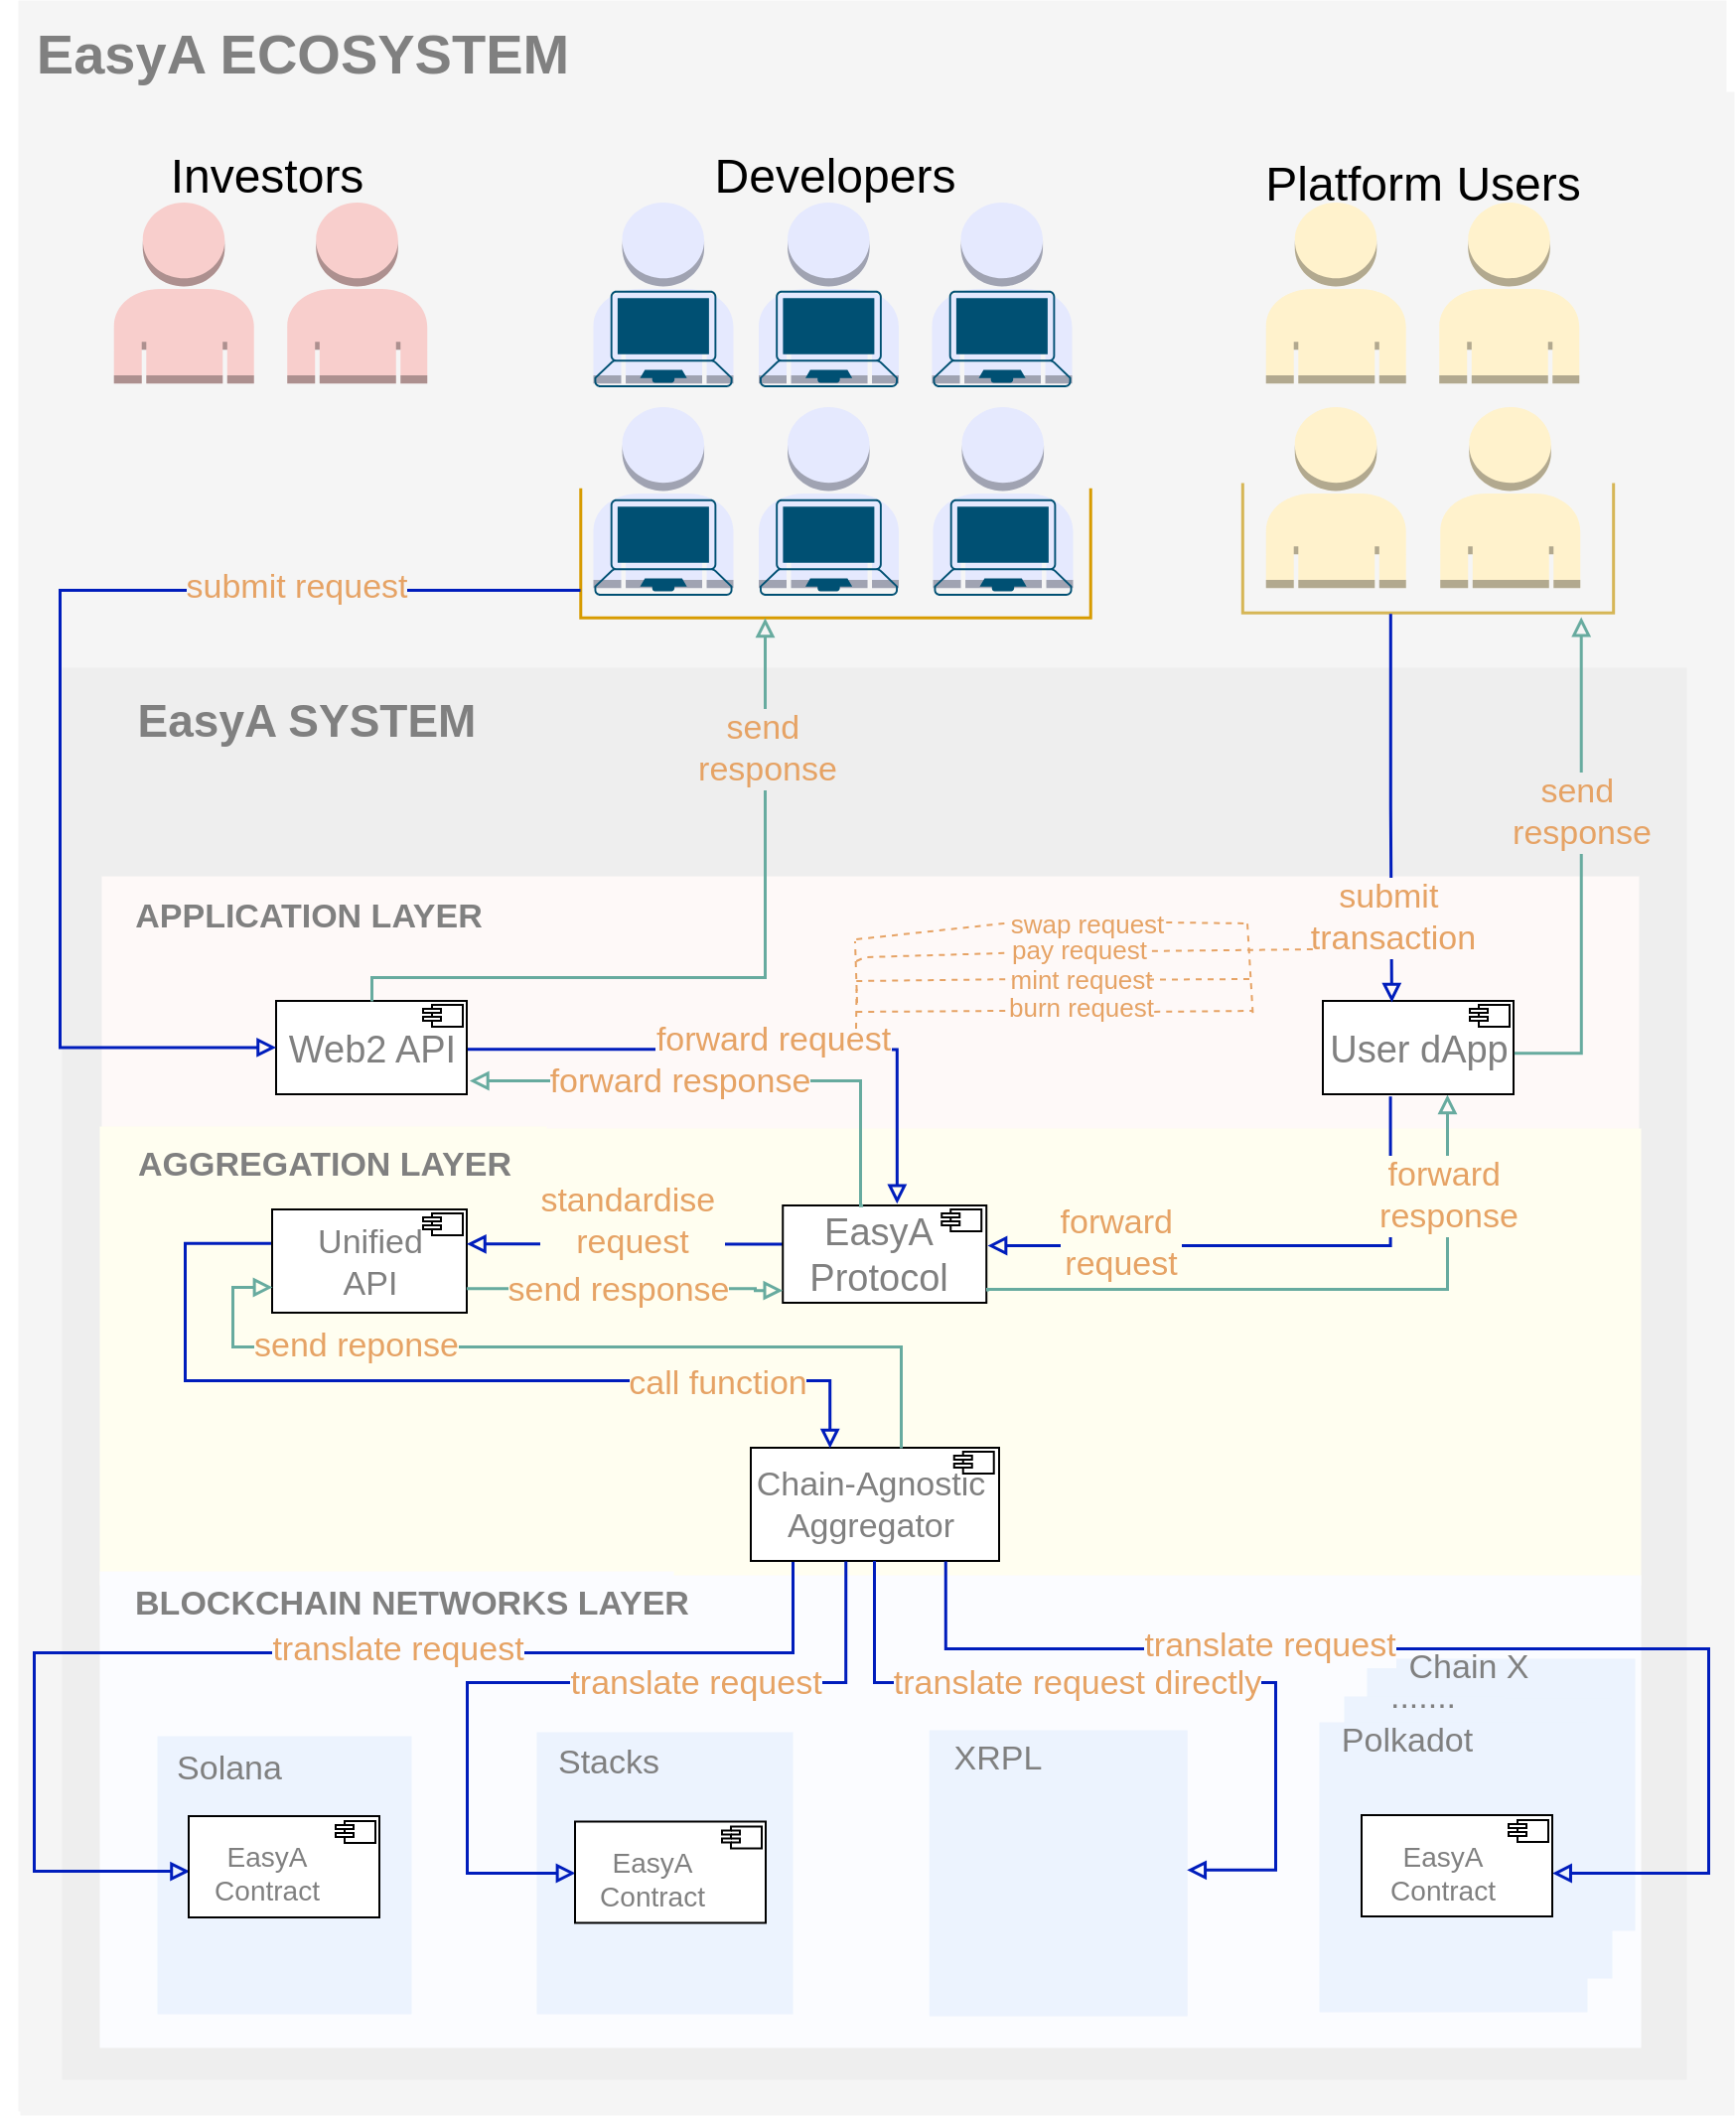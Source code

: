 <mxfile version="26.0.16" pages="3">
  <diagram id="zzCVB0pvgGECxzNero8a" name="mechanism">
    <mxGraphModel dx="2897" dy="1253" grid="0" gridSize="10" guides="1" tooltips="1" connect="1" arrows="1" fold="1" page="1" pageScale="1" pageWidth="827" pageHeight="1169" math="0" shadow="0">
      <root>
        <mxCell id="0" />
        <mxCell id="1" parent="0" />
        <mxCell id="1K1NUbmSU6vU0BT-llFm-2" value="" style="shape=folder;fontStyle=1;spacingTop=10;tabWidth=0;tabHeight=0;tabPosition=left;html=1;whiteSpace=wrap;fillColor=#F5F5F5;strokeColor=none;strokeWidth=0;" parent="1" vertex="1">
          <mxGeometry x="-58" y="717" width="863" height="1019" as="geometry" />
        </mxCell>
        <mxCell id="1K1NUbmSU6vU0BT-llFm-3" value="" style="shape=folder;fontStyle=1;spacingTop=10;tabWidth=21;tabHeight=0;tabPosition=left;html=1;whiteSpace=wrap;fillColor=#eeeeee;strokeColor=none;strokeWidth=0;" parent="1" vertex="1">
          <mxGeometry x="-47" y="997" width="818" height="711" as="geometry" />
        </mxCell>
        <mxCell id="1K1NUbmSU6vU0BT-llFm-4" value="" style="shape=folder;fontStyle=1;spacingTop=10;tabWidth=228;tabHeight=0;tabPosition=left;html=1;whiteSpace=wrap;fillColor=#FDF2E4;strokeColor=none;strokeWidth=0;" parent="1" vertex="1">
          <mxGeometry x="-27" y="1102" width="774" height="166" as="geometry" />
        </mxCell>
        <mxCell id="1K1NUbmSU6vU0BT-llFm-5" value="&lt;font style=&quot;font-size: 28px; color: rgb(128, 128, 128);&quot;&gt;&lt;b&gt;EASY A ECOSYSTEM&lt;/b&gt;&lt;/font&gt;" style="text;html=1;align=center;verticalAlign=middle;resizable=0;points=[];autosize=1;strokeColor=none;fillColor=none;fontSize=19;" parent="1" vertex="1">
          <mxGeometry x="-68" y="711" width="303" height="46" as="geometry" />
        </mxCell>
        <mxCell id="1K1NUbmSU6vU0BT-llFm-6" value="" style="shape=folder;fontStyle=1;spacingTop=10;tabWidth=225;tabHeight=1;tabPosition=left;html=1;whiteSpace=wrap;fillColor=#FBE3E2;strokeColor=none;strokeWidth=0;" parent="1" vertex="1">
          <mxGeometry x="-28" y="1228" width="776" height="231" as="geometry" />
        </mxCell>
        <mxCell id="1K1NUbmSU6vU0BT-llFm-7" value="" style="shape=folder;fontStyle=1;spacingTop=10;tabWidth=289;tabHeight=2;tabPosition=left;html=1;whiteSpace=wrap;strokeWidth=0;fillColor=#dae8fc;strokeColor=none;" parent="1" vertex="1">
          <mxGeometry x="-28" y="1452" width="776" height="240" as="geometry" />
        </mxCell>
        <mxCell id="1K1NUbmSU6vU0BT-llFm-8" value="" style="shape=folder;fontStyle=1;spacingTop=10;tabWidth=90;tabHeight=1;tabPosition=left;html=1;whiteSpace=wrap;strokeWidth=0;fillColor=#FFF2CC;strokeColor=none;" parent="1" vertex="1">
          <mxGeometry x="1" y="1534" width="128" height="140" as="geometry" />
        </mxCell>
        <mxCell id="1K1NUbmSU6vU0BT-llFm-9" value="" style="shape=folder;fontStyle=1;spacingTop=10;tabWidth=80;tabHeight=0;tabPosition=left;html=1;whiteSpace=wrap;strokeWidth=0;fillColor=#FFF2CC;strokeColor=none;" parent="1" vertex="1">
          <mxGeometry x="192" y="1533" width="129" height="142" as="geometry" />
        </mxCell>
        <mxCell id="1K1NUbmSU6vU0BT-llFm-10" value="&lt;span style=&quot;color: rgba(0, 0, 0, 0); font-family: monospace; font-size: 0px; font-weight: 400; text-align: start; text-wrap-mode: nowrap;&quot;&gt;%3CmxGraphModel%3E%3Croot%3E%3CmxCell%20id%3D%220%22%2F%3E%3CmxCell%20id%3D%221%22%20parent%3D%220%22%2F%3E%3CmxCell%20id%3D%222%22%20value%3D%22%22%20style%3D%22shape%3Dfolder%3BfontStyle%3D1%3BspacingTop%3D10%3BtabWidth%3D84%3BtabHeight%3D21%3BtabPosition%3Dleft%3Bhtml%3D1%3BwhiteSpace%3Dwrap%3B%22%20vertex%3D%221%22%20parent%3D%221%22%3E%3CmxGeometry%20x%3D%22-701%22%20y%3D%22824%22%20width%3D%22135%22%20height%3D%22139%22%20as%3D%22geometry%22%2F%3E%3C%2FmxCell%3E%3C%2Froot%3E%3C%2FmxGraphModel%3E&lt;/span&gt;" style="shape=folder;fontStyle=1;spacingTop=10;tabWidth=80;tabHeight=0;tabPosition=left;html=1;whiteSpace=wrap;strokeWidth=0;fillColor=#FFF2CC;strokeColor=none;" parent="1" vertex="1">
          <mxGeometry x="395" y="1530" width="130" height="144" as="geometry" />
        </mxCell>
        <mxCell id="1K1NUbmSU6vU0BT-llFm-11" value="&lt;font style=&quot;color: rgb(128, 128, 128);&quot;&gt;&lt;b&gt;BLOCKCHAIN NETWORKS LAYER&lt;/b&gt;&lt;/font&gt;" style="text;html=1;align=center;verticalAlign=middle;resizable=0;points=[];autosize=1;strokeColor=none;fillColor=none;fontSize=17;strokeWidth=0.8;" parent="1" vertex="1">
          <mxGeometry x="-20" y="1453" width="297" height="32" as="geometry" />
        </mxCell>
        <mxCell id="1K1NUbmSU6vU0BT-llFm-12" value="&lt;font style=&quot;color: rgb(128, 128, 128);&quot;&gt;&lt;b&gt;AGGREGATION LAYER&lt;/b&gt;&lt;/font&gt;" style="text;html=1;align=center;verticalAlign=middle;resizable=0;points=[];autosize=1;strokeColor=none;fillColor=none;fontSize=17;strokeWidth=0.8;" parent="1" vertex="1">
          <mxGeometry x="-18.5" y="1231.5" width="206" height="32" as="geometry" />
        </mxCell>
        <mxCell id="1K1NUbmSU6vU0BT-llFm-13" value="&lt;font style=&quot;color: rgb(128, 128, 128); font-size: 17px;&quot;&gt;&lt;b&gt;APPLICATION LAYER&lt;/b&gt;&lt;/font&gt;" style="text;html=1;align=center;verticalAlign=middle;resizable=0;points=[];autosize=1;strokeColor=none;fillColor=none;fontSize=19;strokeWidth=0.8;" parent="1" vertex="1">
          <mxGeometry x="-20" y="1104.8" width="193" height="35" as="geometry" />
        </mxCell>
        <mxCell id="1K1NUbmSU6vU0BT-llFm-14" value="&lt;font style=&quot;color: rgb(128, 128, 128); font-size: 23px;&quot;&gt;&lt;b&gt;EASY A SYSTEM&lt;/b&gt;&lt;/font&gt;" style="text;html=1;align=center;verticalAlign=middle;resizable=0;points=[];autosize=1;strokeColor=none;fillColor=none;fontSize=19;strokeWidth=0.8;" parent="1" vertex="1">
          <mxGeometry x="-15" y="1004" width="203" height="40" as="geometry" />
        </mxCell>
        <mxCell id="1K1NUbmSU6vU0BT-llFm-15" value="" style="outlineConnect=0;dashed=0;verticalLabelPosition=bottom;verticalAlign=top;align=center;html=1;shape=mxgraph.aws3.user;fillColor=#ffe6cc;rotation=0;strokeColor=#d79b00;" parent="1" vertex="1">
          <mxGeometry x="419.37" y="866" width="70.5" height="91.11" as="geometry" />
        </mxCell>
        <mxCell id="1K1NUbmSU6vU0BT-llFm-16" value="" style="points=[[0.13,0.02,0],[0.5,0,0],[0.87,0.02,0],[0.885,0.4,0],[0.985,0.985,0],[0.5,1,0],[0.015,0.985,0],[0.115,0.4,0]];verticalLabelPosition=bottom;sketch=0;html=1;verticalAlign=top;aspect=fixed;align=center;pointerEvents=1;shape=mxgraph.cisco19.laptop;fillColor=#005073;strokeColor=none;" parent="1" vertex="1">
          <mxGeometry x="419.87" y="912.35" width="69.5" height="48.65" as="geometry" />
        </mxCell>
        <mxCell id="1K1NUbmSU6vU0BT-llFm-17" value="" style="outlineConnect=0;dashed=0;verticalLabelPosition=bottom;verticalAlign=top;align=center;html=1;shape=mxgraph.aws3.user;fillColor=#ffe6cc;rotation=0;strokeColor=#d79b00;" parent="1" vertex="1">
          <mxGeometry x="507.12" y="866" width="70.5" height="91.11" as="geometry" />
        </mxCell>
        <mxCell id="1K1NUbmSU6vU0BT-llFm-18" value="" style="points=[[0.13,0.02,0],[0.5,0,0],[0.87,0.02,0],[0.885,0.4,0],[0.985,0.985,0],[0.5,1,0],[0.015,0.985,0],[0.115,0.4,0]];verticalLabelPosition=bottom;sketch=0;html=1;verticalAlign=top;aspect=fixed;align=center;pointerEvents=1;shape=mxgraph.cisco19.laptop;fillColor=#005073;strokeColor=none;" parent="1" vertex="1">
          <mxGeometry x="507.62" y="912.35" width="69.5" height="48.65" as="geometry" />
        </mxCell>
        <mxCell id="1K1NUbmSU6vU0BT-llFm-19" value="" style="outlineConnect=0;dashed=0;verticalLabelPosition=bottom;verticalAlign=top;align=center;html=1;shape=mxgraph.aws3.user;fillColor=#ffe6cc;rotation=0;strokeColor=#d79b00;" parent="1" vertex="1">
          <mxGeometry x="419.37" y="763" width="70.5" height="91.11" as="geometry" />
        </mxCell>
        <mxCell id="1K1NUbmSU6vU0BT-llFm-20" value="" style="points=[[0.13,0.02,0],[0.5,0,0],[0.87,0.02,0],[0.885,0.4,0],[0.985,0.985,0],[0.5,1,0],[0.015,0.985,0],[0.115,0.4,0]];verticalLabelPosition=bottom;sketch=0;html=1;verticalAlign=top;aspect=fixed;align=center;pointerEvents=1;shape=mxgraph.cisco19.laptop;fillColor=#005073;strokeColor=none;" parent="1" vertex="1">
          <mxGeometry x="419.87" y="807.35" width="69.5" height="48.65" as="geometry" />
        </mxCell>
        <mxCell id="1K1NUbmSU6vU0BT-llFm-21" value="" style="outlineConnect=0;dashed=0;verticalLabelPosition=bottom;verticalAlign=top;align=center;html=1;shape=mxgraph.aws3.user;fillColor=#ffe6cc;rotation=0;strokeColor=#d79b00;" parent="1" vertex="1">
          <mxGeometry x="506.62" y="763" width="70.5" height="91.11" as="geometry" />
        </mxCell>
        <mxCell id="1K1NUbmSU6vU0BT-llFm-22" value="" style="points=[[0.13,0.02,0],[0.5,0,0],[0.87,0.02,0],[0.885,0.4,0],[0.985,0.985,0],[0.5,1,0],[0.015,0.985,0],[0.115,0.4,0]];verticalLabelPosition=bottom;sketch=0;html=1;verticalAlign=top;aspect=fixed;align=center;pointerEvents=1;shape=mxgraph.cisco19.laptop;fillColor=#005073;strokeColor=none;" parent="1" vertex="1">
          <mxGeometry x="507.12" y="807.35" width="69.5" height="48.65" as="geometry" />
        </mxCell>
        <mxCell id="1K1NUbmSU6vU0BT-llFm-23" value="" style="strokeWidth=1.5;html=1;shape=mxgraph.flowchart.annotation_1;align=left;pointerEvents=1;rotation=-90;strokeColor=#D79B00;" parent="1" vertex="1">
          <mxGeometry x="340.5" y="725.27" width="65.3" height="428.03" as="geometry" />
        </mxCell>
        <mxCell id="1K1NUbmSU6vU0BT-llFm-26" value="" style="html=1;dropTarget=0;whiteSpace=wrap;" parent="1" vertex="1">
          <mxGeometry x="300" y="1390" width="125" height="57" as="geometry" />
        </mxCell>
        <mxCell id="1K1NUbmSU6vU0BT-llFm-27" value="" style="html=1;dropTarget=0;whiteSpace=wrap;" parent="1" vertex="1">
          <mxGeometry x="59" y="1270" width="98" height="52" as="geometry" />
        </mxCell>
        <mxCell id="1K1NUbmSU6vU0BT-llFm-28" value="&lt;font style=&quot;color: rgb(128, 128, 128);&quot;&gt;Chain-Agnostic&lt;/font&gt;&lt;div&gt;&lt;font style=&quot;color: rgb(128, 128, 128);&quot;&gt;Aggregator&lt;/font&gt;&lt;/div&gt;" style="text;html=1;align=center;verticalAlign=middle;resizable=0;points=[];autosize=1;strokeColor=none;fillColor=none;fontSize=17;strokeWidth=0.8;" parent="1" vertex="1">
          <mxGeometry x="293.5" y="1392" width="133" height="53" as="geometry" />
        </mxCell>
        <mxCell id="1K1NUbmSU6vU0BT-llFm-29" value="&lt;font color=&quot;#808080&quot;&gt;Unified&lt;/font&gt;&lt;div&gt;&lt;font color=&quot;#808080&quot;&gt;API&lt;/font&gt;&lt;/div&gt;" style="text;html=1;align=center;verticalAlign=middle;resizable=0;points=[];autosize=1;strokeColor=none;fillColor=none;fontSize=17;strokeWidth=0.8;" parent="1" vertex="1">
          <mxGeometry x="72.5" y="1270" width="71" height="53" as="geometry" />
        </mxCell>
        <mxCell id="1K1NUbmSU6vU0BT-llFm-30" value="&lt;font style=&quot;color: rgb(128, 128, 128);&quot;&gt;Solana&lt;/font&gt;" style="text;html=1;align=center;verticalAlign=middle;resizable=0;points=[];autosize=1;strokeColor=none;fillColor=none;fontSize=17;strokeWidth=0.8;" parent="1" vertex="1">
          <mxGeometry x="1" y="1534.5" width="71" height="32" as="geometry" />
        </mxCell>
        <mxCell id="1K1NUbmSU6vU0BT-llFm-31" value="&lt;font style=&quot;color: rgb(128, 128, 128);&quot;&gt;Stacks&lt;/font&gt;" style="text;html=1;align=center;verticalAlign=middle;resizable=0;points=[];autosize=1;strokeColor=none;fillColor=none;fontSize=17;strokeWidth=0.8;" parent="1" vertex="1">
          <mxGeometry x="193" y="1533" width="69" height="32" as="geometry" />
        </mxCell>
        <mxCell id="1K1NUbmSU6vU0BT-llFm-32" value="&lt;font style=&quot;color: rgb(128, 128, 128);&quot;&gt;XRPL&lt;/font&gt;" style="text;html=1;align=center;verticalAlign=middle;resizable=0;points=[];autosize=1;strokeColor=none;fillColor=none;fontSize=17;strokeWidth=0.8;" parent="1" vertex="1">
          <mxGeometry x="393" y="1530.5" width="62" height="32" as="geometry" />
        </mxCell>
        <mxCell id="1K1NUbmSU6vU0BT-llFm-33" style="edgeStyle=orthogonalEdgeStyle;rounded=0;orthogonalLoop=1;jettySize=auto;html=1;entryX=0;entryY=0;entryDx=130;entryDy=72;exitX=0.496;exitY=0.996;exitDx=0;exitDy=0;exitPerimeter=0;entryPerimeter=0;fillColor=#0050ef;strokeColor=#001DBC;" parent="1" source="1K1NUbmSU6vU0BT-llFm-26" target="1K1NUbmSU6vU0BT-llFm-10" edge="1">
          <mxGeometry relative="1" as="geometry">
            <mxPoint x="409.5" y="1647.5" as="targetPoint" />
            <Array as="points">
              <mxPoint x="362" y="1508" />
              <mxPoint x="564" y="1508" />
              <mxPoint x="564" y="1602" />
            </Array>
          </mxGeometry>
        </mxCell>
        <mxCell id="1K1NUbmSU6vU0BT-llFm-34" value="&lt;span style=&quot;color: rgb(230, 163, 101); font-size: 17px;&quot;&gt;translate request directly&lt;/span&gt;" style="edgeLabel;html=1;align=center;verticalAlign=middle;resizable=0;points=[];labelBackgroundColor=#DAE8FC;" parent="1K1NUbmSU6vU0BT-llFm-33" connectable="0" vertex="1">
          <mxGeometry x="-0.07" y="-1" relative="1" as="geometry">
            <mxPoint x="-24" as="offset" />
          </mxGeometry>
        </mxCell>
        <mxCell id="1K1NUbmSU6vU0BT-llFm-35" value="" style="outlineConnect=0;dashed=0;verticalLabelPosition=bottom;verticalAlign=top;align=center;html=1;shape=mxgraph.aws3.user;fillColor=#ffe6cc;rotation=0;strokeColor=#d79b00;" parent="1" vertex="1">
          <mxGeometry x="304" y="866" width="70.5" height="91.11" as="geometry" />
        </mxCell>
        <mxCell id="1K1NUbmSU6vU0BT-llFm-36" value="" style="points=[[0.13,0.02,0],[0.5,0,0],[0.87,0.02,0],[0.885,0.4,0],[0.985,0.985,0],[0.5,1,0],[0.015,0.985,0],[0.115,0.4,0]];verticalLabelPosition=bottom;sketch=0;html=1;verticalAlign=top;aspect=fixed;align=center;pointerEvents=1;shape=mxgraph.cisco19.laptop;fillColor=#005073;strokeColor=none;" parent="1" vertex="1">
          <mxGeometry x="304.5" y="912.35" width="69.5" height="48.65" as="geometry" />
        </mxCell>
        <mxCell id="1K1NUbmSU6vU0BT-llFm-37" value="" style="outlineConnect=0;dashed=0;verticalLabelPosition=bottom;verticalAlign=top;align=center;html=1;shape=mxgraph.aws3.user;fillColor=#ffe6cc;rotation=0;strokeColor=#d79b00;" parent="1" vertex="1">
          <mxGeometry x="391.75" y="866" width="70.5" height="91.11" as="geometry" />
        </mxCell>
        <mxCell id="1K1NUbmSU6vU0BT-llFm-38" value="" style="points=[[0.13,0.02,0],[0.5,0,0],[0.87,0.02,0],[0.885,0.4,0],[0.985,0.985,0],[0.5,1,0],[0.015,0.985,0],[0.115,0.4,0]];verticalLabelPosition=bottom;sketch=0;html=1;verticalAlign=top;aspect=fixed;align=center;pointerEvents=1;shape=mxgraph.cisco19.laptop;fillColor=#005073;strokeColor=none;" parent="1" vertex="1">
          <mxGeometry x="392.25" y="912.35" width="69.5" height="48.65" as="geometry" />
        </mxCell>
        <mxCell id="1K1NUbmSU6vU0BT-llFm-39" value="" style="outlineConnect=0;dashed=0;verticalLabelPosition=bottom;verticalAlign=top;align=center;html=1;shape=mxgraph.aws3.user;fillColor=#ffe6cc;rotation=0;strokeColor=#d79b00;" parent="1" vertex="1">
          <mxGeometry x="304" y="763" width="70.5" height="91.11" as="geometry" />
        </mxCell>
        <mxCell id="1K1NUbmSU6vU0BT-llFm-40" value="" style="points=[[0.13,0.02,0],[0.5,0,0],[0.87,0.02,0],[0.885,0.4,0],[0.985,0.985,0],[0.5,1,0],[0.015,0.985,0],[0.115,0.4,0]];verticalLabelPosition=bottom;sketch=0;html=1;verticalAlign=top;aspect=fixed;align=center;pointerEvents=1;shape=mxgraph.cisco19.laptop;fillColor=#005073;strokeColor=none;" parent="1" vertex="1">
          <mxGeometry x="304.5" y="807.35" width="69.5" height="48.65" as="geometry" />
        </mxCell>
        <mxCell id="1K1NUbmSU6vU0BT-llFm-41" value="" style="outlineConnect=0;dashed=0;verticalLabelPosition=bottom;verticalAlign=top;align=center;html=1;shape=mxgraph.aws3.user;fillColor=#ffe6cc;rotation=0;strokeColor=#d79b00;" parent="1" vertex="1">
          <mxGeometry x="391.25" y="763" width="70.5" height="91.11" as="geometry" />
        </mxCell>
        <mxCell id="1K1NUbmSU6vU0BT-llFm-42" value="" style="points=[[0.13,0.02,0],[0.5,0,0],[0.87,0.02,0],[0.885,0.4,0],[0.985,0.985,0],[0.5,1,0],[0.015,0.985,0],[0.115,0.4,0]];verticalLabelPosition=bottom;sketch=0;html=1;verticalAlign=top;aspect=fixed;align=center;pointerEvents=1;shape=mxgraph.cisco19.laptop;fillColor=#005073;strokeColor=none;" parent="1" vertex="1">
          <mxGeometry x="391.75" y="807.35" width="69.5" height="48.65" as="geometry" />
        </mxCell>
        <mxCell id="1K1NUbmSU6vU0BT-llFm-43" value="" style="outlineConnect=0;dashed=0;verticalLabelPosition=bottom;verticalAlign=top;align=center;html=1;shape=mxgraph.aws3.user;fillColor=#ffe6cc;rotation=0;strokeColor=#d79b00;" parent="1" vertex="1">
          <mxGeometry x="220.75" y="866" width="70.5" height="91.11" as="geometry" />
        </mxCell>
        <mxCell id="1K1NUbmSU6vU0BT-llFm-44" value="" style="points=[[0.13,0.02,0],[0.5,0,0],[0.87,0.02,0],[0.885,0.4,0],[0.985,0.985,0],[0.5,1,0],[0.015,0.985,0],[0.115,0.4,0]];verticalLabelPosition=bottom;sketch=0;html=1;verticalAlign=top;aspect=fixed;align=center;pointerEvents=1;shape=mxgraph.cisco19.laptop;fillColor=#005073;strokeColor=none;" parent="1" vertex="1">
          <mxGeometry x="221.25" y="912.35" width="69.5" height="48.65" as="geometry" />
        </mxCell>
        <mxCell id="1K1NUbmSU6vU0BT-llFm-45" value="" style="outlineConnect=0;dashed=0;verticalLabelPosition=bottom;verticalAlign=top;align=center;html=1;shape=mxgraph.aws3.user;fillColor=#ffe6cc;rotation=0;strokeColor=#d79b00;" parent="1" vertex="1">
          <mxGeometry x="220.75" y="763" width="70.5" height="91.11" as="geometry" />
        </mxCell>
        <mxCell id="1K1NUbmSU6vU0BT-llFm-46" value="" style="points=[[0.13,0.02,0],[0.5,0,0],[0.87,0.02,0],[0.885,0.4,0],[0.985,0.985,0],[0.5,1,0],[0.015,0.985,0],[0.115,0.4,0]];verticalLabelPosition=bottom;sketch=0;html=1;verticalAlign=top;aspect=fixed;align=center;pointerEvents=1;shape=mxgraph.cisco19.laptop;fillColor=#005073;strokeColor=none;" parent="1" vertex="1">
          <mxGeometry x="221.25" y="807.35" width="69.5" height="48.65" as="geometry" />
        </mxCell>
        <mxCell id="1K1NUbmSU6vU0BT-llFm-47" value="" style="shape=module;jettyWidth=9;jettyHeight=2;" parent="1" vertex="1">
          <mxGeometry x="402.37" y="1392" width="20" height="11" as="geometry" />
        </mxCell>
        <mxCell id="1K1NUbmSU6vU0BT-llFm-48" value="&lt;font style=&quot;font-size: 24px;&quot;&gt;Developers&lt;/font&gt;" style="text;html=1;align=center;verticalAlign=middle;resizable=0;points=[];autosize=1;strokeColor=none;fillColor=none;" parent="1" vertex="1">
          <mxGeometry x="354" y="731.27" width="139" height="41" as="geometry" />
        </mxCell>
        <mxCell id="1K1NUbmSU6vU0BT-llFm-49" style="edgeStyle=orthogonalEdgeStyle;rounded=0;orthogonalLoop=1;jettySize=auto;html=1;entryX=0.997;entryY=0.33;entryDx=0;entryDy=0;entryPerimeter=0;fillColor=#0050ef;strokeColor=#001DBC;exitX=-0.007;exitY=0.445;exitDx=0;exitDy=0;exitPerimeter=0;" parent="1" source="1K1NUbmSU6vU0BT-llFm-51" target="1K1NUbmSU6vU0BT-llFm-27" edge="1">
          <mxGeometry relative="1" as="geometry">
            <Array as="points">
              <mxPoint x="561" y="1288" />
              <mxPoint x="457" y="1288" />
            </Array>
          </mxGeometry>
        </mxCell>
        <mxCell id="1K1NUbmSU6vU0BT-llFm-50" value="&lt;span style=&quot;color: rgb(230, 163, 101); font-size: 17px;&quot;&gt;standardise request&lt;/span&gt;" style="edgeLabel;html=1;align=center;verticalAlign=middle;resizable=0;points=[];labelBackgroundColor=#FBE3E2;" parent="1K1NUbmSU6vU0BT-llFm-49" connectable="0" vertex="1">
          <mxGeometry x="0.379" y="1" relative="1" as="geometry">
            <mxPoint x="38" as="offset" />
          </mxGeometry>
        </mxCell>
        <mxCell id="1K1NUbmSU6vU0BT-llFm-51" value="" style="html=1;dropTarget=0;whiteSpace=wrap;" parent="1" vertex="1">
          <mxGeometry x="562.12" y="1268" width="102.5" height="49" as="geometry" />
        </mxCell>
        <mxCell id="1K1NUbmSU6vU0BT-llFm-52" value="&lt;div&gt;&lt;span style=&quot;color: light-dark(rgb(128, 128, 128), rgb(127, 127, 127)); background-color: transparent;&quot;&gt;Easy A&lt;/span&gt;&lt;/div&gt;&lt;div&gt;&lt;span style=&quot;color: light-dark(rgb(128, 128, 128), rgb(127, 127, 127)); background-color: transparent;&quot;&gt;Protocol&lt;/span&gt;&lt;/div&gt;" style="text;html=1;align=center;verticalAlign=middle;resizable=0;points=[];autosize=1;strokeColor=none;fillColor=none;fontSize=19;strokeWidth=0.8;" parent="1" vertex="1">
          <mxGeometry x="565.12" y="1264" width="88" height="58" as="geometry" />
        </mxCell>
        <mxCell id="1K1NUbmSU6vU0BT-llFm-53" value="" style="shape=module;jettyWidth=9;jettyHeight=2;" parent="1" vertex="1">
          <mxGeometry x="642.12" y="1270" width="20" height="11" as="geometry" />
        </mxCell>
        <mxCell id="1K1NUbmSU6vU0BT-llFm-54" value="" style="html=1;dropTarget=0;whiteSpace=wrap;" parent="1" vertex="1">
          <mxGeometry x="61" y="1165" width="96" height="47" as="geometry" />
        </mxCell>
        <mxCell id="1K1NUbmSU6vU0BT-llFm-55" value="&lt;font style=&quot;color: rgb(128, 128, 128);&quot;&gt;Web2 API&lt;/font&gt;" style="text;html=1;align=center;verticalAlign=middle;resizable=0;points=[];autosize=1;strokeColor=none;fillColor=none;fontSize=19;strokeWidth=0.8;" parent="1" vertex="1">
          <mxGeometry x="58" y="1172" width="102" height="35" as="geometry" />
        </mxCell>
        <mxCell id="1K1NUbmSU6vU0BT-llFm-56" value="" style="shape=module;jettyWidth=9;jettyHeight=2;" parent="1" vertex="1">
          <mxGeometry x="135.0" y="1167" width="20" height="11" as="geometry" />
        </mxCell>
        <mxCell id="1K1NUbmSU6vU0BT-llFm-57" value="" style="shape=module;jettyWidth=9;jettyHeight=2;" parent="1" vertex="1">
          <mxGeometry x="135.0" y="1272" width="20" height="11" as="geometry" />
        </mxCell>
        <mxCell id="1K1NUbmSU6vU0BT-llFm-58" style="edgeStyle=orthogonalEdgeStyle;rounded=0;orthogonalLoop=1;jettySize=auto;html=1;entryX=-0.002;entryY=0.869;entryDx=0;entryDy=0;entryPerimeter=0;fillColor=#008a00;strokeColor=#67AB9F;exitX=0.997;exitY=0.761;exitDx=0;exitDy=0;exitPerimeter=0;" parent="1" source="1K1NUbmSU6vU0BT-llFm-27" target="1K1NUbmSU6vU0BT-llFm-51" edge="1">
          <mxGeometry relative="1" as="geometry">
            <mxPoint x="423" y="1301" as="sourcePoint" />
            <Array as="points">
              <mxPoint x="555" y="1311" />
              <mxPoint x="562" y="1311" />
            </Array>
          </mxGeometry>
        </mxCell>
        <mxCell id="1K1NUbmSU6vU0BT-llFm-59" value="&lt;span style=&quot;color: rgb(230, 163, 101); font-size: 17px;&quot;&gt;send response&lt;/span&gt;" style="edgeLabel;html=1;align=center;verticalAlign=middle;resizable=0;points=[];labelBackgroundColor=#FBE3E2;" parent="1K1NUbmSU6vU0BT-llFm-58" connectable="0" vertex="1">
          <mxGeometry x="0.396" relative="1" as="geometry">
            <mxPoint x="-36" y="1" as="offset" />
          </mxGeometry>
        </mxCell>
        <mxCell id="1K1NUbmSU6vU0BT-llFm-60" value="" style="shape=folder;fontStyle=1;spacingTop=10;tabWidth=82;tabHeight=0;tabPosition=left;html=1;whiteSpace=wrap;strokeWidth=0;gradientColor=none;fillColor=#FFF2CC;strokeColor=none;" parent="1" vertex="1">
          <mxGeometry x="610" y="1496" width="135" height="137" as="geometry" />
        </mxCell>
        <mxCell id="1K1NUbmSU6vU0BT-llFm-61" value="" style="shape=folder;fontStyle=1;spacingTop=10;tabWidth=81;tabHeight=1;tabPosition=left;html=1;whiteSpace=wrap;strokeWidth=0;fillColor=#FFF2CC;strokeColor=none;" parent="1" vertex="1">
          <mxGeometry x="598.5" y="1515" width="135" height="142" as="geometry" />
        </mxCell>
        <mxCell id="1K1NUbmSU6vU0BT-llFm-62" value="&lt;span style=&quot;color: rgba(0, 0, 0, 0); font-family: monospace; font-size: 0px; font-weight: 400; text-align: start; text-wrap-mode: nowrap;&quot;&gt;%3CmxGraphModel%3E%3Croot%3E%3CmxCell%20id%3D%220%22%2F%3E%3CmxCell%20id%3D%221%22%20parent%3D%220%22%2F%3E%3CmxCell%20id%3D%222%22%20value%3D%22%22%20style%3D%22shape%3Dfolder%3BfontStyle%3D1%3BspacingTop%3D10%3BtabWidth%3D84%3BtabHeight%3D21%3BtabPosition%3Dleft%3Bhtml%3D1%3BwhiteSpace%3Dwrap%3B%22%20vertex%3D%221%22%20parent%3D%221%22%3E%3CmxGeometry%20x%3D%22-701%22%20y%3D%22824%22%20width%3D%22135%22%20height%3D%22139%22%20as%3D%22geometry%22%2F%3E%3C%2FmxCell%3E%3C%2Froot%3E%3C%2FmxGraphModel%3E&lt;/span&gt;" style="shape=folder;fontStyle=1;spacingTop=10;tabWidth=82;tabHeight=0;tabPosition=left;html=1;whiteSpace=wrap;strokeWidth=0;fillColor=#FFF2CC;strokeColor=none;" parent="1" vertex="1">
          <mxGeometry x="586" y="1528" width="135" height="146" as="geometry" />
        </mxCell>
        <mxCell id="1K1NUbmSU6vU0BT-llFm-63" value="&lt;font style=&quot;color: rgb(128, 128, 128);&quot;&gt;Polkadot&lt;/font&gt;" style="text;html=1;align=center;verticalAlign=middle;resizable=0;points=[];autosize=1;strokeColor=none;fillColor=none;fontSize=17;strokeWidth=0.8;" parent="1" vertex="1">
          <mxGeometry x="588" y="1522" width="84" height="32" as="geometry" />
        </mxCell>
        <mxCell id="1K1NUbmSU6vU0BT-llFm-64" value="&lt;font style=&quot;color: rgb(128, 128, 128);&quot;&gt;.......&lt;/font&gt;" style="text;html=1;align=center;verticalAlign=middle;resizable=0;points=[];autosize=1;strokeColor=none;fillColor=none;fontSize=17;strokeWidth=0.8;" parent="1" vertex="1">
          <mxGeometry x="612" y="1500" width="51" height="32" as="geometry" />
        </mxCell>
        <mxCell id="1K1NUbmSU6vU0BT-llFm-65" value="&lt;font style=&quot;color: rgb(128, 128, 128);&quot;&gt;Chain X&lt;/font&gt;" style="text;html=1;align=center;verticalAlign=middle;resizable=0;points=[];autosize=1;strokeColor=none;fillColor=none;fontSize=17;strokeWidth=0.8;" parent="1" vertex="1">
          <mxGeometry x="622" y="1485" width="78" height="32" as="geometry" />
        </mxCell>
        <mxCell id="1K1NUbmSU6vU0BT-llFm-66" style="edgeStyle=orthogonalEdgeStyle;rounded=0;orthogonalLoop=1;jettySize=auto;html=1;entryX=0;entryY=0.5;entryDx=0;entryDy=0;exitX=0.381;exitY=0.999;exitDx=0;exitDy=0;exitPerimeter=0;fillColor=#0050ef;strokeColor=#001DBC;" parent="1" source="1K1NUbmSU6vU0BT-llFm-26" target="1K1NUbmSU6vU0BT-llFm-77" edge="1">
          <mxGeometry relative="1" as="geometry">
            <mxPoint x="347" y="1471" as="sourcePoint" />
            <mxPoint x="307.102" y="1654.436" as="targetPoint" />
            <Array as="points">
              <mxPoint x="348" y="1508" />
              <mxPoint x="157" y="1508" />
              <mxPoint x="157" y="1604" />
              <mxPoint x="212" y="1604" />
            </Array>
          </mxGeometry>
        </mxCell>
        <mxCell id="1K1NUbmSU6vU0BT-llFm-67" value="&lt;span style=&quot;color: rgb(230, 163, 101); font-size: 17px;&quot;&gt;translate request&lt;/span&gt;" style="edgeLabel;html=1;align=center;verticalAlign=middle;resizable=0;points=[];labelBackgroundColor=#DAE8FC;" parent="1K1NUbmSU6vU0BT-llFm-66" connectable="0" vertex="1">
          <mxGeometry x="-0.194" y="2" relative="1" as="geometry">
            <mxPoint x="25" y="-1" as="offset" />
          </mxGeometry>
        </mxCell>
        <mxCell id="1K1NUbmSU6vU0BT-llFm-68" style="edgeStyle=orthogonalEdgeStyle;rounded=0;orthogonalLoop=1;jettySize=auto;html=1;exitX=0.783;exitY=1.001;exitDx=0;exitDy=0;exitPerimeter=0;entryX=0.998;entryY=0.569;entryDx=0;entryDy=0;entryPerimeter=0;fillColor=#0050ef;strokeColor=#001DBC;" parent="1" source="1K1NUbmSU6vU0BT-llFm-26" target="1K1NUbmSU6vU0BT-llFm-80" edge="1">
          <mxGeometry relative="1" as="geometry">
            <mxPoint x="362.018" y="1456.328" as="sourcePoint" />
            <mxPoint x="592.998" y="1595.502" as="targetPoint" />
            <Array as="points">
              <mxPoint x="398" y="1491" />
              <mxPoint x="782" y="1491" />
              <mxPoint x="782" y="1604" />
            </Array>
          </mxGeometry>
        </mxCell>
        <mxCell id="1K1NUbmSU6vU0BT-llFm-69" value="&lt;span style=&quot;color: rgb(230, 163, 101); font-size: 17px;&quot;&gt;translate request&lt;/span&gt;" style="edgeLabel;html=1;align=center;verticalAlign=middle;resizable=0;points=[];labelBackgroundColor=#DAE8FC;" parent="1K1NUbmSU6vU0BT-llFm-68" connectable="0" vertex="1">
          <mxGeometry x="-0.383" y="1" relative="1" as="geometry">
            <mxPoint x="16" as="offset" />
          </mxGeometry>
        </mxCell>
        <mxCell id="1K1NUbmSU6vU0BT-llFm-70" style="edgeStyle=orthogonalEdgeStyle;rounded=0;orthogonalLoop=1;jettySize=auto;html=1;entryX=0;entryY=0.75;entryDx=0;entryDy=0;fillColor=#008a00;strokeColor=#67AB9F;exitX=0.604;exitY=-0.001;exitDx=0;exitDy=0;exitPerimeter=0;" parent="1" source="1K1NUbmSU6vU0BT-llFm-26" target="1K1NUbmSU6vU0BT-llFm-27" edge="1">
          <mxGeometry relative="1" as="geometry">
            <mxPoint x="300" y="1391" as="sourcePoint" />
            <Array as="points">
              <mxPoint x="376" y="1339" />
              <mxPoint x="39" y="1339" />
              <mxPoint x="39" y="1309" />
            </Array>
          </mxGeometry>
        </mxCell>
        <mxCell id="1K1NUbmSU6vU0BT-llFm-71" value="&lt;span style=&quot;color: rgb(230, 163, 101); font-size: 17px;&quot;&gt;send reponse&lt;/span&gt;" style="edgeLabel;html=1;align=center;verticalAlign=middle;resizable=0;points=[];labelBackgroundColor=#FBE3E2;" parent="1K1NUbmSU6vU0BT-llFm-70" connectable="0" vertex="1">
          <mxGeometry x="0.412" y="1" relative="1" as="geometry">
            <mxPoint x="-17" y="-1" as="offset" />
          </mxGeometry>
        </mxCell>
        <mxCell id="1K1NUbmSU6vU0BT-llFm-72" style="edgeStyle=orthogonalEdgeStyle;rounded=0;orthogonalLoop=1;jettySize=auto;html=1;exitX=-0.008;exitY=0.325;exitDx=0;exitDy=0;entryX=0.317;entryY=0;entryDx=0;entryDy=0;entryPerimeter=0;fillColor=#0050ef;strokeColor=#001DBC;exitPerimeter=0;" parent="1" source="1K1NUbmSU6vU0BT-llFm-27" target="1K1NUbmSU6vU0BT-llFm-26" edge="1">
          <mxGeometry relative="1" as="geometry">
            <Array as="points">
              <mxPoint x="15" y="1287" />
              <mxPoint x="15" y="1356" />
              <mxPoint x="340" y="1356" />
            </Array>
          </mxGeometry>
        </mxCell>
        <mxCell id="1K1NUbmSU6vU0BT-llFm-73" value="&lt;span style=&quot;color: rgb(230, 163, 101); font-size: 17px;&quot;&gt;call function&lt;/span&gt;" style="edgeLabel;html=1;align=center;verticalAlign=middle;resizable=0;points=[];labelBackgroundColor=#FBE3E2;" parent="1K1NUbmSU6vU0BT-llFm-72" connectable="0" vertex="1">
          <mxGeometry x="-0.198" y="-1" relative="1" as="geometry">
            <mxPoint x="191" y="1" as="offset" />
          </mxGeometry>
        </mxCell>
        <mxCell id="1K1NUbmSU6vU0BT-llFm-74" value="" style="html=1;dropTarget=0;whiteSpace=wrap;" parent="1" vertex="1">
          <mxGeometry x="17" y="1575.5" width="96" height="51" as="geometry" />
        </mxCell>
        <mxCell id="1K1NUbmSU6vU0BT-llFm-75" value="&lt;div&gt;&lt;font color=&quot;#808080&quot;&gt;Easy A&lt;/font&gt;&lt;/div&gt;&lt;div&gt;&lt;font color=&quot;#808080&quot;&gt;Contract&lt;/font&gt;&lt;/div&gt;" style="text;html=1;align=center;verticalAlign=middle;resizable=0;points=[];autosize=1;strokeColor=none;fillColor=none;fontSize=14;strokeWidth=0.8;" parent="1" vertex="1">
          <mxGeometry x="20" y="1581" width="71" height="46" as="geometry" />
        </mxCell>
        <mxCell id="1K1NUbmSU6vU0BT-llFm-76" value="" style="shape=module;jettyWidth=9;jettyHeight=2;" parent="1" vertex="1">
          <mxGeometry x="91" y="1578" width="20" height="11" as="geometry" />
        </mxCell>
        <mxCell id="1K1NUbmSU6vU0BT-llFm-77" value="" style="html=1;dropTarget=0;whiteSpace=wrap;" parent="1" vertex="1">
          <mxGeometry x="211.5" y="1578.25" width="96" height="51" as="geometry" />
        </mxCell>
        <mxCell id="1K1NUbmSU6vU0BT-llFm-78" value="&lt;div&gt;&lt;font color=&quot;#808080&quot;&gt;Easy A&lt;/font&gt;&lt;/div&gt;&lt;div&gt;&lt;font color=&quot;#808080&quot;&gt;Contract&lt;/font&gt;&lt;/div&gt;" style="text;html=1;align=center;verticalAlign=middle;resizable=0;points=[];autosize=1;strokeColor=none;fillColor=none;fontSize=14;strokeWidth=0.8;" parent="1" vertex="1">
          <mxGeometry x="214.5" y="1583.75" width="71" height="46" as="geometry" />
        </mxCell>
        <mxCell id="1K1NUbmSU6vU0BT-llFm-79" value="" style="shape=module;jettyWidth=9;jettyHeight=2;" parent="1" vertex="1">
          <mxGeometry x="285.5" y="1580.75" width="20" height="11" as="geometry" />
        </mxCell>
        <mxCell id="1K1NUbmSU6vU0BT-llFm-80" value="" style="html=1;dropTarget=0;whiteSpace=wrap;" parent="1" vertex="1">
          <mxGeometry x="607.5" y="1575" width="96" height="51" as="geometry" />
        </mxCell>
        <mxCell id="1K1NUbmSU6vU0BT-llFm-81" value="&lt;div&gt;&lt;font style=&quot;color: rgb(128, 128, 128);&quot;&gt;Easy A&lt;/font&gt;&lt;/div&gt;&lt;div&gt;&lt;font style=&quot;color: rgb(128, 128, 128);&quot;&gt;Contract&lt;/font&gt;&lt;/div&gt;" style="text;html=1;align=center;verticalAlign=middle;resizable=0;points=[];autosize=1;strokeColor=none;fillColor=none;fontSize=14;strokeWidth=0.8;" parent="1" vertex="1">
          <mxGeometry x="612.5" y="1580.5" width="71" height="46" as="geometry" />
        </mxCell>
        <mxCell id="1K1NUbmSU6vU0BT-llFm-82" value="" style="shape=module;jettyWidth=9;jettyHeight=2;" parent="1" vertex="1">
          <mxGeometry x="681.5" y="1577.5" width="20" height="11" as="geometry" />
        </mxCell>
        <mxCell id="1K1NUbmSU6vU0BT-llFm-83" style="edgeStyle=orthogonalEdgeStyle;rounded=0;orthogonalLoop=1;jettySize=auto;html=1;entryX=1.002;entryY=0.514;entryDx=0;entryDy=0;entryPerimeter=0;startArrow=classic;startFill=1;endArrow=none;fillColor=#0050ef;strokeColor=#001DBC;exitX=0.559;exitY=-0.022;exitDx=0;exitDy=0;exitPerimeter=0;" parent="1" source="1K1NUbmSU6vU0BT-llFm-51" target="1K1NUbmSU6vU0BT-llFm-54" edge="1">
          <mxGeometry relative="1" as="geometry">
            <mxPoint x="165" y="1189" as="targetPoint" />
            <Array as="points">
              <mxPoint x="619" y="1189" />
            </Array>
          </mxGeometry>
        </mxCell>
        <mxCell id="1K1NUbmSU6vU0BT-llFm-84" value="&lt;span style=&quot;color: rgb(230, 163, 101); font-size: 17px;&quot;&gt;forward request&lt;/span&gt;" style="edgeLabel;html=1;align=center;verticalAlign=middle;resizable=0;points=[];labelBackgroundColor=#FDF2E4;" parent="1K1NUbmSU6vU0BT-llFm-83" connectable="0" vertex="1">
          <mxGeometry x="-0.037" relative="1" as="geometry">
            <mxPoint x="-34" y="11" as="offset" />
          </mxGeometry>
        </mxCell>
        <mxCell id="1K1NUbmSU6vU0BT-llFm-85" style="edgeStyle=orthogonalEdgeStyle;rounded=0;orthogonalLoop=1;jettySize=auto;html=1;entryX=-0.002;entryY=0.494;entryDx=0;entryDy=0;entryPerimeter=0;exitX=0.54;exitY=-0.002;exitDx=0;exitDy=0;exitPerimeter=0;fillColor=#0050ef;strokeColor=#001DBC;" parent="1" source="1K1NUbmSU6vU0BT-llFm-23" target="1K1NUbmSU6vU0BT-llFm-54" edge="1">
          <mxGeometry relative="1" as="geometry">
            <mxPoint x="153" y="937" as="sourcePoint" />
            <mxPoint x="61" y="1192" as="targetPoint" />
            <Array as="points">
              <mxPoint x="-48" y="937" />
              <mxPoint x="-48" y="1188" />
              <mxPoint x="61" y="1188" />
            </Array>
          </mxGeometry>
        </mxCell>
        <mxCell id="1K1NUbmSU6vU0BT-llFm-86" value="&lt;span style=&quot;color: rgb(230, 163, 101); font-size: 17px;&quot;&gt;submit&amp;nbsp;&lt;/span&gt;&lt;div&gt;&lt;span style=&quot;color: rgb(230, 163, 101); font-size: 17px;&quot;&gt;request&lt;/span&gt;&lt;/div&gt;" style="edgeLabel;html=1;align=center;verticalAlign=middle;resizable=0;points=[];labelBackgroundColor=#F5F5F5;" parent="1K1NUbmSU6vU0BT-llFm-85" connectable="0" vertex="1">
          <mxGeometry x="-0.659" y="3" relative="1" as="geometry">
            <mxPoint as="offset" />
          </mxGeometry>
        </mxCell>
        <mxCell id="1K1NUbmSU6vU0BT-llFm-87" style="edgeStyle=orthogonalEdgeStyle;rounded=0;orthogonalLoop=1;jettySize=auto;html=1;entryX=0.982;entryY=0.857;entryDx=0;entryDy=0;entryPerimeter=0;fillColor=#008a00;strokeColor=#67AB9F;" parent="1" edge="1">
          <mxGeometry relative="1" as="geometry">
            <mxPoint x="601" y="1267" as="sourcePoint" />
            <mxPoint x="158.164" y="1204.995" as="targetPoint" />
            <Array as="points">
              <mxPoint x="601" y="1267" />
              <mxPoint x="601" y="1205" />
            </Array>
          </mxGeometry>
        </mxCell>
        <mxCell id="1K1NUbmSU6vU0BT-llFm-88" value="&lt;span style=&quot;color: rgb(230, 163, 101); font-size: 17px;&quot;&gt;forward response&lt;/span&gt;" style="edgeLabel;html=1;align=center;verticalAlign=middle;resizable=0;points=[];labelBackgroundColor=#FDF2E4;" parent="1K1NUbmSU6vU0BT-llFm-87" connectable="0" vertex="1">
          <mxGeometry x="-0.073" relative="1" as="geometry">
            <mxPoint x="-104" y="1" as="offset" />
          </mxGeometry>
        </mxCell>
        <mxCell id="1K1NUbmSU6vU0BT-llFm-89" value="" style="endArrow=none;dashed=1;html=1;rounded=0;entryX=-0.012;entryY=0.122;entryDx=0;entryDy=0;entryPerimeter=0;strokeColor=#E6A365;" parent="1" edge="1">
          <mxGeometry width="50" height="50" relative="1" as="geometry">
            <mxPoint x="351" y="1193" as="sourcePoint" />
            <mxPoint x="351.265" y="1163.172" as="targetPoint" />
          </mxGeometry>
        </mxCell>
        <mxCell id="1K1NUbmSU6vU0BT-llFm-90" value="" style="endArrow=none;dashed=1;html=1;rounded=0;strokeColor=#E6A365;" parent="1" edge="1">
          <mxGeometry width="50" height="50" relative="1" as="geometry">
            <mxPoint x="353.52" y="1166" as="sourcePoint" />
            <mxPoint x="352.49" y="1135" as="targetPoint" />
          </mxGeometry>
        </mxCell>
        <mxCell id="1K1NUbmSU6vU0BT-llFm-91" value="&lt;font style=&quot;color: rgb(230, 163, 101); font-size: 13px;&quot;&gt;swap request&lt;/font&gt;" style="text;html=1;align=center;verticalAlign=middle;resizable=0;points=[];autosize=1;strokeColor=none;fillColor=none;" parent="1" vertex="1">
          <mxGeometry x="475.12" y="1100" width="95" height="28" as="geometry" />
        </mxCell>
        <mxCell id="1K1NUbmSU6vU0BT-llFm-92" value="&lt;font style=&quot;color: rgb(230, 163, 101); font-size: 13px;&quot;&gt;pay request&lt;/font&gt;" style="text;html=1;align=center;verticalAlign=middle;resizable=0;points=[];autosize=1;strokeColor=none;fillColor=none;" parent="1" vertex="1">
          <mxGeometry x="476.12" y="1113" width="86" height="28" as="geometry" />
        </mxCell>
        <mxCell id="1K1NUbmSU6vU0BT-llFm-93" value="&lt;font style=&quot;color: rgb(230, 163, 101); font-size: 13px;&quot;&gt;mint request&lt;/font&gt;" style="text;html=1;align=center;verticalAlign=middle;resizable=0;points=[];autosize=1;strokeColor=none;fillColor=none;" parent="1" vertex="1">
          <mxGeometry x="354.12" y="1139.5" width="90" height="28" as="geometry" />
        </mxCell>
        <mxCell id="1K1NUbmSU6vU0BT-llFm-94" value="" style="endArrow=none;dashed=1;html=1;rounded=0;strokeColor=#E6A365;" parent="1" edge="1">
          <mxGeometry width="50" height="50" relative="1" as="geometry">
            <mxPoint x="353.12" y="1165.5" as="sourcePoint" />
            <mxPoint x="363.52" y="1170" as="targetPoint" />
          </mxGeometry>
        </mxCell>
        <mxCell id="1K1NUbmSU6vU0BT-llFm-95" value="" style="endArrow=none;dashed=1;html=1;rounded=0;strokeColor=#E6A365;entryX=0.098;entryY=0.049;entryDx=0;entryDy=0;entryPerimeter=0;" parent="1" target="1K1NUbmSU6vU0BT-llFm-93" edge="1">
          <mxGeometry width="50" height="50" relative="1" as="geometry">
            <mxPoint x="353.12" y="1145" as="sourcePoint" />
            <mxPoint x="362.173" y="1145" as="targetPoint" />
            <Array as="points">
              <mxPoint x="357.52" y="1143" />
            </Array>
          </mxGeometry>
        </mxCell>
        <mxCell id="1K1NUbmSU6vU0BT-llFm-96" value="" style="endArrow=none;dashed=1;html=1;rounded=0;strokeColor=#E6A365;entryX=0.088;entryY=0.027;entryDx=0;entryDy=0;entryPerimeter=0;" parent="1" target="1K1NUbmSU6vU0BT-llFm-92" edge="1">
          <mxGeometry width="50" height="50" relative="1" as="geometry">
            <mxPoint x="474.12" y="1122" as="sourcePoint" />
            <mxPoint x="483.173" y="1122" as="targetPoint" />
          </mxGeometry>
        </mxCell>
        <mxCell id="1K1NUbmSU6vU0BT-llFm-97" value="" style="endArrow=none;dashed=1;html=1;rounded=0;strokeColor=#E6A365;" parent="1" edge="1">
          <mxGeometry width="50" height="50" relative="1" as="geometry">
            <mxPoint x="353.12" y="1155" as="sourcePoint" />
            <mxPoint x="362.173" y="1155" as="targetPoint" />
          </mxGeometry>
        </mxCell>
        <mxCell id="1K1NUbmSU6vU0BT-llFm-98" value="&lt;font style=&quot;color: rgb(230, 163, 101); font-size: 13px;&quot;&gt;burn request&lt;/font&gt;" style="text;html=1;align=center;verticalAlign=middle;resizable=0;points=[];autosize=1;strokeColor=none;fillColor=none;" parent="1" vertex="1">
          <mxGeometry x="353.12" y="1154.3" width="91" height="28" as="geometry" />
        </mxCell>
        <mxCell id="1K1NUbmSU6vU0BT-llFm-99" style="edgeStyle=orthogonalEdgeStyle;rounded=0;orthogonalLoop=1;jettySize=auto;html=1;entryX=0.012;entryY=0.577;entryDx=0;entryDy=0;entryPerimeter=0;strokeColor=#67AB9F;" parent="1" source="1K1NUbmSU6vU0BT-llFm-54" target="1K1NUbmSU6vU0BT-llFm-23" edge="1">
          <mxGeometry relative="1" as="geometry">
            <Array as="points">
              <mxPoint x="109" y="1153" />
              <mxPoint x="406" y="1153" />
            </Array>
          </mxGeometry>
        </mxCell>
        <mxCell id="1K1NUbmSU6vU0BT-llFm-100" value="&lt;span style=&quot;color: rgb(230, 163, 101); font-size: 17px;&quot;&gt;send&amp;nbsp;&lt;/span&gt;&lt;div&gt;&lt;span style=&quot;color: rgb(230, 163, 101); font-size: 17px;&quot;&gt;response&lt;/span&gt;&lt;/div&gt;" style="edgeLabel;html=1;align=center;verticalAlign=middle;resizable=0;points=[];labelBackgroundColor=#EEEEEE;" parent="1K1NUbmSU6vU0BT-llFm-99" vertex="1" connectable="0">
          <mxGeometry x="0.666" y="-1" relative="1" as="geometry">
            <mxPoint as="offset" />
          </mxGeometry>
        </mxCell>
        <mxCell id="1K1NUbmSU6vU0BT-llFm-101" value="" style="shape=folder;fontStyle=1;spacingTop=10;tabWidth=0;tabHeight=0;tabPosition=left;html=1;whiteSpace=wrap;fillColor=#F5F5F5;strokeColor=none;strokeWidth=0;" parent="1" vertex="1">
          <mxGeometry x="-59" y="671" width="860" height="1063" as="geometry" />
        </mxCell>
        <mxCell id="1K1NUbmSU6vU0BT-llFm-102" value="" style="shape=folder;fontStyle=1;spacingTop=10;tabWidth=21;tabHeight=0;tabPosition=left;html=1;whiteSpace=wrap;fillColor=#EEEEEE;strokeColor=none;strokeWidth=0;" parent="1" vertex="1">
          <mxGeometry x="-37" y="1007" width="818" height="711" as="geometry" />
        </mxCell>
        <mxCell id="1K1NUbmSU6vU0BT-llFm-103" value="" style="shape=folder;fontStyle=1;spacingTop=10;tabWidth=228;tabHeight=0;tabPosition=left;html=1;whiteSpace=wrap;fillColor=#FEF9F8;strokeColor=none;strokeWidth=0;" parent="1" vertex="1">
          <mxGeometry x="-17" y="1112" width="774" height="166" as="geometry" />
        </mxCell>
        <mxCell id="1K1NUbmSU6vU0BT-llFm-104" value="&lt;font style=&quot;font-size: 28px; color: rgb(128, 128, 128);&quot;&gt;&lt;b&gt;EasyA ECOSYSTEM&lt;/b&gt;&lt;/font&gt;" style="text;html=1;align=center;verticalAlign=middle;resizable=0;points=[];autosize=1;strokeColor=none;fillColor=none;fontSize=19;" parent="1" vertex="1">
          <mxGeometry x="-59" y="675" width="286" height="46" as="geometry" />
        </mxCell>
        <mxCell id="1K1NUbmSU6vU0BT-llFm-105" value="" style="shape=folder;fontStyle=1;spacingTop=10;tabWidth=225;tabHeight=1;tabPosition=left;html=1;whiteSpace=wrap;fillColor=#FFFEF0;strokeColor=none;strokeWidth=0;" parent="1" vertex="1">
          <mxGeometry x="-18" y="1238" width="776" height="231" as="geometry" />
        </mxCell>
        <mxCell id="1K1NUbmSU6vU0BT-llFm-106" value="" style="shape=folder;fontStyle=1;spacingTop=10;tabWidth=289;tabHeight=2;tabPosition=left;html=1;whiteSpace=wrap;strokeWidth=0;fillColor=#FBFCFF;strokeColor=none;" parent="1" vertex="1">
          <mxGeometry x="-18" y="1462" width="776" height="240" as="geometry" />
        </mxCell>
        <mxCell id="1K1NUbmSU6vU0BT-llFm-107" value="" style="shape=folder;fontStyle=1;spacingTop=10;tabWidth=81;tabHeight=0;tabPosition=left;html=1;whiteSpace=wrap;strokeWidth=0;fillColor=#ECF3FE;strokeColor=none;" parent="1" vertex="1">
          <mxGeometry x="11" y="1545" width="128" height="140" as="geometry" />
        </mxCell>
        <mxCell id="1K1NUbmSU6vU0BT-llFm-108" value="" style="shape=folder;fontStyle=1;spacingTop=10;tabWidth=80;tabHeight=0;tabPosition=left;html=1;whiteSpace=wrap;strokeWidth=0;fillColor=#ECF3FE;strokeColor=none;" parent="1" vertex="1">
          <mxGeometry x="202" y="1543" width="129" height="142" as="geometry" />
        </mxCell>
        <mxCell id="1K1NUbmSU6vU0BT-llFm-109" value="&lt;span style=&quot;color: rgba(0, 0, 0, 0); font-family: monospace; font-size: 0px; font-weight: 400; text-align: start; text-wrap-mode: nowrap;&quot;&gt;%3CmxGraphModel%3E%3Croot%3E%3CmxCell%20id%3D%220%22%2F%3E%3CmxCell%20id%3D%221%22%20parent%3D%220%22%2F%3E%3CmxCell%20id%3D%222%22%20value%3D%22%22%20style%3D%22shape%3Dfolder%3BfontStyle%3D1%3BspacingTop%3D10%3BtabWidth%3D84%3BtabHeight%3D21%3BtabPosition%3Dleft%3Bhtml%3D1%3BwhiteSpace%3Dwrap%3B%22%20vertex%3D%221%22%20parent%3D%221%22%3E%3CmxGeometry%20x%3D%22-701%22%20y%3D%22824%22%20width%3D%22135%22%20height%3D%22139%22%20as%3D%22geometry%22%2F%3E%3C%2FmxCell%3E%3C%2Froot%3E%3C%2FmxGraphModel%3E&lt;/span&gt;" style="shape=folder;fontStyle=1;spacingTop=10;tabWidth=80;tabHeight=0;tabPosition=left;html=1;whiteSpace=wrap;strokeWidth=0;fillColor=#ECF3FE;strokeColor=none;" parent="1" vertex="1">
          <mxGeometry x="399.62" y="1542" width="130" height="144" as="geometry" />
        </mxCell>
        <mxCell id="1K1NUbmSU6vU0BT-llFm-110" value="&lt;font style=&quot;color: rgb(128, 128, 128);&quot;&gt;&lt;b&gt;BLOCKCHAIN NETWORKS LAYER&lt;/b&gt;&lt;/font&gt;" style="text;html=1;align=center;verticalAlign=middle;resizable=0;points=[];autosize=1;strokeColor=none;fillColor=none;fontSize=17;strokeWidth=0.8;" parent="1" vertex="1">
          <mxGeometry x="-10" y="1463" width="297" height="32" as="geometry" />
        </mxCell>
        <mxCell id="1K1NUbmSU6vU0BT-llFm-111" value="&lt;font style=&quot;color: rgb(128, 128, 128);&quot;&gt;&lt;b&gt;AGGREGATION LAYER&lt;/b&gt;&lt;/font&gt;" style="text;html=1;align=center;verticalAlign=middle;resizable=0;points=[];autosize=1;strokeColor=none;fillColor=none;fontSize=17;strokeWidth=0.8;" parent="1" vertex="1">
          <mxGeometry x="-8.5" y="1241.5" width="206" height="32" as="geometry" />
        </mxCell>
        <mxCell id="1K1NUbmSU6vU0BT-llFm-112" value="&lt;font style=&quot;color: rgb(128, 128, 128); font-size: 17px;&quot;&gt;&lt;b&gt;APPLICATION LAYER&lt;/b&gt;&lt;/font&gt;" style="text;html=1;align=center;verticalAlign=middle;resizable=0;points=[];autosize=1;strokeColor=none;fillColor=none;fontSize=19;strokeWidth=0.8;" parent="1" vertex="1">
          <mxGeometry x="-10" y="1114.8" width="193" height="35" as="geometry" />
        </mxCell>
        <mxCell id="1K1NUbmSU6vU0BT-llFm-113" value="&lt;font style=&quot;color: rgb(128, 128, 128); font-size: 23px;&quot;&gt;&lt;b&gt;EasyA SYSTEM&lt;/b&gt;&lt;/font&gt;" style="text;html=1;align=center;verticalAlign=middle;resizable=0;points=[];autosize=1;strokeColor=none;fillColor=none;fontSize=19;strokeWidth=0.8;" parent="1" vertex="1">
          <mxGeometry x="-8.5" y="1014" width="188" height="40" as="geometry" />
        </mxCell>
        <mxCell id="1K1NUbmSU6vU0BT-llFm-114" value="" style="outlineConnect=0;dashed=0;verticalLabelPosition=bottom;verticalAlign=top;align=center;html=1;shape=mxgraph.aws3.user;fillColor=#fff2cc;rotation=0;strokeColor=#d6b656;" parent="1" vertex="1">
          <mxGeometry x="569.37" y="876" width="70.5" height="91.11" as="geometry" />
        </mxCell>
        <mxCell id="1K1NUbmSU6vU0BT-llFm-116" value="" style="outlineConnect=0;dashed=0;verticalLabelPosition=bottom;verticalAlign=top;align=center;html=1;shape=mxgraph.aws3.user;fillColor=#fff2cc;rotation=0;strokeColor=#d6b656;" parent="1" vertex="1">
          <mxGeometry x="657.12" y="876" width="70.5" height="91.11" as="geometry" />
        </mxCell>
        <mxCell id="1K1NUbmSU6vU0BT-llFm-118" value="" style="outlineConnect=0;dashed=0;verticalLabelPosition=bottom;verticalAlign=top;align=center;html=1;shape=mxgraph.aws3.user;fillColor=#fff2cc;rotation=0;strokeColor=#d6b656;" parent="1" vertex="1">
          <mxGeometry x="569.37" y="773" width="70.5" height="91.11" as="geometry" />
        </mxCell>
        <mxCell id="1K1NUbmSU6vU0BT-llFm-120" value="" style="outlineConnect=0;dashed=0;verticalLabelPosition=bottom;verticalAlign=top;align=center;html=1;shape=mxgraph.aws3.user;fillColor=#fff2cc;rotation=0;strokeColor=#d6b656;" parent="1" vertex="1">
          <mxGeometry x="656.62" y="773" width="70.5" height="91.11" as="geometry" />
        </mxCell>
        <mxCell id="1K1NUbmSU6vU0BT-llFm-122" value="" style="strokeWidth=1.5;html=1;shape=mxgraph.flowchart.annotation_1;align=left;pointerEvents=1;rotation=-90;strokeColor=#D79B00;" parent="1" vertex="1">
          <mxGeometry x="319.85" y="820.92" width="65.3" height="256.73" as="geometry" />
        </mxCell>
        <mxCell id="1K1NUbmSU6vU0BT-llFm-123" style="edgeStyle=orthogonalEdgeStyle;rounded=0;orthogonalLoop=1;jettySize=auto;html=1;exitX=0.784;exitY=0.982;exitDx=0;exitDy=0;exitPerimeter=0;entryX=0.003;entryY=0.54;entryDx=0;entryDy=0;entryPerimeter=0;fillColor=#0050ef;strokeColor=#001DBC;strokeWidth=1.5;endArrow=block;endFill=0;" parent="1" source="1K1NUbmSU6vU0BT-llFm-125" target="1K1NUbmSU6vU0BT-llFm-173" edge="1">
          <mxGeometry relative="1" as="geometry">
            <mxPoint x="8" y="1416" as="sourcePoint" />
            <mxPoint x="27" y="1611" as="targetPoint" />
            <Array as="points">
              <mxPoint x="331" y="1456" />
              <mxPoint x="331" y="1503" />
              <mxPoint x="-51" y="1503" />
              <mxPoint x="-51" y="1613" />
            </Array>
          </mxGeometry>
        </mxCell>
        <mxCell id="1K1NUbmSU6vU0BT-llFm-124" value="&lt;span style=&quot;color: rgb(230, 163, 101); font-size: 17px;&quot;&gt;translate request&lt;/span&gt;" style="edgeLabel;html=1;align=center;verticalAlign=middle;resizable=0;points=[];labelBackgroundColor=#FBFCFF;" parent="1K1NUbmSU6vU0BT-llFm-123" connectable="0" vertex="1">
          <mxGeometry x="-0.069" y="-1" relative="1" as="geometry">
            <mxPoint as="offset" />
          </mxGeometry>
        </mxCell>
        <mxCell id="1K1NUbmSU6vU0BT-llFm-125" value="" style="html=1;dropTarget=0;whiteSpace=wrap;" parent="1" vertex="1">
          <mxGeometry x="310" y="1400" width="125" height="57" as="geometry" />
        </mxCell>
        <mxCell id="1K1NUbmSU6vU0BT-llFm-126" value="" style="html=1;dropTarget=0;whiteSpace=wrap;" parent="1" vertex="1">
          <mxGeometry x="69" y="1280" width="98" height="52" as="geometry" />
        </mxCell>
        <mxCell id="1K1NUbmSU6vU0BT-llFm-127" value="&lt;font style=&quot;color: rgb(128, 128, 128);&quot;&gt;Chain-Agnostic&lt;/font&gt;&lt;div&gt;&lt;font style=&quot;color: rgb(128, 128, 128);&quot;&gt;Aggregator&lt;/font&gt;&lt;/div&gt;" style="text;html=1;align=center;verticalAlign=middle;resizable=0;points=[];autosize=1;strokeColor=none;fillColor=none;fontSize=17;strokeWidth=0.8;" parent="1" vertex="1">
          <mxGeometry x="303.5" y="1402" width="133" height="53" as="geometry" />
        </mxCell>
        <mxCell id="1K1NUbmSU6vU0BT-llFm-128" value="&lt;font color=&quot;#808080&quot;&gt;Unified&lt;/font&gt;&lt;div&gt;&lt;font color=&quot;#808080&quot;&gt;API&lt;/font&gt;&lt;/div&gt;" style="text;html=1;align=center;verticalAlign=middle;resizable=0;points=[];autosize=1;strokeColor=none;fillColor=none;fontSize=17;strokeWidth=0.8;" parent="1" vertex="1">
          <mxGeometry x="82.5" y="1280" width="71" height="53" as="geometry" />
        </mxCell>
        <mxCell id="1K1NUbmSU6vU0BT-llFm-129" value="&lt;font style=&quot;color: rgb(128, 128, 128);&quot;&gt;Solana&lt;/font&gt;" style="text;html=1;align=center;verticalAlign=middle;resizable=0;points=[];autosize=1;strokeColor=none;fillColor=none;fontSize=17;strokeWidth=0.8;" parent="1" vertex="1">
          <mxGeometry x="11" y="1545.5" width="71" height="32" as="geometry" />
        </mxCell>
        <mxCell id="1K1NUbmSU6vU0BT-llFm-130" value="&lt;font style=&quot;color: rgb(128, 128, 128);&quot;&gt;Stacks&lt;/font&gt;" style="text;html=1;align=center;verticalAlign=middle;resizable=0;points=[];autosize=1;strokeColor=none;fillColor=none;fontSize=17;strokeWidth=0.8;" parent="1" vertex="1">
          <mxGeometry x="203" y="1543" width="69" height="32" as="geometry" />
        </mxCell>
        <mxCell id="1K1NUbmSU6vU0BT-llFm-131" value="&lt;font style=&quot;color: rgb(128, 128, 128);&quot;&gt;XRPL&lt;/font&gt;" style="text;html=1;align=center;verticalAlign=middle;resizable=0;points=[];autosize=1;strokeColor=none;fillColor=none;fontSize=17;strokeWidth=0.8;" parent="1" vertex="1">
          <mxGeometry x="403" y="1540.5" width="62" height="32" as="geometry" />
        </mxCell>
        <mxCell id="1K1NUbmSU6vU0BT-llFm-132" style="edgeStyle=orthogonalEdgeStyle;rounded=0;orthogonalLoop=1;jettySize=auto;html=1;entryX=0.998;entryY=0.489;entryDx=0;entryDy=0;exitX=0.496;exitY=0.996;exitDx=0;exitDy=0;exitPerimeter=0;entryPerimeter=0;fillColor=#0050ef;strokeColor=#001DBC;strokeWidth=1.5;endArrow=block;endFill=0;" parent="1" source="1K1NUbmSU6vU0BT-llFm-125" target="1K1NUbmSU6vU0BT-llFm-109" edge="1">
          <mxGeometry relative="1" as="geometry">
            <mxPoint x="419.5" y="1657.5" as="targetPoint" />
            <Array as="points">
              <mxPoint x="372" y="1518" />
              <mxPoint x="574" y="1518" />
              <mxPoint x="574" y="1612" />
            </Array>
          </mxGeometry>
        </mxCell>
        <mxCell id="1K1NUbmSU6vU0BT-llFm-133" value="&lt;span style=&quot;color: rgb(230, 163, 101); font-size: 17px;&quot;&gt;translate request directly&lt;/span&gt;" style="edgeLabel;html=1;align=center;verticalAlign=middle;resizable=0;points=[];labelBackgroundColor=#FBFCFF;" parent="1K1NUbmSU6vU0BT-llFm-132" connectable="0" vertex="1">
          <mxGeometry x="-0.07" y="-1" relative="1" as="geometry">
            <mxPoint x="-24" as="offset" />
          </mxGeometry>
        </mxCell>
        <mxCell id="1K1NUbmSU6vU0BT-llFm-134" value="" style="outlineConnect=0;dashed=0;verticalLabelPosition=bottom;verticalAlign=top;align=center;html=1;shape=mxgraph.aws3.user;fillColor=#E5E9FE;rotation=0;strokeColor=#d79b00;" parent="1" vertex="1">
          <mxGeometry x="314" y="876" width="70.5" height="91.11" as="geometry" />
        </mxCell>
        <mxCell id="1K1NUbmSU6vU0BT-llFm-135" value="" style="points=[[0.13,0.02,0],[0.5,0,0],[0.87,0.02,0],[0.885,0.4,0],[0.985,0.985,0],[0.5,1,0],[0.015,0.985,0],[0.115,0.4,0]];verticalLabelPosition=bottom;sketch=0;html=1;verticalAlign=top;aspect=fixed;align=center;pointerEvents=1;shape=mxgraph.cisco19.laptop;fillColor=#005073;strokeColor=none;" parent="1" vertex="1">
          <mxGeometry x="314.5" y="922.35" width="69.5" height="48.65" as="geometry" />
        </mxCell>
        <mxCell id="1K1NUbmSU6vU0BT-llFm-136" value="" style="outlineConnect=0;dashed=0;verticalLabelPosition=bottom;verticalAlign=top;align=center;html=1;shape=mxgraph.aws3.user;fillColor=#E5E9FE;rotation=0;strokeColor=#d79b00;" parent="1" vertex="1">
          <mxGeometry x="401.75" y="876" width="70.5" height="91.11" as="geometry" />
        </mxCell>
        <mxCell id="1K1NUbmSU6vU0BT-llFm-137" value="" style="points=[[0.13,0.02,0],[0.5,0,0],[0.87,0.02,0],[0.885,0.4,0],[0.985,0.985,0],[0.5,1,0],[0.015,0.985,0],[0.115,0.4,0]];verticalLabelPosition=bottom;sketch=0;html=1;verticalAlign=top;aspect=fixed;align=center;pointerEvents=1;shape=mxgraph.cisco19.laptop;fillColor=#005073;strokeColor=none;" parent="1" vertex="1">
          <mxGeometry x="402.25" y="922.35" width="69.5" height="48.65" as="geometry" />
        </mxCell>
        <mxCell id="1K1NUbmSU6vU0BT-llFm-138" value="" style="outlineConnect=0;dashed=0;verticalLabelPosition=bottom;verticalAlign=top;align=center;html=1;shape=mxgraph.aws3.user;fillColor=#E5E9FE;rotation=0;strokeColor=#d79b00;" parent="1" vertex="1">
          <mxGeometry x="314" y="773" width="70.5" height="91.11" as="geometry" />
        </mxCell>
        <mxCell id="1K1NUbmSU6vU0BT-llFm-139" value="" style="points=[[0.13,0.02,0],[0.5,0,0],[0.87,0.02,0],[0.885,0.4,0],[0.985,0.985,0],[0.5,1,0],[0.015,0.985,0],[0.115,0.4,0]];verticalLabelPosition=bottom;sketch=0;html=1;verticalAlign=top;aspect=fixed;align=center;pointerEvents=1;shape=mxgraph.cisco19.laptop;fillColor=#005073;strokeColor=none;" parent="1" vertex="1">
          <mxGeometry x="314.5" y="817.35" width="69.5" height="48.65" as="geometry" />
        </mxCell>
        <mxCell id="1K1NUbmSU6vU0BT-llFm-140" value="" style="outlineConnect=0;dashed=0;verticalLabelPosition=bottom;verticalAlign=top;align=center;html=1;shape=mxgraph.aws3.user;fillColor=#E5E9FE;rotation=0;strokeColor=#d79b00;" parent="1" vertex="1">
          <mxGeometry x="401.25" y="773" width="70.5" height="91.11" as="geometry" />
        </mxCell>
        <mxCell id="1K1NUbmSU6vU0BT-llFm-141" value="" style="points=[[0.13,0.02,0],[0.5,0,0],[0.87,0.02,0],[0.885,0.4,0],[0.985,0.985,0],[0.5,1,0],[0.015,0.985,0],[0.115,0.4,0]];verticalLabelPosition=bottom;sketch=0;html=1;verticalAlign=top;aspect=fixed;align=center;pointerEvents=1;shape=mxgraph.cisco19.laptop;fillColor=#005073;strokeColor=none;" parent="1" vertex="1">
          <mxGeometry x="401.75" y="817.35" width="69.5" height="48.65" as="geometry" />
        </mxCell>
        <mxCell id="1K1NUbmSU6vU0BT-llFm-142" value="" style="outlineConnect=0;dashed=0;verticalLabelPosition=bottom;verticalAlign=top;align=center;html=1;shape=mxgraph.aws3.user;fillColor=#E5E9FE;rotation=0;strokeColor=#d79b00;" parent="1" vertex="1">
          <mxGeometry x="230.75" y="876" width="70.5" height="91.11" as="geometry" />
        </mxCell>
        <mxCell id="1K1NUbmSU6vU0BT-llFm-143" value="" style="points=[[0.13,0.02,0],[0.5,0,0],[0.87,0.02,0],[0.885,0.4,0],[0.985,0.985,0],[0.5,1,0],[0.015,0.985,0],[0.115,0.4,0]];verticalLabelPosition=bottom;sketch=0;html=1;verticalAlign=top;aspect=fixed;align=center;pointerEvents=1;shape=mxgraph.cisco19.laptop;fillColor=#005073;strokeColor=none;" parent="1" vertex="1">
          <mxGeometry x="231.25" y="922.35" width="69.5" height="48.65" as="geometry" />
        </mxCell>
        <mxCell id="1K1NUbmSU6vU0BT-llFm-144" value="" style="outlineConnect=0;dashed=0;verticalLabelPosition=bottom;verticalAlign=top;align=center;html=1;shape=mxgraph.aws3.user;fillColor=#E5E9FE;rotation=0;strokeColor=#d79b00;" parent="1" vertex="1">
          <mxGeometry x="230.75" y="773" width="70.5" height="91.11" as="geometry" />
        </mxCell>
        <mxCell id="1K1NUbmSU6vU0BT-llFm-145" value="" style="points=[[0.13,0.02,0],[0.5,0,0],[0.87,0.02,0],[0.885,0.4,0],[0.985,0.985,0],[0.5,1,0],[0.015,0.985,0],[0.115,0.4,0]];verticalLabelPosition=bottom;sketch=0;html=1;verticalAlign=top;aspect=fixed;align=center;pointerEvents=1;shape=mxgraph.cisco19.laptop;fillColor=#005073;strokeColor=none;" parent="1" vertex="1">
          <mxGeometry x="231.25" y="817.35" width="69.5" height="48.65" as="geometry" />
        </mxCell>
        <mxCell id="1K1NUbmSU6vU0BT-llFm-146" value="" style="shape=module;jettyWidth=9;jettyHeight=2;" parent="1" vertex="1">
          <mxGeometry x="412.37" y="1402" width="20" height="11" as="geometry" />
        </mxCell>
        <mxCell id="1K1NUbmSU6vU0BT-llFm-147" value="&lt;font style=&quot;font-size: 24px;&quot;&gt;Developers&lt;/font&gt;" style="text;html=1;align=center;verticalAlign=middle;resizable=0;points=[];autosize=1;strokeColor=none;fillColor=none;" parent="1" vertex="1">
          <mxGeometry x="282" y="739.0" width="139" height="41" as="geometry" />
        </mxCell>
        <mxCell id="1K1NUbmSU6vU0BT-llFm-148" style="edgeStyle=orthogonalEdgeStyle;rounded=0;orthogonalLoop=1;jettySize=auto;html=1;entryX=0.997;entryY=0.33;entryDx=0;entryDy=0;entryPerimeter=0;fillColor=#0050ef;strokeColor=#001DBC;strokeWidth=1.5;endArrow=block;endFill=0;exitX=0;exitY=0.392;exitDx=0;exitDy=0;exitPerimeter=0;" parent="1" source="1K1NUbmSU6vU0BT-llFm-150" target="1K1NUbmSU6vU0BT-llFm-126" edge="1">
          <mxGeometry relative="1" as="geometry">
            <Array as="points" />
            <mxPoint x="272" y="1296" as="sourcePoint" />
          </mxGeometry>
        </mxCell>
        <mxCell id="1K1NUbmSU6vU0BT-llFm-149" value="&lt;span style=&quot;color: rgb(230, 163, 101); font-size: 17px;&quot;&gt;standardise&amp;nbsp;&lt;/span&gt;&lt;div&gt;&lt;span style=&quot;color: rgb(230, 163, 101); font-size: 17px;&quot;&gt;request&lt;/span&gt;&lt;/div&gt;" style="edgeLabel;html=1;align=center;verticalAlign=middle;resizable=0;points=[];labelBackgroundColor=#FFFEF0;" parent="1K1NUbmSU6vU0BT-llFm-148" connectable="0" vertex="1">
          <mxGeometry x="0.379" y="1" relative="1" as="geometry">
            <mxPoint x="34" y="-12" as="offset" />
          </mxGeometry>
        </mxCell>
        <mxCell id="1K1NUbmSU6vU0BT-llFm-150" value="" style="html=1;dropTarget=0;whiteSpace=wrap;" parent="1" vertex="1">
          <mxGeometry x="326.12" y="1278" width="102.5" height="49" as="geometry" />
        </mxCell>
        <mxCell id="1K1NUbmSU6vU0BT-llFm-151" value="&lt;div&gt;&lt;span style=&quot;color: light-dark(rgb(128, 128, 128), rgb(127, 127, 127)); background-color: transparent;&quot;&gt;EasyA&lt;/span&gt;&lt;/div&gt;&lt;div&gt;&lt;span style=&quot;color: light-dark(rgb(128, 128, 128), rgb(127, 127, 127)); background-color: transparent;&quot;&gt;Protocol&lt;/span&gt;&lt;/div&gt;" style="text;html=1;align=center;verticalAlign=middle;resizable=0;points=[];autosize=1;strokeColor=none;fillColor=none;fontSize=19;strokeWidth=0.8;" parent="1" vertex="1">
          <mxGeometry x="329.75" y="1273.5" width="88" height="58" as="geometry" />
        </mxCell>
        <mxCell id="1K1NUbmSU6vU0BT-llFm-152" value="" style="shape=module;jettyWidth=9;jettyHeight=2;" parent="1" vertex="1">
          <mxGeometry x="406.12" y="1280" width="20" height="11" as="geometry" />
        </mxCell>
        <mxCell id="1K1NUbmSU6vU0BT-llFm-153" value="" style="html=1;dropTarget=0;whiteSpace=wrap;" parent="1" vertex="1">
          <mxGeometry x="71" y="1175" width="96" height="47" as="geometry" />
        </mxCell>
        <mxCell id="1K1NUbmSU6vU0BT-llFm-154" value="&lt;font style=&quot;color: rgb(128, 128, 128);&quot;&gt;Web2 API&lt;/font&gt;" style="text;html=1;align=center;verticalAlign=middle;resizable=0;points=[];autosize=1;strokeColor=none;fillColor=none;fontSize=19;strokeWidth=0.8;" parent="1" vertex="1">
          <mxGeometry x="68" y="1182" width="102" height="35" as="geometry" />
        </mxCell>
        <mxCell id="1K1NUbmSU6vU0BT-llFm-155" value="" style="shape=module;jettyWidth=9;jettyHeight=2;" parent="1" vertex="1">
          <mxGeometry x="145.0" y="1177" width="20" height="11" as="geometry" />
        </mxCell>
        <mxCell id="1K1NUbmSU6vU0BT-llFm-156" value="" style="shape=module;jettyWidth=9;jettyHeight=2;" parent="1" vertex="1">
          <mxGeometry x="145.0" y="1282" width="20" height="11" as="geometry" />
        </mxCell>
        <mxCell id="1K1NUbmSU6vU0BT-llFm-157" style="edgeStyle=orthogonalEdgeStyle;rounded=0;orthogonalLoop=1;jettySize=auto;html=1;entryX=-0.002;entryY=0.869;entryDx=0;entryDy=0;entryPerimeter=0;fillColor=#008a00;strokeColor=#67AB9F;exitX=0.997;exitY=0.761;exitDx=0;exitDy=0;exitPerimeter=0;strokeWidth=1.5;endArrow=block;endFill=0;" parent="1" source="1K1NUbmSU6vU0BT-llFm-126" target="1K1NUbmSU6vU0BT-llFm-150" edge="1">
          <mxGeometry relative="1" as="geometry">
            <mxPoint x="433" y="1311" as="sourcePoint" />
            <Array as="points">
              <mxPoint x="312" y="1320" />
              <mxPoint x="312" y="1321" />
            </Array>
          </mxGeometry>
        </mxCell>
        <mxCell id="1K1NUbmSU6vU0BT-llFm-158" value="&lt;span style=&quot;color: rgb(230, 163, 101); font-size: 17px;&quot;&gt;send response&lt;/span&gt;" style="edgeLabel;html=1;align=center;verticalAlign=middle;resizable=0;points=[];labelBackgroundColor=#FFFEF0;" parent="1K1NUbmSU6vU0BT-llFm-157" connectable="0" vertex="1">
          <mxGeometry x="0.396" relative="1" as="geometry">
            <mxPoint x="-36" y="1" as="offset" />
          </mxGeometry>
        </mxCell>
        <mxCell id="1K1NUbmSU6vU0BT-llFm-159" value="" style="shape=folder;fontStyle=1;spacingTop=10;tabWidth=82;tabHeight=0;tabPosition=left;html=1;whiteSpace=wrap;strokeWidth=0;gradientColor=none;fillColor=#ECF3FE;strokeColor=none;" parent="1" vertex="1">
          <mxGeometry x="620" y="1506" width="135" height="137" as="geometry" />
        </mxCell>
        <mxCell id="1K1NUbmSU6vU0BT-llFm-160" value="" style="shape=folder;fontStyle=1;spacingTop=10;tabWidth=81;tabHeight=1;tabPosition=left;html=1;whiteSpace=wrap;strokeWidth=0;fillColor=#ECF3FE;strokeColor=none;" parent="1" vertex="1">
          <mxGeometry x="608.5" y="1525" width="135" height="142" as="geometry" />
        </mxCell>
        <mxCell id="1K1NUbmSU6vU0BT-llFm-161" value="&lt;span style=&quot;color: rgba(0, 0, 0, 0); font-family: monospace; font-size: 0px; font-weight: 400; text-align: start; text-wrap-mode: nowrap;&quot;&gt;%3CmxGraphModel%3E%3Croot%3E%3CmxCell%20id%3D%220%22%2F%3E%3CmxCell%20id%3D%221%22%20parent%3D%220%22%2F%3E%3CmxCell%20id%3D%222%22%20value%3D%22%22%20style%3D%22shape%3Dfolder%3BfontStyle%3D1%3BspacingTop%3D10%3BtabWidth%3D84%3BtabHeight%3D21%3BtabPosition%3Dleft%3Bhtml%3D1%3BwhiteSpace%3Dwrap%3B%22%20vertex%3D%221%22%20parent%3D%221%22%3E%3CmxGeometry%20x%3D%22-701%22%20y%3D%22824%22%20width%3D%22135%22%20height%3D%22139%22%20as%3D%22geometry%22%2F%3E%3C%2FmxCell%3E%3C%2Froot%3E%3C%2FmxGraphModel%3E&lt;/span&gt;" style="shape=folder;fontStyle=1;spacingTop=10;tabWidth=82;tabHeight=0;tabPosition=left;html=1;whiteSpace=wrap;strokeWidth=0;fillColor=#ECF3FE;strokeColor=none;" parent="1" vertex="1">
          <mxGeometry x="596" y="1538" width="135" height="146" as="geometry" />
        </mxCell>
        <mxCell id="1K1NUbmSU6vU0BT-llFm-162" value="&lt;font style=&quot;color: rgb(128, 128, 128);&quot;&gt;Polkadot&lt;/font&gt;" style="text;html=1;align=center;verticalAlign=middle;resizable=0;points=[];autosize=1;strokeColor=none;fillColor=none;fontSize=17;strokeWidth=0.8;" parent="1" vertex="1">
          <mxGeometry x="598" y="1532" width="84" height="32" as="geometry" />
        </mxCell>
        <mxCell id="1K1NUbmSU6vU0BT-llFm-163" value="&lt;font style=&quot;color: rgb(128, 128, 128);&quot;&gt;.......&lt;/font&gt;" style="text;html=1;align=center;verticalAlign=middle;resizable=0;points=[];autosize=1;strokeColor=none;fillColor=none;fontSize=17;strokeWidth=0.8;" parent="1" vertex="1">
          <mxGeometry x="622" y="1510" width="51" height="32" as="geometry" />
        </mxCell>
        <mxCell id="1K1NUbmSU6vU0BT-llFm-164" value="&lt;font style=&quot;color: rgb(128, 128, 128);&quot;&gt;Chain X&lt;/font&gt;" style="text;html=1;align=center;verticalAlign=middle;resizable=0;points=[];autosize=1;strokeColor=none;fillColor=none;fontSize=17;strokeWidth=0.8;" parent="1" vertex="1">
          <mxGeometry x="632" y="1495" width="78" height="32" as="geometry" />
        </mxCell>
        <mxCell id="1K1NUbmSU6vU0BT-llFm-165" style="edgeStyle=orthogonalEdgeStyle;rounded=0;orthogonalLoop=1;jettySize=auto;html=1;entryX=0;entryY=0.5;entryDx=0;entryDy=0;exitX=0.381;exitY=0.999;exitDx=0;exitDy=0;exitPerimeter=0;fillColor=#0050ef;strokeColor=#001DBC;strokeWidth=1.5;endArrow=block;endFill=0;" parent="1" source="1K1NUbmSU6vU0BT-llFm-125" target="1K1NUbmSU6vU0BT-llFm-176" edge="1">
          <mxGeometry relative="1" as="geometry">
            <mxPoint x="357" y="1481" as="sourcePoint" />
            <mxPoint x="317.102" y="1664.436" as="targetPoint" />
            <Array as="points">
              <mxPoint x="358" y="1518" />
              <mxPoint x="167" y="1518" />
              <mxPoint x="167" y="1614" />
              <mxPoint x="222" y="1614" />
            </Array>
          </mxGeometry>
        </mxCell>
        <mxCell id="1K1NUbmSU6vU0BT-llFm-166" value="&lt;span style=&quot;color: rgb(230, 163, 101); font-size: 17px;&quot;&gt;translate request&lt;/span&gt;" style="edgeLabel;html=1;align=center;verticalAlign=middle;resizable=0;points=[];labelBackgroundColor=#FBFCFF;" parent="1K1NUbmSU6vU0BT-llFm-165" connectable="0" vertex="1">
          <mxGeometry x="-0.194" y="2" relative="1" as="geometry">
            <mxPoint x="25" y="-1" as="offset" />
          </mxGeometry>
        </mxCell>
        <mxCell id="1K1NUbmSU6vU0BT-llFm-167" style="edgeStyle=orthogonalEdgeStyle;rounded=0;orthogonalLoop=1;jettySize=auto;html=1;exitX=0.783;exitY=1.001;exitDx=0;exitDy=0;exitPerimeter=0;entryX=0.998;entryY=0.569;entryDx=0;entryDy=0;entryPerimeter=0;fillColor=#0050ef;strokeColor=#001DBC;strokeWidth=1.5;endArrow=block;endFill=0;" parent="1" source="1K1NUbmSU6vU0BT-llFm-125" target="1K1NUbmSU6vU0BT-llFm-179" edge="1">
          <mxGeometry relative="1" as="geometry">
            <mxPoint x="372.018" y="1466.328" as="sourcePoint" />
            <mxPoint x="602.998" y="1605.502" as="targetPoint" />
            <Array as="points">
              <mxPoint x="408" y="1501" />
              <mxPoint x="792" y="1501" />
              <mxPoint x="792" y="1614" />
            </Array>
          </mxGeometry>
        </mxCell>
        <mxCell id="1K1NUbmSU6vU0BT-llFm-168" value="&lt;span style=&quot;color: rgb(230, 163, 101); font-size: 17px;&quot;&gt;translate request&lt;/span&gt;" style="edgeLabel;html=1;align=center;verticalAlign=middle;resizable=0;points=[];labelBackgroundColor=#FBFCFF;" parent="1K1NUbmSU6vU0BT-llFm-167" connectable="0" vertex="1">
          <mxGeometry x="-0.383" y="1" relative="1" as="geometry">
            <mxPoint x="16" as="offset" />
          </mxGeometry>
        </mxCell>
        <mxCell id="1K1NUbmSU6vU0BT-llFm-169" style="edgeStyle=orthogonalEdgeStyle;rounded=0;orthogonalLoop=1;jettySize=auto;html=1;entryX=0;entryY=0.75;entryDx=0;entryDy=0;fillColor=#008a00;strokeColor=#67AB9F;exitX=0.604;exitY=-0.001;exitDx=0;exitDy=0;exitPerimeter=0;strokeWidth=1.5;endArrow=block;endFill=0;" parent="1" source="1K1NUbmSU6vU0BT-llFm-125" target="1K1NUbmSU6vU0BT-llFm-126" edge="1">
          <mxGeometry relative="1" as="geometry">
            <mxPoint x="310" y="1401" as="sourcePoint" />
            <Array as="points">
              <mxPoint x="386" y="1349" />
              <mxPoint x="49" y="1349" />
              <mxPoint x="49" y="1319" />
            </Array>
          </mxGeometry>
        </mxCell>
        <mxCell id="1K1NUbmSU6vU0BT-llFm-170" value="&lt;span style=&quot;color: rgb(230, 163, 101); font-size: 17px;&quot;&gt;send reponse&lt;/span&gt;" style="edgeLabel;html=1;align=center;verticalAlign=middle;resizable=0;points=[];labelBackgroundColor=#FFFEF0;" parent="1K1NUbmSU6vU0BT-llFm-169" connectable="0" vertex="1">
          <mxGeometry x="0.412" y="1" relative="1" as="geometry">
            <mxPoint x="-17" y="-1" as="offset" />
          </mxGeometry>
        </mxCell>
        <mxCell id="1K1NUbmSU6vU0BT-llFm-171" style="edgeStyle=orthogonalEdgeStyle;rounded=0;orthogonalLoop=1;jettySize=auto;html=1;exitX=-0.008;exitY=0.325;exitDx=0;exitDy=0;entryX=0.317;entryY=0;entryDx=0;entryDy=0;entryPerimeter=0;fillColor=#0050ef;strokeColor=#001DBC;exitPerimeter=0;strokeWidth=1.5;endArrow=block;endFill=0;" parent="1" source="1K1NUbmSU6vU0BT-llFm-126" target="1K1NUbmSU6vU0BT-llFm-125" edge="1">
          <mxGeometry relative="1" as="geometry">
            <Array as="points">
              <mxPoint x="25" y="1297" />
              <mxPoint x="25" y="1366" />
              <mxPoint x="350" y="1366" />
            </Array>
          </mxGeometry>
        </mxCell>
        <mxCell id="1K1NUbmSU6vU0BT-llFm-172" value="&lt;span style=&quot;color: rgb(230, 163, 101); font-size: 17px;&quot;&gt;call function&lt;/span&gt;" style="edgeLabel;html=1;align=center;verticalAlign=middle;resizable=0;points=[];labelBackgroundColor=#FFFEF0;" parent="1K1NUbmSU6vU0BT-llFm-171" connectable="0" vertex="1">
          <mxGeometry x="-0.198" y="-1" relative="1" as="geometry">
            <mxPoint x="191" y="1" as="offset" />
          </mxGeometry>
        </mxCell>
        <mxCell id="1K1NUbmSU6vU0BT-llFm-173" value="" style="html=1;dropTarget=0;whiteSpace=wrap;" parent="1" vertex="1">
          <mxGeometry x="27" y="1585.5" width="96" height="51" as="geometry" />
        </mxCell>
        <mxCell id="1K1NUbmSU6vU0BT-llFm-174" value="&lt;div&gt;&lt;font color=&quot;#808080&quot;&gt;EasyA&lt;/font&gt;&lt;/div&gt;&lt;div&gt;&lt;font color=&quot;#808080&quot;&gt;Contract&lt;/font&gt;&lt;/div&gt;" style="text;html=1;align=center;verticalAlign=middle;resizable=0;points=[];autosize=1;strokeColor=none;fillColor=none;fontSize=14;strokeWidth=0.8;" parent="1" vertex="1">
          <mxGeometry x="30" y="1591" width="71" height="46" as="geometry" />
        </mxCell>
        <mxCell id="1K1NUbmSU6vU0BT-llFm-175" value="" style="shape=module;jettyWidth=9;jettyHeight=2;" parent="1" vertex="1">
          <mxGeometry x="101" y="1588" width="20" height="11" as="geometry" />
        </mxCell>
        <mxCell id="1K1NUbmSU6vU0BT-llFm-176" value="" style="html=1;dropTarget=0;whiteSpace=wrap;" parent="1" vertex="1">
          <mxGeometry x="221.5" y="1588.25" width="96" height="51" as="geometry" />
        </mxCell>
        <mxCell id="1K1NUbmSU6vU0BT-llFm-177" value="&lt;div&gt;&lt;font color=&quot;#808080&quot;&gt;EasyA&lt;/font&gt;&lt;/div&gt;&lt;div&gt;&lt;font color=&quot;#808080&quot;&gt;Contract&lt;/font&gt;&lt;/div&gt;" style="text;html=1;align=center;verticalAlign=middle;resizable=0;points=[];autosize=1;strokeColor=none;fillColor=none;fontSize=14;strokeWidth=0.8;" parent="1" vertex="1">
          <mxGeometry x="224.5" y="1593.75" width="71" height="46" as="geometry" />
        </mxCell>
        <mxCell id="1K1NUbmSU6vU0BT-llFm-178" value="" style="shape=module;jettyWidth=9;jettyHeight=2;" parent="1" vertex="1">
          <mxGeometry x="295.5" y="1590.75" width="20" height="11" as="geometry" />
        </mxCell>
        <mxCell id="1K1NUbmSU6vU0BT-llFm-179" value="" style="html=1;dropTarget=0;whiteSpace=wrap;" parent="1" vertex="1">
          <mxGeometry x="617.5" y="1585" width="96" height="51" as="geometry" />
        </mxCell>
        <mxCell id="1K1NUbmSU6vU0BT-llFm-180" value="&lt;div&gt;&lt;font style=&quot;color: rgb(128, 128, 128);&quot;&gt;EasyA&lt;/font&gt;&lt;/div&gt;&lt;div&gt;&lt;font style=&quot;color: rgb(128, 128, 128);&quot;&gt;Contract&lt;/font&gt;&lt;/div&gt;" style="text;html=1;align=center;verticalAlign=middle;resizable=0;points=[];autosize=1;strokeColor=none;fillColor=none;fontSize=14;strokeWidth=0.8;" parent="1" vertex="1">
          <mxGeometry x="622.5" y="1590.5" width="71" height="46" as="geometry" />
        </mxCell>
        <mxCell id="1K1NUbmSU6vU0BT-llFm-181" value="" style="shape=module;jettyWidth=9;jettyHeight=2;" parent="1" vertex="1">
          <mxGeometry x="691.5" y="1587.5" width="20" height="11" as="geometry" />
        </mxCell>
        <mxCell id="1K1NUbmSU6vU0BT-llFm-182" style="edgeStyle=orthogonalEdgeStyle;rounded=0;orthogonalLoop=1;jettySize=auto;html=1;entryX=1.002;entryY=0.514;entryDx=0;entryDy=0;entryPerimeter=0;startArrow=block;startFill=0;endArrow=none;fillColor=#0050ef;strokeColor=#001DBC;exitX=0.559;exitY=-0.022;exitDx=0;exitDy=0;exitPerimeter=0;strokeWidth=1.5;" parent="1" source="1K1NUbmSU6vU0BT-llFm-150" target="1K1NUbmSU6vU0BT-llFm-153" edge="1">
          <mxGeometry relative="1" as="geometry">
            <mxPoint x="175" y="1199" as="targetPoint" />
            <Array as="points">
              <mxPoint x="383" y="1199" />
            </Array>
          </mxGeometry>
        </mxCell>
        <mxCell id="1K1NUbmSU6vU0BT-llFm-183" value="&lt;span style=&quot;color: rgb(230, 163, 101); font-size: 17px;&quot;&gt;forward request&lt;/span&gt;" style="edgeLabel;html=1;align=center;verticalAlign=middle;resizable=0;points=[];labelBackgroundColor=#FEF9F8;" parent="1K1NUbmSU6vU0BT-llFm-182" connectable="0" vertex="1">
          <mxGeometry x="-0.037" relative="1" as="geometry">
            <mxPoint x="1" y="-4" as="offset" />
          </mxGeometry>
        </mxCell>
        <mxCell id="1K1NUbmSU6vU0BT-llFm-184" style="edgeStyle=orthogonalEdgeStyle;rounded=0;orthogonalLoop=1;jettySize=auto;html=1;entryX=-0.002;entryY=0.494;entryDx=0;entryDy=0;entryPerimeter=0;fillColor=#0050ef;strokeColor=#001DBC;strokeWidth=1.5;endArrow=block;endFill=0;" parent="1" target="1K1NUbmSU6vU0BT-llFm-153" edge="1">
          <mxGeometry relative="1" as="geometry">
            <mxPoint x="224" y="968" as="sourcePoint" />
            <mxPoint x="71" y="1202" as="targetPoint" />
            <Array as="points">
              <mxPoint x="224" y="968" />
              <mxPoint x="-38" y="968" />
              <mxPoint x="-38" y="1198" />
            </Array>
          </mxGeometry>
        </mxCell>
        <mxCell id="1K1NUbmSU6vU0BT-llFm-185" value="&lt;span style=&quot;color: rgb(230, 163, 101); font-size: 17px;&quot;&gt;submit&amp;nbsp;&lt;/span&gt;&lt;span style=&quot;color: light-dark(rgb(230, 163, 101), rgb(138, 80, 27)); font-size: 17px; background-color: light-dark(rgb(245, 245, 245), rgb(26, 26, 26));&quot;&gt;request&lt;/span&gt;" style="edgeLabel;html=1;align=center;verticalAlign=middle;resizable=0;points=[];labelBackgroundColor=#F5F5F5;" parent="1K1NUbmSU6vU0BT-llFm-184" connectable="0" vertex="1">
          <mxGeometry x="-0.659" y="3" relative="1" as="geometry">
            <mxPoint x="-41" y="-4" as="offset" />
          </mxGeometry>
        </mxCell>
        <mxCell id="1K1NUbmSU6vU0BT-llFm-186" style="edgeStyle=orthogonalEdgeStyle;rounded=0;orthogonalLoop=1;jettySize=auto;html=1;entryX=0.982;entryY=0.857;entryDx=0;entryDy=0;entryPerimeter=0;fillColor=#008a00;strokeColor=#67AB9F;strokeWidth=1.5;endArrow=block;endFill=0;exitX=0.392;exitY=-0.002;exitDx=0;exitDy=0;exitPerimeter=0;" parent="1" edge="1" source="1K1NUbmSU6vU0BT-llFm-150">
          <mxGeometry relative="1" as="geometry">
            <mxPoint x="430" y="1276" as="sourcePoint" />
            <mxPoint x="168.164" y="1214.995" as="targetPoint" />
            <Array as="points">
              <mxPoint x="365" y="1278" />
              <mxPoint x="365" y="1215" />
            </Array>
          </mxGeometry>
        </mxCell>
        <mxCell id="1K1NUbmSU6vU0BT-llFm-187" value="&lt;span style=&quot;color: rgb(230, 163, 101); font-size: 17px;&quot;&gt;forward response&lt;/span&gt;" style="edgeLabel;html=1;align=center;verticalAlign=middle;resizable=0;points=[];labelBackgroundColor=#FEF9F8;" parent="1K1NUbmSU6vU0BT-llFm-186" connectable="0" vertex="1">
          <mxGeometry x="-0.073" relative="1" as="geometry">
            <mxPoint x="-34" y="1" as="offset" />
          </mxGeometry>
        </mxCell>
        <mxCell id="1K1NUbmSU6vU0BT-llFm-188" value="" style="endArrow=none;dashed=1;html=1;rounded=0;entryX=-0.012;entryY=0.122;entryDx=0;entryDy=0;entryPerimeter=0;strokeColor=#E6A365;" parent="1" edge="1">
          <mxGeometry width="50" height="50" relative="1" as="geometry">
            <mxPoint x="363" y="1189" as="sourcePoint" />
            <mxPoint x="363.265" y="1169.172" as="targetPoint" />
          </mxGeometry>
        </mxCell>
        <mxCell id="1K1NUbmSU6vU0BT-llFm-189" value="" style="endArrow=none;dashed=1;html=1;rounded=0;strokeColor=#E6A365;" parent="1" edge="1">
          <mxGeometry width="50" height="50" relative="1" as="geometry">
            <mxPoint x="363.52" y="1176" as="sourcePoint" />
            <mxPoint x="362.49" y="1145" as="targetPoint" />
          </mxGeometry>
        </mxCell>
        <mxCell id="1K1NUbmSU6vU0BT-llFm-190" value="&lt;font style=&quot;color: rgb(230, 163, 101); font-size: 13px;&quot;&gt;swap request&lt;/font&gt;" style="text;html=1;align=center;verticalAlign=middle;resizable=0;points=[];autosize=1;strokeColor=none;fillColor=none;" parent="1" vertex="1">
          <mxGeometry x="431.12" y="1122" width="95" height="28" as="geometry" />
        </mxCell>
        <mxCell id="1K1NUbmSU6vU0BT-llFm-191" value="&lt;font style=&quot;color: rgb(230, 163, 101); font-size: 13px;&quot;&gt;pay request&lt;/font&gt;" style="text;html=1;align=center;verticalAlign=middle;resizable=0;points=[];autosize=1;strokeColor=none;fillColor=none;" parent="1" vertex="1">
          <mxGeometry x="432.12" y="1135" width="86" height="28" as="geometry" />
        </mxCell>
        <mxCell id="1K1NUbmSU6vU0BT-llFm-192" value="&lt;font style=&quot;color: rgb(230, 163, 101); font-size: 13px;&quot;&gt;mint request&lt;/font&gt;" style="text;html=1;align=center;verticalAlign=middle;resizable=0;points=[];autosize=1;strokeColor=none;fillColor=none;" parent="1" vertex="1">
          <mxGeometry x="431.12" y="1149.5" width="90" height="28" as="geometry" />
        </mxCell>
        <mxCell id="1K1NUbmSU6vU0BT-llFm-193" value="" style="endArrow=none;dashed=1;html=1;rounded=0;strokeColor=#E6A365;entryX=0.098;entryY=0.382;entryDx=0;entryDy=0;entryPerimeter=0;" parent="1" edge="1">
          <mxGeometry width="50" height="50" relative="1" as="geometry">
            <mxPoint x="363.12" y="1180.5" as="sourcePoint" />
            <mxPoint x="439.038" y="1179.996" as="targetPoint" />
          </mxGeometry>
        </mxCell>
        <mxCell id="1K1NUbmSU6vU0BT-llFm-194" value="" style="endArrow=none;dashed=1;html=1;rounded=0;strokeColor=#E6A365;entryX=0.098;entryY=0.049;entryDx=0;entryDy=0;entryPerimeter=0;" parent="1" target="1K1NUbmSU6vU0BT-llFm-192" edge="1">
          <mxGeometry width="50" height="50" relative="1" as="geometry">
            <mxPoint x="363.12" y="1155" as="sourcePoint" />
            <mxPoint x="372.173" y="1155" as="targetPoint" />
            <Array as="points">
              <mxPoint x="367.52" y="1153" />
            </Array>
          </mxGeometry>
        </mxCell>
        <mxCell id="1K1NUbmSU6vU0BT-llFm-195" value="" style="endArrow=none;dashed=1;html=1;rounded=0;strokeColor=#E6A365;entryX=0.088;entryY=0.027;entryDx=0;entryDy=0;entryPerimeter=0;" parent="1" target="1K1NUbmSU6vU0BT-llFm-191" edge="1">
          <mxGeometry width="50" height="50" relative="1" as="geometry">
            <mxPoint x="363.12" y="1144" as="sourcePoint" />
            <mxPoint x="372.173" y="1144" as="targetPoint" />
          </mxGeometry>
        </mxCell>
        <mxCell id="1K1NUbmSU6vU0BT-llFm-196" value="" style="endArrow=none;dashed=1;html=1;rounded=0;strokeColor=#E6A365;entryX=0.122;entryY=-0.008;entryDx=0;entryDy=0;entryPerimeter=0;" parent="1" edge="1" target="1K1NUbmSU6vU0BT-llFm-197">
          <mxGeometry width="50" height="50" relative="1" as="geometry">
            <mxPoint x="363.12" y="1165" as="sourcePoint" />
            <mxPoint x="372.173" y="1165" as="targetPoint" />
          </mxGeometry>
        </mxCell>
        <mxCell id="1K1NUbmSU6vU0BT-llFm-197" value="&lt;font style=&quot;color: rgb(230, 163, 101); font-size: 13px;&quot;&gt;burn request&lt;/font&gt;" style="text;html=1;align=center;verticalAlign=middle;resizable=0;points=[];autosize=1;strokeColor=none;fillColor=none;" parent="1" vertex="1">
          <mxGeometry x="430.12" y="1164.3" width="91" height="28" as="geometry" />
        </mxCell>
        <mxCell id="1K1NUbmSU6vU0BT-llFm-198" style="edgeStyle=orthogonalEdgeStyle;rounded=0;orthogonalLoop=1;jettySize=auto;html=1;strokeColor=#67AB9F;strokeWidth=1.5;endArrow=block;endFill=0;" parent="1" source="1K1NUbmSU6vU0BT-llFm-153" edge="1">
          <mxGeometry relative="1" as="geometry">
            <Array as="points">
              <mxPoint x="119" y="1163" />
              <mxPoint x="317" y="1163" />
            </Array>
            <mxPoint x="317" y="982" as="targetPoint" />
          </mxGeometry>
        </mxCell>
        <mxCell id="1K1NUbmSU6vU0BT-llFm-199" value="&lt;span style=&quot;color: rgb(230, 163, 101); font-size: 17px;&quot;&gt;send&amp;nbsp;&lt;/span&gt;&lt;div&gt;&lt;span style=&quot;color: rgb(230, 163, 101); font-size: 17px;&quot;&gt;response&lt;/span&gt;&lt;/div&gt;" style="edgeLabel;html=1;align=center;verticalAlign=middle;resizable=0;points=[];labelBackgroundColor=#EEEEEE;" parent="1K1NUbmSU6vU0BT-llFm-198" vertex="1" connectable="0">
          <mxGeometry x="0.666" y="-1" relative="1" as="geometry">
            <mxPoint as="offset" />
          </mxGeometry>
        </mxCell>
        <mxCell id="iBjPeudD8dskmJpgHpPZ-1" value="&lt;font style=&quot;font-size: 24px;&quot;&gt;Platform&amp;nbsp;&lt;/font&gt;&lt;span style=&quot;font-size: 24px; background-color: transparent; color: light-dark(rgb(0, 0, 0), rgb(255, 255, 255));&quot;&gt;Users&lt;/span&gt;" style="text;html=1;align=center;verticalAlign=middle;resizable=0;points=[];autosize=1;strokeColor=none;fillColor=none;" vertex="1" parent="1">
          <mxGeometry x="559" y="743.0" width="177" height="41" as="geometry" />
        </mxCell>
        <mxCell id="iBjPeudD8dskmJpgHpPZ-3" style="edgeStyle=orthogonalEdgeStyle;rounded=0;orthogonalLoop=1;jettySize=auto;html=1;exitX=0.352;exitY=1.019;exitDx=0;exitDy=0;exitPerimeter=0;strokeWidth=1.5;endArrow=block;endFill=0;strokeColor=#001DBC;" edge="1" parent="1" source="dPnAPEly1QyAMNDl8HbZ-1">
          <mxGeometry relative="1" as="geometry">
            <mxPoint x="429" y="1298" as="targetPoint" />
            <Array as="points">
              <mxPoint x="632" y="1298" />
            </Array>
          </mxGeometry>
        </mxCell>
        <mxCell id="iBjPeudD8dskmJpgHpPZ-5" value="&lt;span style=&quot;color: rgb(230, 163, 101); font-size: 17px;&quot;&gt;forward&amp;nbsp;&lt;/span&gt;&lt;div&gt;&lt;span style=&quot;color: rgb(230, 163, 101); font-size: 17px;&quot;&gt;request&lt;/span&gt;&lt;/div&gt;" style="edgeLabel;html=1;align=center;verticalAlign=middle;resizable=0;points=[];labelBackgroundColor=#FFFEF0;" vertex="1" connectable="0" parent="iBjPeudD8dskmJpgHpPZ-3">
          <mxGeometry x="0.621" y="1" relative="1" as="geometry">
            <mxPoint x="14" y="-2" as="offset" />
          </mxGeometry>
        </mxCell>
        <mxCell id="iBjPeudD8dskmJpgHpPZ-2" value="" style="strokeWidth=1.5;html=1;shape=mxgraph.flowchart.annotation_1;align=left;pointerEvents=1;rotation=-90;strokeColor=#d6b656;fillColor=#fff2cc;" vertex="1" parent="1">
          <mxGeometry x="618.1" y="853.33" width="65.3" height="186.69" as="geometry" />
        </mxCell>
        <mxCell id="iBjPeudD8dskmJpgHpPZ-4" style="edgeStyle=orthogonalEdgeStyle;rounded=0;orthogonalLoop=1;jettySize=auto;html=1;entryX=0.651;entryY=1;entryDx=0;entryDy=0;entryPerimeter=0;strokeWidth=1.5;endArrow=block;endFill=0;strokeColor=#67AB9F;" edge="1" parent="1" target="dPnAPEly1QyAMNDl8HbZ-1">
          <mxGeometry relative="1" as="geometry">
            <mxPoint x="429" y="1321" as="sourcePoint" />
            <Array as="points">
              <mxPoint x="429" y="1320" />
              <mxPoint x="661" y="1320" />
            </Array>
          </mxGeometry>
        </mxCell>
        <mxCell id="iBjPeudD8dskmJpgHpPZ-6" value="&lt;span style=&quot;color: rgb(230, 163, 101); font-size: 17px;&quot;&gt;forward&amp;nbsp;&lt;/span&gt;&lt;div&gt;&lt;span style=&quot;color: rgb(230, 163, 101); font-size: 17px;&quot;&gt;response&lt;/span&gt;&lt;/div&gt;" style="edgeLabel;html=1;align=center;verticalAlign=middle;resizable=0;points=[];labelBackgroundColor=#FFFEF0;" vertex="1" connectable="0" parent="iBjPeudD8dskmJpgHpPZ-4">
          <mxGeometry x="0.733" relative="1" as="geometry">
            <mxPoint y="7" as="offset" />
          </mxGeometry>
        </mxCell>
        <mxCell id="dPnAPEly1QyAMNDl8HbZ-1" value="" style="html=1;dropTarget=0;whiteSpace=wrap;" vertex="1" parent="1">
          <mxGeometry x="598" y="1175" width="96" height="47" as="geometry" />
        </mxCell>
        <mxCell id="dPnAPEly1QyAMNDl8HbZ-2" value="&lt;font style=&quot;color: rgb(128, 128, 128);&quot;&gt;User dApp&lt;/font&gt;" style="text;html=1;align=center;verticalAlign=middle;resizable=0;points=[];autosize=1;strokeColor=none;fillColor=none;fontSize=19;strokeWidth=0.8;" vertex="1" parent="1">
          <mxGeometry x="592" y="1182.3" width="108" height="35" as="geometry" />
        </mxCell>
        <mxCell id="dPnAPEly1QyAMNDl8HbZ-3" value="" style="shape=module;jettyWidth=9;jettyHeight=2;" vertex="1" parent="1">
          <mxGeometry x="672.0" y="1177" width="20" height="11" as="geometry" />
        </mxCell>
        <mxCell id="dPnAPEly1QyAMNDl8HbZ-4" style="edgeStyle=orthogonalEdgeStyle;rounded=0;orthogonalLoop=1;jettySize=auto;html=1;entryX=-0.034;entryY=0.913;entryDx=0;entryDy=0;entryPerimeter=0;strokeColor=#67AB9F;strokeWidth=1.5;endArrow=block;endFill=0;exitX=1.002;exitY=0.555;exitDx=0;exitDy=0;exitPerimeter=0;" edge="1" parent="1" source="dPnAPEly1QyAMNDl8HbZ-1" target="iBjPeudD8dskmJpgHpPZ-2">
          <mxGeometry relative="1" as="geometry">
            <mxPoint x="662" y="1175" as="sourcePoint" />
            <mxPoint x="662.456" y="980.762" as="targetPoint" />
          </mxGeometry>
        </mxCell>
        <mxCell id="dPnAPEly1QyAMNDl8HbZ-6" value="&lt;span style=&quot;color: rgb(230, 163, 101); font-size: 17px;&quot;&gt;send&amp;nbsp;&lt;/span&gt;&lt;div&gt;&lt;span style=&quot;color: rgb(230, 163, 101); font-size: 17px;&quot;&gt;response&lt;/span&gt;&lt;/div&gt;" style="edgeLabel;html=1;align=center;verticalAlign=middle;resizable=0;points=[];labelBackgroundColor=#EEEEEE;" vertex="1" connectable="0" parent="dPnAPEly1QyAMNDl8HbZ-4">
          <mxGeometry x="0.463" y="3" relative="1" as="geometry">
            <mxPoint x="3" y="30" as="offset" />
          </mxGeometry>
        </mxCell>
        <mxCell id="dPnAPEly1QyAMNDl8HbZ-5" style="edgeStyle=orthogonalEdgeStyle;rounded=0;orthogonalLoop=1;jettySize=auto;html=1;entryX=0.359;entryY=0.011;entryDx=0;entryDy=0;entryPerimeter=0;exitX=-0.009;exitY=0.399;exitDx=0;exitDy=0;exitPerimeter=0;strokeColor=#001DBC;strokeWidth=1.5;endArrow=block;endFill=0;" edge="1" parent="1" source="iBjPeudD8dskmJpgHpPZ-2" target="dPnAPEly1QyAMNDl8HbZ-1">
          <mxGeometry relative="1" as="geometry" />
        </mxCell>
        <mxCell id="dPnAPEly1QyAMNDl8HbZ-9" value="&lt;span style=&quot;color: rgb(230, 163, 101); font-size: 17px;&quot;&gt;submit&amp;nbsp;&lt;/span&gt;&lt;div&gt;&lt;span style=&quot;color: rgb(230, 163, 101); font-size: 17px;&quot;&gt;transaction&lt;/span&gt;&lt;/div&gt;" style="edgeLabel;html=1;align=center;verticalAlign=middle;resizable=0;points=[];labelBackgroundColor=#FEF9F8;" vertex="1" connectable="0" parent="dPnAPEly1QyAMNDl8HbZ-5">
          <mxGeometry x="0.56" relative="1" as="geometry">
            <mxPoint as="offset" />
          </mxGeometry>
        </mxCell>
        <mxCell id="dPnAPEly1QyAMNDl8HbZ-12" value="" style="outlineConnect=0;dashed=0;verticalLabelPosition=bottom;verticalAlign=top;align=center;html=1;shape=mxgraph.aws3.user;fillColor=#f8cecc;rotation=0;strokeColor=#b85450;" vertex="1" parent="1">
          <mxGeometry x="-10.63" y="773" width="70.5" height="91.11" as="geometry" />
        </mxCell>
        <mxCell id="dPnAPEly1QyAMNDl8HbZ-13" value="" style="outlineConnect=0;dashed=0;verticalLabelPosition=bottom;verticalAlign=top;align=center;html=1;shape=mxgraph.aws3.user;fillColor=#f8cecc;rotation=0;strokeColor=#b85450;" vertex="1" parent="1">
          <mxGeometry x="76.62" y="773" width="70.5" height="91.11" as="geometry" />
        </mxCell>
        <mxCell id="dPnAPEly1QyAMNDl8HbZ-14" value="&lt;span style=&quot;font-size: 24px;&quot;&gt;Investors&lt;/span&gt;" style="text;html=1;align=center;verticalAlign=middle;resizable=0;points=[];autosize=1;strokeColor=none;fillColor=none;" vertex="1" parent="1">
          <mxGeometry x="8.5" y="739.0" width="115" height="41" as="geometry" />
        </mxCell>
        <mxCell id="WWJAOmQ5MSqQYdgeLozm-2" value="" style="endArrow=none;dashed=1;html=1;rounded=0;strokeColor=#E6A365;" edge="1" parent="1">
          <mxGeometry width="50" height="50" relative="1" as="geometry">
            <mxPoint x="519.12" y="1135.5" as="sourcePoint" />
            <mxPoint x="561" y="1136" as="targetPoint" />
          </mxGeometry>
        </mxCell>
        <mxCell id="WWJAOmQ5MSqQYdgeLozm-3" value="" style="endArrow=none;dashed=1;html=1;rounded=0;strokeColor=#E6A365;exitX=0.887;exitY=-0.093;exitDx=0;exitDy=0;exitPerimeter=0;" edge="1" parent="1">
          <mxGeometry width="50" height="50" relative="1" as="geometry">
            <mxPoint x="511.95" y="1149.896" as="sourcePoint" />
            <mxPoint x="595" y="1149" as="targetPoint" />
          </mxGeometry>
        </mxCell>
        <mxCell id="WWJAOmQ5MSqQYdgeLozm-4" value="" style="endArrow=none;dashed=1;html=1;rounded=0;strokeColor=#E6A365;exitX=0.749;exitY=0.416;exitDx=0;exitDy=0;exitPerimeter=0;" edge="1" parent="1" source="1K1NUbmSU6vU0BT-llFm-103">
          <mxGeometry width="50" height="50" relative="1" as="geometry">
            <mxPoint x="562.12" y="1170.5" as="sourcePoint" />
            <mxPoint x="560" y="1136" as="targetPoint" />
          </mxGeometry>
        </mxCell>
        <mxCell id="WWJAOmQ5MSqQYdgeLozm-5" value="" style="endArrow=none;dashed=1;html=1;rounded=0;strokeColor=#E6A365;" edge="1" parent="1">
          <mxGeometry width="50" height="50" relative="1" as="geometry">
            <mxPoint x="510.0" y="1164.3" as="sourcePoint" />
            <mxPoint x="562" y="1164" as="targetPoint" />
          </mxGeometry>
        </mxCell>
        <mxCell id="WWJAOmQ5MSqQYdgeLozm-6" value="" style="endArrow=none;dashed=1;html=1;rounded=0;strokeColor=#E6A365;" edge="1" parent="1">
          <mxGeometry width="50" height="50" relative="1" as="geometry">
            <mxPoint x="513.12" y="1180.45" as="sourcePoint" />
            <mxPoint x="563" y="1180" as="targetPoint" />
          </mxGeometry>
        </mxCell>
      </root>
    </mxGraphModel>
  </diagram>
  <diagram id="8NQbzxWDOkvfS47fOvNR" name="tokenomics">
    <mxGraphModel dx="-88" dy="382" grid="0" gridSize="10" guides="1" tooltips="1" connect="1" arrows="1" fold="1" page="1" pageScale="1" pageWidth="827" pageHeight="1169" math="0" shadow="0">
      <root>
        <mxCell id="0" />
        <mxCell id="1" parent="0" />
        <mxCell id="idM5lJY8iGOTKUZc9Aj--1" value="" style="shape=folder;fontStyle=1;spacingTop=10;tabWidth=0;tabHeight=0;tabPosition=left;html=1;whiteSpace=wrap;fillColor=#F5F5F5;strokeColor=none;strokeWidth=0;" vertex="1" parent="1">
          <mxGeometry x="1211" y="790" width="770" height="676" as="geometry" />
        </mxCell>
        <mxCell id="6FpRVTVLV7hesDdhC65f-138" style="edgeStyle=orthogonalEdgeStyle;rounded=0;orthogonalLoop=1;jettySize=auto;html=1;entryX=0;entryY=0.5;entryDx=0;entryDy=0;exitX=1;exitY=0.25;exitDx=0;exitDy=0;strokeColor=#82B366;endArrow=none;startFill=1;startArrow=classic;" parent="1" edge="1">
          <mxGeometry relative="1" as="geometry">
            <mxPoint x="1677" y="1128.75" as="sourcePoint" />
            <mxPoint x="1822" y="1129.5" as="targetPoint" />
          </mxGeometry>
        </mxCell>
        <mxCell id="6FpRVTVLV7hesDdhC65f-139" value="&lt;font style=&quot;font-size: 14px;&quot;&gt;send profits&lt;/font&gt;" style="edgeLabel;html=1;align=center;verticalAlign=middle;resizable=0;points=[];fontColor=#82B366;labelBackgroundColor=#F5F5F5;" parent="6FpRVTVLV7hesDdhC65f-138" vertex="1" connectable="0">
          <mxGeometry x="-0.1" y="1" relative="1" as="geometry">
            <mxPoint x="8" as="offset" />
          </mxGeometry>
        </mxCell>
        <mxCell id="6FpRVTVLV7hesDdhC65f-144" style="edgeStyle=orthogonalEdgeStyle;rounded=0;orthogonalLoop=1;jettySize=auto;html=1;entryX=1.003;entryY=0.759;entryDx=0;entryDy=0;entryPerimeter=0;exitX=-0.001;exitY=0.468;exitDx=0;exitDy=0;strokeColor=#82B366;exitPerimeter=0;" parent="1" source="6FpRVTVLV7hesDdhC65f-167" edge="1">
          <mxGeometry relative="1" as="geometry">
            <mxPoint x="1786.9" y="946.085" as="sourcePoint" />
            <mxPoint x="1677.36" y="945.504" as="targetPoint" />
            <Array as="points">
              <mxPoint x="1772" y="945" />
            </Array>
          </mxGeometry>
        </mxCell>
        <mxCell id="6FpRVTVLV7hesDdhC65f-145" value="&lt;font style=&quot;font-size: 14px;&quot;&gt;launch projects&lt;/font&gt;" style="edgeLabel;html=1;align=center;verticalAlign=middle;resizable=0;points=[];fontColor=#82B366;labelBackgroundColor=#F5F5F5;" parent="6FpRVTVLV7hesDdhC65f-144" vertex="1" connectable="0">
          <mxGeometry x="-0.14" relative="1" as="geometry">
            <mxPoint x="1" y="1" as="offset" />
          </mxGeometry>
        </mxCell>
        <mxCell id="6FpRVTVLV7hesDdhC65f-146" style="edgeStyle=orthogonalEdgeStyle;rounded=0;orthogonalLoop=1;jettySize=auto;html=1;entryX=0.002;entryY=0.324;entryDx=0;entryDy=0;entryPerimeter=0;exitX=0.97;exitY=0.312;exitDx=0;exitDy=0;strokeColor=#82B366;exitPerimeter=0;" parent="1" source="6FpRVTVLV7hesDdhC65f-168" target="6FpRVTVLV7hesDdhC65f-164" edge="1">
          <mxGeometry relative="1" as="geometry">
            <mxPoint x="1455.0" y="939.5" as="sourcePoint" />
            <mxPoint x="1579.188" y="940.375" as="targetPoint" />
          </mxGeometry>
        </mxCell>
        <mxCell id="6FpRVTVLV7hesDdhC65f-147" value="&lt;font style=&quot;font-size: 14px;&quot;&gt;provide funding&lt;/font&gt;" style="edgeLabel;html=1;align=center;verticalAlign=middle;resizable=0;points=[];fontColor=#82B366;labelBackgroundColor=#F5F5F5;" parent="6FpRVTVLV7hesDdhC65f-146" vertex="1" connectable="0">
          <mxGeometry x="-0.167" relative="1" as="geometry">
            <mxPoint x="13" y="-2" as="offset" />
          </mxGeometry>
        </mxCell>
        <mxCell id="6FpRVTVLV7hesDdhC65f-148" style="edgeStyle=orthogonalEdgeStyle;rounded=0;orthogonalLoop=1;jettySize=auto;html=1;entryX=0.491;entryY=0.999;entryDx=0;entryDy=0;exitX=0.486;exitY=0.013;exitDx=0;exitDy=0;exitPerimeter=0;entryPerimeter=0;strokeColor=#82B366;" parent="1" source="6FpRVTVLV7hesDdhC65f-162" target="6FpRVTVLV7hesDdhC65f-163" edge="1">
          <mxGeometry relative="1" as="geometry">
            <mxPoint x="1345" y="1292" as="sourcePoint" />
            <mxPoint x="1345.76" y="1154.56" as="targetPoint" />
            <Array as="points">
              <mxPoint x="1354" y="1153" />
            </Array>
          </mxGeometry>
        </mxCell>
        <mxCell id="6FpRVTVLV7hesDdhC65f-149" value="&lt;font style=&quot;font-size: 14px;&quot;&gt;fund&lt;/font&gt;&lt;div&gt;&lt;font style=&quot;font-size: 14px;&quot;&gt;pool&lt;/font&gt;&lt;/div&gt;" style="edgeLabel;html=1;align=center;verticalAlign=middle;resizable=0;points=[];fontColor=#82B366;labelBackgroundColor=#F5F5F5;" parent="6FpRVTVLV7hesDdhC65f-148" vertex="1" connectable="0">
          <mxGeometry x="-0.042" y="2" relative="1" as="geometry">
            <mxPoint y="-60" as="offset" />
          </mxGeometry>
        </mxCell>
        <mxCell id="6FpRVTVLV7hesDdhC65f-150" style="edgeStyle=orthogonalEdgeStyle;rounded=0;orthogonalLoop=1;jettySize=auto;html=1;entryX=0.5;entryY=1;entryDx=0;entryDy=0;exitX=0.505;exitY=0;exitDx=0;exitDy=0;exitPerimeter=0;fillColor=#d5e8d4;strokeColor=#82b366;" parent="1" source="6FpRVTVLV7hesDdhC65f-165" target="6FpRVTVLV7hesDdhC65f-158" edge="1">
          <mxGeometry relative="1" as="geometry">
            <mxPoint x="1671" y="1292.84" as="sourcePoint" />
            <mxPoint x="1672" y="1155.84" as="targetPoint" />
            <Array as="points">
              <mxPoint x="1872" y="1287" />
              <mxPoint x="1871" y="1287" />
            </Array>
          </mxGeometry>
        </mxCell>
        <mxCell id="6FpRVTVLV7hesDdhC65f-151" value="&lt;font style=&quot;color: rgb(130, 179, 102); font-size: 14px;&quot;&gt;pay transaction&lt;/font&gt;&lt;div&gt;&lt;font style=&quot;color: rgb(130, 179, 102); font-size: 14px;&quot;&gt;management fees,&amp;nbsp;&lt;/font&gt;&lt;/div&gt;&lt;div&gt;&lt;font style=&quot;color: rgb(130, 179, 102); font-size: 14px;&quot;&gt;performance fees&lt;/font&gt;&lt;/div&gt;&lt;div&gt;&lt;font style=&quot;color: rgb(130, 179, 102); font-size: 14px;&quot;&gt;&amp;amp; lock tokens&lt;/font&gt;&lt;/div&gt;" style="edgeLabel;html=1;align=center;verticalAlign=middle;resizable=0;points=[];labelBackgroundColor=#F5F5F5;" parent="6FpRVTVLV7hesDdhC65f-150" vertex="1" connectable="0">
          <mxGeometry x="-0.014" y="-1" relative="1" as="geometry">
            <mxPoint x="-1" y="40" as="offset" />
          </mxGeometry>
        </mxCell>
        <mxCell id="6FpRVTVLV7hesDdhC65f-152" style="edgeStyle=orthogonalEdgeStyle;rounded=0;orthogonalLoop=1;jettySize=auto;html=1;exitX=0.459;exitY=1.007;exitDx=0;exitDy=0;exitPerimeter=0;entryX=0.471;entryY=-0.008;entryDx=0;entryDy=0;entryPerimeter=0;strokeColor=#82B366;" parent="1" source="6FpRVTVLV7hesDdhC65f-164" target="6FpRVTVLV7hesDdhC65f-161" edge="1">
          <mxGeometry relative="1" as="geometry">
            <mxPoint x="1623.52" y="971" as="sourcePoint" />
            <mxPoint x="1624" y="1109.84" as="targetPoint" />
            <Array as="points">
              <mxPoint x="1623" y="1041" />
              <mxPoint x="1625" y="1041" />
            </Array>
          </mxGeometry>
        </mxCell>
        <mxCell id="6FpRVTVLV7hesDdhC65f-153" value="&lt;font style=&quot;font-size: 14px;&quot;&gt;build&amp;nbsp;&lt;/font&gt;&lt;div&gt;&lt;font style=&quot;font-size: 14px;&quot;&gt;reserve&lt;/font&gt;&lt;/div&gt;" style="edgeLabel;html=1;align=center;verticalAlign=middle;resizable=0;points=[];fontColor=#82B366;labelBackgroundColor=#F5F5F5;" parent="6FpRVTVLV7hesDdhC65f-152" vertex="1" connectable="0">
          <mxGeometry x="0.059" relative="1" as="geometry">
            <mxPoint as="offset" />
          </mxGeometry>
        </mxCell>
        <mxCell id="6FpRVTVLV7hesDdhC65f-154" style="edgeStyle=orthogonalEdgeStyle;rounded=0;orthogonalLoop=1;jettySize=auto;html=1;entryX=0.495;entryY=1.003;entryDx=0;entryDy=0;entryPerimeter=0;exitX=0.458;exitY=-0.006;exitDx=0;exitDy=0;exitPerimeter=0;strokeColor=#B85450;" parent="1" source="6FpRVTVLV7hesDdhC65f-163" target="6FpRVTVLV7hesDdhC65f-168" edge="1">
          <mxGeometry relative="1" as="geometry">
            <mxPoint x="1350.734" y="1118.28" as="sourcePoint" />
            <mxPoint x="1350.996" y="963.23" as="targetPoint" />
            <Array as="points">
              <mxPoint x="1351" y="1118" />
            </Array>
          </mxGeometry>
        </mxCell>
        <mxCell id="6FpRVTVLV7hesDdhC65f-155" value="&lt;font style=&quot;font-size: 14px;&quot;&gt;send&amp;nbsp;&lt;/font&gt;&lt;div&gt;&lt;font style=&quot;font-size: 14px;&quot;&gt;rewards&lt;/font&gt;&lt;/div&gt;" style="edgeLabel;html=1;align=center;verticalAlign=middle;resizable=0;points=[];fontColor=#B85450;labelBackgroundColor=#F5F5F5;" parent="6FpRVTVLV7hesDdhC65f-154" vertex="1" connectable="0">
          <mxGeometry x="0.001" relative="1" as="geometry">
            <mxPoint x="1" y="52" as="offset" />
          </mxGeometry>
        </mxCell>
        <mxCell id="6FpRVTVLV7hesDdhC65f-156" style="edgeStyle=orthogonalEdgeStyle;rounded=0;orthogonalLoop=1;jettySize=auto;html=1;entryX=0.163;entryY=0.028;entryDx=0;entryDy=0;entryPerimeter=0;exitX=0.79;exitY=0.916;exitDx=0;exitDy=0;exitPerimeter=0;strokeColor=#82B366;" parent="1" source="6FpRVTVLV7hesDdhC65f-168" target="6FpRVTVLV7hesDdhC65f-161" edge="1">
          <mxGeometry relative="1" as="geometry">
            <mxPoint x="1444.16" y="971.448" as="sourcePoint" />
            <mxPoint x="1590.84" y="1109.792" as="targetPoint" />
            <Array as="points">
              <mxPoint x="1380" y="1072" />
              <mxPoint x="1594" y="1072" />
            </Array>
          </mxGeometry>
        </mxCell>
        <mxCell id="6FpRVTVLV7hesDdhC65f-157" value="&lt;span style=&quot;color: rgb(130, 179, 102);&quot;&gt;&lt;font style=&quot;font-size: 14px;&quot;&gt;pay&amp;nbsp;&lt;/font&gt;&lt;/span&gt;&lt;div style=&quot;color: rgb(130, 179, 102);&quot;&gt;&lt;font style=&quot;font-size: 14px;&quot;&gt;performance&amp;nbsp;&lt;span style=&quot;color: light-dark(rgb(130, 179, 102), rgb(68, 110, 44));&quot;&gt;fees&lt;/span&gt;&lt;/font&gt;&lt;/div&gt;" style="edgeLabel;html=1;align=center;verticalAlign=middle;resizable=0;points=[];fontColor=#82B366;labelBackgroundColor=#F5F5F5;" parent="6FpRVTVLV7hesDdhC65f-156" vertex="1" connectable="0">
          <mxGeometry x="-0.306" relative="1" as="geometry">
            <mxPoint x="88" y="-2" as="offset" />
          </mxGeometry>
        </mxCell>
        <mxCell id="6FpRVTVLV7hesDdhC65f-220" style="edgeStyle=orthogonalEdgeStyle;rounded=0;orthogonalLoop=1;jettySize=auto;html=1;entryX=0.813;entryY=0.992;entryDx=0;entryDy=0;strokeColor=#82B366;entryPerimeter=0;exitX=0.202;exitY=-0.004;exitDx=0;exitDy=0;exitPerimeter=0;" parent="1" source="6FpRVTVLV7hesDdhC65f-158" target="6FpRVTVLV7hesDdhC65f-164" edge="1">
          <mxGeometry relative="1" as="geometry">
            <mxPoint x="1922" y="1127" as="sourcePoint" />
            <Array as="points">
              <mxPoint x="1842" y="1075" />
              <mxPoint x="1659" y="1075" />
              <mxPoint x="1659" y="964" />
            </Array>
          </mxGeometry>
        </mxCell>
        <mxCell id="6FpRVTVLV7hesDdhC65f-221" value="&lt;font style=&quot;font-size: 14px;&quot;&gt;&lt;font style=&quot;color: rgb(130, 179, 102);&quot;&gt;mint developer&lt;/font&gt;&lt;/font&gt;&lt;div&gt;&lt;font style=&quot;font-size: 14px;&quot;&gt;&lt;span style=&quot;color: light-dark(rgb(130, 179, 102), rgb(68, 110, 44));&quot;&gt;project tokens&lt;/span&gt;&lt;/font&gt;&lt;/div&gt;" style="edgeLabel;html=1;align=center;verticalAlign=middle;resizable=0;points=[];labelBackgroundColor=#F5F5F5;" parent="6FpRVTVLV7hesDdhC65f-220" vertex="1" connectable="0">
          <mxGeometry x="-0.176" y="-3" relative="1" as="geometry">
            <mxPoint x="-3" as="offset" />
          </mxGeometry>
        </mxCell>
        <mxCell id="6FpRVTVLV7hesDdhC65f-223" style="edgeStyle=orthogonalEdgeStyle;rounded=0;orthogonalLoop=1;jettySize=auto;html=1;exitX=0.997;exitY=0.808;exitDx=0;exitDy=0;entryX=0.987;entryY=0.5;entryDx=0;entryDy=0;exitPerimeter=0;strokeColor=#B85450;entryPerimeter=0;" parent="1" source="6FpRVTVLV7hesDdhC65f-158" target="6FpRVTVLV7hesDdhC65f-162" edge="1">
          <mxGeometry relative="1" as="geometry">
            <Array as="points">
              <mxPoint x="1959" y="1146" />
              <mxPoint x="1959" y="1429" />
            </Array>
          </mxGeometry>
        </mxCell>
        <mxCell id="6FpRVTVLV7hesDdhC65f-224" value="&lt;span style=&quot;color: rgb(184, 84, 80);&quot;&gt;&lt;font style=&quot;font-size: 14px;&quot;&gt;pay protocol fees&lt;/font&gt;&lt;/span&gt;" style="edgeLabel;html=1;align=center;verticalAlign=middle;resizable=0;points=[];labelBackgroundColor=#F5F5F5;" parent="6FpRVTVLV7hesDdhC65f-223" vertex="1" connectable="0">
          <mxGeometry x="0.505" y="-1" relative="1" as="geometry">
            <mxPoint as="offset" />
          </mxGeometry>
        </mxCell>
        <mxCell id="6FpRVTVLV7hesDdhC65f-158" value="&lt;div style=&quot;text-wrap-mode: nowrap;&quot;&gt;&lt;font style=&quot;font-size: 15px;&quot; face=&quot;Helvetica&quot;&gt;Protocol&lt;/font&gt;&lt;/div&gt;" style="html=1;dropTarget=0;whiteSpace=wrap;strokeWidth=0.5;" parent="1" vertex="1">
          <mxGeometry x="1822" y="1118" width="99" height="35" as="geometry" />
        </mxCell>
        <mxCell id="6FpRVTVLV7hesDdhC65f-159" style="edgeStyle=orthogonalEdgeStyle;rounded=0;orthogonalLoop=1;jettySize=auto;html=1;entryX=0.995;entryY=0.314;entryDx=0;entryDy=0;strokeColor=#b85450;fillColor=#f8cecc;entryPerimeter=0;" parent="1" target="6FpRVTVLV7hesDdhC65f-163" edge="1">
          <mxGeometry relative="1" as="geometry">
            <mxPoint x="1578" y="1126.5" as="sourcePoint" />
            <mxPoint x="1458.5" y="1126.5" as="targetPoint" />
            <Array as="points">
              <mxPoint x="1578" y="1129" />
            </Array>
          </mxGeometry>
        </mxCell>
        <mxCell id="6FpRVTVLV7hesDdhC65f-160" value="&lt;font style=&quot;font-size: 14px;&quot;&gt;&lt;span style=&quot;&quot;&gt;fund&amp;nbsp;&lt;/span&gt;&lt;span style=&quot;color: light-dark(rgb(184, 84, 80), rgb(215, 129, 126));&quot;&gt;pool&lt;/span&gt;&lt;/font&gt;" style="edgeLabel;html=1;align=center;verticalAlign=middle;resizable=0;points=[];fontColor=#B85450;labelBackgroundColor=#F5F5F5;" parent="6FpRVTVLV7hesDdhC65f-159" vertex="1" connectable="0">
          <mxGeometry x="-0.06" relative="1" as="geometry">
            <mxPoint x="-8" as="offset" />
          </mxGeometry>
        </mxCell>
        <mxCell id="6FpRVTVLV7hesDdhC65f-161" value="&lt;div style=&quot;text-wrap-mode: nowrap;&quot;&gt;&lt;font style=&quot;font-size: 15px;&quot; face=&quot;Helvetica&quot;&gt;Treasury&lt;/font&gt;&lt;/div&gt;" style="html=1;dropTarget=0;whiteSpace=wrap;strokeWidth=0.5;" parent="1" vertex="1">
          <mxGeometry x="1578" y="1118" width="99" height="35" as="geometry" />
        </mxCell>
        <mxCell id="6FpRVTVLV7hesDdhC65f-162" value="&lt;span style=&quot;text-wrap-mode: nowrap;&quot;&gt;&lt;font style=&quot;font-size: 15px;&quot; face=&quot;Helvetica&quot;&gt;Blockchain&lt;/font&gt;&lt;/span&gt;&lt;div&gt;&lt;span style=&quot;text-wrap-mode: nowrap;&quot;&gt;&lt;font style=&quot;font-size: 15px;&quot; face=&quot;Helvetica&quot;&gt;&amp;nbsp;Protocol&lt;/font&gt;&lt;/span&gt;&lt;/div&gt;" style="html=1;dropTarget=0;whiteSpace=wrap;strokeWidth=0.5;" parent="1" vertex="1">
          <mxGeometry x="1305.5" y="1411.5" width="99" height="35" as="geometry" />
        </mxCell>
        <mxCell id="6FpRVTVLV7hesDdhC65f-208" style="edgeStyle=orthogonalEdgeStyle;rounded=0;orthogonalLoop=1;jettySize=auto;html=1;exitX=1;exitY=0.75;exitDx=0;exitDy=0;entryX=0;entryY=0.5;entryDx=0;entryDy=0;strokeColor=#82B366;" parent="1" source="6FpRVTVLV7hesDdhC65f-163" edge="1">
          <mxGeometry relative="1" as="geometry">
            <mxPoint x="1458.5" y="1145.5" as="sourcePoint" />
            <mxPoint x="1578" y="1145.5" as="targetPoint" />
          </mxGeometry>
        </mxCell>
        <mxCell id="6FpRVTVLV7hesDdhC65f-209" value="&lt;span style=&quot;color: rgb(130, 179, 102);&quot;&gt;&lt;font style=&quot;font-size: 14px;&quot;&gt;build reserve&lt;/font&gt;&lt;/span&gt;" style="edgeLabel;html=1;align=center;verticalAlign=middle;resizable=0;points=[];labelBackgroundColor=#F5F5F5;" parent="6FpRVTVLV7hesDdhC65f-208" vertex="1" connectable="0">
          <mxGeometry x="-0.146" relative="1" as="geometry">
            <mxPoint x="10" y="1" as="offset" />
          </mxGeometry>
        </mxCell>
        <mxCell id="6FpRVTVLV7hesDdhC65f-212" style="edgeStyle=orthogonalEdgeStyle;rounded=0;orthogonalLoop=1;jettySize=auto;html=1;exitX=0.75;exitY=1;exitDx=0;exitDy=0;entryX=0;entryY=0.5;entryDx=0;entryDy=0;strokeColor=#B85450;" parent="1" source="6FpRVTVLV7hesDdhC65f-163" target="6FpRVTVLV7hesDdhC65f-165" edge="1">
          <mxGeometry relative="1" as="geometry">
            <Array as="points">
              <mxPoint x="1380" y="1368" />
              <mxPoint x="1822" y="1368" />
            </Array>
          </mxGeometry>
        </mxCell>
        <mxCell id="6FpRVTVLV7hesDdhC65f-214" value="&lt;font color=&quot;#b85450&quot; style=&quot;font-size: 14px;&quot;&gt;send rewards&lt;/font&gt;" style="edgeLabel;html=1;align=center;verticalAlign=middle;resizable=0;points=[];labelBackgroundColor=#F5F5F5;" parent="6FpRVTVLV7hesDdhC65f-212" vertex="1" connectable="0">
          <mxGeometry x="0.161" y="1" relative="1" as="geometry">
            <mxPoint x="71" as="offset" />
          </mxGeometry>
        </mxCell>
        <mxCell id="6FpRVTVLV7hesDdhC65f-163" value="&lt;div style=&quot;text-wrap-mode: nowrap;&quot;&gt;&lt;font style=&quot;font-size: 15px;&quot; face=&quot;Helvetica&quot;&gt;Rewards Pool&lt;/font&gt;&lt;/div&gt;" style="html=1;dropTarget=0;whiteSpace=wrap;strokeWidth=0.5;" parent="1" vertex="1">
          <mxGeometry x="1305.5" y="1118" width="99" height="35" as="geometry" />
        </mxCell>
        <mxCell id="6FpRVTVLV7hesDdhC65f-164" value="&lt;div style=&quot;text-wrap-mode: nowrap;&quot;&gt;&lt;font style=&quot;font-size: 15px;&quot;&gt;Launchpad&lt;/font&gt;&lt;/div&gt;" style="html=1;dropTarget=0;whiteSpace=wrap;strokeWidth=0.5;" parent="1" vertex="1">
          <mxGeometry x="1578" y="929" width="99" height="35" as="geometry" />
        </mxCell>
        <mxCell id="6FpRVTVLV7hesDdhC65f-165" value="&lt;span style=&quot;font-size: 15px; text-wrap-mode: nowrap; background-color: transparent; color: light-dark(rgb(0, 0, 0), rgb(255, 255, 255));&quot;&gt;Users&lt;/span&gt;" style="ellipse;whiteSpace=wrap;html=1;strokeWidth=0.5;" parent="1" vertex="1">
          <mxGeometry x="1822" y="1350" width="99" height="35" as="geometry" />
        </mxCell>
        <mxCell id="6FpRVTVLV7hesDdhC65f-167" value="&lt;span style=&quot;text-wrap-mode: nowrap;&quot;&gt;&lt;font style=&quot;font-size: 15px;&quot;&gt;Developers&lt;/font&gt;&lt;/span&gt;" style="ellipse;whiteSpace=wrap;html=1;strokeWidth=0.5;" parent="1" vertex="1">
          <mxGeometry x="1825" y="929" width="99" height="35" as="geometry" />
        </mxCell>
        <mxCell id="6FpRVTVLV7hesDdhC65f-168" value="&lt;span style=&quot;text-wrap-mode: nowrap;&quot;&gt;&lt;font style=&quot;font-size: 15px;&quot;&gt;Investors&lt;/font&gt;&lt;/span&gt;" style="ellipse;whiteSpace=wrap;html=1;strokeWidth=0.5;" parent="1" vertex="1">
          <mxGeometry x="1302" y="929" width="99" height="35" as="geometry" />
        </mxCell>
        <mxCell id="6FpRVTVLV7hesDdhC65f-169" style="edgeStyle=orthogonalEdgeStyle;rounded=0;orthogonalLoop=1;jettySize=auto;html=1;strokeColor=#82B366;entryX=0.545;entryY=-0.006;entryDx=0;entryDy=0;entryPerimeter=0;" parent="1" source="6FpRVTVLV7hesDdhC65f-167" target="6FpRVTVLV7hesDdhC65f-158" edge="1">
          <mxGeometry relative="1" as="geometry">
            <Array as="points">
              <mxPoint x="1874" y="1048" />
              <mxPoint x="1875" y="1048" />
              <mxPoint x="1875" y="1118" />
            </Array>
            <mxPoint x="1876" y="1115" as="targetPoint" />
          </mxGeometry>
        </mxCell>
        <mxCell id="6FpRVTVLV7hesDdhC65f-170" value="&lt;span style=&quot;color: rgb(130, 179, 102);&quot;&gt;&lt;font style=&quot;font-size: 14px;&quot;&gt;pay&amp;nbsp;&lt;/font&gt;&lt;/span&gt;&lt;div style=&quot;color: rgb(130, 179, 102);&quot;&gt;&lt;font style=&quot;font-size: 14px;&quot;&gt;deployment&amp;nbsp;&lt;span style=&quot;color: light-dark(rgb(130, 179, 102), rgb(68, 110, 44));&quot;&gt;fees&lt;/span&gt;&lt;/font&gt;&lt;/div&gt;" style="edgeLabel;html=1;align=center;verticalAlign=middle;resizable=0;points=[];labelBackgroundColor=#F5F5F5;" parent="6FpRVTVLV7hesDdhC65f-169" vertex="1" connectable="0">
          <mxGeometry x="-0.071" y="1" relative="1" as="geometry">
            <mxPoint x="-3" y="5" as="offset" />
          </mxGeometry>
        </mxCell>
        <mxCell id="6FpRVTVLV7hesDdhC65f-171" value="&lt;font style=&quot;font-weight: normal; font-size: 13px; color: rgb(230, 163, 101);&quot;&gt;Assets&lt;/font&gt;" style="text;html=1;align=left;verticalAlign=middle;whiteSpace=wrap;rounded=0;strokeColor=none;fontSize=14;container=0;fontStyle=1" parent="1" vertex="1">
          <mxGeometry x="1256.68" y="1326" width="28.9" height="12" as="geometry" />
        </mxCell>
        <mxCell id="6FpRVTVLV7hesDdhC65f-172" style="edgeStyle=orthogonalEdgeStyle;rounded=0;orthogonalLoop=1;jettySize=auto;html=1;entryX=0.699;entryY=-0.003;entryDx=0;entryDy=0;entryPerimeter=0;strokeColor=#82B366;strokeWidth=0.5;" parent="1" edge="1">
          <mxGeometry relative="1" as="geometry">
            <mxPoint x="1244.63" y="1367.08" as="sourcePoint" />
            <mxPoint x="1230.63" y="1354.78" as="targetPoint" />
            <Array as="points">
              <mxPoint x="1244.63" y="1355.08" />
            </Array>
          </mxGeometry>
        </mxCell>
        <mxCell id="6FpRVTVLV7hesDdhC65f-173" value="&lt;span style=&quot;color: rgb(130, 179, 102); font-size: 13px;&quot;&gt;Inflow&lt;/span&gt;" style="text;html=1;align=left;verticalAlign=middle;whiteSpace=wrap;rounded=0;strokeColor=none;fontSize=14;container=0;fontColor=#FFB570;" parent="1" vertex="1">
          <mxGeometry x="1257.63" y="1352.43" width="35" height="14" as="geometry" />
        </mxCell>
        <mxCell id="6FpRVTVLV7hesDdhC65f-174" value="" style="ellipse;whiteSpace=wrap;html=1;strokeWidth=0.5;" parent="1" vertex="1">
          <mxGeometry x="1227" y="1295.93" width="22" height="13" as="geometry" />
        </mxCell>
        <mxCell id="6FpRVTVLV7hesDdhC65f-175" value="" style="html=1;dropTarget=0;whiteSpace=wrap;strokeWidth=0.5;" parent="1" vertex="1">
          <mxGeometry x="1227.21" y="1269.5" width="21.58" height="11" as="geometry" />
        </mxCell>
        <mxCell id="6FpRVTVLV7hesDdhC65f-176" value="&lt;span style=&quot;text-wrap-mode: wrap;&quot;&gt;&lt;font style=&quot;font-size: 13px;&quot;&gt;Component&lt;/font&gt;&lt;/span&gt;" style="text;html=1;align=center;verticalAlign=middle;resizable=0;points=[];autosize=1;strokeColor=none;fillColor=none;fontSize=14;" parent="1" vertex="1">
          <mxGeometry x="1249.13" y="1261" width="85" height="29" as="geometry" />
        </mxCell>
        <mxCell id="6FpRVTVLV7hesDdhC65f-177" value="&lt;span style=&quot;text-wrap-mode: wrap;&quot;&gt;&lt;font style=&quot;font-size: 13px;&quot;&gt;Entity&lt;/font&gt;&lt;/span&gt;" style="text;html=1;align=center;verticalAlign=middle;resizable=0;points=[];autosize=1;strokeColor=none;fillColor=none;fontSize=14;" parent="1" vertex="1">
          <mxGeometry x="1249.58" y="1288.43" width="51" height="29" as="geometry" />
        </mxCell>
        <mxCell id="6FpRVTVLV7hesDdhC65f-225" style="edgeStyle=orthogonalEdgeStyle;rounded=0;orthogonalLoop=1;jettySize=auto;html=1;entryX=0.25;entryY=0;entryDx=0;entryDy=0;strokeColor=#82B366;exitX=1;exitY=0.539;exitDx=0;exitDy=0;exitPerimeter=0;" parent="1" source="6FpRVTVLV7hesDdhC65f-202" target="6FpRVTVLV7hesDdhC65f-164" edge="1">
          <mxGeometry relative="1" as="geometry">
            <Array as="points">
              <mxPoint x="1493" y="885" />
              <mxPoint x="1603" y="884" />
            </Array>
          </mxGeometry>
        </mxCell>
        <mxCell id="6FpRVTVLV7hesDdhC65f-226" value="&lt;font color=&quot;#82b366&quot;&gt;&lt;span style=&quot;font-size: 14px;&quot;&gt;pay&amp;nbsp;&lt;/span&gt;&lt;/font&gt;&lt;div&gt;&lt;font color=&quot;#82b366&quot;&gt;&lt;span style=&quot;font-size: 14px;&quot;&gt;transaction&lt;/span&gt;&lt;/font&gt;&lt;div&gt;&lt;font color=&quot;#82b366&quot;&gt;&lt;span style=&quot;font-size: 14px;&quot;&gt;fees&lt;/span&gt;&lt;/font&gt;&lt;/div&gt;&lt;/div&gt;" style="edgeLabel;html=1;align=center;verticalAlign=middle;resizable=0;points=[];labelBackgroundColor=#F5F5F5;" parent="6FpRVTVLV7hesDdhC65f-225" vertex="1" connectable="0">
          <mxGeometry x="-0.182" y="2" relative="1" as="geometry">
            <mxPoint x="7" y="1" as="offset" />
          </mxGeometry>
        </mxCell>
        <mxCell id="6FpRVTVLV7hesDdhC65f-202" value="&lt;div style=&quot;text-wrap-mode: nowrap;&quot;&gt;&lt;span style=&quot;font-size: 15px;&quot;&gt;Buyers&lt;/span&gt;&lt;/div&gt;" style="ellipse;whiteSpace=wrap;html=1;strokeWidth=0.5;" parent="1" vertex="1">
          <mxGeometry x="1406" y="866" width="99" height="35" as="geometry" />
        </mxCell>
        <mxCell id="6FpRVTVLV7hesDdhC65f-203" style="edgeStyle=orthogonalEdgeStyle;rounded=0;orthogonalLoop=1;jettySize=auto;html=1;entryX=0;entryY=0.75;entryDx=0;entryDy=0;exitX=0.954;exitY=0.732;exitDx=0;exitDy=0;exitPerimeter=0;strokeColor=#B85450;endArrow=none;startFill=1;startArrow=classic;" parent="1" source="6FpRVTVLV7hesDdhC65f-168" target="6FpRVTVLV7hesDdhC65f-164" edge="1">
          <mxGeometry relative="1" as="geometry">
            <mxPoint x="1465.0" y="955.002" as="sourcePoint" />
            <mxPoint x="1566.52" y="955.13" as="targetPoint" />
          </mxGeometry>
        </mxCell>
        <mxCell id="6FpRVTVLV7hesDdhC65f-204" value="&lt;font style=&quot;font-size: 14px;&quot;&gt;send&amp;nbsp;&lt;span style=&quot;color: light-dark(rgb(184, 84, 80), rgb(215, 129, 126));&quot;&gt;allocation&lt;/span&gt;&lt;/font&gt;" style="edgeLabel;html=1;align=center;verticalAlign=middle;resizable=0;points=[];fontColor=#B85450;labelBackgroundColor=#F5F5F5;" parent="6FpRVTVLV7hesDdhC65f-203" vertex="1" connectable="0">
          <mxGeometry x="0.072" relative="1" as="geometry">
            <mxPoint x="-4" y="-1" as="offset" />
          </mxGeometry>
        </mxCell>
        <mxCell id="6FpRVTVLV7hesDdhC65f-217" style="edgeStyle=orthogonalEdgeStyle;rounded=0;orthogonalLoop=1;jettySize=auto;html=1;entryX=0.461;entryY=0.976;entryDx=0;entryDy=0;strokeColor=#82B366;entryPerimeter=0;" parent="1" source="6FpRVTVLV7hesDdhC65f-207" target="6FpRVTVLV7hesDdhC65f-161" edge="1">
          <mxGeometry relative="1" as="geometry">
            <Array as="points">
              <mxPoint x="1477" y="1221" />
              <mxPoint x="1624" y="1221" />
              <mxPoint x="1624" y="1152" />
            </Array>
          </mxGeometry>
        </mxCell>
        <mxCell id="6FpRVTVLV7hesDdhC65f-218" value="&lt;font color=&quot;#82b366&quot; style=&quot;font-size: 14px;&quot;&gt;periodically&amp;nbsp;&lt;/font&gt;&lt;div&gt;&lt;font color=&quot;#82b366&quot; style=&quot;font-size: 14px;&quot;&gt;release tokens&lt;/font&gt;&lt;/div&gt;" style="edgeLabel;html=1;align=center;verticalAlign=middle;resizable=0;points=[];labelBackgroundColor=#F5F5F5;" parent="6FpRVTVLV7hesDdhC65f-217" vertex="1" connectable="0">
          <mxGeometry x="0.088" y="3" relative="1" as="geometry">
            <mxPoint x="-22" y="1" as="offset" />
          </mxGeometry>
        </mxCell>
        <mxCell id="6FpRVTVLV7hesDdhC65f-207" value="&lt;div style=&quot;text-wrap-mode: nowrap;&quot;&gt;&lt;font style=&quot;font-size: 15px;&quot;&gt;Token Unlock&lt;/font&gt;&lt;/div&gt;" style="html=1;dropTarget=0;whiteSpace=wrap;strokeWidth=0.5;" parent="1" vertex="1">
          <mxGeometry x="1428" y="1270" width="99" height="35" as="geometry" />
        </mxCell>
        <mxCell id="6FpRVTVLV7hesDdhC65f-215" style="edgeStyle=orthogonalEdgeStyle;rounded=0;orthogonalLoop=1;jettySize=auto;html=1;strokeColor=#B85450;entryX=0.587;entryY=0.017;entryDx=0;entryDy=0;entryPerimeter=0;exitX=0.002;exitY=0.823;exitDx=0;exitDy=0;exitPerimeter=0;" parent="1" edge="1" target="zyLqz246eSaJQwuRTYZ7-7" source="6FpRVTVLV7hesDdhC65f-158">
          <mxGeometry relative="1" as="geometry">
            <mxPoint x="1921" y="1137.0" as="sourcePoint" />
            <mxPoint x="2023" y="1137.25" as="targetPoint" />
            <Array as="points">
              <mxPoint x="1716" y="1147" />
            </Array>
          </mxGeometry>
        </mxCell>
        <mxCell id="6FpRVTVLV7hesDdhC65f-216" value="&lt;font style=&quot;font-size: 14px;&quot;&gt;&lt;span&gt;&lt;font style=&quot;color: rgb(184, 84, 80);&quot;&gt;burn profit&lt;/font&gt;&lt;/span&gt;&lt;/font&gt;&lt;div&gt;&lt;font style=&quot;font-size: 14px;&quot;&gt;&lt;span&gt;&lt;font style=&quot;color: rgb(184, 84, 80);&quot;&gt;percentage&lt;/font&gt;&lt;/span&gt;&lt;/font&gt;&lt;/div&gt;" style="edgeLabel;html=1;align=center;verticalAlign=middle;resizable=0;points=[];labelBackgroundColor=#F5F5F5;" parent="6FpRVTVLV7hesDdhC65f-215" vertex="1" connectable="0">
          <mxGeometry x="-0.15" y="1" relative="1" as="geometry">
            <mxPoint x="-9" y="71" as="offset" />
          </mxGeometry>
        </mxCell>
        <mxCell id="6FpRVTVLV7hesDdhC65f-227" style="edgeStyle=orthogonalEdgeStyle;rounded=0;orthogonalLoop=1;jettySize=auto;html=1;exitX=0;exitY=0.25;exitDx=0;exitDy=0;entryX=0.548;entryY=-0.014;entryDx=0;entryDy=0;entryPerimeter=0;strokeColor=#B85450;" parent="1" source="6FpRVTVLV7hesDdhC65f-163" target="6FpRVTVLV7hesDdhC65f-167" edge="1">
          <mxGeometry relative="1" as="geometry">
            <Array as="points">
              <mxPoint x="1266" y="1127" />
              <mxPoint x="1266" y="832" />
              <mxPoint x="1879" y="832" />
            </Array>
          </mxGeometry>
        </mxCell>
        <mxCell id="6FpRVTVLV7hesDdhC65f-228" value="&lt;span style=&quot;color: rgb(184, 84, 80);&quot;&gt;&lt;font style=&quot;font-size: 14px;&quot;&gt;send learning and contribution rewards&lt;/font&gt;&lt;/span&gt;" style="edgeLabel;html=1;align=center;verticalAlign=middle;resizable=0;points=[];labelBackgroundColor=#F5F5F5;" parent="6FpRVTVLV7hesDdhC65f-227" vertex="1" connectable="0">
          <mxGeometry x="0.243" y="-4" relative="1" as="geometry">
            <mxPoint x="-2" y="-3" as="offset" />
          </mxGeometry>
        </mxCell>
        <mxCell id="zyLqz246eSaJQwuRTYZ7-2" style="edgeStyle=orthogonalEdgeStyle;rounded=0;orthogonalLoop=1;jettySize=auto;html=1;exitX=0;exitY=0.5;exitDx=0;exitDy=0;entryX=0.75;entryY=0;entryDx=0;entryDy=0;strokeColor=#82B366;" edge="1" parent="1" source="zyLqz246eSaJQwuRTYZ7-1" target="6FpRVTVLV7hesDdhC65f-164">
          <mxGeometry relative="1" as="geometry" />
        </mxCell>
        <mxCell id="zyLqz246eSaJQwuRTYZ7-6" value="&lt;font style=&quot;color: rgb(130, 179, 102);&quot;&gt;&lt;span style=&quot;font-size: 14px;&quot;&gt;pay&amp;nbsp;&lt;/span&gt;&lt;/font&gt;&lt;div&gt;&lt;font style=&quot;color: rgb(130, 179, 102);&quot;&gt;&lt;span style=&quot;font-size: 14px;&quot;&gt;transaction&lt;/span&gt;&lt;/font&gt;&lt;div&gt;&lt;font style=&quot;color: rgb(130, 179, 102);&quot;&gt;&lt;span style=&quot;font-size: 14px;&quot;&gt;fees&lt;/span&gt;&lt;/font&gt;&lt;/div&gt;&lt;/div&gt;" style="edgeLabel;html=1;align=center;verticalAlign=middle;resizable=0;points=[];labelBackgroundColor=#F5F5F5;" vertex="1" connectable="0" parent="zyLqz246eSaJQwuRTYZ7-2">
          <mxGeometry x="-0.41" y="-2" relative="1" as="geometry">
            <mxPoint x="-2" as="offset" />
          </mxGeometry>
        </mxCell>
        <mxCell id="zyLqz246eSaJQwuRTYZ7-1" value="&lt;div style=&quot;text-wrap-mode: nowrap;&quot;&gt;&lt;span style=&quot;font-size: 15px;&quot;&gt;Sellers&lt;/span&gt;&lt;/div&gt;" style="ellipse;whiteSpace=wrap;html=1;strokeWidth=0.5;" vertex="1" parent="1">
          <mxGeometry x="1748" y="866" width="99" height="35" as="geometry" />
        </mxCell>
        <mxCell id="zyLqz246eSaJQwuRTYZ7-7" value="&lt;div style=&quot;text-wrap-mode: nowrap;&quot;&gt;&lt;font style=&quot;font-size: 15px;&quot; face=&quot;Helvetica&quot;&gt;Burn Contract&lt;/font&gt;&lt;/div&gt;" style="html=1;dropTarget=0;whiteSpace=wrap;strokeWidth=0.5;" vertex="1" parent="1">
          <mxGeometry x="1658" y="1272" width="99" height="35" as="geometry" />
        </mxCell>
        <mxCell id="-JUsAy2kt44GT7GJY4mu-1" value="&lt;font style=&quot;color: rgb(230, 163, 101);&quot;&gt;$EASY&lt;/font&gt;" style="text;html=1;align=center;verticalAlign=middle;whiteSpace=wrap;rounded=0;" vertex="1" parent="1">
          <mxGeometry x="1879" y="1017" width="60" height="30" as="geometry" />
        </mxCell>
        <mxCell id="-JUsAy2kt44GT7GJY4mu-2" value="&lt;font style=&quot;color: rgb(230, 163, 101);&quot;&gt;$EASY&amp;lt;-&amp;gt; $TOKEN&amp;nbsp;&lt;/font&gt;" style="text;html=1;align=center;verticalAlign=middle;whiteSpace=wrap;rounded=0;" vertex="1" parent="1">
          <mxGeometry x="1568.5" y="853" width="120" height="30" as="geometry" />
        </mxCell>
        <mxCell id="-JUsAy2kt44GT7GJY4mu-3" value="&lt;font style=&quot;color: rgb(230, 163, 101);&quot;&gt;$TOKEN&lt;/font&gt;" style="text;html=1;align=center;verticalAlign=middle;whiteSpace=wrap;rounded=0;" vertex="1" parent="1">
          <mxGeometry x="1426" y="1031" width="120" height="30" as="geometry" />
        </mxCell>
        <mxCell id="-JUsAy2kt44GT7GJY4mu-4" value="&lt;font style=&quot;color: rgb(230, 163, 101);&quot;&gt;$SOL&lt;/font&gt;&lt;div&gt;&lt;font style=&quot;color: rgb(230, 163, 101);&quot;&gt;$XRP&lt;/font&gt;&lt;/div&gt;&lt;div&gt;&lt;font style=&quot;color: rgb(230, 163, 101);&quot;&gt;$DOT&lt;/font&gt;&lt;/div&gt;&lt;div&gt;&lt;br&gt;&lt;/div&gt;" style="text;html=1;align=center;verticalAlign=middle;whiteSpace=wrap;rounded=0;" vertex="1" parent="1">
          <mxGeometry x="1273" y="1188.75" width="120" height="12.5" as="geometry" />
        </mxCell>
        <mxCell id="-JUsAy2kt44GT7GJY4mu-5" value="&lt;font style=&quot;color: rgb(230, 163, 101);&quot;&gt;$EASY&lt;/font&gt;" style="text;html=1;align=center;verticalAlign=middle;whiteSpace=wrap;rounded=0;" vertex="1" parent="1">
          <mxGeometry x="1521" y="1178.5" width="60" height="30" as="geometry" />
        </mxCell>
        <mxCell id="-JUsAy2kt44GT7GJY4mu-6" value="&lt;font style=&quot;color: rgb(230, 163, 101);&quot;&gt;$EASY&lt;/font&gt;" style="text;html=1;align=center;verticalAlign=middle;whiteSpace=wrap;rounded=0;" vertex="1" parent="1">
          <mxGeometry x="1713" y="1179.5" width="60" height="30" as="geometry" />
        </mxCell>
        <mxCell id="-JUsAy2kt44GT7GJY4mu-7" value="&lt;font style=&quot;color: rgb(230, 163, 101);&quot;&gt;$EASY&lt;/font&gt;" style="text;html=1;align=center;verticalAlign=middle;whiteSpace=wrap;rounded=0;" vertex="1" parent="1">
          <mxGeometry x="1870" y="1237" width="60" height="30" as="geometry" />
        </mxCell>
        <mxCell id="-JUsAy2kt44GT7GJY4mu-8" value="&lt;font style=&quot;color: rgb(230, 163, 101);&quot;&gt;$EASY&lt;/font&gt;" style="text;html=1;align=center;verticalAlign=middle;whiteSpace=wrap;rounded=0;" vertex="1" parent="1">
          <mxGeometry x="1595" y="1338" width="60" height="30" as="geometry" />
        </mxCell>
        <mxCell id="-JUsAy2kt44GT7GJY4mu-9" value="&lt;font style=&quot;color: rgb(230, 163, 101);&quot;&gt;$EASY&lt;/font&gt;" style="text;html=1;align=center;verticalAlign=middle;whiteSpace=wrap;rounded=0;" vertex="1" parent="1">
          <mxGeometry x="1595" y="1397.52" width="60" height="30" as="geometry" />
        </mxCell>
        <mxCell id="-JUsAy2kt44GT7GJY4mu-10" value="&lt;font style=&quot;color: rgb(230, 163, 101);&quot;&gt;$TOKEN&lt;/font&gt;" style="text;html=1;align=center;verticalAlign=middle;whiteSpace=wrap;rounded=0;" vertex="1" parent="1">
          <mxGeometry x="1683" y="1033" width="120" height="30" as="geometry" />
        </mxCell>
        <mxCell id="-JUsAy2kt44GT7GJY4mu-11" value="&lt;font style=&quot;color: rgb(230, 163, 101);&quot;&gt;$EASY&lt;/font&gt;&lt;div&gt;&lt;span style=&quot;color: light-dark(rgb(230, 163, 101), rgb(138, 80, 27)); background-color: transparent;&quot;&gt;$SOL&lt;/span&gt;&lt;div&gt;&lt;font style=&quot;color: rgb(230, 163, 101);&quot;&gt;&lt;div&gt;&lt;font style=&quot;color: rgb(230, 163, 101);&quot;&gt;$XRP&lt;/font&gt;&lt;/div&gt;&lt;div&gt;&lt;font style=&quot;color: rgb(230, 163, 101);&quot;&gt;$DOT&lt;/font&gt;&lt;/div&gt;&lt;div&gt;&lt;br style=&quot;color: rgb(0, 0, 0);&quot;&gt;&lt;/div&gt;&lt;/font&gt;&lt;/div&gt;&lt;/div&gt;" style="text;html=1;align=center;verticalAlign=middle;whiteSpace=wrap;rounded=0;" vertex="1" parent="1">
          <mxGeometry x="1296" y="1041" width="60" height="30" as="geometry" />
        </mxCell>
        <mxCell id="-JUsAy2kt44GT7GJY4mu-12" value="&lt;font style=&quot;color: rgb(230, 163, 101);&quot;&gt;$EASY, $SOL, $XRP, $DOT&lt;/font&gt;" style="text;html=1;align=center;verticalAlign=middle;whiteSpace=wrap;rounded=0;" vertex="1" parent="1">
          <mxGeometry x="1457" y="803" width="248" height="30" as="geometry" />
        </mxCell>
        <mxCell id="-JUsAy2kt44GT7GJY4mu-13" style="edgeStyle=orthogonalEdgeStyle;rounded=0;orthogonalLoop=1;jettySize=auto;html=1;entryX=0.699;entryY=-0.003;entryDx=0;entryDy=0;entryPerimeter=0;strokeColor=#B85450;strokeWidth=0.5;" edge="1" parent="1">
          <mxGeometry relative="1" as="geometry">
            <mxPoint x="1244.63" y="1394.52" as="sourcePoint" />
            <mxPoint x="1230.63" y="1382.22" as="targetPoint" />
            <Array as="points">
              <mxPoint x="1244.63" y="1382.52" />
            </Array>
          </mxGeometry>
        </mxCell>
        <mxCell id="-JUsAy2kt44GT7GJY4mu-14" value="&lt;font style=&quot;color: rgb(184, 84, 80); font-size: 13px;&quot;&gt;Outflow&lt;/font&gt;" style="text;html=1;align=left;verticalAlign=middle;whiteSpace=wrap;rounded=0;strokeColor=none;fontSize=14;container=0;fontColor=#FFB570;" vertex="1" parent="1">
          <mxGeometry x="1257.63" y="1379.87" width="35" height="14" as="geometry" />
        </mxCell>
        <mxCell id="-JUsAy2kt44GT7GJY4mu-15" value="&lt;font style=&quot;font-size: 13px; color: rgb(230, 163, 101);&quot;&gt;$&lt;/font&gt;" style="text;html=1;align=left;verticalAlign=middle;whiteSpace=wrap;rounded=0;strokeColor=none;fontSize=14;container=0;fontStyle=1" vertex="1" parent="1">
          <mxGeometry x="1233.5" y="1326" width="9" height="12" as="geometry" />
        </mxCell>
        <mxCell id="-JUsAy2kt44GT7GJY4mu-16" value="&lt;font style=&quot;color: rgb(230, 163, 101);&quot;&gt;$TOKEN&lt;/font&gt;" style="text;html=1;align=center;verticalAlign=middle;whiteSpace=wrap;rounded=0;" vertex="1" parent="1">
          <mxGeometry x="1428" y="957" width="120" height="30" as="geometry" />
        </mxCell>
        <mxCell id="-JUsAy2kt44GT7GJY4mu-17" value="&lt;font style=&quot;color: rgb(230, 163, 101);&quot;&gt;$USD&lt;/font&gt;" style="text;html=1;align=center;verticalAlign=middle;whiteSpace=wrap;rounded=0;" vertex="1" parent="1">
          <mxGeometry x="1428" y="909" width="120" height="30" as="geometry" />
        </mxCell>
        <mxCell id="idM5lJY8iGOTKUZc9Aj--2" value="&lt;font style=&quot;color: rgb(230, 163, 101);&quot;&gt;$EASY&lt;/font&gt;" style="text;html=1;align=center;verticalAlign=middle;whiteSpace=wrap;rounded=0;" vertex="1" parent="1">
          <mxGeometry x="1431" y="1097" width="120" height="30" as="geometry" />
        </mxCell>
        <mxCell id="idM5lJY8iGOTKUZc9Aj--3" value="&lt;font style=&quot;color: rgb(230, 163, 101);&quot;&gt;$EASY&lt;/font&gt;" style="text;html=1;align=center;verticalAlign=middle;whiteSpace=wrap;rounded=0;" vertex="1" parent="1">
          <mxGeometry x="1431" y="1147.5" width="120" height="30" as="geometry" />
        </mxCell>
        <mxCell id="idM5lJY8iGOTKUZc9Aj--4" value="&lt;font style=&quot;color: rgb(230, 163, 101);&quot;&gt;$&lt;/font&gt;&lt;span style=&quot;color: light-dark(rgb(230, 163, 101), rgb(138, 80, 27)); background-color: transparent;&quot;&gt;EASY&lt;/span&gt;&lt;div&gt;&lt;span style=&quot;color: light-dark(rgb(230, 163, 101), rgb(138, 80, 27)); background-color: transparent;&quot;&gt;$TOKEN&lt;/span&gt;&lt;/div&gt;" style="text;html=1;align=center;verticalAlign=middle;whiteSpace=wrap;rounded=0;" vertex="1" parent="1">
          <mxGeometry x="1530" y="998" width="120" height="30" as="geometry" />
        </mxCell>
        <mxCell id="idM5lJY8iGOTKUZc9Aj--5" value="&lt;font style=&quot;color: rgb(230, 163, 101);&quot;&gt;$EASY&lt;/font&gt;" style="text;html=1;align=center;verticalAlign=middle;whiteSpace=wrap;rounded=0;" vertex="1" parent="1">
          <mxGeometry x="1719" y="1100" width="60" height="30" as="geometry" />
        </mxCell>
      </root>
    </mxGraphModel>
  </diagram>
  <diagram id="Ty_6-a5Gsz8yp4X0niPp" name="revenue">
    <mxGraphModel grid="0" page="1" gridSize="10" guides="1" tooltips="1" connect="1" arrows="1" fold="1" pageScale="1" pageWidth="827" pageHeight="1169" math="0" shadow="0">
      <root>
        <mxCell id="0" />
        <mxCell id="1" parent="0" />
        <mxCell id="QOQ_LcpOZV_vqaiKd6so-1" value="" style="rounded=0;whiteSpace=wrap;html=1;" parent="1" vertex="1">
          <mxGeometry x="278" y="235" width="44" height="206" as="geometry" />
        </mxCell>
        <mxCell id="OYrlaH3CAUdbBgBRBPtn-3" value="" style="group" parent="1" vertex="1" connectable="0">
          <mxGeometry x="267" y="308" width="63" height="66" as="geometry" />
        </mxCell>
        <mxCell id="OYrlaH3CAUdbBgBRBPtn-1" value="&lt;font face=&quot;Garamond&quot;&gt;EASYA&lt;/font&gt;&lt;div&gt;&lt;font face=&quot;Garamond&quot;&gt;Protocol&lt;/font&gt;&lt;/div&gt;" style="outlineConnect=0;dashed=0;verticalLabelPosition=bottom;verticalAlign=top;align=center;html=1;shape=mxgraph.aws3.http_protocol;fillColor=#FBE3E2;gradientColor=none;" parent="OYrlaH3CAUdbBgBRBPtn-3" vertex="1">
          <mxGeometry width="63" height="66" as="geometry" />
        </mxCell>
        <mxCell id="OYrlaH3CAUdbBgBRBPtn-2" value="&lt;font face=&quot;Garamond&quot;&gt;EASYA&lt;/font&gt;" style="rounded=0;whiteSpace=wrap;html=1;fillColor=#FBE3E2;strokeColor=none;" parent="OYrlaH3CAUdbBgBRBPtn-3" vertex="1">
          <mxGeometry x="22" y="44" width="41" height="22" as="geometry" />
        </mxCell>
        <mxCell id="Yes8OjJHuxwn8IQmejZY-1" value="" style="outlineConnect=0;dashed=0;verticalLabelPosition=bottom;verticalAlign=top;align=center;html=1;shape=mxgraph.aws3.user;fillColor=#ffe6cc;rotation=0;strokeColor=#d79b00;container=0;" parent="1" vertex="1">
          <mxGeometry x="339.091" y="140.646" width="54.166" height="65.41" as="geometry" />
        </mxCell>
        <mxCell id="Yes8OjJHuxwn8IQmejZY-2" value="" style="points=[[0.13,0.02,0],[0.5,0,0],[0.87,0.02,0],[0.885,0.4,0],[0.985,0.985,0],[0.5,1,0],[0.015,0.985,0],[0.115,0.4,0]];verticalLabelPosition=bottom;sketch=0;html=1;verticalAlign=top;aspect=fixed;align=center;pointerEvents=1;shape=mxgraph.cisco19.laptop;fillColor=#005073;strokeColor=none;container=0;" parent="1" vertex="1">
          <mxGeometry x="339.475" y="173.922" width="49.896" height="34.927" as="geometry" />
        </mxCell>
        <mxCell id="Yes8OjJHuxwn8IQmejZY-3" value="" style="outlineConnect=0;dashed=0;verticalLabelPosition=bottom;verticalAlign=top;align=center;html=1;shape=mxgraph.aws3.user;fillColor=#ffe6cc;rotation=0;strokeColor=#d79b00;container=0;" parent="1" vertex="1">
          <mxGeometry x="406.511" y="140.646" width="54.166" height="65.41" as="geometry" />
        </mxCell>
        <mxCell id="Yes8OjJHuxwn8IQmejZY-4" value="" style="points=[[0.13,0.02,0],[0.5,0,0],[0.87,0.02,0],[0.885,0.4,0],[0.985,0.985,0],[0.5,1,0],[0.015,0.985,0],[0.115,0.4,0]];verticalLabelPosition=bottom;sketch=0;html=1;verticalAlign=top;aspect=fixed;align=center;pointerEvents=1;shape=mxgraph.cisco19.laptop;fillColor=#005073;strokeColor=none;container=0;" parent="1" vertex="1">
          <mxGeometry x="406.895" y="173.922" width="49.896" height="34.927" as="geometry" />
        </mxCell>
        <mxCell id="Yes8OjJHuxwn8IQmejZY-5" value="" style="outlineConnect=0;dashed=0;verticalLabelPosition=bottom;verticalAlign=top;align=center;html=1;shape=mxgraph.aws3.user;fillColor=#ffe6cc;rotation=0;strokeColor=#d79b00;container=0;" parent="1" vertex="1">
          <mxGeometry x="339.091" y="66.7" width="54.166" height="65.41" as="geometry" />
        </mxCell>
        <mxCell id="Yes8OjJHuxwn8IQmejZY-6" value="" style="points=[[0.13,0.02,0],[0.5,0,0],[0.87,0.02,0],[0.885,0.4,0],[0.985,0.985,0],[0.5,1,0],[0.015,0.985,0],[0.115,0.4,0]];verticalLabelPosition=bottom;sketch=0;html=1;verticalAlign=top;aspect=fixed;align=center;pointerEvents=1;shape=mxgraph.cisco19.laptop;fillColor=#005073;strokeColor=none;container=0;" parent="1" vertex="1">
          <mxGeometry x="339.475" y="98.54" width="49.896" height="34.927" as="geometry" />
        </mxCell>
        <mxCell id="Yes8OjJHuxwn8IQmejZY-7" value="" style="outlineConnect=0;dashed=0;verticalLabelPosition=bottom;verticalAlign=top;align=center;html=1;shape=mxgraph.aws3.user;fillColor=#ffe6cc;rotation=0;strokeColor=#d79b00;container=0;" parent="1" vertex="1">
          <mxGeometry x="406.126" y="66.7" width="54.166" height="65.41" as="geometry" />
        </mxCell>
        <mxCell id="Yes8OjJHuxwn8IQmejZY-8" value="" style="points=[[0.13,0.02,0],[0.5,0,0],[0.87,0.02,0],[0.885,0.4,0],[0.985,0.985,0],[0.5,1,0],[0.015,0.985,0],[0.115,0.4,0]];verticalLabelPosition=bottom;sketch=0;html=1;verticalAlign=top;aspect=fixed;align=center;pointerEvents=1;shape=mxgraph.cisco19.laptop;fillColor=#005073;strokeColor=none;container=0;" parent="1" vertex="1">
          <mxGeometry x="406.511" y="98.54" width="49.896" height="34.927" as="geometry" />
        </mxCell>
        <mxCell id="Yes8OjJHuxwn8IQmejZY-9" value="" style="strokeWidth=1.5;html=1;shape=mxgraph.flowchart.annotation_1;align=left;pointerEvents=1;rotation=-90;strokeColor=#D79B00;container=0;" parent="1" vertex="1">
          <mxGeometry x="277.2" y="26" width="50.17" height="334.54" as="geometry" />
        </mxCell>
        <mxCell id="Yes8OjJHuxwn8IQmejZY-10" value="" style="outlineConnect=0;dashed=0;verticalLabelPosition=bottom;verticalAlign=top;align=center;html=1;shape=mxgraph.aws3.user;fillColor=#ffe6cc;rotation=0;strokeColor=#d79b00;container=0;" parent="1" vertex="1">
          <mxGeometry x="208.963" y="140.646" width="54.166" height="65.41" as="geometry" />
        </mxCell>
        <mxCell id="Yes8OjJHuxwn8IQmejZY-11" value="" style="points=[[0.13,0.02,0],[0.5,0,0],[0.87,0.02,0],[0.885,0.4,0],[0.985,0.985,0],[0.5,1,0],[0.015,0.985,0],[0.115,0.4,0]];verticalLabelPosition=bottom;sketch=0;html=1;verticalAlign=top;aspect=fixed;align=center;pointerEvents=1;shape=mxgraph.cisco19.laptop;fillColor=#005073;strokeColor=none;container=0;" parent="1" vertex="1">
          <mxGeometry x="209.347" y="173.922" width="49.896" height="34.927" as="geometry" />
        </mxCell>
        <mxCell id="Yes8OjJHuxwn8IQmejZY-12" value="" style="outlineConnect=0;dashed=0;verticalLabelPosition=bottom;verticalAlign=top;align=center;html=1;shape=mxgraph.aws3.user;fillColor=#ffe6cc;rotation=0;strokeColor=#d79b00;container=0;" parent="1" vertex="1">
          <mxGeometry x="276.382" y="140.646" width="54.166" height="65.41" as="geometry" />
        </mxCell>
        <mxCell id="Yes8OjJHuxwn8IQmejZY-13" value="" style="points=[[0.13,0.02,0],[0.5,0,0],[0.87,0.02,0],[0.885,0.4,0],[0.985,0.985,0],[0.5,1,0],[0.015,0.985,0],[0.115,0.4,0]];verticalLabelPosition=bottom;sketch=0;html=1;verticalAlign=top;aspect=fixed;align=center;pointerEvents=1;shape=mxgraph.cisco19.laptop;fillColor=#005073;strokeColor=none;container=0;" parent="1" vertex="1">
          <mxGeometry x="276.766" y="173.922" width="49.896" height="34.927" as="geometry" />
        </mxCell>
        <mxCell id="Yes8OjJHuxwn8IQmejZY-14" value="" style="outlineConnect=0;dashed=0;verticalLabelPosition=bottom;verticalAlign=top;align=center;html=1;shape=mxgraph.aws3.user;fillColor=#ffe6cc;rotation=0;strokeColor=#d79b00;container=0;" parent="1" vertex="1">
          <mxGeometry x="208.963" y="66.7" width="54.166" height="65.41" as="geometry" />
        </mxCell>
        <mxCell id="Yes8OjJHuxwn8IQmejZY-15" value="" style="points=[[0.13,0.02,0],[0.5,0,0],[0.87,0.02,0],[0.885,0.4,0],[0.985,0.985,0],[0.5,1,0],[0.015,0.985,0],[0.115,0.4,0]];verticalLabelPosition=bottom;sketch=0;html=1;verticalAlign=top;aspect=fixed;align=center;pointerEvents=1;shape=mxgraph.cisco19.laptop;fillColor=#005073;strokeColor=none;container=0;" parent="1" vertex="1">
          <mxGeometry x="209.347" y="98.54" width="49.896" height="34.927" as="geometry" />
        </mxCell>
        <mxCell id="Yes8OjJHuxwn8IQmejZY-16" value="" style="outlineConnect=0;dashed=0;verticalLabelPosition=bottom;verticalAlign=top;align=center;html=1;shape=mxgraph.aws3.user;fillColor=#ffe6cc;rotation=0;strokeColor=#d79b00;container=0;" parent="1" vertex="1">
          <mxGeometry x="275.998" y="66.7" width="54.166" height="65.41" as="geometry" />
        </mxCell>
        <mxCell id="Yes8OjJHuxwn8IQmejZY-17" value="" style="points=[[0.13,0.02,0],[0.5,0,0],[0.87,0.02,0],[0.885,0.4,0],[0.985,0.985,0],[0.5,1,0],[0.015,0.985,0],[0.115,0.4,0]];verticalLabelPosition=bottom;sketch=0;html=1;verticalAlign=top;aspect=fixed;align=center;pointerEvents=1;shape=mxgraph.cisco19.laptop;fillColor=#005073;strokeColor=none;container=0;" parent="1" vertex="1">
          <mxGeometry x="276.382" y="98.54" width="49.896" height="34.927" as="geometry" />
        </mxCell>
        <mxCell id="Yes8OjJHuxwn8IQmejZY-18" value="" style="outlineConnect=0;dashed=0;verticalLabelPosition=bottom;verticalAlign=top;align=center;html=1;shape=mxgraph.aws3.user;fillColor=#ffe6cc;rotation=0;strokeColor=#d79b00;container=0;" parent="1" vertex="1">
          <mxGeometry x="145.001" y="140.646" width="54.166" height="65.41" as="geometry" />
        </mxCell>
        <mxCell id="Yes8OjJHuxwn8IQmejZY-19" value="" style="points=[[0.13,0.02,0],[0.5,0,0],[0.87,0.02,0],[0.885,0.4,0],[0.985,0.985,0],[0.5,1,0],[0.015,0.985,0],[0.115,0.4,0]];verticalLabelPosition=bottom;sketch=0;html=1;verticalAlign=top;aspect=fixed;align=center;pointerEvents=1;shape=mxgraph.cisco19.laptop;fillColor=#005073;strokeColor=none;container=0;" parent="1" vertex="1">
          <mxGeometry x="145.385" y="173.922" width="49.896" height="34.927" as="geometry" />
        </mxCell>
        <mxCell id="Yes8OjJHuxwn8IQmejZY-20" value="" style="outlineConnect=0;dashed=0;verticalLabelPosition=bottom;verticalAlign=top;align=center;html=1;shape=mxgraph.aws3.user;fillColor=#ffe6cc;rotation=0;strokeColor=#d79b00;container=0;" parent="1" vertex="1">
          <mxGeometry x="145.001" y="66.7" width="54.166" height="65.41" as="geometry" />
        </mxCell>
        <mxCell id="Yes8OjJHuxwn8IQmejZY-21" value="" style="points=[[0.13,0.02,0],[0.5,0,0],[0.87,0.02,0],[0.885,0.4,0],[0.985,0.985,0],[0.5,1,0],[0.015,0.985,0],[0.115,0.4,0]];verticalLabelPosition=bottom;sketch=0;html=1;verticalAlign=top;aspect=fixed;align=center;pointerEvents=1;shape=mxgraph.cisco19.laptop;fillColor=#005073;strokeColor=none;container=0;" parent="1" vertex="1">
          <mxGeometry x="145.385" y="98.54" width="49.896" height="34.927" as="geometry" />
        </mxCell>
        <mxCell id="eX5YmmcUsp54zmVjiWnX-1" value="" style="group;fillColor=#A88C8B;strokeColor=#A88C8B;" parent="1" vertex="1" connectable="0">
          <mxGeometry x="263" y="315" width="63" height="66" as="geometry" />
        </mxCell>
        <mxCell id="eX5YmmcUsp54zmVjiWnX-2" value="" style="outlineConnect=0;dashed=0;verticalLabelPosition=bottom;verticalAlign=top;align=center;html=1;shape=mxgraph.aws3.http_protocol;fillColor=#A88C8B;gradientColor=none;" parent="eX5YmmcUsp54zmVjiWnX-1" vertex="1">
          <mxGeometry x="-12" width="63" height="66" as="geometry" />
        </mxCell>
        <mxCell id="eX5YmmcUsp54zmVjiWnX-3" value="" style="group" parent="1" vertex="1" connectable="0">
          <mxGeometry x="267" y="308" width="63" height="75" as="geometry" />
        </mxCell>
        <mxCell id="eX5YmmcUsp54zmVjiWnX-4" value="&lt;font face=&quot;Garamond&quot;&gt;EASYA&lt;/font&gt;&lt;div&gt;&lt;font face=&quot;Garamond&quot;&gt;Protocol&lt;/font&gt;&lt;/div&gt;" style="outlineConnect=0;dashed=0;verticalLabelPosition=bottom;verticalAlign=top;align=center;html=1;shape=mxgraph.aws3.http_protocol;fillColor=#FBE3E2;gradientColor=none;" parent="eX5YmmcUsp54zmVjiWnX-3" vertex="1">
          <mxGeometry width="63" height="66" as="geometry" />
        </mxCell>
        <mxCell id="eX5YmmcUsp54zmVjiWnX-5" value="&lt;font face=&quot;Garamond&quot;&gt;EASYA&lt;/font&gt;" style="rounded=0;whiteSpace=wrap;html=1;fillColor=#FBE3E2;strokeColor=none;" parent="eX5YmmcUsp54zmVjiWnX-3" vertex="1">
          <mxGeometry x="11" y="44" width="52" height="31" as="geometry" />
        </mxCell>
        <mxCell id="eX5YmmcUsp54zmVjiWnX-6" value="&lt;font style=&quot;text-wrap-mode: nowrap;&quot; face=&quot;Garamond&quot;&gt;EASYA&lt;/font&gt;&lt;div style=&quot;text-wrap-mode: nowrap;&quot;&gt;&lt;font face=&quot;Garamond&quot;&gt;Protocol&lt;/font&gt;&lt;/div&gt;" style="shape=cube;whiteSpace=wrap;html=1;boundedLbl=1;backgroundOutline=1;darkOpacity=0.05;darkOpacity2=0.1;" parent="1" vertex="1">
          <mxGeometry x="495" y="322" width="120" height="56" as="geometry" />
        </mxCell>
        <mxCell id="s_7uNWrEDpn2mi_4LuEL-87" value="&lt;span style=&quot;color: rgba(0, 0, 0, 0); font-family: monospace; font-size: 0px; text-align: start;&quot;&gt;%3CmxGraphModel%3E%3Croot%3E%3CmxCell%20id%3D%220%22%2F%3E%3CmxCell%20id%3D%221%22%20parent%3D%220%22%2F%3E%3CmxCell%20id%3D%222%22%20style%3D%22edgeStyle%3DorthogonalEdgeStyle%3Brounded%3D0%3BorthogonalLoop%3D1%3BjettySize%3Dauto%3Bhtml%3D1%3BentryX%3D0.993%3BentryY%3D0.491%3BentryDx%3D0%3BentryDy%3D0%3BentryPerimeter%3D0%3BexitX%3D-0.005%3BexitY%3D0.492%3BexitDx%3D0%3BexitDy%3D0%3BexitPerimeter%3D0%3BstrokeColor%3D%23B85450%3B%22%20edge%3D%221%22%20source%3D%2229%22%20target%3D%2232%22%20parent%3D%221%22%3E%3CmxGeometry%20relative%3D%221%22%20as%3D%22geometry%22%3E%3CmxPoint%20x%3D%22259%22%20y%3D%22549%22%20as%3D%22sourcePoint%22%2F%3E%3CmxPoint%20x%3D%22161.48%22%20y%3D%22550.136%22%20as%3D%22targetPoint%22%2F%3E%3CArray%20as%3D%22points%22%2F%3E%3C%2FmxGeometry%3E%3C%2FmxCell%3E%3CmxCell%20id%3D%223%22%20value%3D%22send%20rewards%22%20style%3D%22edgeLabel%3Bhtml%3D1%3Balign%3Dcenter%3BverticalAlign%3Dmiddle%3Bresizable%3D0%3Bpoints%3D%5B%5D%3BfontColor%3D%23B85450%3B%22%20vertex%3D%221%22%20connectable%3D%220%22%20parent%3D%222%22%3E%3CmxGeometry%20x%3D%220.256%22%20relative%3D%221%22%20as%3D%22geometry%22%3E%3CmxPoint%20x%3D%2216%22%20as%3D%22offset%22%2F%3E%3C%2FmxGeometry%3E%3C%2FmxCell%3E%3CmxCell%20id%3D%224%22%20style%3D%22edgeStyle%3DorthogonalEdgeStyle%3Brounded%3D0%3BorthogonalLoop%3D1%3BjettySize%3Dauto%3Bhtml%3D1%3BentryX%3D0%3BentryY%3D0.25%3BentryDx%3D0%3BentryDy%3D0%3BexitX%3D1%3BexitY%3D0.25%3BexitDx%3D0%3BexitDy%3D0%3BstrokeColor%3D%2382B366%3B%22%20edge%3D%221%22%20source%3D%2227%22%20target%3D%2224%22%20parent%3D%221%22%3E%3CmxGeometry%20relative%3D%221%22%20as%3D%22geometry%22%3E%3CmxPoint%20x%3D%22565.12%22%20y%3D%22533.504%22%20as%3D%22sourcePoint%22%2F%3E%3CmxPoint%20x%3D%22660%22%20y%3D%22534%22%20as%3D%22targetPoint%22%2F%3E%3C%2FmxGeometry%3E%3C%2FmxCell%3E%3CmxCell%20id%3D%225%22%20value%3D%22build%20reserve%22%20style%3D%22edgeLabel%3Bhtml%3D1%3Balign%3Dcenter%3BverticalAlign%3Dmiddle%3Bresizable%3D0%3Bpoints%3D%5B%5D%3BfontColor%3D%2382B366%3B%22%20vertex%3D%221%22%20connectable%3D%220%22%20parent%3D%224%22%3E%3CmxGeometry%20x%3D%22-0.1%22%20y%3D%221%22%20relative%3D%221%22%20as%3D%22geometry%22%3E%3CmxPoint%20x%3D%224%22%20as%3D%22offset%22%2F%3E%3C%2FmxGeometry%3E%3C%2FmxCell%3E%3CmxCell%20id%3D%226%22%20style%3D%22edgeStyle%3DorthogonalEdgeStyle%3Brounded%3D0%3BorthogonalLoop%3D1%3BjettySize%3Dauto%3Bhtml%3D1%3BentryX%3D1.009%3BentryY%3D0.701%3BentryDx%3D0%3BentryDy%3D0%3BentryPerimeter%3D0%3BexitX%3D-0.004%3BexitY%3D0.722%3BexitDx%3D0%3BexitDy%3D0%3BexitPerimeter%3D0%3BstrokeColor%3D%23B85450%3B%22%20edge%3D%221%22%20source%3D%2224%22%20target%3D%2227%22%20parent%3D%221%22%3E%3CmxGeometry%20relative%3D%221%22%20as%3D%22geometry%22%3E%3CmxPoint%20x%3D%22665%22%20y%3D%22550%22%20as%3D%22sourcePoint%22%2F%3E%3CmxPoint%20x%3D%22565.24%22%20y%3D%22549.968%22%20as%3D%22targetPoint%22%2F%3E%3CArray%20as%3D%22points%22%3E%3CmxPoint%20x%3D%22616%22%20y%3D%22550%22%2F%3E%3C%2FArray%3E%3C%2FmxGeometry%3E%3C%2FmxCell%3E%3CmxCell%20id%3D%227%22%20value%3D%22liquid%20injection%22%20style%3D%22edgeLabel%3Bhtml%3D1%3Balign%3Dcenter%3BverticalAlign%3Dmiddle%3Bresizable%3D0%3Bpoints%3D%5B%5D%3BfontColor%3D%23B85450%3B%22%20vertex%3D%221%22%20connectable%3D%220%22%20parent%3D%226%22%3E%3CmxGeometry%20x%3D%220.185%22%20relative%3D%221%22%20as%3D%22geometry%22%3E%3CmxPoint%20x%3D%2212%22%20as%3D%22offset%22%2F%3E%3C%2FmxGeometry%3E%3C%2FmxCell%3E%3CmxCell%20id%3D%228%22%20style%3D%22edgeStyle%3DorthogonalEdgeStyle%3Brounded%3D0%3BorthogonalLoop%3D1%3BjettySize%3Dauto%3Bhtml%3D1%3BentryX%3D0.022%3BentryY%3D0.342%3BentryDx%3D0%3BentryDy%3D0%3BentryPerimeter%3D0%3BexitX%3D1.004%3BexitY%3D0.462%3BexitDx%3D0%3BexitDy%3D0%3BexitPerimeter%3D0%3BstrokeColor%3D%23B85450%3B%22%20edge%3D%221%22%20target%3D%2233%22%20parent%3D%221%22%3E%3CmxGeometry%20relative%3D%221%22%20as%3D%22geometry%22%3E%3CmxPoint%20x%3D%22571.48%22%20y%3D%22347.872%22%20as%3D%22sourcePoint%22%2F%3E%3CmxPoint%20x%3D%22667%22%20y%3D%22348%22%20as%3D%22targetPoint%22%2F%3E%3C%2FmxGeometry%3E%3C%2FmxCell%3E%3CmxCell%20id%3D%229%22%20value%3D%22send%26lt%3Bdiv%26gt%3Ballocation%26lt%3B%2Fdiv%26gt%3B%22%20style%3D%22edgeLabel%3Bhtml%3D1%3Balign%3Dcenter%3BverticalAlign%3Dmiddle%3Bresizable%3D0%3Bpoints%3D%5B%5D%3BfontColor%3D%23B85450%3B%22%20vertex%3D%221%22%20connectable%3D%220%22%20parent%3D%228%22%3E%3CmxGeometry%20x%3D%220.072%22%20relative%3D%221%22%20as%3D%22geometry%22%3E%3CmxPoint%20x%3D%22-3%22%20y%3D%22-6%22%20as%3D%22offset%22%2F%3E%3C%2FmxGeometry%3E%3C%2FmxCell%3E%3CmxCell%20id%3D%2210%22%20style%3D%22edgeStyle%3DorthogonalEdgeStyle%3Brounded%3D0%3BorthogonalLoop%3D1%3BjettySize%3Dauto%3Bhtml%3D1%3BentryX%3D1.003%3BentryY%3D0.759%3BentryDx%3D0%3BentryDy%3D0%3BentryPerimeter%3D0%3BexitX%3D0.1%3BexitY%3D0.831%3BexitDx%3D0%3BexitDy%3D0%3BexitPerimeter%3D0%3BstrokeColor%3D%2382B366%3B%22%20edge%3D%221%22%20source%3D%2233%22%20parent%3D%221%22%3E%3CmxGeometry%20relative%3D%221%22%20as%3D%22geometry%22%3E%3CmxPoint%20x%3D%22666%22%20y%3D%22365%22%20as%3D%22sourcePoint%22%2F%3E%3CmxPoint%20x%3D%22571.36%22%20y%3D%22364.504%22%20as%3D%22targetPoint%22%2F%3E%3CArray%20as%3D%22points%22%3E%3CmxPoint%20x%3D%22666%22%20y%3D%22365%22%2F%3E%3C%2FArray%3E%3C%2FmxGeometry%3E%3C%2FmxCell%3E%3CmxCell%20id%3D%2211%22%20value%3D%22provide%26lt%3Bdiv%26gt%3Bfunds%26lt%3B%2Fdiv%26gt%3B%22%20style%3D%22edgeLabel%3Bhtml%3D1%3Balign%3Dcenter%3BverticalAlign%3Dmiddle%3Bresizable%3D0%3Bpoints%3D%5B%5D%3BfontColor%3D%2382B366%3B%22%20vertex%3D%221%22%20connectable%3D%220%22%20parent%3D%2210%22%3E%3CmxGeometry%20x%3D%22-0.14%22%20relative%3D%221%22%20as%3D%22geometry%22%3E%3CmxPoint%20x%3D%22-7%22%20y%3D%226%22%20as%3D%22offset%22%2F%3E%3C%2FmxGeometry%3E%3C%2FmxCell%3E%3CmxCell%20id%3D%2212%22%20style%3D%22edgeStyle%3DorthogonalEdgeStyle%3Brounded%3D0%3BorthogonalLoop%3D1%3BjettySize%3Dauto%3Bhtml%3D1%3BentryX%3D0.012%3BentryY%3D0.525%3BentryDx%3D0%3BentryDy%3D0%3BentryPerimeter%3D0%3BexitX%3D1%3BexitY%3D0.5%3BexitDx%3D0%3BexitDy%3D0%3BstrokeColor%3D%2382B366%3B%22%20edge%3D%221%22%20source%3D%2234%22%20target%3D%2230%22%20parent%3D%221%22%3E%3CmxGeometry%20relative%3D%221%22%20as%3D%22geometry%22%3E%3CmxPoint%20x%3D%22352.599%22%20y%3D%22354.55%22%20as%3D%22sourcePoint%22%2F%3E%3CmxPoint%20x%3D%22458%22%20y%3D%22354%22%20as%3D%22targetPoint%22%2F%3E%3C%2FmxGeometry%3E%3C%2FmxCell%3E%3CmxCell%20id%3D%2213%22%20value%3D%22launch%20projects%22%20style%3D%22edgeLabel%3Bhtml%3D1%3Balign%3Dcenter%3BverticalAlign%3Dmiddle%3Bresizable%3D0%3Bpoints%3D%5B%5D%3BfontColor%3D%2382B366%3B%22%20vertex%3D%221%22%20connectable%3D%220%22%20parent%3D%2212%22%3E%3CmxGeometry%20x%3D%22-0.167%22%20relative%3D%221%22%20as%3D%22geometry%22%3E%3CmxPoint%20x%3D%224%22%20y%3D%22-2%22%20as%3D%22offset%22%2F%3E%3C%2FmxGeometry%3E%3C%2FmxCell%3E%3CmxCell%20id%3D%2214%22%20style%3D%22edgeStyle%3DorthogonalEdgeStyle%3Brounded%3D0%3BorthogonalLoop%3D1%3BjettySize%3Dauto%3Bhtml%3D1%3BentryX%3D0.491%3BentryY%3D0.999%3BentryDx%3D0%3BentryDy%3D0%3BexitX%3D0.486%3BexitY%3D0.013%3BexitDx%3D0%3BexitDy%3D0%3BexitPerimeter%3D0%3BentryPerimeter%3D0%3BstrokeColor%3D%2382B366%3B%22%20edge%3D%221%22%20source%3D%2228%22%20target%3D%2229%22%20parent%3D%221%22%3E%3CmxGeometry%20relative%3D%221%22%20as%3D%22geometry%22%3E%3CmxPoint%20x%3D%22293%22%20y%3D%22699%22%20as%3D%22sourcePoint%22%2F%3E%3CmxPoint%20x%3D%22293.76%22%20y%3D%22561.56%22%20as%3D%22targetPoint%22%2F%3E%3CArray%20as%3D%22points%22%3E%3CmxPoint%20x%3D%22302%22%20y%3D%22560%22%2F%3E%3C%2FArray%3E%3C%2FmxGeometry%3E%3C%2FmxCell%3E%3CmxCell%20id%3D%2215%22%20value%3D%22fund%26lt%3Bdiv%26gt%3Bpool%26lt%3B%2Fdiv%26gt%3B%22%20style%3D%22edgeLabel%3Bhtml%3D1%3Balign%3Dcenter%3BverticalAlign%3Dmiddle%3Bresizable%3D0%3Bpoints%3D%5B%5D%3BfontColor%3D%2382B366%3B%22%20vertex%3D%221%22%20connectable%3D%220%22%20parent%3D%2214%22%3E%3CmxGeometry%20x%3D%22-0.042%22%20y%3D%222%22%20relative%3D%221%22%20as%3D%22geometry%22%3E%3CmxPoint%20as%3D%22offset%22%2F%3E%3C%2FmxGeometry%3E%3C%2FmxCell%3E%3CmxCell%20id%3D%2216%22%20style%3D%22edgeStyle%3DorthogonalEdgeStyle%3Brounded%3D0%3BorthogonalLoop%3D1%3BjettySize%3Dauto%3Bhtml%3D1%3BentryX%3D0.468%3BentryY%3D0.985%3BentryDx%3D0%3BentryDy%3D0%3BentryPerimeter%3D0%3BexitX%3D0.534%3BexitY%3D-0.001%3BexitDx%3D0%3BexitDy%3D0%3BexitPerimeter%3D0%3BfillColor%3D%23d5e8d4%3BstrokeColor%3D%2382b366%3B%22%20edge%3D%221%22%20source%3D%2231%22%20target%3D%2227%22%20parent%3D%221%22%3E%3CmxGeometry%20relative%3D%221%22%20as%3D%22geometry%22%3E%3CmxPoint%20x%3D%22517%22%20y%3D%22699.84%22%20as%3D%22sourcePoint%22%2F%3E%3CmxPoint%20x%3D%22518%22%20y%3D%22562.84%22%20as%3D%22targetPoint%22%2F%3E%3CArray%20as%3D%22points%22%3E%3CmxPoint%20x%3D%22518%22%20y%3D%22573%22%2F%3E%3CmxPoint%20x%3D%22518%22%20y%3D%22573%22%2F%3E%3C%2FArray%3E%3C%2FmxGeometry%3E%3C%2FmxCell%3E%3CmxCell%20id%3D%2217%22%20value%3D%22%26lt%3Bfont%20style%3D%26quot%3Bcolor%3A%20rgb(130%2C%20179%2C%20102)%3B%26quot%3B%26gt%3Bpay%20transaction%26lt%3B%2Ffont%26gt%3B%26lt%3Bdiv%26gt%3B%26lt%3Bfont%20style%3D%26quot%3Bcolor%3A%20rgb(130%2C%20179%2C%20102)%3B%26quot%3B%26gt%3Bmanagement%20%26amp%3Bamp%3B%20performance%20fees%26lt%3B%2Ffont%26gt%3B%26lt%3B%2Fdiv%26gt%3B%22%20style%3D%22edgeLabel%3Bhtml%3D1%3Balign%3Dcenter%3BverticalAlign%3Dmiddle%3Bresizable%3D0%3Bpoints%3D%5B%5D%3B%22%20vertex%3D%221%22%20connectable%3D%220%22%20parent%3D%2216%22%3E%3CmxGeometry%20x%3D%22-0.014%22%20y%3D%22-1%22%20relative%3D%221%22%20as%3D%22geometry%22%3E%3CmxPoint%20x%3D%223%22%20y%3D%224%22%20as%3D%22offset%22%2F%3E%3C%2FmxGeometry%3E%3C%2FmxCell%3E%3CmxCell%20id%3D%2218%22%20style%3D%22edgeStyle%3DorthogonalEdgeStyle%3Brounded%3D0%3BorthogonalLoop%3D1%3BjettySize%3Dauto%3Bhtml%3D1%3BexitX%3D0.459%3BexitY%3D1.007%3BexitDx%3D0%3BexitDy%3D0%3BexitPerimeter%3D0%3BentryX%3D0.471%3BentryY%3D-0.008%3BentryDx%3D0%3BentryDy%3D0%3BentryPerimeter%3D0%3BstrokeColor%3D%2382B366%3B%22%20edge%3D%221%22%20source%3D%2230%22%20target%3D%2227%22%20parent%3D%221%22%3E%3CmxGeometry%20relative%3D%221%22%20as%3D%22geometry%22%3E%3CmxPoint%20x%3D%22517.52%22%20y%3D%22378.0%22%20as%3D%22sourcePoint%22%2F%3E%3CmxPoint%20x%3D%22518%22%20y%3D%22516.84%22%20as%3D%22targetPoint%22%2F%3E%3CArray%20as%3D%22points%22%3E%3CmxPoint%20x%3D%22517%22%20y%3D%22448%22%2F%3E%3CmxPoint%20x%3D%22519%22%20y%3D%22448%22%2F%3E%3C%2FArray%3E%3C%2FmxGeometry%3E%3C%2FmxCell%3E%3CmxCell%20id%3D%2219%22%20value%3D%22send%26amp%3Bnbsp%3B%26lt%3Bdiv%26gt%3Ballocation%26lt%3B%2Fdiv%26gt%3B%22%20style%3D%22edgeLabel%3Bhtml%3D1%3Balign%3Dcenter%3BverticalAlign%3Dmiddle%3Bresizable%3D0%3Bpoints%3D%5B%5D%3BfontColor%3D%2382B366%3B%22%20vertex%3D%221%22%20connectable%3D%220%22%20parent%3D%2218%22%3E%3CmxGeometry%20x%3D%220.059%22%20relative%3D%221%22%20as%3D%22geometry%22%3E%3CmxPoint%20as%3D%22offset%22%2F%3E%3C%2FmxGeometry%3E%3C%2FmxCell%3E%3CmxCell%20id%3D%2220%22%20style%3D%22edgeStyle%3DorthogonalEdgeStyle%3Brounded%3D0%3BorthogonalLoop%3D1%3BjettySize%3Dauto%3Bhtml%3D1%3BentryX%3D0.495%3BentryY%3D1.003%3BentryDx%3D0%3BentryDy%3D0%3BentryPerimeter%3D0%3BexitX%3D0.458%3BexitY%3D-0.006%3BexitDx%3D0%3BexitDy%3D0%3BexitPerimeter%3D0%3BstrokeColor%3D%23B85450%3B%22%20edge%3D%221%22%20source%3D%2229%22%20target%3D%2234%22%20parent%3D%221%22%3E%3CmxGeometry%20relative%3D%221%22%20as%3D%22geometry%22%3E%3CmxPoint%20x%3D%22298.734%22%20y%3D%22525.28%22%20as%3D%22sourcePoint%22%2F%3E%3CmxPoint%20x%3D%22298.996%22%20y%3D%22370.23%22%20as%3D%22targetPoint%22%2F%3E%3CArray%20as%3D%22points%22%3E%3CmxPoint%20x%3D%22299%22%20y%3D%22525%22%2F%3E%3C%2FArray%3E%3C%2FmxGeometry%3E%3C%2FmxCell%3E%3CmxCell%20id%3D%2221%22%20value%3D%22send%26amp%3Bnbsp%3B%26lt%3Bdiv%26gt%3Brewards%26lt%3B%2Fdiv%26gt%3B%22%20style%3D%22edgeLabel%3Bhtml%3D1%3Balign%3Dcenter%3BverticalAlign%3Dmiddle%3Bresizable%3D0%3Bpoints%3D%5B%5D%3BfontColor%3D%23B85450%3B%22%20vertex%3D%221%22%20connectable%3D%220%22%20parent%3D%2220%22%3E%3CmxGeometry%20x%3D%220.001%22%20relative%3D%221%22%20as%3D%22geometry%22%3E%3CmxPoint%20x%3D%221%22%20y%3D%224%22%20as%3D%22offset%22%2F%3E%3C%2FmxGeometry%3E%3C%2FmxCell%3E%3CmxCell%20id%3D%2222%22%20style%3D%22edgeStyle%3DorthogonalEdgeStyle%3Brounded%3D0%3BorthogonalLoop%3D1%3BjettySize%3Dauto%3Bhtml%3D1%3BentryX%3D0.163%3BentryY%3D0.028%3BentryDx%3D0%3BentryDy%3D0%3BentryPerimeter%3D0%3BexitX%3D0.79%3BexitY%3D0.916%3BexitDx%3D0%3BexitDy%3D0%3BexitPerimeter%3D0%3BstrokeColor%3D%2382B366%3B%22%20edge%3D%221%22%20source%3D%2234%22%20target%3D%2227%22%20parent%3D%221%22%3E%3CmxGeometry%20relative%3D%221%22%20as%3D%22geometry%22%3E%3CmxPoint%20x%3D%22338.16%22%20y%3D%22378.448%22%20as%3D%22sourcePoint%22%2F%3E%3CmxPoint%20x%3D%22484.84%22%20y%3D%22516.792%22%20as%3D%22targetPoint%22%2F%3E%3CArray%20as%3D%22points%22%3E%3CmxPoint%20x%3D%22328%22%20y%3D%22378%22%2F%3E%3CmxPoint%20x%3D%22328%22%20y%3D%22378%22%2F%3E%3CmxPoint%20x%3D%22328%22%20y%3D%22453%22%2F%3E%3CmxPoint%20x%3D%22488%22%20y%3D%22453%22%2F%3E%3C%2FArray%3E%3C%2FmxGeometry%3E%3C%2FmxCell%3E%3CmxCell%20id%3D%2223%22%20value%3D%22pay%26amp%3Bnbsp%3B%26lt%3Bdiv%26gt%3Bdeployment%26amp%3Bnbsp%3B%26lt%3Bspan%20style%3D%26quot%3Bbackground-color%3A%20light-dark(%23ffffff%2C%20var(--ge-dark-color%2C%20%23121212))%3B%20color%3A%20light-dark(rgb(130%2C%20179%2C%20102)%2C%20rgb(68%2C%20110%2C%2044))%3B%26quot%3B%26gt%3Bfees%26lt%3B%2Fspan%26gt%3B%26lt%3B%2Fdiv%26gt%3B%22%20style%3D%22edgeLabel%3Bhtml%3D1%3Balign%3Dcenter%3BverticalAlign%3Dmiddle%3Bresizable%3D0%3Bpoints%3D%5B%5D%3BfontColor%3D%2382B366%3B%22%20vertex%3D%221%22%20connectable%3D%220%22%20parent%3D%2222%22%3E%3CmxGeometry%20x%3D%22-0.306%22%20relative%3D%221%22%20as%3D%22geometry%22%3E%3CmxPoint%20x%3D%2252%22%20y%3D%22-1%22%20as%3D%22offset%22%2F%3E%3C%2FmxGeometry%3E%3C%2FmxCell%3E%3CmxCell%20id%3D%2224%22%20value%3D%22%26lt%3Bfont%20face%3D%26quot%3BHelvetica%26quot%3B%20style%3D%26quot%3Btext-wrap-mode%3A%20nowrap%3B%26quot%3B%26gt%3BEASYA%26lt%3B%2Ffont%26gt%3B%26lt%3Bdiv%20style%3D%26quot%3Btext-wrap-mode%3A%20nowrap%3B%26quot%3B%26gt%3B%26lt%3Bfont%20face%3D%26quot%3BHelvetica%26quot%3B%26gt%3BTreasury%26lt%3B%2Ffont%26gt%3B%26lt%3B%2Fdiv%26gt%3B%22%20style%3D%22html%3D1%3BdropTarget%3D0%3BwhiteSpace%3Dwrap%3BstrokeWidth%3D0.5%3B%22%20vertex%3D%221%22%20parent%3D%221%22%3E%3CmxGeometry%20x%3D%22668%22%20y%3D%22525%22%20width%3D%2299%22%20height%3D%2235%22%20as%3D%22geometry%22%2F%3E%3C%2FmxCell%3E%3CmxCell%20id%3D%2225%22%20style%3D%22edgeStyle%3DorthogonalEdgeStyle%3Brounded%3D0%3BorthogonalLoop%3D1%3BjettySize%3Dauto%3Bhtml%3D1%3BentryX%3D1%3BentryY%3D0.5%3BentryDx%3D0%3BentryDy%3D0%3BstrokeColor%3D%23b85450%3BfillColor%3D%23f8cecc%3B%22%20edge%3D%221%22%20source%3D%2227%22%20target%3D%2229%22%20parent%3D%221%22%3E%3CmxGeometry%20relative%3D%221%22%20as%3D%22geometry%22%2F%3E%3C%2FmxCell%3E%3CmxCell%20id%3D%2226%22%20value%3D%22%26lt%3Bspan%20style%3D%26quot%3B%26quot%3B%26gt%3Bfund%26lt%3B%2Fspan%26gt%3B%26lt%3Bdiv%20style%3D%26quot%3B%26quot%3B%26gt%3Bpool%26lt%3B%2Fdiv%26gt%3B%22%20style%3D%22edgeLabel%3Bhtml%3D1%3Balign%3Dcenter%3BverticalAlign%3Dmiddle%3Bresizable%3D0%3Bpoints%3D%5B%5D%3BfontColor%3D%23B85450%3B%22%20vertex%3D%221%22%20connectable%3D%220%22%20parent%3D%2225%22%3E%3CmxGeometry%20x%3D%22-0.06%22%20relative%3D%221%22%20as%3D%22geometry%22%3E%3CmxPoint%20as%3D%22offset%22%2F%3E%3C%2FmxGeometry%3E%3C%2FmxCell%3E%3CmxCell%20id%3D%2227%22%20value%3D%22%26lt%3Bfont%20face%3D%26quot%3BHelvetica%26quot%3B%20style%3D%26quot%3Btext-wrap-mode%3A%20nowrap%3B%26quot%3B%26gt%3BEASYA%26lt%3B%2Ffont%26gt%3B%26lt%3Bdiv%20style%3D%26quot%3Btext-wrap-mode%3A%20nowrap%3B%26quot%3B%26gt%3B%26lt%3Bfont%20face%3D%26quot%3BHelvetica%26quot%3B%26gt%3BProtocol%26lt%3B%2Ffont%26gt%3B%26lt%3B%2Fdiv%26gt%3B%22%20style%3D%22html%3D1%3BdropTarget%3D0%3BwhiteSpace%3Dwrap%3BstrokeWidth%3D0.5%3B%22%20vertex%3D%221%22%20parent%3D%221%22%3E%3CmxGeometry%20x%3D%22472%22%20y%3D%22525%22%20width%3D%2299%22%20height%3D%2235%22%20as%3D%22geometry%22%2F%3E%3C%2FmxCell%3E%3CmxCell%20id%3D%2228%22%20value%3D%22%26lt%3Bspan%20style%3D%26quot%3Btext-wrap-mode%3A%20nowrap%3B%26quot%3B%26gt%3B%26lt%3Bfont%20face%3D%26quot%3BHelvetica%26quot%3B%26gt%3BL1%20Protocol%26lt%3B%2Ffont%26gt%3B%26lt%3B%2Fspan%26gt%3B%22%20style%3D%22html%3D1%3BdropTarget%3D0%3BwhiteSpace%3Dwrap%3BstrokeWidth%3D0.5%3B%22%20vertex%3D%221%22%20parent%3D%221%22%3E%3CmxGeometry%20x%3D%22253.5%22%20y%3D%22698.5%22%20width%3D%2299%22%20height%3D%2235%22%20as%3D%22geometry%22%2F%3E%3C%2FmxCell%3E%3CmxCell%20id%3D%2229%22%20value%3D%22%26lt%3Bfont%20face%3D%26quot%3BHelvetica%26quot%3B%20style%3D%26quot%3Btext-wrap-mode%3A%20nowrap%3B%26quot%3B%26gt%3BEASYA%26lt%3B%2Ffont%26gt%3B%26lt%3Bdiv%20style%3D%26quot%3Btext-wrap-mode%3A%20nowrap%3B%26quot%3B%26gt%3B%26lt%3Bfont%20face%3D%26quot%3BHelvetica%26quot%3B%26gt%3BRewards%20Pool%26lt%3B%2Ffont%26gt%3B%26lt%3B%2Fdiv%26gt%3B%22%20style%3D%22html%3D1%3BdropTarget%3D0%3BwhiteSpace%3Dwrap%3BstrokeWidth%3D0.5%3B%22%20vertex%3D%221%22%20parent%3D%221%22%3E%3CmxGeometry%20x%3D%22253.5%22%20y%3D%22525%22%20width%3D%2299%22%20height%3D%2235%22%20as%3D%22geometry%22%2F%3E%3C%2FmxCell%3E%3CmxCell%20id%3D%2230%22%20value%3D%22%26lt%3Bfont%20style%3D%26quot%3Btext-wrap-mode%3A%20nowrap%3B%26quot%3B%26gt%3BEASYA%26lt%3B%2Ffont%26gt%3B%26lt%3Bdiv%20style%3D%26quot%3Btext-wrap-mode%3A%20nowrap%3B%26quot%3B%26gt%3BLaunchpad%26lt%3B%2Fdiv%26gt%3B%22%20style%3D%22html%3D1%3BdropTarget%3D0%3BwhiteSpace%3Dwrap%3BstrokeWidth%3D0.5%3B%22%20vertex%3D%221%22%20parent%3D%221%22%3E%3CmxGeometry%20x%3D%22472%22%20y%3D%22336%22%20width%3D%2299%22%20height%3D%2235%22%20as%3D%22geometry%22%2F%3E%3C%2FmxCell%3E%3CmxCell%20id%3D%2231%22%20value%3D%22%26lt%3Bfont%20face%3D%26quot%3BHelvetica%26quot%3B%20style%3D%26quot%3Btext-wrap-mode%3A%20nowrap%3B%26quot%3B%26gt%3BEASYA%26lt%3B%2Ffont%26gt%3B%26lt%3Bdiv%20style%3D%26quot%3Btext-wrap-mode%3A%20nowrap%3B%26quot%3B%26gt%3B%26lt%3Bfont%20face%3D%26quot%3BHelvetica%26quot%3B%26gt%3BUsers%26lt%3B%2Ffont%26gt%3B%26lt%3B%2Fdiv%26gt%3B%22%20style%3D%22ellipse%3BwhiteSpace%3Dwrap%3Bhtml%3D1%3BstrokeWidth%3D0.5%3B%22%20vertex%3D%221%22%20parent%3D%221%22%3E%3CmxGeometry%20x%3D%22465%22%20y%3D%22698.5%22%20width%3D%2299%22%20height%3D%2235%22%20as%3D%22geometry%22%2F%3E%3C%2FmxCell%3E%3CmxCell%20id%3D%2232%22%20value%3D%22%26lt%3Bfont%20face%3D%26quot%3BHelvetica%26quot%3B%20style%3D%26quot%3Btext-wrap-mode%3A%20nowrap%3B%26quot%3B%26gt%3BEASYA%26lt%3B%2Ffont%26gt%3B%26lt%3Bdiv%20style%3D%26quot%3Btext-wrap-mode%3A%20nowrap%3B%26quot%3B%26gt%3B%26lt%3Bfont%20face%3D%26quot%3BHelvetica%26quot%3B%26gt%3BLearner%26lt%3B%2Ffont%26gt%3B%26lt%3B%2Fdiv%26gt%3B%22%20style%3D%22ellipse%3BwhiteSpace%3Dwrap%3Bhtml%3D1%3BstrokeWidth%3D0.5%3B%22%20vertex%3D%221%22%20parent%3D%221%22%3E%3CmxGeometry%20x%3D%2262%22%20y%3D%22525%22%20width%3D%2299%22%20height%3D%2235%22%20as%3D%22geometry%22%2F%3E%3C%2FmxCell%3E%3CmxCell%20id%3D%2233%22%20value%3D%22%26lt%3Bfont%20face%3D%26quot%3BHelvetica%26quot%3B%20style%3D%26quot%3Btext-wrap-mode%3A%20nowrap%3B%26quot%3B%26gt%3BEASYA%26lt%3B%2Ffont%26gt%3B%26lt%3Bdiv%20style%3D%26quot%3Btext-wrap-mode%3A%20nowrap%3B%26quot%3B%26gt%3B%26lt%3Bfont%20face%3D%26quot%3BHelvetica%26quot%3B%26gt%3BInvestors%26lt%3B%2Ffont%26gt%3B%26lt%3B%2Fdiv%26gt%3B%22%20style%3D%22ellipse%3BwhiteSpace%3Dwrap%3Bhtml%3D1%3BstrokeWidth%3D0.5%3B%22%20vertex%3D%221%22%20parent%3D%221%22%3E%3CmxGeometry%20x%3D%22671%22%20y%3D%22336%22%20width%3D%2299%22%20height%3D%2235%22%20as%3D%22geometry%22%2F%3E%3C%2FmxCell%3E%3CmxCell%20id%3D%2234%22%20value%3D%22%26lt%3Bfont%20face%3D%26quot%3BHelvetica%26quot%3B%20style%3D%26quot%3Btext-wrap-mode%3A%20nowrap%3B%26quot%3B%26gt%3BEASYA%26lt%3B%2Ffont%26gt%3B%26lt%3Bdiv%20style%3D%26quot%3Btext-wrap-mode%3A%20nowrap%3B%26quot%3B%26gt%3B%26lt%3Bfont%20face%3D%26quot%3BHelvetica%26quot%3B%26gt%3BDevelopers%26lt%3B%2Ffont%26gt%3B%26lt%3B%2Fdiv%26gt%3B%22%20style%3D%22ellipse%3BwhiteSpace%3Dwrap%3Bhtml%3D1%3BstrokeWidth%3D0.5%3B%22%20vertex%3D%221%22%20parent%3D%221%22%3E%3CmxGeometry%20x%3D%22250%22%20y%3D%22336%22%20width%3D%2299%22%20height%3D%2235%22%20as%3D%22geometry%22%2F%3E%3C%2FmxCell%3E%3CmxCell%20id%3D%2235%22%20style%3D%22edgeStyle%3DorthogonalEdgeStyle%3Brounded%3D0%3BorthogonalLoop%3D1%3BjettySize%3Dauto%3Bhtml%3D1%3BentryX%3D0.803%3BentryY%3D0.018%3BentryDx%3D0%3BentryDy%3D0%3BentryPerimeter%3D0%3BstrokeColor%3D%2382B366%3B%22%20edge%3D%221%22%20source%3D%2233%22%20target%3D%2227%22%20parent%3D%221%22%3E%3CmxGeometry%20relative%3D%221%22%20as%3D%22geometry%22%3E%3CArray%20as%3D%22points%22%3E%3CmxPoint%20x%3D%22720%22%20y%3D%22455%22%2F%3E%3CmxPoint%20x%3D%22552%22%20y%3D%22455%22%2F%3E%3C%2FArray%3E%3C%2FmxGeometry%3E%3C%2FmxCell%3E%3CmxCell%20id%3D%2236%22%20value%3D%22%26lt%3Bspan%20style%3D%26quot%3Bcolor%3A%20rgb(130%2C%20179%2C%20102)%3B%26quot%3B%26gt%3Bpay%26amp%3Bnbsp%3B%26lt%3B%2Fspan%26gt%3B%26lt%3Bdiv%20style%3D%26quot%3Bcolor%3A%20rgb(130%2C%20179%2C%20102)%3B%26quot%3B%26gt%3Bperformance%26amp%3Bnbsp%3B%26lt%3Bspan%20style%3D%26quot%3Bbackground-color%3A%20light-dark(%23ffffff%2C%20var(--ge-dark-color%2C%20%23121212))%3B%20color%3A%20light-dark(rgb(130%2C%20179%2C%20102)%2C%20rgb(68%2C%20110%2C%2044))%3B%26quot%3B%26gt%3Bfees%26lt%3B%2Fspan%26gt%3B%26lt%3B%2Fdiv%26gt%3B%22%20style%3D%22edgeLabel%3Bhtml%3D1%3Balign%3Dcenter%3BverticalAlign%3Dmiddle%3Bresizable%3D0%3Bpoints%3D%5B%5D%3B%22%20vertex%3D%221%22%20connectable%3D%220%22%20parent%3D%2235%22%3E%3CmxGeometry%20x%3D%22-0.071%22%20y%3D%221%22%20relative%3D%221%22%20as%3D%22geometry%22%3E%3CmxPoint%20x%3D%22-11%22%20y%3D%22-3%22%20as%3D%22offset%22%2F%3E%3C%2FmxGeometry%3E%3C%2FmxCell%3E%3CmxCell%20id%3D%2237%22%20value%3D%22%22%20style%3D%22shape%3Dcorner%3BwhiteSpace%3Dwrap%3Bhtml%3D1%3Brotation%3D90%3Bdx%3D415%3Bdy%3D184%3BfillColor%3D%23d5e8d4%3Bdashed%3D1%3BstrokeWidth%3D1%3BstrokeColor%3D%2382b366%3B%22%20vertex%3D%221%22%20parent%3D%221%22%3E%3CmxGeometry%20x%3D%22673.52%22%20y%3D%22623.09%22%20width%3D%2213.79%22%20height%3D%2218.13%22%20as%3D%22geometry%22%2F%3E%3C%2FmxCell%3E%3CmxCell%20id%3D%2238%22%20value%3D%22%22%20style%3D%22shape%3Dcorner%3BwhiteSpace%3Dwrap%3Bhtml%3D1%3Brotation%3D90%3Bdx%3D415%3Bdy%3D184%3BfillColor%3D%23F8CECC%3Bdashed%3D1%3BstrokeWidth%3D1%3BstrokeColor%3D%23B85450%3B%22%20vertex%3D%221%22%20parent%3D%221%22%3E%3CmxGeometry%20x%3D%22673.52%22%20y%3D%22650.52%22%20width%3D%2213.79%22%20height%3D%2218.13%22%20as%3D%22geometry%22%2F%3E%3C%2FmxCell%3E%3CmxCell%20id%3D%2239%22%20value%3D%22%26lt%3Bfont%20style%3D%26quot%3Bfont-size%3A%2010px%3B%26quot%3B%26gt%3B%26lt%3Bb%26gt%3BComponents%26lt%3B%2Fb%26gt%3B%26lt%3B%2Ffont%26gt%3B%22%20style%3D%22text%3Bhtml%3D1%3Balign%3Dcenter%3BverticalAlign%3Dmiddle%3BwhiteSpace%3Dwrap%3Brounded%3D0%3BstrokeColor%3D%23039905%3BfontSize%3D10%3B%22%20vertex%3D%221%22%20parent%3D%221%22%3E%3CmxGeometry%20x%3D%22703.104%22%20y%3D%22621.532%22%20width%3D%2247.814%22%20height%3D%2221.244%22%20as%3D%22geometry%22%2F%3E%3C%2FmxCell%3E%3CmxCell%20id%3D%2240%22%20value%3D%22%26lt%3Bfont%20style%3D%26quot%3Bfont-size%3A%2010px%3B%26quot%3B%26gt%3B%26lt%3Bb%26gt%3BEntities%26lt%3B%2Fb%26gt%3B%26lt%3B%2Ffont%26gt%3B%22%20style%3D%22text%3Bhtml%3D1%3Balign%3Dcenter%3BverticalAlign%3Dmiddle%3BwhiteSpace%3Dwrap%3Brounded%3D0%3BstrokeColor%3D%238C0C00%3BfontSize%3D10%3B%22%20vertex%3D%221%22%20parent%3D%221%22%3E%3CmxGeometry%20x%3D%22703.109%22%20y%3D%22648.962%22%20width%3D%2247.814%22%20height%3D%2221.244%22%20as%3D%22geometry%22%2F%3E%3C%2FmxCell%3E%3CmxCell%20id%3D%2241%22%20style%3D%22edgeStyle%3DorthogonalEdgeStyle%3Brounded%3D0%3BorthogonalLoop%3D1%3BjettySize%3Dauto%3Bhtml%3D1%3BentryX%3D0.699%3BentryY%3D-0.003%3BentryDx%3D0%3BentryDy%3D0%3BentryPerimeter%3D0%3BstrokeColor%3D%230066CC%3BstrokeWidth%3D1.5%3B%22%20edge%3D%221%22%20parent%3D%221%22%3E%3CmxGeometry%20relative%3D%221%22%20as%3D%22geometry%22%3E%3CmxPoint%20x%3D%22685.5%22%20y%3D%22688.56%22%20as%3D%22sourcePoint%22%2F%3E%3CmxPoint%20x%3D%22671.0%22%20y%3D%22678.41%22%20as%3D%22targetPoint%22%2F%3E%3CArray%20as%3D%22points%22%3E%3CmxPoint%20x%3D%22685.6%22%20y%3D%22698.56%22%2F%3E%3CmxPoint%20x%3D%22685.6%22%20y%3D%22678.56%22%2F%3E%3C%2FArray%3E%3C%2FmxGeometry%3E%3C%2FmxCell%3E%3CmxCell%20id%3D%2242%22%20value%3D%22%26lt%3Bfont%20color%3D%26quot%3B%230066cc%26quot%3B%26gt%3BUser%26lt%3B%2Ffont%26gt%3B%26lt%3Bdiv%26gt%3B%26lt%3Bfont%20color%3D%26quot%3B%230066cc%26quot%3B%26gt%3BActions%26lt%3B%2Ffont%26gt%3B%26lt%3B%2Fdiv%26gt%3B%22%20style%3D%22text%3Bhtml%3D1%3Balign%3Dleft%3BverticalAlign%3Dmiddle%3BwhiteSpace%3Dwrap%3Brounded%3D0%3BstrokeColor%3Dnone%3BfontSize%3D10%3Bcontainer%3D0%3BfontStyle%3D1%22%20vertex%3D%221%22%20parent%3D%221%22%3E%3CmxGeometry%20x%3D%22703.1%22%20y%3D%22671.49%22%20width%3D%2246.9%22%20height%3D%2224.64%22%20as%3D%22geometry%22%2F%3E%3C%2FmxCell%3E%3CmxCell%20id%3D%2243%22%20style%3D%22edgeStyle%3DorthogonalEdgeStyle%3Brounded%3D0%3BorthogonalLoop%3D1%3BjettySize%3Dauto%3Bhtml%3D1%3BentryX%3D0.699%3BentryY%3D-0.003%3BentryDx%3D0%3BentryDy%3D0%3BentryPerimeter%3D0%3BstrokeColor%3D%23C28A55%3BstrokeWidth%3D1.5%3B%22%20edge%3D%221%22%20parent%3D%221%22%3E%3CmxGeometry%20relative%3D%221%22%20as%3D%22geometry%22%3E%3CmxPoint%20x%3D%22684.5%22%20y%3D%22713.74%22%20as%3D%22sourcePoint%22%2F%3E%3CmxPoint%20x%3D%22670.0%22%20y%3D%22703.59%22%20as%3D%22targetPoint%22%2F%3E%3CArray%20as%3D%22points%22%3E%3CmxPoint%20x%3D%22684.6%22%20y%3D%22723.74%22%2F%3E%3CmxPoint%20x%3D%22684.6%22%20y%3D%22703.74%22%2F%3E%3C%2FArray%3E%3C%2FmxGeometry%3E%3C%2FmxCell%3E%3CmxCell%20id%3D%2244%22%20value%3D%22%26lt%3Bfont%20color%3D%26quot%3B%23c28a55%26quot%3B%20style%3D%26quot%3Bfont-size%3A%2010px%3B%26quot%3B%26gt%3B%26lt%3Bb%26gt%3BSystem%26lt%3B%2Fb%26gt%3B%26lt%3B%2Ffont%26gt%3B%26lt%3Bdiv%26gt%3B%26lt%3Bfont%20color%3D%26quot%3B%23c28a55%26quot%3B%20style%3D%26quot%3Bfont-size%3A%2010px%3B%26quot%3B%26gt%3B%26lt%3Bb%26gt%3BActions%26lt%3B%2Fb%26gt%3B%26lt%3B%2Ffont%26gt%3B%26lt%3B%2Fdiv%26gt%3B%22%20style%3D%22text%3Bhtml%3D1%3Balign%3Dleft%3BverticalAlign%3Dmiddle%3BwhiteSpace%3Dwrap%3Brounded%3D0%3BstrokeColor%3Dnone%3BfontSize%3D10%3Bcontainer%3D0%3BfontColor%3D%23FFB570%3B%22%20vertex%3D%221%22%20parent%3D%221%22%3E%3CmxGeometry%20x%3D%22701%22%20y%3D%22699%22%20width%3D%2245%22%20height%3D%2224.64%22%20as%3D%22geometry%22%2F%3E%3C%2FmxCell%3E%3C%2Froot%3E%3C%2FmxGraphModel%3E&lt;/span&gt;" style="text;html=1;align=center;verticalAlign=middle;resizable=0;points=[];autosize=1;strokeColor=none;fillColor=none;" parent="1" vertex="1">
          <mxGeometry x="-367" y="498" width="18" height="26" as="geometry" />
        </mxCell>
        <mxCell id="s_7uNWrEDpn2mi_4LuEL-88" style="edgeStyle=orthogonalEdgeStyle;rounded=0;orthogonalLoop=1;jettySize=auto;html=1;entryX=0.993;entryY=0.491;entryDx=0;entryDy=0;entryPerimeter=0;exitX=-0.005;exitY=0.492;exitDx=0;exitDy=0;exitPerimeter=0;strokeColor=#B85450;" parent="1" source="s_7uNWrEDpn2mi_4LuEL-115" target="s_7uNWrEDpn2mi_4LuEL-118" edge="1">
          <mxGeometry relative="1" as="geometry">
            <mxPoint x="-865" y="553" as="sourcePoint" />
            <mxPoint x="-962.52" y="554.136" as="targetPoint" />
            <Array as="points" />
          </mxGeometry>
        </mxCell>
        <mxCell id="s_7uNWrEDpn2mi_4LuEL-89" value="send rewards" style="edgeLabel;html=1;align=center;verticalAlign=middle;resizable=0;points=[];fontColor=#B85450;" parent="s_7uNWrEDpn2mi_4LuEL-88" vertex="1" connectable="0">
          <mxGeometry x="0.256" relative="1" as="geometry">
            <mxPoint x="16" as="offset" />
          </mxGeometry>
        </mxCell>
        <mxCell id="s_7uNWrEDpn2mi_4LuEL-90" style="edgeStyle=orthogonalEdgeStyle;rounded=0;orthogonalLoop=1;jettySize=auto;html=1;entryX=0;entryY=0.25;entryDx=0;entryDy=0;exitX=1;exitY=0.25;exitDx=0;exitDy=0;strokeColor=#82B366;" parent="1" source="s_7uNWrEDpn2mi_4LuEL-113" target="s_7uNWrEDpn2mi_4LuEL-110" edge="1">
          <mxGeometry relative="1" as="geometry">
            <mxPoint x="-558.88" y="537.504" as="sourcePoint" />
            <mxPoint x="-464" y="538" as="targetPoint" />
          </mxGeometry>
        </mxCell>
        <mxCell id="s_7uNWrEDpn2mi_4LuEL-91" value="build reserve" style="edgeLabel;html=1;align=center;verticalAlign=middle;resizable=0;points=[];fontColor=#82B366;" parent="s_7uNWrEDpn2mi_4LuEL-90" vertex="1" connectable="0">
          <mxGeometry x="-0.1" y="1" relative="1" as="geometry">
            <mxPoint x="4" as="offset" />
          </mxGeometry>
        </mxCell>
        <mxCell id="s_7uNWrEDpn2mi_4LuEL-92" style="edgeStyle=orthogonalEdgeStyle;rounded=0;orthogonalLoop=1;jettySize=auto;html=1;entryX=1.009;entryY=0.701;entryDx=0;entryDy=0;entryPerimeter=0;exitX=-0.004;exitY=0.722;exitDx=0;exitDy=0;exitPerimeter=0;strokeColor=#B85450;" parent="1" source="s_7uNWrEDpn2mi_4LuEL-110" target="s_7uNWrEDpn2mi_4LuEL-113" edge="1">
          <mxGeometry relative="1" as="geometry">
            <mxPoint x="-459" y="554" as="sourcePoint" />
            <mxPoint x="-558.76" y="553.968" as="targetPoint" />
            <Array as="points">
              <mxPoint x="-508" y="554" />
            </Array>
          </mxGeometry>
        </mxCell>
        <mxCell id="s_7uNWrEDpn2mi_4LuEL-93" value="liquid injection" style="edgeLabel;html=1;align=center;verticalAlign=middle;resizable=0;points=[];fontColor=#B85450;" parent="s_7uNWrEDpn2mi_4LuEL-92" vertex="1" connectable="0">
          <mxGeometry x="0.184" relative="1" as="geometry">
            <mxPoint x="12" as="offset" />
          </mxGeometry>
        </mxCell>
        <mxCell id="s_7uNWrEDpn2mi_4LuEL-94" style="edgeStyle=orthogonalEdgeStyle;rounded=0;orthogonalLoop=1;jettySize=auto;html=1;entryX=0.022;entryY=0.342;entryDx=0;entryDy=0;entryPerimeter=0;exitX=1.004;exitY=0.462;exitDx=0;exitDy=0;exitPerimeter=0;strokeColor=#B85450;" parent="1" target="s_7uNWrEDpn2mi_4LuEL-119" edge="1">
          <mxGeometry relative="1" as="geometry">
            <mxPoint x="-552.52" y="351.872" as="sourcePoint" />
            <mxPoint x="-457" y="352" as="targetPoint" />
          </mxGeometry>
        </mxCell>
        <mxCell id="s_7uNWrEDpn2mi_4LuEL-95" value="send&lt;div&gt;allocation&lt;/div&gt;" style="edgeLabel;html=1;align=center;verticalAlign=middle;resizable=0;points=[];fontColor=#B85450;" parent="s_7uNWrEDpn2mi_4LuEL-94" vertex="1" connectable="0">
          <mxGeometry x="0.072" relative="1" as="geometry">
            <mxPoint x="-3" y="-6" as="offset" />
          </mxGeometry>
        </mxCell>
        <mxCell id="s_7uNWrEDpn2mi_4LuEL-96" style="edgeStyle=orthogonalEdgeStyle;rounded=0;orthogonalLoop=1;jettySize=auto;html=1;entryX=1.003;entryY=0.759;entryDx=0;entryDy=0;entryPerimeter=0;exitX=0.1;exitY=0.831;exitDx=0;exitDy=0;exitPerimeter=0;strokeColor=#82B366;" parent="1" source="s_7uNWrEDpn2mi_4LuEL-119" edge="1">
          <mxGeometry relative="1" as="geometry">
            <mxPoint x="-458" y="369" as="sourcePoint" />
            <mxPoint x="-552.64" y="368.504" as="targetPoint" />
            <Array as="points">
              <mxPoint x="-458" y="369" />
            </Array>
          </mxGeometry>
        </mxCell>
        <mxCell id="s_7uNWrEDpn2mi_4LuEL-97" value="provide&lt;div&gt;funds&lt;/div&gt;" style="edgeLabel;html=1;align=center;verticalAlign=middle;resizable=0;points=[];fontColor=#82B366;" parent="s_7uNWrEDpn2mi_4LuEL-96" vertex="1" connectable="0">
          <mxGeometry x="-0.14" relative="1" as="geometry">
            <mxPoint x="-7" y="6" as="offset" />
          </mxGeometry>
        </mxCell>
        <mxCell id="s_7uNWrEDpn2mi_4LuEL-98" style="edgeStyle=orthogonalEdgeStyle;rounded=0;orthogonalLoop=1;jettySize=auto;html=1;entryX=0.012;entryY=0.525;entryDx=0;entryDy=0;entryPerimeter=0;exitX=1;exitY=0.5;exitDx=0;exitDy=0;strokeColor=#82B366;" parent="1" source="s_7uNWrEDpn2mi_4LuEL-120" target="s_7uNWrEDpn2mi_4LuEL-116" edge="1">
          <mxGeometry relative="1" as="geometry">
            <mxPoint x="-771.401" y="358.55" as="sourcePoint" />
            <mxPoint x="-666" y="358" as="targetPoint" />
          </mxGeometry>
        </mxCell>
        <mxCell id="s_7uNWrEDpn2mi_4LuEL-99" value="launch projects" style="edgeLabel;html=1;align=center;verticalAlign=middle;resizable=0;points=[];fontColor=#82B366;" parent="s_7uNWrEDpn2mi_4LuEL-98" vertex="1" connectable="0">
          <mxGeometry x="-0.167" relative="1" as="geometry">
            <mxPoint x="4" y="-2" as="offset" />
          </mxGeometry>
        </mxCell>
        <mxCell id="s_7uNWrEDpn2mi_4LuEL-100" style="edgeStyle=orthogonalEdgeStyle;rounded=0;orthogonalLoop=1;jettySize=auto;html=1;entryX=0.491;entryY=0.999;entryDx=0;entryDy=0;exitX=0.486;exitY=0.013;exitDx=0;exitDy=0;exitPerimeter=0;entryPerimeter=0;strokeColor=#82B366;" parent="1" source="s_7uNWrEDpn2mi_4LuEL-114" target="s_7uNWrEDpn2mi_4LuEL-115" edge="1">
          <mxGeometry relative="1" as="geometry">
            <mxPoint x="-831" y="703" as="sourcePoint" />
            <mxPoint x="-830.24" y="565.56" as="targetPoint" />
            <Array as="points">
              <mxPoint x="-822" y="564" />
            </Array>
          </mxGeometry>
        </mxCell>
        <mxCell id="s_7uNWrEDpn2mi_4LuEL-101" value="fund&lt;div&gt;pool&lt;/div&gt;" style="edgeLabel;html=1;align=center;verticalAlign=middle;resizable=0;points=[];fontColor=#82B366;" parent="s_7uNWrEDpn2mi_4LuEL-100" vertex="1" connectable="0">
          <mxGeometry x="-0.042" y="2" relative="1" as="geometry">
            <mxPoint as="offset" />
          </mxGeometry>
        </mxCell>
        <mxCell id="s_7uNWrEDpn2mi_4LuEL-102" style="edgeStyle=orthogonalEdgeStyle;rounded=0;orthogonalLoop=1;jettySize=auto;html=1;entryX=0.468;entryY=0.985;entryDx=0;entryDy=0;entryPerimeter=0;exitX=0.534;exitY=-0.001;exitDx=0;exitDy=0;exitPerimeter=0;fillColor=#d5e8d4;strokeColor=#82b366;" parent="1" source="s_7uNWrEDpn2mi_4LuEL-117" target="s_7uNWrEDpn2mi_4LuEL-113" edge="1">
          <mxGeometry relative="1" as="geometry">
            <mxPoint x="-607" y="703.84" as="sourcePoint" />
            <mxPoint x="-606" y="566.84" as="targetPoint" />
            <Array as="points">
              <mxPoint x="-606" y="577" />
              <mxPoint x="-606" y="577" />
            </Array>
          </mxGeometry>
        </mxCell>
        <mxCell id="s_7uNWrEDpn2mi_4LuEL-103" value="&lt;font style=&quot;color: rgb(130, 179, 102);&quot;&gt;pay transaction&lt;/font&gt;&lt;div&gt;&lt;font style=&quot;color: rgb(130, 179, 102);&quot;&gt;management &amp;amp; performance fees&lt;/font&gt;&lt;/div&gt;" style="edgeLabel;html=1;align=center;verticalAlign=middle;resizable=0;points=[];" parent="s_7uNWrEDpn2mi_4LuEL-102" vertex="1" connectable="0">
          <mxGeometry x="-0.014" y="-1" relative="1" as="geometry">
            <mxPoint x="3" y="4" as="offset" />
          </mxGeometry>
        </mxCell>
        <mxCell id="s_7uNWrEDpn2mi_4LuEL-104" style="edgeStyle=orthogonalEdgeStyle;rounded=0;orthogonalLoop=1;jettySize=auto;html=1;exitX=0.459;exitY=1.007;exitDx=0;exitDy=0;exitPerimeter=0;entryX=0.471;entryY=-0.008;entryDx=0;entryDy=0;entryPerimeter=0;strokeColor=#82B366;" parent="1" source="s_7uNWrEDpn2mi_4LuEL-116" target="s_7uNWrEDpn2mi_4LuEL-113" edge="1">
          <mxGeometry relative="1" as="geometry">
            <mxPoint x="-606.48" y="382.0" as="sourcePoint" />
            <mxPoint x="-606" y="520.84" as="targetPoint" />
            <Array as="points">
              <mxPoint x="-607" y="452" />
              <mxPoint x="-605" y="452" />
            </Array>
          </mxGeometry>
        </mxCell>
        <mxCell id="s_7uNWrEDpn2mi_4LuEL-105" value="send&amp;nbsp;&lt;div&gt;allocation&lt;/div&gt;" style="edgeLabel;html=1;align=center;verticalAlign=middle;resizable=0;points=[];fontColor=#82B366;" parent="s_7uNWrEDpn2mi_4LuEL-104" vertex="1" connectable="0">
          <mxGeometry x="0.059" relative="1" as="geometry">
            <mxPoint as="offset" />
          </mxGeometry>
        </mxCell>
        <mxCell id="s_7uNWrEDpn2mi_4LuEL-106" style="edgeStyle=orthogonalEdgeStyle;rounded=0;orthogonalLoop=1;jettySize=auto;html=1;entryX=0.495;entryY=1.003;entryDx=0;entryDy=0;entryPerimeter=0;exitX=0.458;exitY=-0.006;exitDx=0;exitDy=0;exitPerimeter=0;strokeColor=#B85450;" parent="1" source="s_7uNWrEDpn2mi_4LuEL-115" target="s_7uNWrEDpn2mi_4LuEL-120" edge="1">
          <mxGeometry relative="1" as="geometry">
            <mxPoint x="-825.266" y="529.28" as="sourcePoint" />
            <mxPoint x="-825.004" y="374.23" as="targetPoint" />
            <Array as="points">
              <mxPoint x="-825" y="529" />
            </Array>
          </mxGeometry>
        </mxCell>
        <mxCell id="s_7uNWrEDpn2mi_4LuEL-107" value="send&amp;nbsp;&lt;div&gt;rewards&lt;/div&gt;" style="edgeLabel;html=1;align=center;verticalAlign=middle;resizable=0;points=[];fontColor=#B85450;" parent="s_7uNWrEDpn2mi_4LuEL-106" vertex="1" connectable="0">
          <mxGeometry x="0.001" relative="1" as="geometry">
            <mxPoint x="1" y="4" as="offset" />
          </mxGeometry>
        </mxCell>
        <mxCell id="s_7uNWrEDpn2mi_4LuEL-108" style="edgeStyle=orthogonalEdgeStyle;rounded=0;orthogonalLoop=1;jettySize=auto;html=1;entryX=0.163;entryY=0.028;entryDx=0;entryDy=0;entryPerimeter=0;exitX=0.79;exitY=0.916;exitDx=0;exitDy=0;exitPerimeter=0;strokeColor=#82B366;" parent="1" source="s_7uNWrEDpn2mi_4LuEL-120" target="s_7uNWrEDpn2mi_4LuEL-113" edge="1">
          <mxGeometry relative="1" as="geometry">
            <mxPoint x="-785.84" y="382.448" as="sourcePoint" />
            <mxPoint x="-639.16" y="520.792" as="targetPoint" />
            <Array as="points">
              <mxPoint x="-796" y="382" />
              <mxPoint x="-796" y="382" />
              <mxPoint x="-796" y="457" />
              <mxPoint x="-636" y="457" />
            </Array>
          </mxGeometry>
        </mxCell>
        <mxCell id="s_7uNWrEDpn2mi_4LuEL-109" value="pay&amp;nbsp;&lt;div&gt;deployment&amp;nbsp;&lt;span style=&quot;background-color: light-dark(#ffffff, var(--ge-dark-color, #121212)); color: light-dark(rgb(130, 179, 102), rgb(68, 110, 44));&quot;&gt;fees&lt;/span&gt;&lt;/div&gt;" style="edgeLabel;html=1;align=center;verticalAlign=middle;resizable=0;points=[];fontColor=#82B366;" parent="s_7uNWrEDpn2mi_4LuEL-108" vertex="1" connectable="0">
          <mxGeometry x="-0.306" relative="1" as="geometry">
            <mxPoint x="52" y="-1" as="offset" />
          </mxGeometry>
        </mxCell>
        <mxCell id="s_7uNWrEDpn2mi_4LuEL-110" value="&lt;font face=&quot;Helvetica&quot; style=&quot;text-wrap-mode: nowrap;&quot;&gt;EASYA&lt;/font&gt;&lt;div style=&quot;text-wrap-mode: nowrap;&quot;&gt;&lt;font face=&quot;Helvetica&quot;&gt;Treasury&lt;/font&gt;&lt;/div&gt;" style="html=1;dropTarget=0;whiteSpace=wrap;strokeWidth=0.5;" parent="1" vertex="1">
          <mxGeometry x="-456" y="529" width="99" height="35" as="geometry" />
        </mxCell>
        <mxCell id="s_7uNWrEDpn2mi_4LuEL-111" style="edgeStyle=orthogonalEdgeStyle;rounded=0;orthogonalLoop=1;jettySize=auto;html=1;entryX=1;entryY=0.5;entryDx=0;entryDy=0;strokeColor=#b85450;fillColor=#f8cecc;" parent="1" source="s_7uNWrEDpn2mi_4LuEL-113" target="s_7uNWrEDpn2mi_4LuEL-115" edge="1">
          <mxGeometry relative="1" as="geometry" />
        </mxCell>
        <mxCell id="s_7uNWrEDpn2mi_4LuEL-112" value="&lt;span style=&quot;&quot;&gt;fund&lt;/span&gt;&lt;div style=&quot;&quot;&gt;pool&lt;/div&gt;" style="edgeLabel;html=1;align=center;verticalAlign=middle;resizable=0;points=[];fontColor=#B85450;" parent="s_7uNWrEDpn2mi_4LuEL-111" vertex="1" connectable="0">
          <mxGeometry x="-0.06" relative="1" as="geometry">
            <mxPoint as="offset" />
          </mxGeometry>
        </mxCell>
        <mxCell id="s_7uNWrEDpn2mi_4LuEL-113" value="&lt;font face=&quot;Helvetica&quot; style=&quot;text-wrap-mode: nowrap;&quot;&gt;EASYA&lt;/font&gt;&lt;div style=&quot;text-wrap-mode: nowrap;&quot;&gt;&lt;font face=&quot;Helvetica&quot;&gt;Protocol&lt;/font&gt;&lt;/div&gt;" style="html=1;dropTarget=0;whiteSpace=wrap;strokeWidth=0.5;" parent="1" vertex="1">
          <mxGeometry x="-652" y="529" width="99" height="35" as="geometry" />
        </mxCell>
        <mxCell id="s_7uNWrEDpn2mi_4LuEL-114" value="&lt;span style=&quot;text-wrap-mode: nowrap;&quot;&gt;&lt;font face=&quot;Helvetica&quot;&gt;L1 Protocol&lt;/font&gt;&lt;/span&gt;" style="html=1;dropTarget=0;whiteSpace=wrap;strokeWidth=0.5;" parent="1" vertex="1">
          <mxGeometry x="-870.5" y="702.5" width="99" height="35" as="geometry" />
        </mxCell>
        <mxCell id="s_7uNWrEDpn2mi_4LuEL-115" value="&lt;font face=&quot;Helvetica&quot; style=&quot;text-wrap-mode: nowrap;&quot;&gt;EASYA&lt;/font&gt;&lt;div style=&quot;text-wrap-mode: nowrap;&quot;&gt;&lt;font face=&quot;Helvetica&quot;&gt;Rewards Pool&lt;/font&gt;&lt;/div&gt;" style="html=1;dropTarget=0;whiteSpace=wrap;strokeWidth=0.5;" parent="1" vertex="1">
          <mxGeometry x="-870.5" y="529" width="99" height="35" as="geometry" />
        </mxCell>
        <mxCell id="s_7uNWrEDpn2mi_4LuEL-116" value="&lt;font style=&quot;text-wrap-mode: nowrap;&quot;&gt;EASYA&lt;/font&gt;&lt;div style=&quot;text-wrap-mode: nowrap;&quot;&gt;Launchpad&lt;/div&gt;" style="html=1;dropTarget=0;whiteSpace=wrap;strokeWidth=0.5;" parent="1" vertex="1">
          <mxGeometry x="-652" y="340" width="99" height="35" as="geometry" />
        </mxCell>
        <mxCell id="s_7uNWrEDpn2mi_4LuEL-117" value="&lt;font face=&quot;Helvetica&quot; style=&quot;text-wrap-mode: nowrap;&quot;&gt;EASYA&lt;/font&gt;&lt;div style=&quot;text-wrap-mode: nowrap;&quot;&gt;&lt;font face=&quot;Helvetica&quot;&gt;Users&lt;/font&gt;&lt;/div&gt;" style="ellipse;whiteSpace=wrap;html=1;strokeWidth=0.5;" parent="1" vertex="1">
          <mxGeometry x="-659" y="702.5" width="99" height="35" as="geometry" />
        </mxCell>
        <mxCell id="s_7uNWrEDpn2mi_4LuEL-118" value="&lt;font face=&quot;Helvetica&quot; style=&quot;text-wrap-mode: nowrap;&quot;&gt;EASYA&lt;/font&gt;&lt;div style=&quot;text-wrap-mode: nowrap;&quot;&gt;&lt;font face=&quot;Helvetica&quot;&gt;Learner&lt;/font&gt;&lt;/div&gt;" style="ellipse;whiteSpace=wrap;html=1;strokeWidth=0.5;" parent="1" vertex="1">
          <mxGeometry x="-1062" y="529" width="99" height="35" as="geometry" />
        </mxCell>
        <mxCell id="s_7uNWrEDpn2mi_4LuEL-119" value="&lt;font face=&quot;Helvetica&quot; style=&quot;text-wrap-mode: nowrap;&quot;&gt;EASYA&lt;/font&gt;&lt;div style=&quot;text-wrap-mode: nowrap;&quot;&gt;&lt;font face=&quot;Helvetica&quot;&gt;Investors&lt;/font&gt;&lt;/div&gt;" style="ellipse;whiteSpace=wrap;html=1;strokeWidth=0.5;" parent="1" vertex="1">
          <mxGeometry x="-453" y="340" width="99" height="35" as="geometry" />
        </mxCell>
        <mxCell id="s_7uNWrEDpn2mi_4LuEL-120" value="&lt;font face=&quot;Helvetica&quot; style=&quot;text-wrap-mode: nowrap;&quot;&gt;EASYA&lt;/font&gt;&lt;div style=&quot;text-wrap-mode: nowrap;&quot;&gt;&lt;font face=&quot;Helvetica&quot;&gt;Developers&lt;/font&gt;&lt;/div&gt;" style="ellipse;whiteSpace=wrap;html=1;strokeWidth=0.5;" parent="1" vertex="1">
          <mxGeometry x="-874" y="340" width="99" height="35" as="geometry" />
        </mxCell>
        <mxCell id="s_7uNWrEDpn2mi_4LuEL-121" style="edgeStyle=orthogonalEdgeStyle;rounded=0;orthogonalLoop=1;jettySize=auto;html=1;entryX=0.803;entryY=0.018;entryDx=0;entryDy=0;entryPerimeter=0;strokeColor=#82B366;" parent="1" source="s_7uNWrEDpn2mi_4LuEL-119" target="s_7uNWrEDpn2mi_4LuEL-113" edge="1">
          <mxGeometry relative="1" as="geometry">
            <Array as="points">
              <mxPoint x="-404" y="459" />
              <mxPoint x="-572" y="459" />
            </Array>
          </mxGeometry>
        </mxCell>
        <mxCell id="s_7uNWrEDpn2mi_4LuEL-122" value="&lt;span style=&quot;color: rgb(130, 179, 102);&quot;&gt;pay&amp;nbsp;&lt;/span&gt;&lt;div style=&quot;color: rgb(130, 179, 102);&quot;&gt;performance&amp;nbsp;&lt;span style=&quot;background-color: light-dark(#ffffff, var(--ge-dark-color, #121212)); color: light-dark(rgb(130, 179, 102), rgb(68, 110, 44));&quot;&gt;fees&lt;/span&gt;&lt;/div&gt;" style="edgeLabel;html=1;align=center;verticalAlign=middle;resizable=0;points=[];" parent="s_7uNWrEDpn2mi_4LuEL-121" vertex="1" connectable="0">
          <mxGeometry x="-0.071" y="1" relative="1" as="geometry">
            <mxPoint x="-11" y="-3" as="offset" />
          </mxGeometry>
        </mxCell>
        <mxCell id="s_7uNWrEDpn2mi_4LuEL-123" value="" style="shape=corner;whiteSpace=wrap;html=1;rotation=90;dx=415;dy=184;fillColor=#d5e8d4;dashed=1;strokeWidth=1;strokeColor=#82b366;" parent="1" vertex="1">
          <mxGeometry x="-450.48" y="627.09" width="13.79" height="18.13" as="geometry" />
        </mxCell>
        <mxCell id="s_7uNWrEDpn2mi_4LuEL-124" value="" style="shape=corner;whiteSpace=wrap;html=1;rotation=90;dx=415;dy=184;fillColor=#F8CECC;dashed=1;strokeWidth=1;strokeColor=#B85450;" parent="1" vertex="1">
          <mxGeometry x="-450.48" y="654.52" width="13.79" height="18.13" as="geometry" />
        </mxCell>
        <mxCell id="s_7uNWrEDpn2mi_4LuEL-125" value="&lt;font style=&quot;font-size: 10px;&quot;&gt;&lt;b&gt;Components&lt;/b&gt;&lt;/font&gt;" style="text;html=1;align=center;verticalAlign=middle;whiteSpace=wrap;rounded=0;strokeColor=#039905;fontSize=10;" parent="1" vertex="1">
          <mxGeometry x="-420.896" y="625.532" width="47.814" height="21.244" as="geometry" />
        </mxCell>
        <mxCell id="s_7uNWrEDpn2mi_4LuEL-126" value="&lt;font style=&quot;font-size: 10px;&quot;&gt;&lt;b&gt;Entities&lt;/b&gt;&lt;/font&gt;" style="text;html=1;align=center;verticalAlign=middle;whiteSpace=wrap;rounded=0;strokeColor=#8C0C00;fontSize=10;" parent="1" vertex="1">
          <mxGeometry x="-420.891" y="652.962" width="47.814" height="21.244" as="geometry" />
        </mxCell>
        <mxCell id="s_7uNWrEDpn2mi_4LuEL-127" style="edgeStyle=orthogonalEdgeStyle;rounded=0;orthogonalLoop=1;jettySize=auto;html=1;entryX=0.699;entryY=-0.003;entryDx=0;entryDy=0;entryPerimeter=0;strokeColor=#0066CC;strokeWidth=1.5;" parent="1" edge="1">
          <mxGeometry relative="1" as="geometry">
            <mxPoint x="-438.5" y="692.56" as="sourcePoint" />
            <mxPoint x="-453.0" y="682.41" as="targetPoint" />
            <Array as="points">
              <mxPoint x="-438.4" y="702.56" />
              <mxPoint x="-438.4" y="682.56" />
            </Array>
          </mxGeometry>
        </mxCell>
        <mxCell id="s_7uNWrEDpn2mi_4LuEL-128" value="&lt;font color=&quot;#0066cc&quot;&gt;User&lt;/font&gt;&lt;div&gt;&lt;font color=&quot;#0066cc&quot;&gt;Actions&lt;/font&gt;&lt;/div&gt;" style="text;html=1;align=left;verticalAlign=middle;whiteSpace=wrap;rounded=0;strokeColor=none;fontSize=10;container=0;fontStyle=1" parent="1" vertex="1">
          <mxGeometry x="-420.9" y="675.49" width="46.9" height="24.64" as="geometry" />
        </mxCell>
        <mxCell id="s_7uNWrEDpn2mi_4LuEL-129" style="edgeStyle=orthogonalEdgeStyle;rounded=0;orthogonalLoop=1;jettySize=auto;html=1;entryX=0.699;entryY=-0.003;entryDx=0;entryDy=0;entryPerimeter=0;strokeColor=#C28A55;strokeWidth=1.5;" parent="1" edge="1">
          <mxGeometry relative="1" as="geometry">
            <mxPoint x="-439.5" y="717.74" as="sourcePoint" />
            <mxPoint x="-454.0" y="707.59" as="targetPoint" />
            <Array as="points">
              <mxPoint x="-439.4" y="727.74" />
              <mxPoint x="-439.4" y="707.74" />
            </Array>
          </mxGeometry>
        </mxCell>
        <mxCell id="s_7uNWrEDpn2mi_4LuEL-130" value="&lt;font color=&quot;#c28a55&quot; style=&quot;font-size: 10px;&quot;&gt;&lt;b&gt;System&lt;/b&gt;&lt;/font&gt;&lt;div&gt;&lt;font color=&quot;#c28a55&quot; style=&quot;font-size: 10px;&quot;&gt;&lt;b&gt;Actions&lt;/b&gt;&lt;/font&gt;&lt;/div&gt;" style="text;html=1;align=left;verticalAlign=middle;whiteSpace=wrap;rounded=0;strokeColor=none;fontSize=10;container=0;fontColor=#FFB570;" parent="1" vertex="1">
          <mxGeometry x="-423" y="703" width="45" height="24.64" as="geometry" />
        </mxCell>
        <mxCell id="SdnX5h1lK8TElMQaJiDW-1" value="" style="shape=folder;fontStyle=1;spacingTop=10;tabWidth=0;tabHeight=0;tabPosition=left;html=1;whiteSpace=wrap;fillColor=#F5F5F5;strokeColor=none;strokeWidth=0;" vertex="1" parent="1">
          <mxGeometry x="62" y="718" width="863" height="1019" as="geometry" />
        </mxCell>
        <mxCell id="SdnX5h1lK8TElMQaJiDW-2" value="" style="shape=folder;fontStyle=1;spacingTop=10;tabWidth=21;tabHeight=0;tabPosition=left;html=1;whiteSpace=wrap;fillColor=#eeeeee;strokeColor=none;strokeWidth=0;" vertex="1" parent="1">
          <mxGeometry x="84" y="1010" width="818" height="711" as="geometry" />
        </mxCell>
        <mxCell id="SdnX5h1lK8TElMQaJiDW-3" value="" style="shape=folder;fontStyle=1;spacingTop=10;tabWidth=228;tabHeight=0;tabPosition=left;html=1;whiteSpace=wrap;fillColor=#FDF2E4;strokeColor=none;strokeWidth=0;" vertex="1" parent="1">
          <mxGeometry x="104" y="1115" width="774" height="166" as="geometry" />
        </mxCell>
        <mxCell id="SdnX5h1lK8TElMQaJiDW-4" value="&lt;font style=&quot;font-size: 28px; color: rgb(128, 128, 128);&quot;&gt;&lt;b&gt;EASY A ECOSYSTEM&lt;/b&gt;&lt;/font&gt;" style="text;html=1;align=center;verticalAlign=middle;resizable=0;points=[];autosize=1;strokeColor=none;fillColor=none;fontSize=19;" vertex="1" parent="1">
          <mxGeometry x="63" y="724" width="303" height="46" as="geometry" />
        </mxCell>
        <mxCell id="SdnX5h1lK8TElMQaJiDW-5" value="" style="shape=folder;fontStyle=1;spacingTop=10;tabWidth=225;tabHeight=1;tabPosition=left;html=1;whiteSpace=wrap;fillColor=#FBE3E2;strokeColor=none;strokeWidth=0;" vertex="1" parent="1">
          <mxGeometry x="103" y="1241" width="776" height="231" as="geometry" />
        </mxCell>
        <mxCell id="SdnX5h1lK8TElMQaJiDW-6" value="" style="shape=folder;fontStyle=1;spacingTop=10;tabWidth=289;tabHeight=2;tabPosition=left;html=1;whiteSpace=wrap;strokeWidth=0;fillColor=#dae8fc;strokeColor=none;" vertex="1" parent="1">
          <mxGeometry x="103" y="1465" width="776" height="240" as="geometry" />
        </mxCell>
        <mxCell id="SdnX5h1lK8TElMQaJiDW-7" value="" style="shape=folder;fontStyle=1;spacingTop=10;tabWidth=90;tabHeight=1;tabPosition=left;html=1;whiteSpace=wrap;strokeWidth=0;fillColor=#FFF2CC;strokeColor=none;" vertex="1" parent="1">
          <mxGeometry x="132" y="1547" width="128" height="140" as="geometry" />
        </mxCell>
        <mxCell id="SdnX5h1lK8TElMQaJiDW-8" value="" style="shape=folder;fontStyle=1;spacingTop=10;tabWidth=80;tabHeight=0;tabPosition=left;html=1;whiteSpace=wrap;strokeWidth=0;fillColor=#FFF2CC;strokeColor=none;" vertex="1" parent="1">
          <mxGeometry x="323" y="1546" width="129" height="142" as="geometry" />
        </mxCell>
        <mxCell id="SdnX5h1lK8TElMQaJiDW-9" value="&lt;span style=&quot;color: rgba(0, 0, 0, 0); font-family: monospace; font-size: 0px; font-weight: 400; text-align: start; text-wrap-mode: nowrap;&quot;&gt;%3CmxGraphModel%3E%3Croot%3E%3CmxCell%20id%3D%220%22%2F%3E%3CmxCell%20id%3D%221%22%20parent%3D%220%22%2F%3E%3CmxCell%20id%3D%222%22%20value%3D%22%22%20style%3D%22shape%3Dfolder%3BfontStyle%3D1%3BspacingTop%3D10%3BtabWidth%3D84%3BtabHeight%3D21%3BtabPosition%3Dleft%3Bhtml%3D1%3BwhiteSpace%3Dwrap%3B%22%20vertex%3D%221%22%20parent%3D%221%22%3E%3CmxGeometry%20x%3D%22-701%22%20y%3D%22824%22%20width%3D%22135%22%20height%3D%22139%22%20as%3D%22geometry%22%2F%3E%3C%2FmxCell%3E%3C%2Froot%3E%3C%2FmxGraphModel%3E&lt;/span&gt;" style="shape=folder;fontStyle=1;spacingTop=10;tabWidth=80;tabHeight=0;tabPosition=left;html=1;whiteSpace=wrap;strokeWidth=0;fillColor=#FFF2CC;strokeColor=none;" vertex="1" parent="1">
          <mxGeometry x="526" y="1543" width="130" height="144" as="geometry" />
        </mxCell>
        <mxCell id="SdnX5h1lK8TElMQaJiDW-10" value="&lt;font style=&quot;color: rgb(128, 128, 128);&quot;&gt;&lt;b&gt;BLOCKCHAIN NETWORKS LAYER&lt;/b&gt;&lt;/font&gt;" style="text;html=1;align=center;verticalAlign=middle;resizable=0;points=[];autosize=1;strokeColor=none;fillColor=none;fontSize=17;strokeWidth=0.8;" vertex="1" parent="1">
          <mxGeometry x="111" y="1466" width="297" height="32" as="geometry" />
        </mxCell>
        <mxCell id="SdnX5h1lK8TElMQaJiDW-11" value="&lt;font style=&quot;color: rgb(128, 128, 128);&quot;&gt;&lt;b&gt;AGGREGATION LAYER&lt;/b&gt;&lt;/font&gt;" style="text;html=1;align=center;verticalAlign=middle;resizable=0;points=[];autosize=1;strokeColor=none;fillColor=none;fontSize=17;strokeWidth=0.8;" vertex="1" parent="1">
          <mxGeometry x="112.5" y="1244.5" width="206" height="32" as="geometry" />
        </mxCell>
        <mxCell id="SdnX5h1lK8TElMQaJiDW-12" value="&lt;font style=&quot;color: rgb(128, 128, 128); font-size: 17px;&quot;&gt;&lt;b&gt;APPLICATION LAYER&lt;/b&gt;&lt;/font&gt;" style="text;html=1;align=center;verticalAlign=middle;resizable=0;points=[];autosize=1;strokeColor=none;fillColor=none;fontSize=19;strokeWidth=0.8;" vertex="1" parent="1">
          <mxGeometry x="111" y="1117.8" width="193" height="35" as="geometry" />
        </mxCell>
        <mxCell id="SdnX5h1lK8TElMQaJiDW-13" value="&lt;font style=&quot;color: rgb(128, 128, 128); font-size: 23px;&quot;&gt;&lt;b&gt;EASY A SYSTEM&lt;/b&gt;&lt;/font&gt;" style="text;html=1;align=center;verticalAlign=middle;resizable=0;points=[];autosize=1;strokeColor=none;fillColor=none;fontSize=19;strokeWidth=0.8;" vertex="1" parent="1">
          <mxGeometry x="116" y="1017" width="203" height="40" as="geometry" />
        </mxCell>
        <mxCell id="SdnX5h1lK8TElMQaJiDW-14" value="" style="outlineConnect=0;dashed=0;verticalLabelPosition=bottom;verticalAlign=top;align=center;html=1;shape=mxgraph.aws3.user;fillColor=#ffe6cc;rotation=0;strokeColor=#d79b00;" vertex="1" parent="1">
          <mxGeometry x="550.37" y="879" width="70.5" height="91.11" as="geometry" />
        </mxCell>
        <mxCell id="SdnX5h1lK8TElMQaJiDW-15" value="" style="points=[[0.13,0.02,0],[0.5,0,0],[0.87,0.02,0],[0.885,0.4,0],[0.985,0.985,0],[0.5,1,0],[0.015,0.985,0],[0.115,0.4,0]];verticalLabelPosition=bottom;sketch=0;html=1;verticalAlign=top;aspect=fixed;align=center;pointerEvents=1;shape=mxgraph.cisco19.laptop;fillColor=#005073;strokeColor=none;" vertex="1" parent="1">
          <mxGeometry x="550.87" y="925.35" width="69.5" height="48.65" as="geometry" />
        </mxCell>
        <mxCell id="SdnX5h1lK8TElMQaJiDW-16" value="" style="outlineConnect=0;dashed=0;verticalLabelPosition=bottom;verticalAlign=top;align=center;html=1;shape=mxgraph.aws3.user;fillColor=#ffe6cc;rotation=0;strokeColor=#d79b00;" vertex="1" parent="1">
          <mxGeometry x="638.12" y="879" width="70.5" height="91.11" as="geometry" />
        </mxCell>
        <mxCell id="SdnX5h1lK8TElMQaJiDW-17" value="" style="points=[[0.13,0.02,0],[0.5,0,0],[0.87,0.02,0],[0.885,0.4,0],[0.985,0.985,0],[0.5,1,0],[0.015,0.985,0],[0.115,0.4,0]];verticalLabelPosition=bottom;sketch=0;html=1;verticalAlign=top;aspect=fixed;align=center;pointerEvents=1;shape=mxgraph.cisco19.laptop;fillColor=#005073;strokeColor=none;" vertex="1" parent="1">
          <mxGeometry x="638.62" y="925.35" width="69.5" height="48.65" as="geometry" />
        </mxCell>
        <mxCell id="SdnX5h1lK8TElMQaJiDW-18" value="" style="outlineConnect=0;dashed=0;verticalLabelPosition=bottom;verticalAlign=top;align=center;html=1;shape=mxgraph.aws3.user;fillColor=#ffe6cc;rotation=0;strokeColor=#d79b00;" vertex="1" parent="1">
          <mxGeometry x="550.37" y="776" width="70.5" height="91.11" as="geometry" />
        </mxCell>
        <mxCell id="SdnX5h1lK8TElMQaJiDW-19" value="" style="points=[[0.13,0.02,0],[0.5,0,0],[0.87,0.02,0],[0.885,0.4,0],[0.985,0.985,0],[0.5,1,0],[0.015,0.985,0],[0.115,0.4,0]];verticalLabelPosition=bottom;sketch=0;html=1;verticalAlign=top;aspect=fixed;align=center;pointerEvents=1;shape=mxgraph.cisco19.laptop;fillColor=#005073;strokeColor=none;" vertex="1" parent="1">
          <mxGeometry x="550.87" y="820.35" width="69.5" height="48.65" as="geometry" />
        </mxCell>
        <mxCell id="SdnX5h1lK8TElMQaJiDW-20" value="" style="outlineConnect=0;dashed=0;verticalLabelPosition=bottom;verticalAlign=top;align=center;html=1;shape=mxgraph.aws3.user;fillColor=#ffe6cc;rotation=0;strokeColor=#d79b00;" vertex="1" parent="1">
          <mxGeometry x="637.62" y="776" width="70.5" height="91.11" as="geometry" />
        </mxCell>
        <mxCell id="SdnX5h1lK8TElMQaJiDW-21" value="" style="points=[[0.13,0.02,0],[0.5,0,0],[0.87,0.02,0],[0.885,0.4,0],[0.985,0.985,0],[0.5,1,0],[0.015,0.985,0],[0.115,0.4,0]];verticalLabelPosition=bottom;sketch=0;html=1;verticalAlign=top;aspect=fixed;align=center;pointerEvents=1;shape=mxgraph.cisco19.laptop;fillColor=#005073;strokeColor=none;" vertex="1" parent="1">
          <mxGeometry x="638.12" y="820.35" width="69.5" height="48.65" as="geometry" />
        </mxCell>
        <mxCell id="SdnX5h1lK8TElMQaJiDW-22" value="" style="strokeWidth=1.5;html=1;shape=mxgraph.flowchart.annotation_1;align=left;pointerEvents=1;rotation=-90;strokeColor=#D79B00;" vertex="1" parent="1">
          <mxGeometry x="471.5" y="738.27" width="65.3" height="428.03" as="geometry" />
        </mxCell>
        <mxCell id="SdnX5h1lK8TElMQaJiDW-23" value="" style="html=1;dropTarget=0;whiteSpace=wrap;" vertex="1" parent="1">
          <mxGeometry x="431" y="1403" width="125" height="57" as="geometry" />
        </mxCell>
        <mxCell id="SdnX5h1lK8TElMQaJiDW-24" value="" style="html=1;dropTarget=0;whiteSpace=wrap;" vertex="1" parent="1">
          <mxGeometry x="190" y="1283" width="98" height="52" as="geometry" />
        </mxCell>
        <mxCell id="SdnX5h1lK8TElMQaJiDW-25" value="&lt;font style=&quot;color: rgb(128, 128, 128);&quot;&gt;Chain-Agnostic&lt;/font&gt;&lt;div&gt;&lt;font style=&quot;color: rgb(128, 128, 128);&quot;&gt;Aggregator&lt;/font&gt;&lt;/div&gt;" style="text;html=1;align=center;verticalAlign=middle;resizable=0;points=[];autosize=1;strokeColor=none;fillColor=none;fontSize=17;strokeWidth=0.8;" vertex="1" parent="1">
          <mxGeometry x="424.5" y="1405" width="133" height="53" as="geometry" />
        </mxCell>
        <mxCell id="SdnX5h1lK8TElMQaJiDW-26" value="&lt;font color=&quot;#808080&quot;&gt;Unified&lt;/font&gt;&lt;div&gt;&lt;font color=&quot;#808080&quot;&gt;API&lt;/font&gt;&lt;/div&gt;" style="text;html=1;align=center;verticalAlign=middle;resizable=0;points=[];autosize=1;strokeColor=none;fillColor=none;fontSize=17;strokeWidth=0.8;" vertex="1" parent="1">
          <mxGeometry x="203.5" y="1283" width="71" height="53" as="geometry" />
        </mxCell>
        <mxCell id="SdnX5h1lK8TElMQaJiDW-27" value="&lt;font style=&quot;color: rgb(128, 128, 128);&quot;&gt;Solana&lt;/font&gt;" style="text;html=1;align=center;verticalAlign=middle;resizable=0;points=[];autosize=1;strokeColor=none;fillColor=none;fontSize=17;strokeWidth=0.8;" vertex="1" parent="1">
          <mxGeometry x="132" y="1547.5" width="71" height="32" as="geometry" />
        </mxCell>
        <mxCell id="SdnX5h1lK8TElMQaJiDW-28" value="&lt;font style=&quot;color: rgb(128, 128, 128);&quot;&gt;Stacks&lt;/font&gt;" style="text;html=1;align=center;verticalAlign=middle;resizable=0;points=[];autosize=1;strokeColor=none;fillColor=none;fontSize=17;strokeWidth=0.8;" vertex="1" parent="1">
          <mxGeometry x="324.0" y="1546" width="69" height="32" as="geometry" />
        </mxCell>
        <mxCell id="SdnX5h1lK8TElMQaJiDW-29" value="&lt;font style=&quot;color: rgb(128, 128, 128);&quot;&gt;XRPL&lt;/font&gt;" style="text;html=1;align=center;verticalAlign=middle;resizable=0;points=[];autosize=1;strokeColor=none;fillColor=none;fontSize=17;strokeWidth=0.8;" vertex="1" parent="1">
          <mxGeometry x="524.0" y="1543.5" width="62" height="32" as="geometry" />
        </mxCell>
        <mxCell id="SdnX5h1lK8TElMQaJiDW-30" style="edgeStyle=orthogonalEdgeStyle;rounded=0;orthogonalLoop=1;jettySize=auto;html=1;entryX=0;entryY=0;entryDx=130;entryDy=72;exitX=0.496;exitY=0.996;exitDx=0;exitDy=0;exitPerimeter=0;entryPerimeter=0;fillColor=#0050ef;strokeColor=#001DBC;" edge="1" parent="1" source="SdnX5h1lK8TElMQaJiDW-23" target="SdnX5h1lK8TElMQaJiDW-9">
          <mxGeometry relative="1" as="geometry">
            <mxPoint x="540.5" y="1660.5" as="targetPoint" />
            <Array as="points">
              <mxPoint x="493" y="1521" />
              <mxPoint x="695" y="1521" />
              <mxPoint x="695" y="1615" />
            </Array>
          </mxGeometry>
        </mxCell>
        <mxCell id="SdnX5h1lK8TElMQaJiDW-31" value="&lt;span style=&quot;color: rgb(230, 163, 101); font-size: 17px;&quot;&gt;translate request directly&lt;/span&gt;" style="edgeLabel;html=1;align=center;verticalAlign=middle;resizable=0;points=[];labelBackgroundColor=#DAE8FC;" connectable="0" vertex="1" parent="SdnX5h1lK8TElMQaJiDW-30">
          <mxGeometry x="-0.07" y="-1" relative="1" as="geometry">
            <mxPoint x="-24" as="offset" />
          </mxGeometry>
        </mxCell>
        <mxCell id="SdnX5h1lK8TElMQaJiDW-32" value="" style="outlineConnect=0;dashed=0;verticalLabelPosition=bottom;verticalAlign=top;align=center;html=1;shape=mxgraph.aws3.user;fillColor=#ffe6cc;rotation=0;strokeColor=#d79b00;" vertex="1" parent="1">
          <mxGeometry x="381.0" y="879" width="70.5" height="91.11" as="geometry" />
        </mxCell>
        <mxCell id="SdnX5h1lK8TElMQaJiDW-33" value="" style="points=[[0.13,0.02,0],[0.5,0,0],[0.87,0.02,0],[0.885,0.4,0],[0.985,0.985,0],[0.5,1,0],[0.015,0.985,0],[0.115,0.4,0]];verticalLabelPosition=bottom;sketch=0;html=1;verticalAlign=top;aspect=fixed;align=center;pointerEvents=1;shape=mxgraph.cisco19.laptop;fillColor=#005073;strokeColor=none;" vertex="1" parent="1">
          <mxGeometry x="381.5" y="925.35" width="69.5" height="48.65" as="geometry" />
        </mxCell>
        <mxCell id="SdnX5h1lK8TElMQaJiDW-34" value="" style="outlineConnect=0;dashed=0;verticalLabelPosition=bottom;verticalAlign=top;align=center;html=1;shape=mxgraph.aws3.user;fillColor=#ffe6cc;rotation=0;strokeColor=#d79b00;" vertex="1" parent="1">
          <mxGeometry x="468.75" y="879" width="70.5" height="91.11" as="geometry" />
        </mxCell>
        <mxCell id="SdnX5h1lK8TElMQaJiDW-35" value="" style="points=[[0.13,0.02,0],[0.5,0,0],[0.87,0.02,0],[0.885,0.4,0],[0.985,0.985,0],[0.5,1,0],[0.015,0.985,0],[0.115,0.4,0]];verticalLabelPosition=bottom;sketch=0;html=1;verticalAlign=top;aspect=fixed;align=center;pointerEvents=1;shape=mxgraph.cisco19.laptop;fillColor=#005073;strokeColor=none;" vertex="1" parent="1">
          <mxGeometry x="469.25" y="925.35" width="69.5" height="48.65" as="geometry" />
        </mxCell>
        <mxCell id="SdnX5h1lK8TElMQaJiDW-36" value="" style="outlineConnect=0;dashed=0;verticalLabelPosition=bottom;verticalAlign=top;align=center;html=1;shape=mxgraph.aws3.user;fillColor=#ffe6cc;rotation=0;strokeColor=#d79b00;" vertex="1" parent="1">
          <mxGeometry x="381.0" y="776" width="70.5" height="91.11" as="geometry" />
        </mxCell>
        <mxCell id="SdnX5h1lK8TElMQaJiDW-37" value="" style="points=[[0.13,0.02,0],[0.5,0,0],[0.87,0.02,0],[0.885,0.4,0],[0.985,0.985,0],[0.5,1,0],[0.015,0.985,0],[0.115,0.4,0]];verticalLabelPosition=bottom;sketch=0;html=1;verticalAlign=top;aspect=fixed;align=center;pointerEvents=1;shape=mxgraph.cisco19.laptop;fillColor=#005073;strokeColor=none;" vertex="1" parent="1">
          <mxGeometry x="381.5" y="820.35" width="69.5" height="48.65" as="geometry" />
        </mxCell>
        <mxCell id="SdnX5h1lK8TElMQaJiDW-38" value="" style="outlineConnect=0;dashed=0;verticalLabelPosition=bottom;verticalAlign=top;align=center;html=1;shape=mxgraph.aws3.user;fillColor=#ffe6cc;rotation=0;strokeColor=#d79b00;" vertex="1" parent="1">
          <mxGeometry x="468.25" y="776" width="70.5" height="91.11" as="geometry" />
        </mxCell>
        <mxCell id="SdnX5h1lK8TElMQaJiDW-39" value="" style="points=[[0.13,0.02,0],[0.5,0,0],[0.87,0.02,0],[0.885,0.4,0],[0.985,0.985,0],[0.5,1,0],[0.015,0.985,0],[0.115,0.4,0]];verticalLabelPosition=bottom;sketch=0;html=1;verticalAlign=top;aspect=fixed;align=center;pointerEvents=1;shape=mxgraph.cisco19.laptop;fillColor=#005073;strokeColor=none;" vertex="1" parent="1">
          <mxGeometry x="468.75" y="820.35" width="69.5" height="48.65" as="geometry" />
        </mxCell>
        <mxCell id="SdnX5h1lK8TElMQaJiDW-40" value="" style="outlineConnect=0;dashed=0;verticalLabelPosition=bottom;verticalAlign=top;align=center;html=1;shape=mxgraph.aws3.user;fillColor=#ffe6cc;rotation=0;strokeColor=#d79b00;" vertex="1" parent="1">
          <mxGeometry x="297.75" y="879" width="70.5" height="91.11" as="geometry" />
        </mxCell>
        <mxCell id="SdnX5h1lK8TElMQaJiDW-41" value="" style="points=[[0.13,0.02,0],[0.5,0,0],[0.87,0.02,0],[0.885,0.4,0],[0.985,0.985,0],[0.5,1,0],[0.015,0.985,0],[0.115,0.4,0]];verticalLabelPosition=bottom;sketch=0;html=1;verticalAlign=top;aspect=fixed;align=center;pointerEvents=1;shape=mxgraph.cisco19.laptop;fillColor=#005073;strokeColor=none;" vertex="1" parent="1">
          <mxGeometry x="298.25" y="925.35" width="69.5" height="48.65" as="geometry" />
        </mxCell>
        <mxCell id="SdnX5h1lK8TElMQaJiDW-42" value="" style="outlineConnect=0;dashed=0;verticalLabelPosition=bottom;verticalAlign=top;align=center;html=1;shape=mxgraph.aws3.user;fillColor=#ffe6cc;rotation=0;strokeColor=#d79b00;" vertex="1" parent="1">
          <mxGeometry x="297.75" y="776" width="70.5" height="91.11" as="geometry" />
        </mxCell>
        <mxCell id="SdnX5h1lK8TElMQaJiDW-43" value="" style="points=[[0.13,0.02,0],[0.5,0,0],[0.87,0.02,0],[0.885,0.4,0],[0.985,0.985,0],[0.5,1,0],[0.015,0.985,0],[0.115,0.4,0]];verticalLabelPosition=bottom;sketch=0;html=1;verticalAlign=top;aspect=fixed;align=center;pointerEvents=1;shape=mxgraph.cisco19.laptop;fillColor=#005073;strokeColor=none;" vertex="1" parent="1">
          <mxGeometry x="298.25" y="820.35" width="69.5" height="48.65" as="geometry" />
        </mxCell>
        <mxCell id="SdnX5h1lK8TElMQaJiDW-44" value="" style="shape=module;jettyWidth=9;jettyHeight=2;" vertex="1" parent="1">
          <mxGeometry x="533.37" y="1405" width="20" height="11" as="geometry" />
        </mxCell>
        <mxCell id="SdnX5h1lK8TElMQaJiDW-45" value="&lt;font style=&quot;font-size: 24px;&quot;&gt;Developers&lt;/font&gt;" style="text;html=1;align=center;verticalAlign=middle;resizable=0;points=[];autosize=1;strokeColor=none;fillColor=none;" vertex="1" parent="1">
          <mxGeometry x="431" y="744.27" width="139" height="41" as="geometry" />
        </mxCell>
        <mxCell id="SdnX5h1lK8TElMQaJiDW-46" style="edgeStyle=orthogonalEdgeStyle;rounded=0;orthogonalLoop=1;jettySize=auto;html=1;entryX=0.997;entryY=0.33;entryDx=0;entryDy=0;entryPerimeter=0;fillColor=#0050ef;strokeColor=#001DBC;exitX=-0.007;exitY=0.445;exitDx=0;exitDy=0;exitPerimeter=0;" edge="1" parent="1" source="SdnX5h1lK8TElMQaJiDW-48" target="SdnX5h1lK8TElMQaJiDW-24">
          <mxGeometry relative="1" as="geometry">
            <Array as="points">
              <mxPoint x="692" y="1301" />
              <mxPoint x="588" y="1301" />
            </Array>
          </mxGeometry>
        </mxCell>
        <mxCell id="SdnX5h1lK8TElMQaJiDW-47" value="&lt;span style=&quot;color: rgb(230, 163, 101); font-size: 17px;&quot;&gt;standardise request&lt;/span&gt;" style="edgeLabel;html=1;align=center;verticalAlign=middle;resizable=0;points=[];labelBackgroundColor=#FBE3E2;" connectable="0" vertex="1" parent="SdnX5h1lK8TElMQaJiDW-46">
          <mxGeometry x="0.379" y="1" relative="1" as="geometry">
            <mxPoint x="38" as="offset" />
          </mxGeometry>
        </mxCell>
        <mxCell id="SdnX5h1lK8TElMQaJiDW-48" value="" style="html=1;dropTarget=0;whiteSpace=wrap;" vertex="1" parent="1">
          <mxGeometry x="693.12" y="1281" width="102.5" height="49" as="geometry" />
        </mxCell>
        <mxCell id="SdnX5h1lK8TElMQaJiDW-49" value="&lt;div&gt;&lt;span style=&quot;color: light-dark(rgb(128, 128, 128), rgb(127, 127, 127)); background-color: transparent;&quot;&gt;Easy A&lt;/span&gt;&lt;/div&gt;&lt;div&gt;&lt;span style=&quot;color: light-dark(rgb(128, 128, 128), rgb(127, 127, 127)); background-color: transparent;&quot;&gt;Protocol&lt;/span&gt;&lt;/div&gt;" style="text;html=1;align=center;verticalAlign=middle;resizable=0;points=[];autosize=1;strokeColor=none;fillColor=none;fontSize=19;strokeWidth=0.8;" vertex="1" parent="1">
          <mxGeometry x="696.12" y="1277" width="88" height="58" as="geometry" />
        </mxCell>
        <mxCell id="SdnX5h1lK8TElMQaJiDW-50" value="" style="shape=module;jettyWidth=9;jettyHeight=2;" vertex="1" parent="1">
          <mxGeometry x="773.12" y="1283" width="20" height="11" as="geometry" />
        </mxCell>
        <mxCell id="SdnX5h1lK8TElMQaJiDW-51" value="" style="html=1;dropTarget=0;whiteSpace=wrap;" vertex="1" parent="1">
          <mxGeometry x="192" y="1178" width="96" height="47" as="geometry" />
        </mxCell>
        <mxCell id="SdnX5h1lK8TElMQaJiDW-52" value="&lt;font style=&quot;color: rgb(128, 128, 128);&quot;&gt;Web2 API&lt;/font&gt;" style="text;html=1;align=center;verticalAlign=middle;resizable=0;points=[];autosize=1;strokeColor=none;fillColor=none;fontSize=19;strokeWidth=0.8;" vertex="1" parent="1">
          <mxGeometry x="189" y="1185" width="102" height="35" as="geometry" />
        </mxCell>
        <mxCell id="SdnX5h1lK8TElMQaJiDW-53" value="" style="shape=module;jettyWidth=9;jettyHeight=2;" vertex="1" parent="1">
          <mxGeometry x="266.0" y="1180" width="20" height="11" as="geometry" />
        </mxCell>
        <mxCell id="SdnX5h1lK8TElMQaJiDW-54" value="" style="shape=module;jettyWidth=9;jettyHeight=2;" vertex="1" parent="1">
          <mxGeometry x="266.0" y="1285" width="20" height="11" as="geometry" />
        </mxCell>
        <mxCell id="SdnX5h1lK8TElMQaJiDW-55" style="edgeStyle=orthogonalEdgeStyle;rounded=0;orthogonalLoop=1;jettySize=auto;html=1;entryX=-0.002;entryY=0.869;entryDx=0;entryDy=0;entryPerimeter=0;fillColor=#008a00;strokeColor=#67AB9F;exitX=0.997;exitY=0.761;exitDx=0;exitDy=0;exitPerimeter=0;" edge="1" parent="1" source="SdnX5h1lK8TElMQaJiDW-24" target="SdnX5h1lK8TElMQaJiDW-48">
          <mxGeometry relative="1" as="geometry">
            <mxPoint x="554" y="1314" as="sourcePoint" />
            <Array as="points">
              <mxPoint x="686" y="1324" />
              <mxPoint x="693" y="1324" />
            </Array>
          </mxGeometry>
        </mxCell>
        <mxCell id="SdnX5h1lK8TElMQaJiDW-56" value="&lt;span style=&quot;color: rgb(230, 163, 101); font-size: 17px;&quot;&gt;send response&lt;/span&gt;" style="edgeLabel;html=1;align=center;verticalAlign=middle;resizable=0;points=[];labelBackgroundColor=#FBE3E2;" connectable="0" vertex="1" parent="SdnX5h1lK8TElMQaJiDW-55">
          <mxGeometry x="0.396" relative="1" as="geometry">
            <mxPoint x="-36" y="1" as="offset" />
          </mxGeometry>
        </mxCell>
        <mxCell id="SdnX5h1lK8TElMQaJiDW-57" value="" style="shape=folder;fontStyle=1;spacingTop=10;tabWidth=82;tabHeight=0;tabPosition=left;html=1;whiteSpace=wrap;strokeWidth=0;gradientColor=none;fillColor=#FFF2CC;strokeColor=none;" vertex="1" parent="1">
          <mxGeometry x="741" y="1509" width="135" height="137" as="geometry" />
        </mxCell>
        <mxCell id="SdnX5h1lK8TElMQaJiDW-58" value="" style="shape=folder;fontStyle=1;spacingTop=10;tabWidth=81;tabHeight=1;tabPosition=left;html=1;whiteSpace=wrap;strokeWidth=0;fillColor=#FFF2CC;strokeColor=none;" vertex="1" parent="1">
          <mxGeometry x="729.5" y="1528" width="135" height="142" as="geometry" />
        </mxCell>
        <mxCell id="SdnX5h1lK8TElMQaJiDW-59" value="&lt;span style=&quot;color: rgba(0, 0, 0, 0); font-family: monospace; font-size: 0px; font-weight: 400; text-align: start; text-wrap-mode: nowrap;&quot;&gt;%3CmxGraphModel%3E%3Croot%3E%3CmxCell%20id%3D%220%22%2F%3E%3CmxCell%20id%3D%221%22%20parent%3D%220%22%2F%3E%3CmxCell%20id%3D%222%22%20value%3D%22%22%20style%3D%22shape%3Dfolder%3BfontStyle%3D1%3BspacingTop%3D10%3BtabWidth%3D84%3BtabHeight%3D21%3BtabPosition%3Dleft%3Bhtml%3D1%3BwhiteSpace%3Dwrap%3B%22%20vertex%3D%221%22%20parent%3D%221%22%3E%3CmxGeometry%20x%3D%22-701%22%20y%3D%22824%22%20width%3D%22135%22%20height%3D%22139%22%20as%3D%22geometry%22%2F%3E%3C%2FmxCell%3E%3C%2Froot%3E%3C%2FmxGraphModel%3E&lt;/span&gt;" style="shape=folder;fontStyle=1;spacingTop=10;tabWidth=82;tabHeight=0;tabPosition=left;html=1;whiteSpace=wrap;strokeWidth=0;fillColor=#FFF2CC;strokeColor=none;" vertex="1" parent="1">
          <mxGeometry x="717" y="1541" width="135" height="146" as="geometry" />
        </mxCell>
        <mxCell id="SdnX5h1lK8TElMQaJiDW-60" value="&lt;font style=&quot;color: rgb(128, 128, 128);&quot;&gt;Polkadot&lt;/font&gt;" style="text;html=1;align=center;verticalAlign=middle;resizable=0;points=[];autosize=1;strokeColor=none;fillColor=none;fontSize=17;strokeWidth=0.8;" vertex="1" parent="1">
          <mxGeometry x="719.0" y="1535" width="84" height="32" as="geometry" />
        </mxCell>
        <mxCell id="SdnX5h1lK8TElMQaJiDW-61" value="&lt;font style=&quot;color: rgb(128, 128, 128);&quot;&gt;.......&lt;/font&gt;" style="text;html=1;align=center;verticalAlign=middle;resizable=0;points=[];autosize=1;strokeColor=none;fillColor=none;fontSize=17;strokeWidth=0.8;" vertex="1" parent="1">
          <mxGeometry x="743.0" y="1513" width="51" height="32" as="geometry" />
        </mxCell>
        <mxCell id="SdnX5h1lK8TElMQaJiDW-62" value="&lt;font style=&quot;color: rgb(128, 128, 128);&quot;&gt;Chain X&lt;/font&gt;" style="text;html=1;align=center;verticalAlign=middle;resizable=0;points=[];autosize=1;strokeColor=none;fillColor=none;fontSize=17;strokeWidth=0.8;" vertex="1" parent="1">
          <mxGeometry x="753.0" y="1498" width="78" height="32" as="geometry" />
        </mxCell>
        <mxCell id="SdnX5h1lK8TElMQaJiDW-63" style="edgeStyle=orthogonalEdgeStyle;rounded=0;orthogonalLoop=1;jettySize=auto;html=1;entryX=0;entryY=0.5;entryDx=0;entryDy=0;exitX=0.381;exitY=0.999;exitDx=0;exitDy=0;exitPerimeter=0;fillColor=#0050ef;strokeColor=#001DBC;" edge="1" parent="1" source="SdnX5h1lK8TElMQaJiDW-23" target="SdnX5h1lK8TElMQaJiDW-74">
          <mxGeometry relative="1" as="geometry">
            <mxPoint x="478" y="1484" as="sourcePoint" />
            <mxPoint x="438.102" y="1667.436" as="targetPoint" />
            <Array as="points">
              <mxPoint x="479" y="1521" />
              <mxPoint x="288" y="1521" />
              <mxPoint x="288" y="1617" />
              <mxPoint x="343" y="1617" />
            </Array>
          </mxGeometry>
        </mxCell>
        <mxCell id="SdnX5h1lK8TElMQaJiDW-64" value="&lt;span style=&quot;color: rgb(230, 163, 101); font-size: 17px;&quot;&gt;translate request&lt;/span&gt;" style="edgeLabel;html=1;align=center;verticalAlign=middle;resizable=0;points=[];labelBackgroundColor=#DAE8FC;" connectable="0" vertex="1" parent="SdnX5h1lK8TElMQaJiDW-63">
          <mxGeometry x="-0.194" y="2" relative="1" as="geometry">
            <mxPoint x="25" y="-1" as="offset" />
          </mxGeometry>
        </mxCell>
        <mxCell id="SdnX5h1lK8TElMQaJiDW-65" style="edgeStyle=orthogonalEdgeStyle;rounded=0;orthogonalLoop=1;jettySize=auto;html=1;exitX=0.783;exitY=1.001;exitDx=0;exitDy=0;exitPerimeter=0;entryX=0.998;entryY=0.569;entryDx=0;entryDy=0;entryPerimeter=0;fillColor=#0050ef;strokeColor=#001DBC;" edge="1" parent="1" source="SdnX5h1lK8TElMQaJiDW-23" target="SdnX5h1lK8TElMQaJiDW-77">
          <mxGeometry relative="1" as="geometry">
            <mxPoint x="493.018" y="1469.328" as="sourcePoint" />
            <mxPoint x="723.998" y="1608.502" as="targetPoint" />
            <Array as="points">
              <mxPoint x="529" y="1504" />
              <mxPoint x="913" y="1504" />
              <mxPoint x="913" y="1617" />
            </Array>
          </mxGeometry>
        </mxCell>
        <mxCell id="SdnX5h1lK8TElMQaJiDW-66" value="&lt;span style=&quot;color: rgb(230, 163, 101); font-size: 17px;&quot;&gt;translate request&lt;/span&gt;" style="edgeLabel;html=1;align=center;verticalAlign=middle;resizable=0;points=[];labelBackgroundColor=#DAE8FC;" connectable="0" vertex="1" parent="SdnX5h1lK8TElMQaJiDW-65">
          <mxGeometry x="-0.383" y="1" relative="1" as="geometry">
            <mxPoint x="16" as="offset" />
          </mxGeometry>
        </mxCell>
        <mxCell id="SdnX5h1lK8TElMQaJiDW-67" style="edgeStyle=orthogonalEdgeStyle;rounded=0;orthogonalLoop=1;jettySize=auto;html=1;entryX=0;entryY=0.75;entryDx=0;entryDy=0;fillColor=#008a00;strokeColor=#67AB9F;exitX=0.604;exitY=-0.001;exitDx=0;exitDy=0;exitPerimeter=0;" edge="1" parent="1" source="SdnX5h1lK8TElMQaJiDW-23" target="SdnX5h1lK8TElMQaJiDW-24">
          <mxGeometry relative="1" as="geometry">
            <mxPoint x="431" y="1404" as="sourcePoint" />
            <Array as="points">
              <mxPoint x="507" y="1352" />
              <mxPoint x="170" y="1352" />
              <mxPoint x="170" y="1322" />
            </Array>
          </mxGeometry>
        </mxCell>
        <mxCell id="SdnX5h1lK8TElMQaJiDW-68" value="&lt;span style=&quot;color: rgb(230, 163, 101); font-size: 17px;&quot;&gt;send reponse&lt;/span&gt;" style="edgeLabel;html=1;align=center;verticalAlign=middle;resizable=0;points=[];labelBackgroundColor=#FBE3E2;" connectable="0" vertex="1" parent="SdnX5h1lK8TElMQaJiDW-67">
          <mxGeometry x="0.412" y="1" relative="1" as="geometry">
            <mxPoint x="-17" y="-1" as="offset" />
          </mxGeometry>
        </mxCell>
        <mxCell id="SdnX5h1lK8TElMQaJiDW-69" style="edgeStyle=orthogonalEdgeStyle;rounded=0;orthogonalLoop=1;jettySize=auto;html=1;exitX=-0.008;exitY=0.325;exitDx=0;exitDy=0;entryX=0.317;entryY=0;entryDx=0;entryDy=0;entryPerimeter=0;fillColor=#0050ef;strokeColor=#001DBC;exitPerimeter=0;" edge="1" parent="1" source="SdnX5h1lK8TElMQaJiDW-24" target="SdnX5h1lK8TElMQaJiDW-23">
          <mxGeometry relative="1" as="geometry">
            <Array as="points">
              <mxPoint x="146" y="1300" />
              <mxPoint x="146" y="1369" />
              <mxPoint x="471" y="1369" />
            </Array>
          </mxGeometry>
        </mxCell>
        <mxCell id="SdnX5h1lK8TElMQaJiDW-70" value="&lt;span style=&quot;color: rgb(230, 163, 101); font-size: 17px;&quot;&gt;call function&lt;/span&gt;" style="edgeLabel;html=1;align=center;verticalAlign=middle;resizable=0;points=[];labelBackgroundColor=#FBE3E2;" connectable="0" vertex="1" parent="SdnX5h1lK8TElMQaJiDW-69">
          <mxGeometry x="-0.198" y="-1" relative="1" as="geometry">
            <mxPoint x="191" y="1" as="offset" />
          </mxGeometry>
        </mxCell>
        <mxCell id="SdnX5h1lK8TElMQaJiDW-71" value="" style="html=1;dropTarget=0;whiteSpace=wrap;" vertex="1" parent="1">
          <mxGeometry x="148" y="1588.5" width="96" height="51" as="geometry" />
        </mxCell>
        <mxCell id="SdnX5h1lK8TElMQaJiDW-72" value="&lt;div&gt;&lt;font color=&quot;#808080&quot;&gt;Easy A&lt;/font&gt;&lt;/div&gt;&lt;div&gt;&lt;font color=&quot;#808080&quot;&gt;Contract&lt;/font&gt;&lt;/div&gt;" style="text;html=1;align=center;verticalAlign=middle;resizable=0;points=[];autosize=1;strokeColor=none;fillColor=none;fontSize=14;strokeWidth=0.8;" vertex="1" parent="1">
          <mxGeometry x="151" y="1594" width="71" height="46" as="geometry" />
        </mxCell>
        <mxCell id="SdnX5h1lK8TElMQaJiDW-73" value="" style="shape=module;jettyWidth=9;jettyHeight=2;" vertex="1" parent="1">
          <mxGeometry x="222" y="1591" width="20" height="11" as="geometry" />
        </mxCell>
        <mxCell id="SdnX5h1lK8TElMQaJiDW-74" value="" style="html=1;dropTarget=0;whiteSpace=wrap;" vertex="1" parent="1">
          <mxGeometry x="342.5" y="1591.25" width="96" height="51" as="geometry" />
        </mxCell>
        <mxCell id="SdnX5h1lK8TElMQaJiDW-75" value="&lt;div&gt;&lt;font color=&quot;#808080&quot;&gt;Easy A&lt;/font&gt;&lt;/div&gt;&lt;div&gt;&lt;font color=&quot;#808080&quot;&gt;Contract&lt;/font&gt;&lt;/div&gt;" style="text;html=1;align=center;verticalAlign=middle;resizable=0;points=[];autosize=1;strokeColor=none;fillColor=none;fontSize=14;strokeWidth=0.8;" vertex="1" parent="1">
          <mxGeometry x="345.5" y="1596.75" width="71" height="46" as="geometry" />
        </mxCell>
        <mxCell id="SdnX5h1lK8TElMQaJiDW-76" value="" style="shape=module;jettyWidth=9;jettyHeight=2;" vertex="1" parent="1">
          <mxGeometry x="416.5" y="1593.75" width="20" height="11" as="geometry" />
        </mxCell>
        <mxCell id="SdnX5h1lK8TElMQaJiDW-77" value="" style="html=1;dropTarget=0;whiteSpace=wrap;" vertex="1" parent="1">
          <mxGeometry x="738.5" y="1588" width="96" height="51" as="geometry" />
        </mxCell>
        <mxCell id="SdnX5h1lK8TElMQaJiDW-78" value="&lt;div&gt;&lt;font style=&quot;color: rgb(128, 128, 128);&quot;&gt;Easy A&lt;/font&gt;&lt;/div&gt;&lt;div&gt;&lt;font style=&quot;color: rgb(128, 128, 128);&quot;&gt;Contract&lt;/font&gt;&lt;/div&gt;" style="text;html=1;align=center;verticalAlign=middle;resizable=0;points=[];autosize=1;strokeColor=none;fillColor=none;fontSize=14;strokeWidth=0.8;" vertex="1" parent="1">
          <mxGeometry x="743.5" y="1593.5" width="71" height="46" as="geometry" />
        </mxCell>
        <mxCell id="SdnX5h1lK8TElMQaJiDW-79" value="" style="shape=module;jettyWidth=9;jettyHeight=2;" vertex="1" parent="1">
          <mxGeometry x="812.5" y="1590.5" width="20" height="11" as="geometry" />
        </mxCell>
        <mxCell id="SdnX5h1lK8TElMQaJiDW-80" style="edgeStyle=orthogonalEdgeStyle;rounded=0;orthogonalLoop=1;jettySize=auto;html=1;entryX=1.002;entryY=0.514;entryDx=0;entryDy=0;entryPerimeter=0;startArrow=classic;startFill=1;endArrow=none;fillColor=#0050ef;strokeColor=#001DBC;exitX=0.559;exitY=-0.022;exitDx=0;exitDy=0;exitPerimeter=0;" edge="1" parent="1" source="SdnX5h1lK8TElMQaJiDW-48" target="SdnX5h1lK8TElMQaJiDW-51">
          <mxGeometry relative="1" as="geometry">
            <mxPoint x="296" y="1202" as="targetPoint" />
            <Array as="points">
              <mxPoint x="750" y="1202" />
            </Array>
          </mxGeometry>
        </mxCell>
        <mxCell id="SdnX5h1lK8TElMQaJiDW-81" value="&lt;span style=&quot;color: rgb(230, 163, 101); font-size: 17px;&quot;&gt;forward request&lt;/span&gt;" style="edgeLabel;html=1;align=center;verticalAlign=middle;resizable=0;points=[];labelBackgroundColor=#FDF2E4;" connectable="0" vertex="1" parent="SdnX5h1lK8TElMQaJiDW-80">
          <mxGeometry x="-0.037" relative="1" as="geometry">
            <mxPoint x="87" y="-1" as="offset" />
          </mxGeometry>
        </mxCell>
        <mxCell id="SdnX5h1lK8TElMQaJiDW-82" style="edgeStyle=orthogonalEdgeStyle;rounded=0;orthogonalLoop=1;jettySize=auto;html=1;entryX=-0.002;entryY=0.494;entryDx=0;entryDy=0;entryPerimeter=0;exitX=0.54;exitY=-0.002;exitDx=0;exitDy=0;exitPerimeter=0;fillColor=#0050ef;strokeColor=#001DBC;" edge="1" parent="1" source="SdnX5h1lK8TElMQaJiDW-22" target="SdnX5h1lK8TElMQaJiDW-51">
          <mxGeometry relative="1" as="geometry">
            <mxPoint x="284" y="950" as="sourcePoint" />
            <mxPoint x="192" y="1205" as="targetPoint" />
            <Array as="points">
              <mxPoint x="83" y="950" />
              <mxPoint x="83" y="1201" />
              <mxPoint x="192" y="1201" />
            </Array>
          </mxGeometry>
        </mxCell>
        <mxCell id="SdnX5h1lK8TElMQaJiDW-83" value="&lt;span style=&quot;color: rgb(230, 163, 101); font-size: 17px;&quot;&gt;submit&amp;nbsp;&lt;/span&gt;&lt;div&gt;&lt;span style=&quot;color: rgb(230, 163, 101); font-size: 17px;&quot;&gt;request&lt;/span&gt;&lt;/div&gt;" style="edgeLabel;html=1;align=center;verticalAlign=middle;resizable=0;points=[];labelBackgroundColor=#F5F5F5;" connectable="0" vertex="1" parent="SdnX5h1lK8TElMQaJiDW-82">
          <mxGeometry x="-0.659" y="3" relative="1" as="geometry">
            <mxPoint as="offset" />
          </mxGeometry>
        </mxCell>
        <mxCell id="SdnX5h1lK8TElMQaJiDW-84" style="edgeStyle=orthogonalEdgeStyle;rounded=0;orthogonalLoop=1;jettySize=auto;html=1;entryX=0.982;entryY=0.857;entryDx=0;entryDy=0;entryPerimeter=0;fillColor=#008a00;strokeColor=#67AB9F;" edge="1" parent="1">
          <mxGeometry relative="1" as="geometry">
            <mxPoint x="732" y="1280" as="sourcePoint" />
            <mxPoint x="289.164" y="1217.995" as="targetPoint" />
            <Array as="points">
              <mxPoint x="732" y="1280" />
              <mxPoint x="732" y="1218" />
            </Array>
          </mxGeometry>
        </mxCell>
        <mxCell id="SdnX5h1lK8TElMQaJiDW-85" value="&lt;span style=&quot;color: rgb(230, 163, 101); font-size: 17px;&quot;&gt;forward response&lt;/span&gt;" style="edgeLabel;html=1;align=center;verticalAlign=middle;resizable=0;points=[];labelBackgroundColor=#FDF2E4;" connectable="0" vertex="1" parent="SdnX5h1lK8TElMQaJiDW-84">
          <mxGeometry x="-0.073" relative="1" as="geometry">
            <mxPoint x="-104" y="1" as="offset" />
          </mxGeometry>
        </mxCell>
        <mxCell id="SdnX5h1lK8TElMQaJiDW-86" value="" style="endArrow=none;dashed=1;html=1;rounded=0;entryX=-0.012;entryY=0.122;entryDx=0;entryDy=0;entryPerimeter=0;strokeColor=#E6A365;" edge="1" parent="1">
          <mxGeometry width="50" height="50" relative="1" as="geometry">
            <mxPoint x="603" y="1194" as="sourcePoint" />
            <mxPoint x="603.265" y="1164.172" as="targetPoint" />
          </mxGeometry>
        </mxCell>
        <mxCell id="SdnX5h1lK8TElMQaJiDW-87" value="" style="endArrow=none;dashed=1;html=1;rounded=0;strokeColor=#E6A365;" edge="1" parent="1">
          <mxGeometry width="50" height="50" relative="1" as="geometry">
            <mxPoint x="605.52" y="1167" as="sourcePoint" />
            <mxPoint x="604.49" y="1136" as="targetPoint" />
          </mxGeometry>
        </mxCell>
        <mxCell id="SdnX5h1lK8TElMQaJiDW-88" value="&lt;font style=&quot;color: rgb(230, 163, 101); font-size: 13px;&quot;&gt;swap request&lt;/font&gt;" style="text;html=1;align=center;verticalAlign=middle;resizable=0;points=[];autosize=1;strokeColor=none;fillColor=none;" vertex="1" parent="1">
          <mxGeometry x="606.12" y="1113" width="95" height="28" as="geometry" />
        </mxCell>
        <mxCell id="SdnX5h1lK8TElMQaJiDW-89" value="&lt;font style=&quot;color: rgb(230, 163, 101); font-size: 13px;&quot;&gt;pay request&lt;/font&gt;" style="text;html=1;align=center;verticalAlign=middle;resizable=0;points=[];autosize=1;strokeColor=none;fillColor=none;" vertex="1" parent="1">
          <mxGeometry x="607.12" y="1126" width="86" height="28" as="geometry" />
        </mxCell>
        <mxCell id="SdnX5h1lK8TElMQaJiDW-90" value="&lt;font style=&quot;color: rgb(230, 163, 101); font-size: 13px;&quot;&gt;mint request&lt;/font&gt;" style="text;html=1;align=center;verticalAlign=middle;resizable=0;points=[];autosize=1;strokeColor=none;fillColor=none;" vertex="1" parent="1">
          <mxGeometry x="606.12" y="1140.5" width="90" height="28" as="geometry" />
        </mxCell>
        <mxCell id="SdnX5h1lK8TElMQaJiDW-91" value="" style="endArrow=none;dashed=1;html=1;rounded=0;strokeColor=#E6A365;" edge="1" parent="1">
          <mxGeometry width="50" height="50" relative="1" as="geometry">
            <mxPoint x="605.12" y="1166.5" as="sourcePoint" />
            <mxPoint x="615.52" y="1171" as="targetPoint" />
          </mxGeometry>
        </mxCell>
        <mxCell id="SdnX5h1lK8TElMQaJiDW-92" value="" style="endArrow=none;dashed=1;html=1;rounded=0;strokeColor=#E6A365;entryX=0.098;entryY=0.049;entryDx=0;entryDy=0;entryPerimeter=0;" edge="1" parent="1" target="SdnX5h1lK8TElMQaJiDW-90">
          <mxGeometry width="50" height="50" relative="1" as="geometry">
            <mxPoint x="605.12" y="1146" as="sourcePoint" />
            <mxPoint x="614.173" y="1146" as="targetPoint" />
            <Array as="points">
              <mxPoint x="609.52" y="1144" />
            </Array>
          </mxGeometry>
        </mxCell>
        <mxCell id="SdnX5h1lK8TElMQaJiDW-93" value="" style="endArrow=none;dashed=1;html=1;rounded=0;strokeColor=#E6A365;entryX=0.088;entryY=0.027;entryDx=0;entryDy=0;entryPerimeter=0;" edge="1" parent="1" target="SdnX5h1lK8TElMQaJiDW-89">
          <mxGeometry width="50" height="50" relative="1" as="geometry">
            <mxPoint x="605.12" y="1135" as="sourcePoint" />
            <mxPoint x="614.173" y="1135" as="targetPoint" />
          </mxGeometry>
        </mxCell>
        <mxCell id="SdnX5h1lK8TElMQaJiDW-94" value="" style="endArrow=none;dashed=1;html=1;rounded=0;strokeColor=#E6A365;" edge="1" parent="1">
          <mxGeometry width="50" height="50" relative="1" as="geometry">
            <mxPoint x="605.12" y="1156" as="sourcePoint" />
            <mxPoint x="614.173" y="1156" as="targetPoint" />
          </mxGeometry>
        </mxCell>
        <mxCell id="SdnX5h1lK8TElMQaJiDW-95" value="&lt;font style=&quot;color: rgb(230, 163, 101); font-size: 13px;&quot;&gt;burn request&lt;/font&gt;" style="text;html=1;align=center;verticalAlign=middle;resizable=0;points=[];autosize=1;strokeColor=none;fillColor=none;" vertex="1" parent="1">
          <mxGeometry x="605.12" y="1155.3" width="91" height="28" as="geometry" />
        </mxCell>
        <mxCell id="SdnX5h1lK8TElMQaJiDW-96" style="edgeStyle=orthogonalEdgeStyle;rounded=0;orthogonalLoop=1;jettySize=auto;html=1;entryX=0.012;entryY=0.577;entryDx=0;entryDy=0;entryPerimeter=0;strokeColor=#67AB9F;" edge="1" parent="1" source="SdnX5h1lK8TElMQaJiDW-51" target="SdnX5h1lK8TElMQaJiDW-22">
          <mxGeometry relative="1" as="geometry">
            <Array as="points">
              <mxPoint x="240" y="1166" />
              <mxPoint x="537" y="1166" />
            </Array>
          </mxGeometry>
        </mxCell>
        <mxCell id="SdnX5h1lK8TElMQaJiDW-97" value="&lt;span style=&quot;color: rgb(230, 163, 101); font-size: 17px;&quot;&gt;send&amp;nbsp;&lt;/span&gt;&lt;div&gt;&lt;span style=&quot;color: rgb(230, 163, 101); font-size: 17px;&quot;&gt;response&lt;/span&gt;&lt;/div&gt;" style="edgeLabel;html=1;align=center;verticalAlign=middle;resizable=0;points=[];labelBackgroundColor=#EEEEEE;" vertex="1" connectable="0" parent="SdnX5h1lK8TElMQaJiDW-96">
          <mxGeometry x="0.666" y="-1" relative="1" as="geometry">
            <mxPoint as="offset" />
          </mxGeometry>
        </mxCell>
        <mxCell id="SdnX5h1lK8TElMQaJiDW-98" value="" style="shape=folder;fontStyle=1;spacingTop=10;tabWidth=0;tabHeight=0;tabPosition=left;html=1;whiteSpace=wrap;fillColor=#F5F5F5;strokeColor=none;strokeWidth=0;" vertex="1" parent="1">
          <mxGeometry x="72" y="728" width="863" height="1019" as="geometry" />
        </mxCell>
        <mxCell id="SdnX5h1lK8TElMQaJiDW-99" value="" style="shape=folder;fontStyle=1;spacingTop=10;tabWidth=21;tabHeight=0;tabPosition=left;html=1;whiteSpace=wrap;fillColor=#eeeeee;strokeColor=none;strokeWidth=0;" vertex="1" parent="1">
          <mxGeometry x="94" y="1020" width="818" height="711" as="geometry" />
        </mxCell>
        <mxCell id="SdnX5h1lK8TElMQaJiDW-100" value="" style="shape=folder;fontStyle=1;spacingTop=10;tabWidth=228;tabHeight=0;tabPosition=left;html=1;whiteSpace=wrap;fillColor=#FDF2E4;strokeColor=none;strokeWidth=0;" vertex="1" parent="1">
          <mxGeometry x="114" y="1125" width="774" height="166" as="geometry" />
        </mxCell>
        <mxCell id="SdnX5h1lK8TElMQaJiDW-101" value="&lt;font style=&quot;font-size: 28px; color: rgb(128, 128, 128);&quot;&gt;&lt;b&gt;EasyA ECOSYSTEM&lt;/b&gt;&lt;/font&gt;" style="text;html=1;align=center;verticalAlign=middle;resizable=0;points=[];autosize=1;strokeColor=none;fillColor=none;fontSize=19;" vertex="1" parent="1">
          <mxGeometry x="82" y="734" width="286" height="46" as="geometry" />
        </mxCell>
        <mxCell id="SdnX5h1lK8TElMQaJiDW-102" value="" style="shape=folder;fontStyle=1;spacingTop=10;tabWidth=225;tabHeight=1;tabPosition=left;html=1;whiteSpace=wrap;fillColor=#FBE3E2;strokeColor=none;strokeWidth=0;" vertex="1" parent="1">
          <mxGeometry x="113" y="1251" width="776" height="231" as="geometry" />
        </mxCell>
        <mxCell id="SdnX5h1lK8TElMQaJiDW-103" value="" style="shape=folder;fontStyle=1;spacingTop=10;tabWidth=289;tabHeight=2;tabPosition=left;html=1;whiteSpace=wrap;strokeWidth=0;fillColor=#dae8fc;strokeColor=none;" vertex="1" parent="1">
          <mxGeometry x="113" y="1475" width="776" height="240" as="geometry" />
        </mxCell>
        <mxCell id="SdnX5h1lK8TElMQaJiDW-104" value="" style="shape=folder;fontStyle=1;spacingTop=10;tabWidth=90;tabHeight=1;tabPosition=left;html=1;whiteSpace=wrap;strokeWidth=0;fillColor=#FFF2CC;strokeColor=none;" vertex="1" parent="1">
          <mxGeometry x="142" y="1557" width="128" height="140" as="geometry" />
        </mxCell>
        <mxCell id="SdnX5h1lK8TElMQaJiDW-105" value="" style="shape=folder;fontStyle=1;spacingTop=10;tabWidth=80;tabHeight=0;tabPosition=left;html=1;whiteSpace=wrap;strokeWidth=0;fillColor=#FFF2CC;strokeColor=none;" vertex="1" parent="1">
          <mxGeometry x="333" y="1556" width="129" height="142" as="geometry" />
        </mxCell>
        <mxCell id="SdnX5h1lK8TElMQaJiDW-106" value="&lt;span style=&quot;color: rgba(0, 0, 0, 0); font-family: monospace; font-size: 0px; font-weight: 400; text-align: start; text-wrap-mode: nowrap;&quot;&gt;%3CmxGraphModel%3E%3Croot%3E%3CmxCell%20id%3D%220%22%2F%3E%3CmxCell%20id%3D%221%22%20parent%3D%220%22%2F%3E%3CmxCell%20id%3D%222%22%20value%3D%22%22%20style%3D%22shape%3Dfolder%3BfontStyle%3D1%3BspacingTop%3D10%3BtabWidth%3D84%3BtabHeight%3D21%3BtabPosition%3Dleft%3Bhtml%3D1%3BwhiteSpace%3Dwrap%3B%22%20vertex%3D%221%22%20parent%3D%221%22%3E%3CmxGeometry%20x%3D%22-701%22%20y%3D%22824%22%20width%3D%22135%22%20height%3D%22139%22%20as%3D%22geometry%22%2F%3E%3C%2FmxCell%3E%3C%2Froot%3E%3C%2FmxGraphModel%3E&lt;/span&gt;" style="shape=folder;fontStyle=1;spacingTop=10;tabWidth=80;tabHeight=0;tabPosition=left;html=1;whiteSpace=wrap;strokeWidth=0;fillColor=#FFF2CC;strokeColor=none;" vertex="1" parent="1">
          <mxGeometry x="536" y="1553" width="130" height="144" as="geometry" />
        </mxCell>
        <mxCell id="SdnX5h1lK8TElMQaJiDW-107" value="&lt;font style=&quot;color: rgb(128, 128, 128);&quot;&gt;&lt;b&gt;BLOCKCHAIN NETWORKS LAYER&lt;/b&gt;&lt;/font&gt;" style="text;html=1;align=center;verticalAlign=middle;resizable=0;points=[];autosize=1;strokeColor=none;fillColor=none;fontSize=17;strokeWidth=0.8;" vertex="1" parent="1">
          <mxGeometry x="121" y="1476" width="297" height="32" as="geometry" />
        </mxCell>
        <mxCell id="SdnX5h1lK8TElMQaJiDW-108" value="&lt;font style=&quot;color: rgb(128, 128, 128);&quot;&gt;&lt;b&gt;AGGREGATION LAYER&lt;/b&gt;&lt;/font&gt;" style="text;html=1;align=center;verticalAlign=middle;resizable=0;points=[];autosize=1;strokeColor=none;fillColor=none;fontSize=17;strokeWidth=0.8;" vertex="1" parent="1">
          <mxGeometry x="122.5" y="1254.5" width="206" height="32" as="geometry" />
        </mxCell>
        <mxCell id="SdnX5h1lK8TElMQaJiDW-109" value="&lt;font style=&quot;color: rgb(128, 128, 128); font-size: 17px;&quot;&gt;&lt;b&gt;APPLICATION LAYER&lt;/b&gt;&lt;/font&gt;" style="text;html=1;align=center;verticalAlign=middle;resizable=0;points=[];autosize=1;strokeColor=none;fillColor=none;fontSize=19;strokeWidth=0.8;" vertex="1" parent="1">
          <mxGeometry x="121" y="1127.8" width="193" height="35" as="geometry" />
        </mxCell>
        <mxCell id="SdnX5h1lK8TElMQaJiDW-110" value="&lt;font style=&quot;color: rgb(128, 128, 128); font-size: 23px;&quot;&gt;&lt;b&gt;EasyA SYSTEM&lt;/b&gt;&lt;/font&gt;" style="text;html=1;align=center;verticalAlign=middle;resizable=0;points=[];autosize=1;strokeColor=none;fillColor=none;fontSize=19;strokeWidth=0.8;" vertex="1" parent="1">
          <mxGeometry x="134" y="1027" width="188" height="40" as="geometry" />
        </mxCell>
        <mxCell id="SdnX5h1lK8TElMQaJiDW-111" value="" style="outlineConnect=0;dashed=0;verticalLabelPosition=bottom;verticalAlign=top;align=center;html=1;shape=mxgraph.aws3.user;fillColor=#ffe6cc;rotation=0;strokeColor=#d79b00;" vertex="1" parent="1">
          <mxGeometry x="560.37" y="889" width="70.5" height="91.11" as="geometry" />
        </mxCell>
        <mxCell id="SdnX5h1lK8TElMQaJiDW-112" value="" style="points=[[0.13,0.02,0],[0.5,0,0],[0.87,0.02,0],[0.885,0.4,0],[0.985,0.985,0],[0.5,1,0],[0.015,0.985,0],[0.115,0.4,0]];verticalLabelPosition=bottom;sketch=0;html=1;verticalAlign=top;aspect=fixed;align=center;pointerEvents=1;shape=mxgraph.cisco19.laptop;fillColor=#005073;strokeColor=none;" vertex="1" parent="1">
          <mxGeometry x="560.87" y="935.35" width="69.5" height="48.65" as="geometry" />
        </mxCell>
        <mxCell id="SdnX5h1lK8TElMQaJiDW-113" value="" style="outlineConnect=0;dashed=0;verticalLabelPosition=bottom;verticalAlign=top;align=center;html=1;shape=mxgraph.aws3.user;fillColor=#ffe6cc;rotation=0;strokeColor=#d79b00;" vertex="1" parent="1">
          <mxGeometry x="648.12" y="889" width="70.5" height="91.11" as="geometry" />
        </mxCell>
        <mxCell id="SdnX5h1lK8TElMQaJiDW-114" value="" style="points=[[0.13,0.02,0],[0.5,0,0],[0.87,0.02,0],[0.885,0.4,0],[0.985,0.985,0],[0.5,1,0],[0.015,0.985,0],[0.115,0.4,0]];verticalLabelPosition=bottom;sketch=0;html=1;verticalAlign=top;aspect=fixed;align=center;pointerEvents=1;shape=mxgraph.cisco19.laptop;fillColor=#005073;strokeColor=none;" vertex="1" parent="1">
          <mxGeometry x="648.62" y="935.35" width="69.5" height="48.65" as="geometry" />
        </mxCell>
        <mxCell id="SdnX5h1lK8TElMQaJiDW-115" value="" style="outlineConnect=0;dashed=0;verticalLabelPosition=bottom;verticalAlign=top;align=center;html=1;shape=mxgraph.aws3.user;fillColor=#ffe6cc;rotation=0;strokeColor=#d79b00;" vertex="1" parent="1">
          <mxGeometry x="560.37" y="786" width="70.5" height="91.11" as="geometry" />
        </mxCell>
        <mxCell id="SdnX5h1lK8TElMQaJiDW-116" value="" style="points=[[0.13,0.02,0],[0.5,0,0],[0.87,0.02,0],[0.885,0.4,0],[0.985,0.985,0],[0.5,1,0],[0.015,0.985,0],[0.115,0.4,0]];verticalLabelPosition=bottom;sketch=0;html=1;verticalAlign=top;aspect=fixed;align=center;pointerEvents=1;shape=mxgraph.cisco19.laptop;fillColor=#005073;strokeColor=none;" vertex="1" parent="1">
          <mxGeometry x="560.87" y="830.35" width="69.5" height="48.65" as="geometry" />
        </mxCell>
        <mxCell id="SdnX5h1lK8TElMQaJiDW-117" value="" style="outlineConnect=0;dashed=0;verticalLabelPosition=bottom;verticalAlign=top;align=center;html=1;shape=mxgraph.aws3.user;fillColor=#ffe6cc;rotation=0;strokeColor=#d79b00;" vertex="1" parent="1">
          <mxGeometry x="647.62" y="786" width="70.5" height="91.11" as="geometry" />
        </mxCell>
        <mxCell id="SdnX5h1lK8TElMQaJiDW-118" value="" style="points=[[0.13,0.02,0],[0.5,0,0],[0.87,0.02,0],[0.885,0.4,0],[0.985,0.985,0],[0.5,1,0],[0.015,0.985,0],[0.115,0.4,0]];verticalLabelPosition=bottom;sketch=0;html=1;verticalAlign=top;aspect=fixed;align=center;pointerEvents=1;shape=mxgraph.cisco19.laptop;fillColor=#005073;strokeColor=none;" vertex="1" parent="1">
          <mxGeometry x="648.12" y="830.35" width="69.5" height="48.65" as="geometry" />
        </mxCell>
        <mxCell id="SdnX5h1lK8TElMQaJiDW-119" value="" style="strokeWidth=1.5;html=1;shape=mxgraph.flowchart.annotation_1;align=left;pointerEvents=1;rotation=-90;strokeColor=#D79B00;" vertex="1" parent="1">
          <mxGeometry x="481.5" y="748.27" width="65.3" height="428.03" as="geometry" />
        </mxCell>
        <mxCell id="SdnX5h1lK8TElMQaJiDW-120" style="edgeStyle=orthogonalEdgeStyle;rounded=0;orthogonalLoop=1;jettySize=auto;html=1;exitX=0.784;exitY=0.982;exitDx=0;exitDy=0;exitPerimeter=0;entryX=0.003;entryY=0.54;entryDx=0;entryDy=0;entryPerimeter=0;fillColor=#0050ef;strokeColor=#001DBC;" edge="1" parent="1" source="SdnX5h1lK8TElMQaJiDW-122" target="SdnX5h1lK8TElMQaJiDW-170">
          <mxGeometry relative="1" as="geometry">
            <mxPoint x="139" y="1429" as="sourcePoint" />
            <mxPoint x="158" y="1624" as="targetPoint" />
            <Array as="points">
              <mxPoint x="462" y="1469" />
              <mxPoint x="462" y="1516" />
              <mxPoint x="80" y="1516" />
              <mxPoint x="80" y="1626" />
            </Array>
          </mxGeometry>
        </mxCell>
        <mxCell id="SdnX5h1lK8TElMQaJiDW-121" value="&lt;span style=&quot;color: rgb(230, 163, 101); font-size: 17px;&quot;&gt;translate request&lt;/span&gt;" style="edgeLabel;html=1;align=center;verticalAlign=middle;resizable=0;points=[];labelBackgroundColor=#DAE8FC;" connectable="0" vertex="1" parent="SdnX5h1lK8TElMQaJiDW-120">
          <mxGeometry x="-0.069" y="-1" relative="1" as="geometry">
            <mxPoint as="offset" />
          </mxGeometry>
        </mxCell>
        <mxCell id="SdnX5h1lK8TElMQaJiDW-122" value="" style="html=1;dropTarget=0;whiteSpace=wrap;" vertex="1" parent="1">
          <mxGeometry x="441" y="1413" width="125" height="57" as="geometry" />
        </mxCell>
        <mxCell id="SdnX5h1lK8TElMQaJiDW-123" value="" style="html=1;dropTarget=0;whiteSpace=wrap;" vertex="1" parent="1">
          <mxGeometry x="200" y="1293" width="98" height="52" as="geometry" />
        </mxCell>
        <mxCell id="SdnX5h1lK8TElMQaJiDW-124" value="&lt;font style=&quot;color: rgb(128, 128, 128);&quot;&gt;Chain-Agnostic&lt;/font&gt;&lt;div&gt;&lt;font style=&quot;color: rgb(128, 128, 128);&quot;&gt;Aggregator&lt;/font&gt;&lt;/div&gt;" style="text;html=1;align=center;verticalAlign=middle;resizable=0;points=[];autosize=1;strokeColor=none;fillColor=none;fontSize=17;strokeWidth=0.8;" vertex="1" parent="1">
          <mxGeometry x="434.5" y="1415" width="133" height="53" as="geometry" />
        </mxCell>
        <mxCell id="SdnX5h1lK8TElMQaJiDW-125" value="&lt;font color=&quot;#808080&quot;&gt;Unified&lt;/font&gt;&lt;div&gt;&lt;font color=&quot;#808080&quot;&gt;API&lt;/font&gt;&lt;/div&gt;" style="text;html=1;align=center;verticalAlign=middle;resizable=0;points=[];autosize=1;strokeColor=none;fillColor=none;fontSize=17;strokeWidth=0.8;" vertex="1" parent="1">
          <mxGeometry x="213.5" y="1293" width="71" height="53" as="geometry" />
        </mxCell>
        <mxCell id="SdnX5h1lK8TElMQaJiDW-126" value="&lt;font style=&quot;color: rgb(128, 128, 128);&quot;&gt;Solana&lt;/font&gt;" style="text;html=1;align=center;verticalAlign=middle;resizable=0;points=[];autosize=1;strokeColor=none;fillColor=none;fontSize=17;strokeWidth=0.8;" vertex="1" parent="1">
          <mxGeometry x="142" y="1557.5" width="71" height="32" as="geometry" />
        </mxCell>
        <mxCell id="SdnX5h1lK8TElMQaJiDW-127" value="&lt;font style=&quot;color: rgb(128, 128, 128);&quot;&gt;Stacks&lt;/font&gt;" style="text;html=1;align=center;verticalAlign=middle;resizable=0;points=[];autosize=1;strokeColor=none;fillColor=none;fontSize=17;strokeWidth=0.8;" vertex="1" parent="1">
          <mxGeometry x="334.0" y="1556" width="69" height="32" as="geometry" />
        </mxCell>
        <mxCell id="SdnX5h1lK8TElMQaJiDW-128" value="&lt;font style=&quot;color: rgb(128, 128, 128);&quot;&gt;XRPL&lt;/font&gt;" style="text;html=1;align=center;verticalAlign=middle;resizable=0;points=[];autosize=1;strokeColor=none;fillColor=none;fontSize=17;strokeWidth=0.8;" vertex="1" parent="1">
          <mxGeometry x="534.0" y="1553.5" width="62" height="32" as="geometry" />
        </mxCell>
        <mxCell id="SdnX5h1lK8TElMQaJiDW-129" style="edgeStyle=orthogonalEdgeStyle;rounded=0;orthogonalLoop=1;jettySize=auto;html=1;entryX=0;entryY=0;entryDx=130;entryDy=72;exitX=0.496;exitY=0.996;exitDx=0;exitDy=0;exitPerimeter=0;entryPerimeter=0;fillColor=#0050ef;strokeColor=#001DBC;" edge="1" parent="1" source="SdnX5h1lK8TElMQaJiDW-122" target="SdnX5h1lK8TElMQaJiDW-106">
          <mxGeometry relative="1" as="geometry">
            <mxPoint x="550.5" y="1670.5" as="targetPoint" />
            <Array as="points">
              <mxPoint x="503" y="1531" />
              <mxPoint x="705" y="1531" />
              <mxPoint x="705" y="1625" />
            </Array>
          </mxGeometry>
        </mxCell>
        <mxCell id="SdnX5h1lK8TElMQaJiDW-130" value="&lt;span style=&quot;color: rgb(230, 163, 101); font-size: 17px;&quot;&gt;translate request directly&lt;/span&gt;" style="edgeLabel;html=1;align=center;verticalAlign=middle;resizable=0;points=[];labelBackgroundColor=#DAE8FC;" connectable="0" vertex="1" parent="SdnX5h1lK8TElMQaJiDW-129">
          <mxGeometry x="-0.07" y="-1" relative="1" as="geometry">
            <mxPoint x="-24" as="offset" />
          </mxGeometry>
        </mxCell>
        <mxCell id="SdnX5h1lK8TElMQaJiDW-131" value="" style="outlineConnect=0;dashed=0;verticalLabelPosition=bottom;verticalAlign=top;align=center;html=1;shape=mxgraph.aws3.user;fillColor=#ffe6cc;rotation=0;strokeColor=#d79b00;" vertex="1" parent="1">
          <mxGeometry x="391.0" y="889" width="70.5" height="91.11" as="geometry" />
        </mxCell>
        <mxCell id="SdnX5h1lK8TElMQaJiDW-132" value="" style="points=[[0.13,0.02,0],[0.5,0,0],[0.87,0.02,0],[0.885,0.4,0],[0.985,0.985,0],[0.5,1,0],[0.015,0.985,0],[0.115,0.4,0]];verticalLabelPosition=bottom;sketch=0;html=1;verticalAlign=top;aspect=fixed;align=center;pointerEvents=1;shape=mxgraph.cisco19.laptop;fillColor=#005073;strokeColor=none;" vertex="1" parent="1">
          <mxGeometry x="391.5" y="935.35" width="69.5" height="48.65" as="geometry" />
        </mxCell>
        <mxCell id="SdnX5h1lK8TElMQaJiDW-133" value="" style="outlineConnect=0;dashed=0;verticalLabelPosition=bottom;verticalAlign=top;align=center;html=1;shape=mxgraph.aws3.user;fillColor=#ffe6cc;rotation=0;strokeColor=#d79b00;" vertex="1" parent="1">
          <mxGeometry x="478.75" y="889" width="70.5" height="91.11" as="geometry" />
        </mxCell>
        <mxCell id="SdnX5h1lK8TElMQaJiDW-134" value="" style="points=[[0.13,0.02,0],[0.5,0,0],[0.87,0.02,0],[0.885,0.4,0],[0.985,0.985,0],[0.5,1,0],[0.015,0.985,0],[0.115,0.4,0]];verticalLabelPosition=bottom;sketch=0;html=1;verticalAlign=top;aspect=fixed;align=center;pointerEvents=1;shape=mxgraph.cisco19.laptop;fillColor=#005073;strokeColor=none;" vertex="1" parent="1">
          <mxGeometry x="479.25" y="935.35" width="69.5" height="48.65" as="geometry" />
        </mxCell>
        <mxCell id="SdnX5h1lK8TElMQaJiDW-135" value="" style="outlineConnect=0;dashed=0;verticalLabelPosition=bottom;verticalAlign=top;align=center;html=1;shape=mxgraph.aws3.user;fillColor=#ffe6cc;rotation=0;strokeColor=#d79b00;" vertex="1" parent="1">
          <mxGeometry x="391.0" y="786" width="70.5" height="91.11" as="geometry" />
        </mxCell>
        <mxCell id="SdnX5h1lK8TElMQaJiDW-136" value="" style="points=[[0.13,0.02,0],[0.5,0,0],[0.87,0.02,0],[0.885,0.4,0],[0.985,0.985,0],[0.5,1,0],[0.015,0.985,0],[0.115,0.4,0]];verticalLabelPosition=bottom;sketch=0;html=1;verticalAlign=top;aspect=fixed;align=center;pointerEvents=1;shape=mxgraph.cisco19.laptop;fillColor=#005073;strokeColor=none;" vertex="1" parent="1">
          <mxGeometry x="391.5" y="830.35" width="69.5" height="48.65" as="geometry" />
        </mxCell>
        <mxCell id="SdnX5h1lK8TElMQaJiDW-137" value="" style="outlineConnect=0;dashed=0;verticalLabelPosition=bottom;verticalAlign=top;align=center;html=1;shape=mxgraph.aws3.user;fillColor=#ffe6cc;rotation=0;strokeColor=#d79b00;" vertex="1" parent="1">
          <mxGeometry x="478.25" y="786" width="70.5" height="91.11" as="geometry" />
        </mxCell>
        <mxCell id="SdnX5h1lK8TElMQaJiDW-138" value="" style="points=[[0.13,0.02,0],[0.5,0,0],[0.87,0.02,0],[0.885,0.4,0],[0.985,0.985,0],[0.5,1,0],[0.015,0.985,0],[0.115,0.4,0]];verticalLabelPosition=bottom;sketch=0;html=1;verticalAlign=top;aspect=fixed;align=center;pointerEvents=1;shape=mxgraph.cisco19.laptop;fillColor=#005073;strokeColor=none;" vertex="1" parent="1">
          <mxGeometry x="478.75" y="830.35" width="69.5" height="48.65" as="geometry" />
        </mxCell>
        <mxCell id="SdnX5h1lK8TElMQaJiDW-139" value="" style="outlineConnect=0;dashed=0;verticalLabelPosition=bottom;verticalAlign=top;align=center;html=1;shape=mxgraph.aws3.user;fillColor=#ffe6cc;rotation=0;strokeColor=#d79b00;" vertex="1" parent="1">
          <mxGeometry x="307.75" y="889" width="70.5" height="91.11" as="geometry" />
        </mxCell>
        <mxCell id="SdnX5h1lK8TElMQaJiDW-140" value="" style="points=[[0.13,0.02,0],[0.5,0,0],[0.87,0.02,0],[0.885,0.4,0],[0.985,0.985,0],[0.5,1,0],[0.015,0.985,0],[0.115,0.4,0]];verticalLabelPosition=bottom;sketch=0;html=1;verticalAlign=top;aspect=fixed;align=center;pointerEvents=1;shape=mxgraph.cisco19.laptop;fillColor=#005073;strokeColor=none;" vertex="1" parent="1">
          <mxGeometry x="308.25" y="935.35" width="69.5" height="48.65" as="geometry" />
        </mxCell>
        <mxCell id="SdnX5h1lK8TElMQaJiDW-141" value="" style="outlineConnect=0;dashed=0;verticalLabelPosition=bottom;verticalAlign=top;align=center;html=1;shape=mxgraph.aws3.user;fillColor=#ffe6cc;rotation=0;strokeColor=#d79b00;" vertex="1" parent="1">
          <mxGeometry x="307.75" y="786" width="70.5" height="91.11" as="geometry" />
        </mxCell>
        <mxCell id="SdnX5h1lK8TElMQaJiDW-142" value="" style="points=[[0.13,0.02,0],[0.5,0,0],[0.87,0.02,0],[0.885,0.4,0],[0.985,0.985,0],[0.5,1,0],[0.015,0.985,0],[0.115,0.4,0]];verticalLabelPosition=bottom;sketch=0;html=1;verticalAlign=top;aspect=fixed;align=center;pointerEvents=1;shape=mxgraph.cisco19.laptop;fillColor=#005073;strokeColor=none;" vertex="1" parent="1">
          <mxGeometry x="308.25" y="830.35" width="69.5" height="48.65" as="geometry" />
        </mxCell>
        <mxCell id="SdnX5h1lK8TElMQaJiDW-143" value="" style="shape=module;jettyWidth=9;jettyHeight=2;" vertex="1" parent="1">
          <mxGeometry x="543.37" y="1415" width="20" height="11" as="geometry" />
        </mxCell>
        <mxCell id="SdnX5h1lK8TElMQaJiDW-144" value="&lt;font style=&quot;font-size: 24px;&quot;&gt;Developers&lt;/font&gt;" style="text;html=1;align=center;verticalAlign=middle;resizable=0;points=[];autosize=1;strokeColor=none;fillColor=none;" vertex="1" parent="1">
          <mxGeometry x="441" y="754.27" width="139" height="41" as="geometry" />
        </mxCell>
        <mxCell id="SdnX5h1lK8TElMQaJiDW-145" style="edgeStyle=orthogonalEdgeStyle;rounded=0;orthogonalLoop=1;jettySize=auto;html=1;entryX=0.997;entryY=0.33;entryDx=0;entryDy=0;entryPerimeter=0;fillColor=#0050ef;strokeColor=#001DBC;exitX=-0.007;exitY=0.445;exitDx=0;exitDy=0;exitPerimeter=0;" edge="1" parent="1" source="SdnX5h1lK8TElMQaJiDW-147" target="SdnX5h1lK8TElMQaJiDW-123">
          <mxGeometry relative="1" as="geometry">
            <Array as="points">
              <mxPoint x="702" y="1311" />
              <mxPoint x="598" y="1311" />
            </Array>
          </mxGeometry>
        </mxCell>
        <mxCell id="SdnX5h1lK8TElMQaJiDW-146" value="&lt;span style=&quot;color: rgb(230, 163, 101); font-size: 17px;&quot;&gt;standardise request&lt;/span&gt;" style="edgeLabel;html=1;align=center;verticalAlign=middle;resizable=0;points=[];labelBackgroundColor=#FBE3E2;" connectable="0" vertex="1" parent="SdnX5h1lK8TElMQaJiDW-145">
          <mxGeometry x="0.379" y="1" relative="1" as="geometry">
            <mxPoint x="38" as="offset" />
          </mxGeometry>
        </mxCell>
        <mxCell id="SdnX5h1lK8TElMQaJiDW-147" value="" style="html=1;dropTarget=0;whiteSpace=wrap;" vertex="1" parent="1">
          <mxGeometry x="703.12" y="1291" width="102.5" height="49" as="geometry" />
        </mxCell>
        <mxCell id="SdnX5h1lK8TElMQaJiDW-148" value="&lt;div&gt;&lt;span style=&quot;color: light-dark(rgb(128, 128, 128), rgb(127, 127, 127)); background-color: transparent;&quot;&gt;EasyA&lt;/span&gt;&lt;/div&gt;&lt;div&gt;&lt;span style=&quot;color: light-dark(rgb(128, 128, 128), rgb(127, 127, 127)); background-color: transparent;&quot;&gt;Protocol&lt;/span&gt;&lt;/div&gt;" style="text;html=1;align=center;verticalAlign=middle;resizable=0;points=[];autosize=1;strokeColor=none;fillColor=none;fontSize=19;strokeWidth=0.8;" vertex="1" parent="1">
          <mxGeometry x="706.12" y="1287" width="88" height="58" as="geometry" />
        </mxCell>
        <mxCell id="SdnX5h1lK8TElMQaJiDW-149" value="" style="shape=module;jettyWidth=9;jettyHeight=2;" vertex="1" parent="1">
          <mxGeometry x="783.12" y="1293" width="20" height="11" as="geometry" />
        </mxCell>
        <mxCell id="SdnX5h1lK8TElMQaJiDW-150" value="" style="html=1;dropTarget=0;whiteSpace=wrap;" vertex="1" parent="1">
          <mxGeometry x="202" y="1188" width="96" height="47" as="geometry" />
        </mxCell>
        <mxCell id="SdnX5h1lK8TElMQaJiDW-151" value="&lt;font style=&quot;color: rgb(128, 128, 128);&quot;&gt;Web2 API&lt;/font&gt;" style="text;html=1;align=center;verticalAlign=middle;resizable=0;points=[];autosize=1;strokeColor=none;fillColor=none;fontSize=19;strokeWidth=0.8;" vertex="1" parent="1">
          <mxGeometry x="199" y="1195" width="102" height="35" as="geometry" />
        </mxCell>
        <mxCell id="SdnX5h1lK8TElMQaJiDW-152" value="" style="shape=module;jettyWidth=9;jettyHeight=2;" vertex="1" parent="1">
          <mxGeometry x="276.0" y="1190" width="20" height="11" as="geometry" />
        </mxCell>
        <mxCell id="SdnX5h1lK8TElMQaJiDW-153" value="" style="shape=module;jettyWidth=9;jettyHeight=2;" vertex="1" parent="1">
          <mxGeometry x="276.0" y="1295" width="20" height="11" as="geometry" />
        </mxCell>
        <mxCell id="SdnX5h1lK8TElMQaJiDW-154" style="edgeStyle=orthogonalEdgeStyle;rounded=0;orthogonalLoop=1;jettySize=auto;html=1;entryX=-0.002;entryY=0.869;entryDx=0;entryDy=0;entryPerimeter=0;fillColor=#008a00;strokeColor=#67AB9F;exitX=0.997;exitY=0.761;exitDx=0;exitDy=0;exitPerimeter=0;" edge="1" parent="1" source="SdnX5h1lK8TElMQaJiDW-123" target="SdnX5h1lK8TElMQaJiDW-147">
          <mxGeometry relative="1" as="geometry">
            <mxPoint x="564" y="1324" as="sourcePoint" />
            <Array as="points">
              <mxPoint x="696" y="1334" />
              <mxPoint x="703" y="1334" />
            </Array>
          </mxGeometry>
        </mxCell>
        <mxCell id="SdnX5h1lK8TElMQaJiDW-155" value="&lt;span style=&quot;color: rgb(230, 163, 101); font-size: 17px;&quot;&gt;send response&lt;/span&gt;" style="edgeLabel;html=1;align=center;verticalAlign=middle;resizable=0;points=[];labelBackgroundColor=#FBE3E2;" connectable="0" vertex="1" parent="SdnX5h1lK8TElMQaJiDW-154">
          <mxGeometry x="0.396" relative="1" as="geometry">
            <mxPoint x="-36" y="1" as="offset" />
          </mxGeometry>
        </mxCell>
        <mxCell id="SdnX5h1lK8TElMQaJiDW-156" value="" style="shape=folder;fontStyle=1;spacingTop=10;tabWidth=82;tabHeight=0;tabPosition=left;html=1;whiteSpace=wrap;strokeWidth=0;gradientColor=none;fillColor=#FFF2CC;strokeColor=none;" vertex="1" parent="1">
          <mxGeometry x="751" y="1519" width="135" height="137" as="geometry" />
        </mxCell>
        <mxCell id="SdnX5h1lK8TElMQaJiDW-157" value="" style="shape=folder;fontStyle=1;spacingTop=10;tabWidth=81;tabHeight=1;tabPosition=left;html=1;whiteSpace=wrap;strokeWidth=0;fillColor=#FFF2CC;strokeColor=none;" vertex="1" parent="1">
          <mxGeometry x="739.5" y="1538" width="135" height="142" as="geometry" />
        </mxCell>
        <mxCell id="SdnX5h1lK8TElMQaJiDW-158" value="&lt;span style=&quot;color: rgba(0, 0, 0, 0); font-family: monospace; font-size: 0px; font-weight: 400; text-align: start; text-wrap-mode: nowrap;&quot;&gt;%3CmxGraphModel%3E%3Croot%3E%3CmxCell%20id%3D%220%22%2F%3E%3CmxCell%20id%3D%221%22%20parent%3D%220%22%2F%3E%3CmxCell%20id%3D%222%22%20value%3D%22%22%20style%3D%22shape%3Dfolder%3BfontStyle%3D1%3BspacingTop%3D10%3BtabWidth%3D84%3BtabHeight%3D21%3BtabPosition%3Dleft%3Bhtml%3D1%3BwhiteSpace%3Dwrap%3B%22%20vertex%3D%221%22%20parent%3D%221%22%3E%3CmxGeometry%20x%3D%22-701%22%20y%3D%22824%22%20width%3D%22135%22%20height%3D%22139%22%20as%3D%22geometry%22%2F%3E%3C%2FmxCell%3E%3C%2Froot%3E%3C%2FmxGraphModel%3E&lt;/span&gt;" style="shape=folder;fontStyle=1;spacingTop=10;tabWidth=82;tabHeight=0;tabPosition=left;html=1;whiteSpace=wrap;strokeWidth=0;fillColor=#FFF2CC;strokeColor=none;" vertex="1" parent="1">
          <mxGeometry x="727" y="1551" width="135" height="146" as="geometry" />
        </mxCell>
        <mxCell id="SdnX5h1lK8TElMQaJiDW-159" value="&lt;font style=&quot;color: rgb(128, 128, 128);&quot;&gt;Polkadot&lt;/font&gt;" style="text;html=1;align=center;verticalAlign=middle;resizable=0;points=[];autosize=1;strokeColor=none;fillColor=none;fontSize=17;strokeWidth=0.8;" vertex="1" parent="1">
          <mxGeometry x="729.0" y="1545" width="84" height="32" as="geometry" />
        </mxCell>
        <mxCell id="SdnX5h1lK8TElMQaJiDW-160" value="&lt;font style=&quot;color: rgb(128, 128, 128);&quot;&gt;.......&lt;/font&gt;" style="text;html=1;align=center;verticalAlign=middle;resizable=0;points=[];autosize=1;strokeColor=none;fillColor=none;fontSize=17;strokeWidth=0.8;" vertex="1" parent="1">
          <mxGeometry x="753.0" y="1523" width="51" height="32" as="geometry" />
        </mxCell>
        <mxCell id="SdnX5h1lK8TElMQaJiDW-161" value="&lt;font style=&quot;color: rgb(128, 128, 128);&quot;&gt;Chain X&lt;/font&gt;" style="text;html=1;align=center;verticalAlign=middle;resizable=0;points=[];autosize=1;strokeColor=none;fillColor=none;fontSize=17;strokeWidth=0.8;" vertex="1" parent="1">
          <mxGeometry x="763.0" y="1508" width="78" height="32" as="geometry" />
        </mxCell>
        <mxCell id="SdnX5h1lK8TElMQaJiDW-162" style="edgeStyle=orthogonalEdgeStyle;rounded=0;orthogonalLoop=1;jettySize=auto;html=1;entryX=0;entryY=0.5;entryDx=0;entryDy=0;exitX=0.381;exitY=0.999;exitDx=0;exitDy=0;exitPerimeter=0;fillColor=#0050ef;strokeColor=#001DBC;" edge="1" parent="1" source="SdnX5h1lK8TElMQaJiDW-122" target="SdnX5h1lK8TElMQaJiDW-173">
          <mxGeometry relative="1" as="geometry">
            <mxPoint x="488" y="1494" as="sourcePoint" />
            <mxPoint x="448.102" y="1677.436" as="targetPoint" />
            <Array as="points">
              <mxPoint x="489" y="1531" />
              <mxPoint x="298" y="1531" />
              <mxPoint x="298" y="1627" />
              <mxPoint x="353" y="1627" />
            </Array>
          </mxGeometry>
        </mxCell>
        <mxCell id="SdnX5h1lK8TElMQaJiDW-163" value="&lt;span style=&quot;color: rgb(230, 163, 101); font-size: 17px;&quot;&gt;translate request&lt;/span&gt;" style="edgeLabel;html=1;align=center;verticalAlign=middle;resizable=0;points=[];labelBackgroundColor=#DAE8FC;" connectable="0" vertex="1" parent="SdnX5h1lK8TElMQaJiDW-162">
          <mxGeometry x="-0.194" y="2" relative="1" as="geometry">
            <mxPoint x="25" y="-1" as="offset" />
          </mxGeometry>
        </mxCell>
        <mxCell id="SdnX5h1lK8TElMQaJiDW-164" style="edgeStyle=orthogonalEdgeStyle;rounded=0;orthogonalLoop=1;jettySize=auto;html=1;exitX=0.783;exitY=1.001;exitDx=0;exitDy=0;exitPerimeter=0;entryX=0.998;entryY=0.569;entryDx=0;entryDy=0;entryPerimeter=0;fillColor=#0050ef;strokeColor=#001DBC;" edge="1" parent="1" source="SdnX5h1lK8TElMQaJiDW-122" target="SdnX5h1lK8TElMQaJiDW-176">
          <mxGeometry relative="1" as="geometry">
            <mxPoint x="503.018" y="1479.328" as="sourcePoint" />
            <mxPoint x="733.998" y="1618.502" as="targetPoint" />
            <Array as="points">
              <mxPoint x="539" y="1514" />
              <mxPoint x="923" y="1514" />
              <mxPoint x="923" y="1627" />
            </Array>
          </mxGeometry>
        </mxCell>
        <mxCell id="SdnX5h1lK8TElMQaJiDW-165" value="&lt;span style=&quot;color: rgb(230, 163, 101); font-size: 17px;&quot;&gt;translate request&lt;/span&gt;" style="edgeLabel;html=1;align=center;verticalAlign=middle;resizable=0;points=[];labelBackgroundColor=#DAE8FC;" connectable="0" vertex="1" parent="SdnX5h1lK8TElMQaJiDW-164">
          <mxGeometry x="-0.383" y="1" relative="1" as="geometry">
            <mxPoint x="16" as="offset" />
          </mxGeometry>
        </mxCell>
        <mxCell id="SdnX5h1lK8TElMQaJiDW-166" style="edgeStyle=orthogonalEdgeStyle;rounded=0;orthogonalLoop=1;jettySize=auto;html=1;entryX=0;entryY=0.75;entryDx=0;entryDy=0;fillColor=#008a00;strokeColor=#67AB9F;exitX=0.604;exitY=-0.001;exitDx=0;exitDy=0;exitPerimeter=0;" edge="1" parent="1" source="SdnX5h1lK8TElMQaJiDW-122" target="SdnX5h1lK8TElMQaJiDW-123">
          <mxGeometry relative="1" as="geometry">
            <mxPoint x="441" y="1414" as="sourcePoint" />
            <Array as="points">
              <mxPoint x="517" y="1362" />
              <mxPoint x="180" y="1362" />
              <mxPoint x="180" y="1332" />
            </Array>
          </mxGeometry>
        </mxCell>
        <mxCell id="SdnX5h1lK8TElMQaJiDW-167" value="&lt;span style=&quot;color: rgb(230, 163, 101); font-size: 17px;&quot;&gt;send reponse&lt;/span&gt;" style="edgeLabel;html=1;align=center;verticalAlign=middle;resizable=0;points=[];labelBackgroundColor=#FBE3E2;" connectable="0" vertex="1" parent="SdnX5h1lK8TElMQaJiDW-166">
          <mxGeometry x="0.412" y="1" relative="1" as="geometry">
            <mxPoint x="-17" y="-1" as="offset" />
          </mxGeometry>
        </mxCell>
        <mxCell id="SdnX5h1lK8TElMQaJiDW-168" style="edgeStyle=orthogonalEdgeStyle;rounded=0;orthogonalLoop=1;jettySize=auto;html=1;exitX=-0.008;exitY=0.325;exitDx=0;exitDy=0;entryX=0.317;entryY=0;entryDx=0;entryDy=0;entryPerimeter=0;fillColor=#0050ef;strokeColor=#001DBC;exitPerimeter=0;" edge="1" parent="1" source="SdnX5h1lK8TElMQaJiDW-123" target="SdnX5h1lK8TElMQaJiDW-122">
          <mxGeometry relative="1" as="geometry">
            <Array as="points">
              <mxPoint x="156" y="1310" />
              <mxPoint x="156" y="1379" />
              <mxPoint x="481" y="1379" />
            </Array>
          </mxGeometry>
        </mxCell>
        <mxCell id="SdnX5h1lK8TElMQaJiDW-169" value="&lt;span style=&quot;color: rgb(230, 163, 101); font-size: 17px;&quot;&gt;call function&lt;/span&gt;" style="edgeLabel;html=1;align=center;verticalAlign=middle;resizable=0;points=[];labelBackgroundColor=#FBE3E2;" connectable="0" vertex="1" parent="SdnX5h1lK8TElMQaJiDW-168">
          <mxGeometry x="-0.198" y="-1" relative="1" as="geometry">
            <mxPoint x="191" y="1" as="offset" />
          </mxGeometry>
        </mxCell>
        <mxCell id="SdnX5h1lK8TElMQaJiDW-170" value="" style="html=1;dropTarget=0;whiteSpace=wrap;" vertex="1" parent="1">
          <mxGeometry x="158" y="1598.5" width="96" height="51" as="geometry" />
        </mxCell>
        <mxCell id="SdnX5h1lK8TElMQaJiDW-171" value="&lt;div&gt;&lt;font color=&quot;#808080&quot;&gt;EasyA&lt;/font&gt;&lt;/div&gt;&lt;div&gt;&lt;font color=&quot;#808080&quot;&gt;Contract&lt;/font&gt;&lt;/div&gt;" style="text;html=1;align=center;verticalAlign=middle;resizable=0;points=[];autosize=1;strokeColor=none;fillColor=none;fontSize=14;strokeWidth=0.8;" vertex="1" parent="1">
          <mxGeometry x="161" y="1604" width="71" height="46" as="geometry" />
        </mxCell>
        <mxCell id="SdnX5h1lK8TElMQaJiDW-172" value="" style="shape=module;jettyWidth=9;jettyHeight=2;" vertex="1" parent="1">
          <mxGeometry x="232" y="1601" width="20" height="11" as="geometry" />
        </mxCell>
        <mxCell id="SdnX5h1lK8TElMQaJiDW-173" value="" style="html=1;dropTarget=0;whiteSpace=wrap;" vertex="1" parent="1">
          <mxGeometry x="352.5" y="1601.25" width="96" height="51" as="geometry" />
        </mxCell>
        <mxCell id="SdnX5h1lK8TElMQaJiDW-174" value="&lt;div&gt;&lt;font color=&quot;#808080&quot;&gt;EasyA&lt;/font&gt;&lt;/div&gt;&lt;div&gt;&lt;font color=&quot;#808080&quot;&gt;Contract&lt;/font&gt;&lt;/div&gt;" style="text;html=1;align=center;verticalAlign=middle;resizable=0;points=[];autosize=1;strokeColor=none;fillColor=none;fontSize=14;strokeWidth=0.8;" vertex="1" parent="1">
          <mxGeometry x="355.5" y="1606.75" width="71" height="46" as="geometry" />
        </mxCell>
        <mxCell id="SdnX5h1lK8TElMQaJiDW-175" value="" style="shape=module;jettyWidth=9;jettyHeight=2;" vertex="1" parent="1">
          <mxGeometry x="426.5" y="1603.75" width="20" height="11" as="geometry" />
        </mxCell>
        <mxCell id="SdnX5h1lK8TElMQaJiDW-176" value="" style="html=1;dropTarget=0;whiteSpace=wrap;" vertex="1" parent="1">
          <mxGeometry x="748.5" y="1598" width="96" height="51" as="geometry" />
        </mxCell>
        <mxCell id="SdnX5h1lK8TElMQaJiDW-177" value="&lt;div&gt;&lt;font style=&quot;color: rgb(128, 128, 128);&quot;&gt;EasyA&lt;/font&gt;&lt;/div&gt;&lt;div&gt;&lt;font style=&quot;color: rgb(128, 128, 128);&quot;&gt;Contract&lt;/font&gt;&lt;/div&gt;" style="text;html=1;align=center;verticalAlign=middle;resizable=0;points=[];autosize=1;strokeColor=none;fillColor=none;fontSize=14;strokeWidth=0.8;" vertex="1" parent="1">
          <mxGeometry x="753.5" y="1603.5" width="71" height="46" as="geometry" />
        </mxCell>
        <mxCell id="SdnX5h1lK8TElMQaJiDW-178" value="" style="shape=module;jettyWidth=9;jettyHeight=2;" vertex="1" parent="1">
          <mxGeometry x="822.5" y="1600.5" width="20" height="11" as="geometry" />
        </mxCell>
        <mxCell id="SdnX5h1lK8TElMQaJiDW-179" style="edgeStyle=orthogonalEdgeStyle;rounded=0;orthogonalLoop=1;jettySize=auto;html=1;entryX=1.002;entryY=0.514;entryDx=0;entryDy=0;entryPerimeter=0;startArrow=classic;startFill=1;endArrow=none;fillColor=#0050ef;strokeColor=#001DBC;exitX=0.559;exitY=-0.022;exitDx=0;exitDy=0;exitPerimeter=0;" edge="1" parent="1" source="SdnX5h1lK8TElMQaJiDW-147" target="SdnX5h1lK8TElMQaJiDW-150">
          <mxGeometry relative="1" as="geometry">
            <mxPoint x="306" y="1212" as="targetPoint" />
            <Array as="points">
              <mxPoint x="760" y="1212" />
            </Array>
          </mxGeometry>
        </mxCell>
        <mxCell id="SdnX5h1lK8TElMQaJiDW-180" value="&lt;span style=&quot;color: rgb(230, 163, 101); font-size: 17px;&quot;&gt;forward request&lt;/span&gt;" style="edgeLabel;html=1;align=center;verticalAlign=middle;resizable=0;points=[];labelBackgroundColor=#FDF2E4;" connectable="0" vertex="1" parent="SdnX5h1lK8TElMQaJiDW-179">
          <mxGeometry x="-0.037" relative="1" as="geometry">
            <mxPoint x="87" y="-1" as="offset" />
          </mxGeometry>
        </mxCell>
        <mxCell id="SdnX5h1lK8TElMQaJiDW-181" style="edgeStyle=orthogonalEdgeStyle;rounded=0;orthogonalLoop=1;jettySize=auto;html=1;entryX=-0.002;entryY=0.494;entryDx=0;entryDy=0;entryPerimeter=0;exitX=0.54;exitY=-0.002;exitDx=0;exitDy=0;exitPerimeter=0;fillColor=#0050ef;strokeColor=#001DBC;" edge="1" parent="1" source="SdnX5h1lK8TElMQaJiDW-119" target="SdnX5h1lK8TElMQaJiDW-150">
          <mxGeometry relative="1" as="geometry">
            <mxPoint x="294" y="960" as="sourcePoint" />
            <mxPoint x="202" y="1215" as="targetPoint" />
            <Array as="points">
              <mxPoint x="93" y="960" />
              <mxPoint x="93" y="1211" />
              <mxPoint x="202" y="1211" />
            </Array>
          </mxGeometry>
        </mxCell>
        <mxCell id="SdnX5h1lK8TElMQaJiDW-182" value="&lt;span style=&quot;color: rgb(230, 163, 101); font-size: 17px;&quot;&gt;submit&amp;nbsp;&lt;/span&gt;&lt;div&gt;&lt;span style=&quot;color: rgb(230, 163, 101); font-size: 17px;&quot;&gt;request&lt;/span&gt;&lt;/div&gt;" style="edgeLabel;html=1;align=center;verticalAlign=middle;resizable=0;points=[];labelBackgroundColor=#F5F5F5;" connectable="0" vertex="1" parent="SdnX5h1lK8TElMQaJiDW-181">
          <mxGeometry x="-0.659" y="3" relative="1" as="geometry">
            <mxPoint as="offset" />
          </mxGeometry>
        </mxCell>
        <mxCell id="SdnX5h1lK8TElMQaJiDW-183" style="edgeStyle=orthogonalEdgeStyle;rounded=0;orthogonalLoop=1;jettySize=auto;html=1;entryX=0.982;entryY=0.857;entryDx=0;entryDy=0;entryPerimeter=0;fillColor=#008a00;strokeColor=#67AB9F;" edge="1" parent="1">
          <mxGeometry relative="1" as="geometry">
            <mxPoint x="742" y="1290" as="sourcePoint" />
            <mxPoint x="299.164" y="1227.995" as="targetPoint" />
            <Array as="points">
              <mxPoint x="742" y="1290" />
              <mxPoint x="742" y="1228" />
            </Array>
          </mxGeometry>
        </mxCell>
        <mxCell id="SdnX5h1lK8TElMQaJiDW-184" value="&lt;span style=&quot;color: rgb(230, 163, 101); font-size: 17px;&quot;&gt;forward response&lt;/span&gt;" style="edgeLabel;html=1;align=center;verticalAlign=middle;resizable=0;points=[];labelBackgroundColor=#FDF2E4;" connectable="0" vertex="1" parent="SdnX5h1lK8TElMQaJiDW-183">
          <mxGeometry x="-0.073" relative="1" as="geometry">
            <mxPoint x="-104" y="1" as="offset" />
          </mxGeometry>
        </mxCell>
        <mxCell id="SdnX5h1lK8TElMQaJiDW-185" value="" style="endArrow=none;dashed=1;html=1;rounded=0;entryX=-0.012;entryY=0.122;entryDx=0;entryDy=0;entryPerimeter=0;strokeColor=#E6A365;" edge="1" parent="1">
          <mxGeometry width="50" height="50" relative="1" as="geometry">
            <mxPoint x="613" y="1204" as="sourcePoint" />
            <mxPoint x="613.265" y="1174.172" as="targetPoint" />
          </mxGeometry>
        </mxCell>
        <mxCell id="SdnX5h1lK8TElMQaJiDW-186" value="" style="endArrow=none;dashed=1;html=1;rounded=0;strokeColor=#E6A365;" edge="1" parent="1">
          <mxGeometry width="50" height="50" relative="1" as="geometry">
            <mxPoint x="615.52" y="1177" as="sourcePoint" />
            <mxPoint x="614.49" y="1146" as="targetPoint" />
          </mxGeometry>
        </mxCell>
        <mxCell id="SdnX5h1lK8TElMQaJiDW-187" value="&lt;font style=&quot;color: rgb(230, 163, 101); font-size: 13px;&quot;&gt;swap request&lt;/font&gt;" style="text;html=1;align=center;verticalAlign=middle;resizable=0;points=[];autosize=1;strokeColor=none;fillColor=none;" vertex="1" parent="1">
          <mxGeometry x="616.12" y="1123" width="95" height="28" as="geometry" />
        </mxCell>
        <mxCell id="SdnX5h1lK8TElMQaJiDW-188" value="&lt;font style=&quot;color: rgb(230, 163, 101); font-size: 13px;&quot;&gt;pay request&lt;/font&gt;" style="text;html=1;align=center;verticalAlign=middle;resizable=0;points=[];autosize=1;strokeColor=none;fillColor=none;" vertex="1" parent="1">
          <mxGeometry x="617.12" y="1136" width="86" height="28" as="geometry" />
        </mxCell>
        <mxCell id="SdnX5h1lK8TElMQaJiDW-189" value="&lt;font style=&quot;color: rgb(230, 163, 101); font-size: 13px;&quot;&gt;mint request&lt;/font&gt;" style="text;html=1;align=center;verticalAlign=middle;resizable=0;points=[];autosize=1;strokeColor=none;fillColor=none;" vertex="1" parent="1">
          <mxGeometry x="616.12" y="1150.5" width="90" height="28" as="geometry" />
        </mxCell>
        <mxCell id="SdnX5h1lK8TElMQaJiDW-190" value="" style="endArrow=none;dashed=1;html=1;rounded=0;strokeColor=#E6A365;" edge="1" parent="1">
          <mxGeometry width="50" height="50" relative="1" as="geometry">
            <mxPoint x="615.12" y="1176.5" as="sourcePoint" />
            <mxPoint x="625.52" y="1181" as="targetPoint" />
          </mxGeometry>
        </mxCell>
        <mxCell id="SdnX5h1lK8TElMQaJiDW-191" value="" style="endArrow=none;dashed=1;html=1;rounded=0;strokeColor=#E6A365;entryX=0.098;entryY=0.049;entryDx=0;entryDy=0;entryPerimeter=0;" edge="1" parent="1" target="SdnX5h1lK8TElMQaJiDW-189">
          <mxGeometry width="50" height="50" relative="1" as="geometry">
            <mxPoint x="615.12" y="1156" as="sourcePoint" />
            <mxPoint x="624.173" y="1156" as="targetPoint" />
            <Array as="points">
              <mxPoint x="619.52" y="1154" />
            </Array>
          </mxGeometry>
        </mxCell>
        <mxCell id="SdnX5h1lK8TElMQaJiDW-192" value="" style="endArrow=none;dashed=1;html=1;rounded=0;strokeColor=#E6A365;entryX=0.088;entryY=0.027;entryDx=0;entryDy=0;entryPerimeter=0;" edge="1" parent="1" target="SdnX5h1lK8TElMQaJiDW-188">
          <mxGeometry width="50" height="50" relative="1" as="geometry">
            <mxPoint x="615.12" y="1145" as="sourcePoint" />
            <mxPoint x="624.173" y="1145" as="targetPoint" />
          </mxGeometry>
        </mxCell>
        <mxCell id="SdnX5h1lK8TElMQaJiDW-193" value="" style="endArrow=none;dashed=1;html=1;rounded=0;strokeColor=#E6A365;" edge="1" parent="1">
          <mxGeometry width="50" height="50" relative="1" as="geometry">
            <mxPoint x="615.12" y="1166" as="sourcePoint" />
            <mxPoint x="624.173" y="1166" as="targetPoint" />
          </mxGeometry>
        </mxCell>
        <mxCell id="SdnX5h1lK8TElMQaJiDW-194" value="&lt;font style=&quot;color: rgb(230, 163, 101); font-size: 13px;&quot;&gt;burn request&lt;/font&gt;" style="text;html=1;align=center;verticalAlign=middle;resizable=0;points=[];autosize=1;strokeColor=none;fillColor=none;" vertex="1" parent="1">
          <mxGeometry x="615.12" y="1165.3" width="91" height="28" as="geometry" />
        </mxCell>
        <mxCell id="SdnX5h1lK8TElMQaJiDW-195" style="edgeStyle=orthogonalEdgeStyle;rounded=0;orthogonalLoop=1;jettySize=auto;html=1;entryX=0.012;entryY=0.577;entryDx=0;entryDy=0;entryPerimeter=0;strokeColor=#67AB9F;" edge="1" parent="1" source="SdnX5h1lK8TElMQaJiDW-150" target="SdnX5h1lK8TElMQaJiDW-119">
          <mxGeometry relative="1" as="geometry">
            <Array as="points">
              <mxPoint x="250" y="1176" />
              <mxPoint x="547" y="1176" />
            </Array>
          </mxGeometry>
        </mxCell>
        <mxCell id="SdnX5h1lK8TElMQaJiDW-196" value="&lt;span style=&quot;color: rgb(230, 163, 101); font-size: 17px;&quot;&gt;send&amp;nbsp;&lt;/span&gt;&lt;div&gt;&lt;span style=&quot;color: rgb(230, 163, 101); font-size: 17px;&quot;&gt;response&lt;/span&gt;&lt;/div&gt;" style="edgeLabel;html=1;align=center;verticalAlign=middle;resizable=0;points=[];labelBackgroundColor=#EEEEEE;" vertex="1" connectable="0" parent="SdnX5h1lK8TElMQaJiDW-195">
          <mxGeometry x="0.666" y="-1" relative="1" as="geometry">
            <mxPoint as="offset" />
          </mxGeometry>
        </mxCell>
        <mxCell id="kfhIWQJ_ezc3HCnSkn2z-1" value="" style="rounded=0;whiteSpace=wrap;html=1;fillColor=#FEFAE5;" vertex="1" parent="1">
          <mxGeometry x="2252" y="1316" width="120" height="60" as="geometry" />
        </mxCell>
        <mxCell id="kfhIWQJ_ezc3HCnSkn2z-2" value="" style="rounded=0;whiteSpace=wrap;html=1;fillColor=#FDF2E4;" vertex="1" parent="1">
          <mxGeometry x="2260" y="1602" width="120" height="60" as="geometry" />
        </mxCell>
        <mxCell id="kfhIWQJ_ezc3HCnSkn2z-3" value="" style="rounded=0;whiteSpace=wrap;html=1;fillColor=#FFE6CC;" vertex="1" parent="1">
          <mxGeometry x="2252" y="1243" width="120" height="60" as="geometry" />
        </mxCell>
        <mxCell id="kfhIWQJ_ezc3HCnSkn2z-4" value="" style="rounded=0;whiteSpace=wrap;html=1;fillColor=#FFF2D9;" vertex="1" parent="1">
          <mxGeometry x="2252" y="1243" width="120" height="60" as="geometry" />
        </mxCell>
        <mxCell id="kfhIWQJ_ezc3HCnSkn2z-5" value="" style="rounded=0;whiteSpace=wrap;html=1;fillColor=#FFF5BA;" vertex="1" parent="1">
          <mxGeometry x="2260" y="1527.5" width="120" height="60" as="geometry" />
        </mxCell>
        <mxCell id="kfhIWQJ_ezc3HCnSkn2z-6" value="" style="rounded=0;whiteSpace=wrap;html=1;fillColor=#DFBC20;" vertex="1" parent="1">
          <mxGeometry x="2252" y="1090.5" width="120" height="60" as="geometry" />
        </mxCell>
        <mxCell id="kfhIWQJ_ezc3HCnSkn2z-7" value="" style="rounded=0;whiteSpace=wrap;html=1;fillColor=#ECF3FE;" vertex="1" parent="1">
          <mxGeometry x="2262" y="1971" width="120" height="60" as="geometry" />
        </mxCell>
        <mxCell id="kfhIWQJ_ezc3HCnSkn2z-8" value="" style="rounded=0;whiteSpace=wrap;html=1;fillColor=#E5E9FE;" vertex="1" parent="1">
          <mxGeometry x="2262" y="2047" width="120" height="60" as="geometry" />
        </mxCell>
        <mxCell id="kfhIWQJ_ezc3HCnSkn2z-9" value="" style="rounded=0;whiteSpace=wrap;html=1;fillColor=#FDF1F0;" vertex="1" parent="1">
          <mxGeometry x="2260" y="1674" width="120" height="60" as="geometry" />
        </mxCell>
        <mxCell id="kfhIWQJ_ezc3HCnSkn2z-10" value="&lt;p data-pm-slice=&quot;0 0 []&quot;&gt;#FFDE21&lt;/p&gt;&lt;p&gt;#EFCA10&lt;/p&gt;&lt;p&gt;#DFBC20&lt;/p&gt;&lt;p&gt;#CFB030&lt;/p&gt;&lt;p&gt;#BFA440&lt;/p&gt;&lt;p&gt;#AF9950&lt;/p&gt;&lt;p&gt;#9F9060&lt;/p&gt;&lt;p&gt;#8F8770&lt;/p&gt;" style="text;html=1;align=center;verticalAlign=middle;resizable=0;points=[];autosize=1;strokeColor=none;fillColor=none;" vertex="1" parent="1">
          <mxGeometry x="2405" y="1287" width="71" height="235" as="geometry" />
        </mxCell>
        <mxCell id="kfhIWQJ_ezc3HCnSkn2z-11" value="" style="rounded=0;whiteSpace=wrap;html=1;fillColor=#FEF9F8;" vertex="1" parent="1">
          <mxGeometry x="2260" y="1749" width="120" height="60" as="geometry" />
        </mxCell>
        <mxCell id="kfhIWQJ_ezc3HCnSkn2z-12" value="" style="rounded=0;whiteSpace=wrap;html=1;fillColor=#FFFEF0;" vertex="1" parent="1">
          <mxGeometry x="2262" y="1823.75" width="120" height="60" as="geometry" />
        </mxCell>
        <mxCell id="kfhIWQJ_ezc3HCnSkn2z-13" value="" style="rounded=0;whiteSpace=wrap;html=1;fillColor=#FBFCFF;" vertex="1" parent="1">
          <mxGeometry x="2262" y="1895" width="120" height="60" as="geometry" />
        </mxCell>
        <mxCell id="kfhIWQJ_ezc3HCnSkn2z-14" value="&lt;div&gt;FFF5BA&lt;/div&gt;&lt;div&gt;FDF2E4&lt;/div&gt;&lt;div&gt;FDF1F0&lt;/div&gt;&lt;div&gt;FEF9F8&lt;/div&gt;&lt;div&gt;FFFEF0&lt;/div&gt;FBFCFF&lt;div&gt;ECF3FE&lt;/div&gt;&lt;div&gt;E5E9FE&lt;/div&gt;" style="text;html=1;align=center;verticalAlign=middle;whiteSpace=wrap;rounded=0;" vertex="1" parent="1">
          <mxGeometry x="1998" y="2035" width="60" height="30" as="geometry" />
        </mxCell>
        <mxCell id="_uxtEUhy8xefUT_nVGYu-121" style="edgeStyle=orthogonalEdgeStyle;rounded=0;orthogonalLoop=1;jettySize=auto;html=1;entryX=0;entryY=0.5;entryDx=0;entryDy=0;exitX=1;exitY=0.25;exitDx=0;exitDy=0;strokeColor=#82B366;endArrow=none;startFill=1;startArrow=classic;" edge="1" parent="1">
          <mxGeometry relative="1" as="geometry">
            <mxPoint x="2206" y="384.75" as="sourcePoint" />
            <mxPoint x="2351" y="385.5" as="targetPoint" />
          </mxGeometry>
        </mxCell>
        <mxCell id="_uxtEUhy8xefUT_nVGYu-122" value="&lt;font style=&quot;font-size: 14px;&quot;&gt;send profits&lt;/font&gt;" style="edgeLabel;html=1;align=center;verticalAlign=middle;resizable=0;points=[];fontColor=#82B366;" vertex="1" connectable="0" parent="_uxtEUhy8xefUT_nVGYu-121">
          <mxGeometry x="-0.1" y="1" relative="1" as="geometry">
            <mxPoint x="8" as="offset" />
          </mxGeometry>
        </mxCell>
        <mxCell id="_uxtEUhy8xefUT_nVGYu-123" style="edgeStyle=orthogonalEdgeStyle;rounded=0;orthogonalLoop=1;jettySize=auto;html=1;entryX=1.003;entryY=0.759;entryDx=0;entryDy=0;entryPerimeter=0;exitX=-0.001;exitY=0.468;exitDx=0;exitDy=0;strokeColor=#82B366;exitPerimeter=0;" edge="1" parent="1" source="_uxtEUhy8xefUT_nVGYu-153">
          <mxGeometry relative="1" as="geometry">
            <mxPoint x="2315.9" y="202.085" as="sourcePoint" />
            <mxPoint x="2206.36" y="201.504" as="targetPoint" />
            <Array as="points">
              <mxPoint x="2301" y="201" />
            </Array>
          </mxGeometry>
        </mxCell>
        <mxCell id="_uxtEUhy8xefUT_nVGYu-124" value="&lt;font style=&quot;font-size: 14px;&quot;&gt;launch projects&lt;/font&gt;" style="edgeLabel;html=1;align=center;verticalAlign=middle;resizable=0;points=[];fontColor=#82B366;" vertex="1" connectable="0" parent="_uxtEUhy8xefUT_nVGYu-123">
          <mxGeometry x="-0.14" relative="1" as="geometry">
            <mxPoint x="1" y="1" as="offset" />
          </mxGeometry>
        </mxCell>
        <mxCell id="_uxtEUhy8xefUT_nVGYu-125" style="edgeStyle=orthogonalEdgeStyle;rounded=0;orthogonalLoop=1;jettySize=auto;html=1;entryX=0.002;entryY=0.324;entryDx=0;entryDy=0;entryPerimeter=0;exitX=0.97;exitY=0.312;exitDx=0;exitDy=0;strokeColor=#82B366;exitPerimeter=0;" edge="1" parent="1" source="_uxtEUhy8xefUT_nVGYu-154" target="_uxtEUhy8xefUT_nVGYu-151">
          <mxGeometry relative="1" as="geometry">
            <mxPoint x="1984.0" y="195.5" as="sourcePoint" />
            <mxPoint x="2108.188" y="196.375" as="targetPoint" />
          </mxGeometry>
        </mxCell>
        <mxCell id="_uxtEUhy8xefUT_nVGYu-126" value="&lt;font style=&quot;font-size: 14px;&quot;&gt;provide funding&lt;/font&gt;" style="edgeLabel;html=1;align=center;verticalAlign=middle;resizable=0;points=[];fontColor=#82B366;" vertex="1" connectable="0" parent="_uxtEUhy8xefUT_nVGYu-125">
          <mxGeometry x="-0.167" relative="1" as="geometry">
            <mxPoint x="13" y="-2" as="offset" />
          </mxGeometry>
        </mxCell>
        <mxCell id="_uxtEUhy8xefUT_nVGYu-127" style="edgeStyle=orthogonalEdgeStyle;rounded=0;orthogonalLoop=1;jettySize=auto;html=1;entryX=0.491;entryY=0.999;entryDx=0;entryDy=0;exitX=0.486;exitY=0.013;exitDx=0;exitDy=0;exitPerimeter=0;entryPerimeter=0;strokeColor=#82B366;" edge="1" parent="1" source="_uxtEUhy8xefUT_nVGYu-145" target="_uxtEUhy8xefUT_nVGYu-150">
          <mxGeometry relative="1" as="geometry">
            <mxPoint x="1874" y="548" as="sourcePoint" />
            <mxPoint x="1874.76" y="410.56" as="targetPoint" />
            <Array as="points">
              <mxPoint x="1883" y="409" />
            </Array>
          </mxGeometry>
        </mxCell>
        <mxCell id="_uxtEUhy8xefUT_nVGYu-128" value="&lt;font style=&quot;font-size: 14px;&quot;&gt;fund&lt;/font&gt;&lt;div&gt;&lt;font style=&quot;font-size: 14px;&quot;&gt;pool&lt;/font&gt;&lt;/div&gt;" style="edgeLabel;html=1;align=center;verticalAlign=middle;resizable=0;points=[];fontColor=#82B366;" vertex="1" connectable="0" parent="_uxtEUhy8xefUT_nVGYu-127">
          <mxGeometry x="-0.042" y="2" relative="1" as="geometry">
            <mxPoint y="-41" as="offset" />
          </mxGeometry>
        </mxCell>
        <mxCell id="_uxtEUhy8xefUT_nVGYu-129" style="edgeStyle=orthogonalEdgeStyle;rounded=0;orthogonalLoop=1;jettySize=auto;html=1;entryX=0.5;entryY=1;entryDx=0;entryDy=0;exitX=0.505;exitY=0;exitDx=0;exitDy=0;exitPerimeter=0;fillColor=#d5e8d4;strokeColor=#82b366;" edge="1" parent="1" source="_uxtEUhy8xefUT_nVGYu-152" target="_uxtEUhy8xefUT_nVGYu-141">
          <mxGeometry relative="1" as="geometry">
            <mxPoint x="2200" y="548.84" as="sourcePoint" />
            <mxPoint x="2201" y="411.84" as="targetPoint" />
            <Array as="points">
              <mxPoint x="2401" y="543" />
              <mxPoint x="2400" y="543" />
            </Array>
          </mxGeometry>
        </mxCell>
        <mxCell id="_uxtEUhy8xefUT_nVGYu-130" value="&lt;font style=&quot;color: rgb(130, 179, 102); font-size: 14px;&quot;&gt;pay transaction&lt;/font&gt;&lt;div&gt;&lt;font style=&quot;color: rgb(130, 179, 102); font-size: 14px;&quot;&gt;management fees,&amp;nbsp;&lt;/font&gt;&lt;/div&gt;&lt;div&gt;&lt;font style=&quot;color: rgb(130, 179, 102); font-size: 14px;&quot;&gt;performance fees&lt;/font&gt;&lt;/div&gt;&lt;div&gt;&lt;font style=&quot;color: rgb(130, 179, 102); font-size: 14px;&quot;&gt;&amp;amp; lock tokens&lt;/font&gt;&lt;/div&gt;" style="edgeLabel;html=1;align=center;verticalAlign=middle;resizable=0;points=[];" vertex="1" connectable="0" parent="_uxtEUhy8xefUT_nVGYu-129">
          <mxGeometry x="-0.014" y="-1" relative="1" as="geometry">
            <mxPoint x="-1" y="40" as="offset" />
          </mxGeometry>
        </mxCell>
        <mxCell id="_uxtEUhy8xefUT_nVGYu-131" style="edgeStyle=orthogonalEdgeStyle;rounded=0;orthogonalLoop=1;jettySize=auto;html=1;exitX=0.459;exitY=1.007;exitDx=0;exitDy=0;exitPerimeter=0;entryX=0.471;entryY=-0.008;entryDx=0;entryDy=0;entryPerimeter=0;strokeColor=#82B366;" edge="1" parent="1" source="_uxtEUhy8xefUT_nVGYu-151" target="_uxtEUhy8xefUT_nVGYu-144">
          <mxGeometry relative="1" as="geometry">
            <mxPoint x="2152.52" y="227" as="sourcePoint" />
            <mxPoint x="2153" y="365.84" as="targetPoint" />
            <Array as="points">
              <mxPoint x="2152" y="297" />
              <mxPoint x="2154" y="297" />
            </Array>
          </mxGeometry>
        </mxCell>
        <mxCell id="_uxtEUhy8xefUT_nVGYu-132" value="&lt;font style=&quot;font-size: 14px;&quot;&gt;build&amp;nbsp;&lt;/font&gt;&lt;div&gt;&lt;font style=&quot;font-size: 14px;&quot;&gt;reserve&lt;/font&gt;&lt;/div&gt;" style="edgeLabel;html=1;align=center;verticalAlign=middle;resizable=0;points=[];fontColor=#82B366;" vertex="1" connectable="0" parent="_uxtEUhy8xefUT_nVGYu-131">
          <mxGeometry x="0.059" relative="1" as="geometry">
            <mxPoint as="offset" />
          </mxGeometry>
        </mxCell>
        <mxCell id="_uxtEUhy8xefUT_nVGYu-133" style="edgeStyle=orthogonalEdgeStyle;rounded=0;orthogonalLoop=1;jettySize=auto;html=1;entryX=0.495;entryY=1.003;entryDx=0;entryDy=0;entryPerimeter=0;exitX=0.458;exitY=-0.006;exitDx=0;exitDy=0;exitPerimeter=0;strokeColor=#B85450;" edge="1" parent="1" source="_uxtEUhy8xefUT_nVGYu-150" target="_uxtEUhy8xefUT_nVGYu-154">
          <mxGeometry relative="1" as="geometry">
            <mxPoint x="1879.734" y="374.28" as="sourcePoint" />
            <mxPoint x="1879.996" y="219.23" as="targetPoint" />
            <Array as="points">
              <mxPoint x="1880" y="374" />
            </Array>
          </mxGeometry>
        </mxCell>
        <mxCell id="_uxtEUhy8xefUT_nVGYu-134" value="&lt;font style=&quot;font-size: 14px;&quot;&gt;send&amp;nbsp;&lt;/font&gt;&lt;div&gt;&lt;font style=&quot;font-size: 14px;&quot;&gt;rewards&lt;/font&gt;&lt;/div&gt;" style="edgeLabel;html=1;align=center;verticalAlign=middle;resizable=0;points=[];fontColor=#B85450;" vertex="1" connectable="0" parent="_uxtEUhy8xefUT_nVGYu-133">
          <mxGeometry x="0.001" relative="1" as="geometry">
            <mxPoint x="1" y="52" as="offset" />
          </mxGeometry>
        </mxCell>
        <mxCell id="_uxtEUhy8xefUT_nVGYu-135" style="edgeStyle=orthogonalEdgeStyle;rounded=0;orthogonalLoop=1;jettySize=auto;html=1;entryX=0.163;entryY=0.028;entryDx=0;entryDy=0;entryPerimeter=0;exitX=0.79;exitY=0.916;exitDx=0;exitDy=0;exitPerimeter=0;strokeColor=#82B366;" edge="1" parent="1" source="_uxtEUhy8xefUT_nVGYu-154" target="_uxtEUhy8xefUT_nVGYu-144">
          <mxGeometry relative="1" as="geometry">
            <mxPoint x="1973.16" y="227.448" as="sourcePoint" />
            <mxPoint x="2119.84" y="365.792" as="targetPoint" />
            <Array as="points">
              <mxPoint x="1909" y="328" />
              <mxPoint x="2123" y="328" />
            </Array>
          </mxGeometry>
        </mxCell>
        <mxCell id="_uxtEUhy8xefUT_nVGYu-136" value="&lt;span style=&quot;color: rgb(130, 179, 102);&quot;&gt;&lt;font style=&quot;font-size: 14px;&quot;&gt;pay&amp;nbsp;&lt;/font&gt;&lt;/span&gt;&lt;div style=&quot;color: rgb(130, 179, 102);&quot;&gt;&lt;font style=&quot;font-size: 14px;&quot;&gt;performance&amp;nbsp;&lt;span style=&quot;background-color: light-dark(#ffffff, var(--ge-dark-color, #121212)); color: light-dark(rgb(130, 179, 102), rgb(68, 110, 44));&quot;&gt;fees&lt;/span&gt;&lt;/font&gt;&lt;/div&gt;" style="edgeLabel;html=1;align=center;verticalAlign=middle;resizable=0;points=[];fontColor=#82B366;" vertex="1" connectable="0" parent="_uxtEUhy8xefUT_nVGYu-135">
          <mxGeometry x="-0.306" relative="1" as="geometry">
            <mxPoint x="88" y="-2" as="offset" />
          </mxGeometry>
        </mxCell>
        <mxCell id="_uxtEUhy8xefUT_nVGYu-137" style="edgeStyle=orthogonalEdgeStyle;rounded=0;orthogonalLoop=1;jettySize=auto;html=1;entryX=0.813;entryY=0.992;entryDx=0;entryDy=0;strokeColor=#82B366;entryPerimeter=0;exitX=0.202;exitY=-0.004;exitDx=0;exitDy=0;exitPerimeter=0;" edge="1" parent="1" source="_uxtEUhy8xefUT_nVGYu-141" target="_uxtEUhy8xefUT_nVGYu-151">
          <mxGeometry relative="1" as="geometry">
            <mxPoint x="2451" y="383" as="sourcePoint" />
            <Array as="points">
              <mxPoint x="2371" y="331" />
              <mxPoint x="2188" y="331" />
              <mxPoint x="2188" y="220" />
            </Array>
          </mxGeometry>
        </mxCell>
        <mxCell id="_uxtEUhy8xefUT_nVGYu-138" value="&lt;font style=&quot;font-size: 14px;&quot;&gt;&lt;font style=&quot;color: rgb(130, 179, 102);&quot;&gt;mint developer&lt;/font&gt;&lt;/font&gt;&lt;div&gt;&lt;font style=&quot;font-size: 14px;&quot;&gt;&lt;span style=&quot;color: light-dark(rgb(130, 179, 102), rgb(68, 110, 44)); background-color: light-dark(#ffffff, var(--ge-dark-color, #121212));&quot;&gt;project tokens&lt;/span&gt;&lt;/font&gt;&lt;/div&gt;" style="edgeLabel;html=1;align=center;verticalAlign=middle;resizable=0;points=[];" vertex="1" connectable="0" parent="_uxtEUhy8xefUT_nVGYu-137">
          <mxGeometry x="-0.176" y="-3" relative="1" as="geometry">
            <mxPoint x="-3" as="offset" />
          </mxGeometry>
        </mxCell>
        <mxCell id="_uxtEUhy8xefUT_nVGYu-139" style="edgeStyle=orthogonalEdgeStyle;rounded=0;orthogonalLoop=1;jettySize=auto;html=1;exitX=0.997;exitY=0.808;exitDx=0;exitDy=0;entryX=0.987;entryY=0.5;entryDx=0;entryDy=0;exitPerimeter=0;strokeColor=#B85450;entryPerimeter=0;" edge="1" parent="1" source="_uxtEUhy8xefUT_nVGYu-141" target="_uxtEUhy8xefUT_nVGYu-145">
          <mxGeometry relative="1" as="geometry">
            <Array as="points">
              <mxPoint x="2488" y="402" />
              <mxPoint x="2488" y="685" />
            </Array>
          </mxGeometry>
        </mxCell>
        <mxCell id="_uxtEUhy8xefUT_nVGYu-140" value="&lt;span style=&quot;color: rgb(184, 84, 80);&quot;&gt;&lt;font style=&quot;font-size: 14px;&quot;&gt;pay protocol fees&lt;/font&gt;&lt;/span&gt;" style="edgeLabel;html=1;align=center;verticalAlign=middle;resizable=0;points=[];" vertex="1" connectable="0" parent="_uxtEUhy8xefUT_nVGYu-139">
          <mxGeometry x="0.505" y="-1" relative="1" as="geometry">
            <mxPoint as="offset" />
          </mxGeometry>
        </mxCell>
        <mxCell id="_uxtEUhy8xefUT_nVGYu-141" value="&lt;div style=&quot;text-wrap-mode: nowrap;&quot;&gt;&lt;font style=&quot;font-size: 15px;&quot; face=&quot;Helvetica&quot;&gt;Protocol&lt;/font&gt;&lt;/div&gt;" style="html=1;dropTarget=0;whiteSpace=wrap;strokeWidth=0.5;" vertex="1" parent="1">
          <mxGeometry x="2351" y="374" width="99" height="35" as="geometry" />
        </mxCell>
        <mxCell id="_uxtEUhy8xefUT_nVGYu-142" style="edgeStyle=orthogonalEdgeStyle;rounded=0;orthogonalLoop=1;jettySize=auto;html=1;entryX=0.995;entryY=0.314;entryDx=0;entryDy=0;strokeColor=#b85450;fillColor=#f8cecc;entryPerimeter=0;" edge="1" parent="1" target="_uxtEUhy8xefUT_nVGYu-150">
          <mxGeometry relative="1" as="geometry">
            <mxPoint x="2107" y="382.5" as="sourcePoint" />
            <mxPoint x="1987.5" y="382.5" as="targetPoint" />
            <Array as="points">
              <mxPoint x="2107" y="385" />
            </Array>
          </mxGeometry>
        </mxCell>
        <mxCell id="_uxtEUhy8xefUT_nVGYu-143" value="&lt;font style=&quot;font-size: 14px;&quot;&gt;&lt;span style=&quot;&quot;&gt;fund&amp;nbsp;&lt;/span&gt;&lt;span style=&quot;background-color: light-dark(#ffffff, var(--ge-dark-color, #121212)); color: light-dark(rgb(184, 84, 80), rgb(215, 129, 126));&quot;&gt;pool&lt;/span&gt;&lt;/font&gt;" style="edgeLabel;html=1;align=center;verticalAlign=middle;resizable=0;points=[];fontColor=#B85450;" vertex="1" connectable="0" parent="_uxtEUhy8xefUT_nVGYu-142">
          <mxGeometry x="-0.06" relative="1" as="geometry">
            <mxPoint x="-8" as="offset" />
          </mxGeometry>
        </mxCell>
        <mxCell id="_uxtEUhy8xefUT_nVGYu-144" value="&lt;div style=&quot;text-wrap-mode: nowrap;&quot;&gt;&lt;font style=&quot;font-size: 15px;&quot; face=&quot;Helvetica&quot;&gt;Treasury&lt;/font&gt;&lt;/div&gt;" style="html=1;dropTarget=0;whiteSpace=wrap;strokeWidth=0.5;" vertex="1" parent="1">
          <mxGeometry x="2107" y="374" width="99" height="35" as="geometry" />
        </mxCell>
        <mxCell id="_uxtEUhy8xefUT_nVGYu-145" value="&lt;span style=&quot;text-wrap-mode: nowrap;&quot;&gt;&lt;font style=&quot;font-size: 15px;&quot; face=&quot;Helvetica&quot;&gt;Blockchain&lt;/font&gt;&lt;/span&gt;&lt;div&gt;&lt;span style=&quot;text-wrap-mode: nowrap;&quot;&gt;&lt;font style=&quot;font-size: 15px;&quot; face=&quot;Helvetica&quot;&gt;&amp;nbsp;Protocol&lt;/font&gt;&lt;/span&gt;&lt;/div&gt;" style="html=1;dropTarget=0;whiteSpace=wrap;strokeWidth=0.5;" vertex="1" parent="1">
          <mxGeometry x="1834.5" y="667.5" width="99" height="35" as="geometry" />
        </mxCell>
        <mxCell id="_uxtEUhy8xefUT_nVGYu-146" style="edgeStyle=orthogonalEdgeStyle;rounded=0;orthogonalLoop=1;jettySize=auto;html=1;exitX=1;exitY=0.75;exitDx=0;exitDy=0;entryX=0;entryY=0.5;entryDx=0;entryDy=0;strokeColor=#82B366;" edge="1" parent="1" source="_uxtEUhy8xefUT_nVGYu-150">
          <mxGeometry relative="1" as="geometry">
            <mxPoint x="1987.5" y="401.5" as="sourcePoint" />
            <mxPoint x="2107" y="401.5" as="targetPoint" />
          </mxGeometry>
        </mxCell>
        <mxCell id="_uxtEUhy8xefUT_nVGYu-147" value="&lt;span style=&quot;color: rgb(130, 179, 102);&quot;&gt;&lt;font style=&quot;font-size: 14px;&quot;&gt;build reserve&lt;/font&gt;&lt;/span&gt;" style="edgeLabel;html=1;align=center;verticalAlign=middle;resizable=0;points=[];" vertex="1" connectable="0" parent="_uxtEUhy8xefUT_nVGYu-146">
          <mxGeometry x="-0.146" relative="1" as="geometry">
            <mxPoint x="10" y="1" as="offset" />
          </mxGeometry>
        </mxCell>
        <mxCell id="_uxtEUhy8xefUT_nVGYu-148" style="edgeStyle=orthogonalEdgeStyle;rounded=0;orthogonalLoop=1;jettySize=auto;html=1;exitX=0.75;exitY=1;exitDx=0;exitDy=0;entryX=0;entryY=0.5;entryDx=0;entryDy=0;strokeColor=#B85450;" edge="1" parent="1" source="_uxtEUhy8xefUT_nVGYu-150" target="_uxtEUhy8xefUT_nVGYu-152">
          <mxGeometry relative="1" as="geometry">
            <Array as="points">
              <mxPoint x="1909" y="624" />
              <mxPoint x="2351" y="624" />
            </Array>
          </mxGeometry>
        </mxCell>
        <mxCell id="_uxtEUhy8xefUT_nVGYu-149" value="&lt;font style=&quot;font-size: 14px;&quot; color=&quot;#b85450&quot;&gt;send rewards&lt;/font&gt;" style="edgeLabel;html=1;align=center;verticalAlign=middle;resizable=0;points=[];" vertex="1" connectable="0" parent="_uxtEUhy8xefUT_nVGYu-148">
          <mxGeometry x="0.161" y="1" relative="1" as="geometry">
            <mxPoint x="71" as="offset" />
          </mxGeometry>
        </mxCell>
        <mxCell id="_uxtEUhy8xefUT_nVGYu-150" value="&lt;div style=&quot;text-wrap-mode: nowrap;&quot;&gt;&lt;font style=&quot;font-size: 15px;&quot; face=&quot;Helvetica&quot;&gt;Rewards Pool&lt;/font&gt;&lt;/div&gt;" style="html=1;dropTarget=0;whiteSpace=wrap;strokeWidth=0.5;" vertex="1" parent="1">
          <mxGeometry x="1834.5" y="374" width="99" height="35" as="geometry" />
        </mxCell>
        <mxCell id="_uxtEUhy8xefUT_nVGYu-151" value="&lt;div style=&quot;text-wrap-mode: nowrap;&quot;&gt;&lt;font style=&quot;font-size: 15px;&quot;&gt;Launchpad&lt;/font&gt;&lt;/div&gt;" style="html=1;dropTarget=0;whiteSpace=wrap;strokeWidth=0.5;" vertex="1" parent="1">
          <mxGeometry x="2107" y="185" width="99" height="35" as="geometry" />
        </mxCell>
        <mxCell id="_uxtEUhy8xefUT_nVGYu-152" value="&lt;span style=&quot;font-size: 15px; text-wrap-mode: nowrap; background-color: transparent; color: light-dark(rgb(0, 0, 0), rgb(255, 255, 255));&quot;&gt;Users&lt;/span&gt;" style="ellipse;whiteSpace=wrap;html=1;strokeWidth=0.5;" vertex="1" parent="1">
          <mxGeometry x="2351" y="606" width="99" height="35" as="geometry" />
        </mxCell>
        <mxCell id="_uxtEUhy8xefUT_nVGYu-153" value="&lt;span style=&quot;text-wrap-mode: nowrap;&quot;&gt;&lt;font style=&quot;font-size: 15px;&quot;&gt;Developers&lt;/font&gt;&lt;/span&gt;" style="ellipse;whiteSpace=wrap;html=1;strokeWidth=0.5;" vertex="1" parent="1">
          <mxGeometry x="2354" y="185" width="99" height="35" as="geometry" />
        </mxCell>
        <mxCell id="_uxtEUhy8xefUT_nVGYu-154" value="&lt;span style=&quot;text-wrap-mode: nowrap;&quot;&gt;&lt;font style=&quot;font-size: 15px;&quot;&gt;Investors&lt;/font&gt;&lt;/span&gt;" style="ellipse;whiteSpace=wrap;html=1;strokeWidth=0.5;" vertex="1" parent="1">
          <mxGeometry x="1831" y="185" width="99" height="35" as="geometry" />
        </mxCell>
        <mxCell id="_uxtEUhy8xefUT_nVGYu-155" style="edgeStyle=orthogonalEdgeStyle;rounded=0;orthogonalLoop=1;jettySize=auto;html=1;strokeColor=#82B366;entryX=0.545;entryY=-0.006;entryDx=0;entryDy=0;entryPerimeter=0;" edge="1" parent="1" source="_uxtEUhy8xefUT_nVGYu-153" target="_uxtEUhy8xefUT_nVGYu-141">
          <mxGeometry relative="1" as="geometry">
            <Array as="points">
              <mxPoint x="2403" y="304" />
              <mxPoint x="2404" y="304" />
              <mxPoint x="2404" y="374" />
            </Array>
            <mxPoint x="2405" y="371" as="targetPoint" />
          </mxGeometry>
        </mxCell>
        <mxCell id="_uxtEUhy8xefUT_nVGYu-156" value="&lt;span style=&quot;color: rgb(130, 179, 102);&quot;&gt;&lt;font style=&quot;font-size: 14px;&quot;&gt;pay&amp;nbsp;&lt;/font&gt;&lt;/span&gt;&lt;div style=&quot;color: rgb(130, 179, 102);&quot;&gt;&lt;font style=&quot;font-size: 14px;&quot;&gt;deployment&amp;nbsp;&lt;span style=&quot;background-color: light-dark(#ffffff, var(--ge-dark-color, #121212)); color: light-dark(rgb(130, 179, 102), rgb(68, 110, 44));&quot;&gt;fees&lt;/span&gt;&lt;/font&gt;&lt;/div&gt;" style="edgeLabel;html=1;align=center;verticalAlign=middle;resizable=0;points=[];" vertex="1" connectable="0" parent="_uxtEUhy8xefUT_nVGYu-155">
          <mxGeometry x="-0.071" y="1" relative="1" as="geometry">
            <mxPoint x="-3" y="5" as="offset" />
          </mxGeometry>
        </mxCell>
        <mxCell id="_uxtEUhy8xefUT_nVGYu-157" value="&lt;font style=&quot;color: rgb(130, 179, 102); font-weight: normal; font-size: 13px;&quot;&gt;Inflow&lt;/font&gt;" style="text;html=1;align=left;verticalAlign=middle;whiteSpace=wrap;rounded=0;strokeColor=none;fontSize=14;container=0;fontStyle=1" vertex="1" parent="1">
          <mxGeometry x="1787.68" y="607" width="28.9" height="12" as="geometry" />
        </mxCell>
        <mxCell id="_uxtEUhy8xefUT_nVGYu-158" style="edgeStyle=orthogonalEdgeStyle;rounded=0;orthogonalLoop=1;jettySize=auto;html=1;entryX=0.699;entryY=-0.003;entryDx=0;entryDy=0;entryPerimeter=0;strokeColor=#B85450;strokeWidth=0.5;" edge="1" parent="1">
          <mxGeometry relative="1" as="geometry">
            <mxPoint x="1775.63" y="648.08" as="sourcePoint" />
            <mxPoint x="1761.63" y="635.78" as="targetPoint" />
            <Array as="points">
              <mxPoint x="1775.63" y="636.08" />
            </Array>
          </mxGeometry>
        </mxCell>
        <mxCell id="_uxtEUhy8xefUT_nVGYu-159" value="&lt;font style=&quot;color: rgb(184, 84, 80); font-size: 13px;&quot;&gt;Outflow&lt;/font&gt;" style="text;html=1;align=left;verticalAlign=middle;whiteSpace=wrap;rounded=0;strokeColor=none;fontSize=14;container=0;fontColor=#FFB570;" vertex="1" parent="1">
          <mxGeometry x="1784.63" y="633.43" width="35" height="14" as="geometry" />
        </mxCell>
        <mxCell id="_uxtEUhy8xefUT_nVGYu-160" value="" style="ellipse;whiteSpace=wrap;html=1;strokeWidth=0.5;" vertex="1" parent="1">
          <mxGeometry x="1758" y="576.93" width="22" height="13" as="geometry" />
        </mxCell>
        <mxCell id="_uxtEUhy8xefUT_nVGYu-161" value="" style="html=1;dropTarget=0;whiteSpace=wrap;strokeWidth=0.5;" vertex="1" parent="1">
          <mxGeometry x="1758.21" y="550.5" width="21.58" height="11" as="geometry" />
        </mxCell>
        <mxCell id="_uxtEUhy8xefUT_nVGYu-162" value="&lt;span style=&quot;text-wrap-mode: wrap;&quot;&gt;&lt;font style=&quot;font-size: 13px;&quot;&gt;Component&lt;/font&gt;&lt;/span&gt;" style="text;html=1;align=center;verticalAlign=middle;resizable=0;points=[];autosize=1;strokeColor=none;fillColor=none;fontSize=14;" vertex="1" parent="1">
          <mxGeometry x="1780.13" y="542" width="85" height="29" as="geometry" />
        </mxCell>
        <mxCell id="_uxtEUhy8xefUT_nVGYu-163" value="&lt;span style=&quot;text-wrap-mode: wrap;&quot;&gt;&lt;font style=&quot;font-size: 13px;&quot;&gt;Entity&lt;/font&gt;&lt;/span&gt;" style="text;html=1;align=center;verticalAlign=middle;resizable=0;points=[];autosize=1;strokeColor=none;fillColor=none;fontSize=14;" vertex="1" parent="1">
          <mxGeometry x="1780.58" y="569.43" width="51" height="29" as="geometry" />
        </mxCell>
        <mxCell id="_uxtEUhy8xefUT_nVGYu-164" style="edgeStyle=orthogonalEdgeStyle;rounded=0;orthogonalLoop=1;jettySize=auto;html=1;entryX=0.699;entryY=-0.003;entryDx=0;entryDy=0;entryPerimeter=0;strokeColor=#82B366;strokeWidth=0.5;" edge="1" parent="1">
          <mxGeometry relative="1" as="geometry">
            <mxPoint x="1774.63" y="620.67" as="sourcePoint" />
            <mxPoint x="1760.63" y="608.37" as="targetPoint" />
            <Array as="points">
              <mxPoint x="1774.63" y="608.67" />
            </Array>
          </mxGeometry>
        </mxCell>
        <mxCell id="_uxtEUhy8xefUT_nVGYu-165" style="edgeStyle=orthogonalEdgeStyle;rounded=0;orthogonalLoop=1;jettySize=auto;html=1;entryX=0.25;entryY=0;entryDx=0;entryDy=0;strokeColor=#82B366;exitX=1;exitY=0.539;exitDx=0;exitDy=0;exitPerimeter=0;" edge="1" parent="1" source="_uxtEUhy8xefUT_nVGYu-167" target="_uxtEUhy8xefUT_nVGYu-151">
          <mxGeometry relative="1" as="geometry">
            <Array as="points">
              <mxPoint x="2022" y="141" />
              <mxPoint x="2132" y="140" />
            </Array>
          </mxGeometry>
        </mxCell>
        <mxCell id="_uxtEUhy8xefUT_nVGYu-166" value="&lt;font color=&quot;#82b366&quot;&gt;&lt;span style=&quot;font-size: 14px;&quot;&gt;pay&amp;nbsp;&lt;/span&gt;&lt;/font&gt;&lt;div&gt;&lt;font color=&quot;#82b366&quot;&gt;&lt;span style=&quot;font-size: 14px;&quot;&gt;transaction&lt;/span&gt;&lt;/font&gt;&lt;div&gt;&lt;font color=&quot;#82b366&quot;&gt;&lt;span style=&quot;font-size: 14px;&quot;&gt;fees&lt;/span&gt;&lt;/font&gt;&lt;/div&gt;&lt;/div&gt;" style="edgeLabel;html=1;align=center;verticalAlign=middle;resizable=0;points=[];" vertex="1" connectable="0" parent="_uxtEUhy8xefUT_nVGYu-165">
          <mxGeometry x="-0.182" y="2" relative="1" as="geometry">
            <mxPoint x="7" y="1" as="offset" />
          </mxGeometry>
        </mxCell>
        <mxCell id="_uxtEUhy8xefUT_nVGYu-167" value="&lt;div style=&quot;text-wrap-mode: nowrap;&quot;&gt;&lt;span style=&quot;font-size: 15px;&quot;&gt;Buyers&lt;/span&gt;&lt;/div&gt;" style="ellipse;whiteSpace=wrap;html=1;strokeWidth=0.5;" vertex="1" parent="1">
          <mxGeometry x="1935" y="122" width="99" height="35" as="geometry" />
        </mxCell>
        <mxCell id="_uxtEUhy8xefUT_nVGYu-168" style="edgeStyle=orthogonalEdgeStyle;rounded=0;orthogonalLoop=1;jettySize=auto;html=1;entryX=0;entryY=0.75;entryDx=0;entryDy=0;exitX=0.954;exitY=0.732;exitDx=0;exitDy=0;exitPerimeter=0;strokeColor=#B85450;endArrow=none;startFill=1;startArrow=classic;" edge="1" parent="1" source="_uxtEUhy8xefUT_nVGYu-154" target="_uxtEUhy8xefUT_nVGYu-151">
          <mxGeometry relative="1" as="geometry">
            <mxPoint x="1994.0" y="211.002" as="sourcePoint" />
            <mxPoint x="2095.52" y="211.13" as="targetPoint" />
          </mxGeometry>
        </mxCell>
        <mxCell id="_uxtEUhy8xefUT_nVGYu-169" value="&lt;font style=&quot;font-size: 14px;&quot;&gt;send&amp;nbsp;&lt;span style=&quot;background-color: light-dark(#ffffff, var(--ge-dark-color, #121212)); color: light-dark(rgb(184, 84, 80), rgb(215, 129, 126));&quot;&gt;allocation&lt;/span&gt;&lt;/font&gt;" style="edgeLabel;html=1;align=center;verticalAlign=middle;resizable=0;points=[];fontColor=#B85450;" vertex="1" connectable="0" parent="_uxtEUhy8xefUT_nVGYu-168">
          <mxGeometry x="0.072" relative="1" as="geometry">
            <mxPoint x="-4" y="-1" as="offset" />
          </mxGeometry>
        </mxCell>
        <mxCell id="_uxtEUhy8xefUT_nVGYu-170" style="edgeStyle=orthogonalEdgeStyle;rounded=0;orthogonalLoop=1;jettySize=auto;html=1;entryX=0.461;entryY=0.976;entryDx=0;entryDy=0;strokeColor=#82B366;entryPerimeter=0;" edge="1" parent="1" source="_uxtEUhy8xefUT_nVGYu-172" target="_uxtEUhy8xefUT_nVGYu-144">
          <mxGeometry relative="1" as="geometry">
            <Array as="points">
              <mxPoint x="2006" y="477" />
              <mxPoint x="2153" y="477" />
              <mxPoint x="2153" y="408" />
            </Array>
          </mxGeometry>
        </mxCell>
        <mxCell id="_uxtEUhy8xefUT_nVGYu-171" value="&lt;font style=&quot;font-size: 14px;&quot; color=&quot;#82b366&quot;&gt;periodically&amp;nbsp;&lt;/font&gt;&lt;div&gt;&lt;font style=&quot;font-size: 14px;&quot; color=&quot;#82b366&quot;&gt;release tokens&lt;/font&gt;&lt;/div&gt;" style="edgeLabel;html=1;align=center;verticalAlign=middle;resizable=0;points=[];" vertex="1" connectable="0" parent="_uxtEUhy8xefUT_nVGYu-170">
          <mxGeometry x="0.088" y="3" relative="1" as="geometry">
            <mxPoint x="-22" y="1" as="offset" />
          </mxGeometry>
        </mxCell>
        <mxCell id="_uxtEUhy8xefUT_nVGYu-172" value="&lt;div style=&quot;text-wrap-mode: nowrap;&quot;&gt;&lt;font style=&quot;font-size: 15px;&quot;&gt;Token Unlock&lt;/font&gt;&lt;/div&gt;" style="html=1;dropTarget=0;whiteSpace=wrap;strokeWidth=0.5;" vertex="1" parent="1">
          <mxGeometry x="1957" y="526" width="99" height="35" as="geometry" />
        </mxCell>
        <mxCell id="_uxtEUhy8xefUT_nVGYu-173" style="edgeStyle=orthogonalEdgeStyle;rounded=0;orthogonalLoop=1;jettySize=auto;html=1;strokeColor=#B85450;entryX=0.587;entryY=0.017;entryDx=0;entryDy=0;entryPerimeter=0;exitX=0.002;exitY=0.823;exitDx=0;exitDy=0;exitPerimeter=0;" edge="1" parent="1" source="_uxtEUhy8xefUT_nVGYu-141" target="_uxtEUhy8xefUT_nVGYu-180">
          <mxGeometry relative="1" as="geometry">
            <mxPoint x="2450" y="393.0" as="sourcePoint" />
            <mxPoint x="2552" y="393.25" as="targetPoint" />
            <Array as="points">
              <mxPoint x="2245" y="403" />
            </Array>
          </mxGeometry>
        </mxCell>
        <mxCell id="_uxtEUhy8xefUT_nVGYu-174" value="&lt;font style=&quot;font-size: 14px;&quot;&gt;&lt;span&gt;&lt;font style=&quot;color: rgb(184, 84, 80);&quot;&gt;burn profit&lt;/font&gt;&lt;/span&gt;&lt;/font&gt;&lt;div&gt;&lt;font style=&quot;font-size: 14px;&quot;&gt;&lt;span&gt;&lt;font style=&quot;color: rgb(184, 84, 80);&quot;&gt;percentage&lt;/font&gt;&lt;/span&gt;&lt;/font&gt;&lt;/div&gt;" style="edgeLabel;html=1;align=center;verticalAlign=middle;resizable=0;points=[];" vertex="1" connectable="0" parent="_uxtEUhy8xefUT_nVGYu-173">
          <mxGeometry x="-0.15" y="1" relative="1" as="geometry">
            <mxPoint x="-9" y="71" as="offset" />
          </mxGeometry>
        </mxCell>
        <mxCell id="_uxtEUhy8xefUT_nVGYu-175" style="edgeStyle=orthogonalEdgeStyle;rounded=0;orthogonalLoop=1;jettySize=auto;html=1;exitX=0;exitY=0.25;exitDx=0;exitDy=0;entryX=0.548;entryY=-0.014;entryDx=0;entryDy=0;entryPerimeter=0;strokeColor=#B85450;" edge="1" parent="1" source="_uxtEUhy8xefUT_nVGYu-150" target="_uxtEUhy8xefUT_nVGYu-153">
          <mxGeometry relative="1" as="geometry">
            <Array as="points">
              <mxPoint x="1795" y="383" />
              <mxPoint x="1795" y="88" />
              <mxPoint x="2408" y="88" />
            </Array>
          </mxGeometry>
        </mxCell>
        <mxCell id="_uxtEUhy8xefUT_nVGYu-176" value="&lt;span style=&quot;color: rgb(184, 84, 80);&quot;&gt;&lt;font style=&quot;font-size: 14px;&quot;&gt;send learning and contribution rewards&lt;/font&gt;&lt;/span&gt;" style="edgeLabel;html=1;align=center;verticalAlign=middle;resizable=0;points=[];" vertex="1" connectable="0" parent="_uxtEUhy8xefUT_nVGYu-175">
          <mxGeometry x="0.243" y="-4" relative="1" as="geometry">
            <mxPoint x="-2" y="-3" as="offset" />
          </mxGeometry>
        </mxCell>
        <mxCell id="_uxtEUhy8xefUT_nVGYu-177" style="edgeStyle=orthogonalEdgeStyle;rounded=0;orthogonalLoop=1;jettySize=auto;html=1;exitX=0;exitY=0.5;exitDx=0;exitDy=0;entryX=0.75;entryY=0;entryDx=0;entryDy=0;strokeColor=#82B366;" edge="1" parent="1" source="_uxtEUhy8xefUT_nVGYu-179" target="_uxtEUhy8xefUT_nVGYu-151">
          <mxGeometry relative="1" as="geometry" />
        </mxCell>
        <mxCell id="_uxtEUhy8xefUT_nVGYu-178" value="&lt;font style=&quot;color: rgb(130, 179, 102);&quot;&gt;&lt;span style=&quot;font-size: 14px;&quot;&gt;pay&amp;nbsp;&lt;/span&gt;&lt;/font&gt;&lt;div&gt;&lt;font style=&quot;color: rgb(130, 179, 102);&quot;&gt;&lt;span style=&quot;font-size: 14px;&quot;&gt;transaction&lt;/span&gt;&lt;/font&gt;&lt;div&gt;&lt;font style=&quot;color: rgb(130, 179, 102);&quot;&gt;&lt;span style=&quot;font-size: 14px;&quot;&gt;fees&lt;/span&gt;&lt;/font&gt;&lt;/div&gt;&lt;/div&gt;" style="edgeLabel;html=1;align=center;verticalAlign=middle;resizable=0;points=[];" vertex="1" connectable="0" parent="_uxtEUhy8xefUT_nVGYu-177">
          <mxGeometry x="-0.41" y="-2" relative="1" as="geometry">
            <mxPoint x="-2" as="offset" />
          </mxGeometry>
        </mxCell>
        <mxCell id="_uxtEUhy8xefUT_nVGYu-179" value="&lt;div style=&quot;text-wrap-mode: nowrap;&quot;&gt;&lt;span style=&quot;font-size: 15px;&quot;&gt;Sellers&lt;/span&gt;&lt;/div&gt;" style="ellipse;whiteSpace=wrap;html=1;strokeWidth=0.5;" vertex="1" parent="1">
          <mxGeometry x="2277" y="122" width="99" height="35" as="geometry" />
        </mxCell>
        <mxCell id="_uxtEUhy8xefUT_nVGYu-180" value="&lt;div style=&quot;text-wrap-mode: nowrap;&quot;&gt;&lt;font style=&quot;font-size: 15px;&quot; face=&quot;Helvetica&quot;&gt;Burn Contract&lt;/font&gt;&lt;/div&gt;" style="html=1;dropTarget=0;whiteSpace=wrap;strokeWidth=0.5;" vertex="1" parent="1">
          <mxGeometry x="2187" y="528" width="99" height="35" as="geometry" />
        </mxCell>
        <mxCell id="_uxtEUhy8xefUT_nVGYu-181" value="" style="outlineConnect=0;dashed=0;verticalLabelPosition=bottom;verticalAlign=top;align=center;html=1;shape=mxgraph.aws3.vault;fillColor=#E05243;gradientColor=none;" vertex="1" parent="1">
          <mxGeometry x="2724" y="153.89" width="54" height="75" as="geometry" />
        </mxCell>
        <mxCell id="_uxtEUhy8xefUT_nVGYu-182" value="&lt;div style=&quot;text-wrap-mode: nowrap;&quot;&gt;&lt;font style=&quot;font-size: 15px;&quot; face=&quot;Helvetica&quot;&gt;Treasury&lt;/font&gt;&lt;/div&gt;" style="html=1;dropTarget=0;whiteSpace=wrap;strokeWidth=0.5;" vertex="1" parent="1">
          <mxGeometry x="2697.5" y="81.91" width="99" height="35" as="geometry" />
        </mxCell>
        <mxCell id="_uxtEUhy8xefUT_nVGYu-183" value="" style="sketch=0;pointerEvents=1;shadow=0;dashed=0;html=1;strokeColor=none;fillColor=#434445;aspect=fixed;labelPosition=center;verticalLabelPosition=bottom;verticalAlign=top;align=center;outlineConnect=0;shape=mxgraph.vvd.blueprint;" vertex="1" parent="1">
          <mxGeometry x="2516" y="35.55" width="91" height="86.45" as="geometry" />
        </mxCell>
        <mxCell id="_uxtEUhy8xefUT_nVGYu-184" value="" style="sketch=0;pointerEvents=1;shadow=0;dashed=0;html=1;strokeColor=none;fillColor=#434445;aspect=fixed;labelPosition=center;verticalLabelPosition=bottom;verticalAlign=top;align=center;outlineConnect=0;shape=mxgraph.vvd.tenant_key;" vertex="1" parent="1">
          <mxGeometry x="2395" y="8" width="25.5" height="50" as="geometry" />
        </mxCell>
        <mxCell id="_uxtEUhy8xefUT_nVGYu-186" value="" style="sketch=0;pointerEvents=1;shadow=0;dashed=0;html=1;strokeColor=none;fillColor=#434445;aspect=fixed;labelPosition=center;verticalLabelPosition=bottom;verticalAlign=top;align=center;outlineConnect=0;shape=mxgraph.vvd.tenant_key;" vertex="1" parent="1">
          <mxGeometry x="2336" y="8" width="25.5" height="50" as="geometry" />
        </mxCell>
        <mxCell id="_uxtEUhy8xefUT_nVGYu-187" value="&lt;div style=&quot;text-wrap-mode: nowrap;&quot;&gt;&lt;span style=&quot;font-size: 15px;&quot;&gt;Sellers&lt;/span&gt;&lt;/div&gt;" style="ellipse;whiteSpace=wrap;html=1;strokeWidth=0.5;" vertex="1" parent="1">
          <mxGeometry x="2887" y="87" width="99" height="35" as="geometry" />
        </mxCell>
        <mxCell id="_uxtEUhy8xefUT_nVGYu-188" value="&lt;div style=&quot;text-wrap-mode: nowrap;&quot;&gt;&lt;span style=&quot;font-size: 15px;&quot;&gt;Buyers&lt;/span&gt;&lt;/div&gt;" style="ellipse;whiteSpace=wrap;html=1;strokeWidth=0.5;" vertex="1" parent="1">
          <mxGeometry x="3077" y="81.91" width="99" height="35" as="geometry" />
        </mxCell>
        <mxCell id="_uxtEUhy8xefUT_nVGYu-189" value="&lt;div style=&quot;text-wrap-mode: nowrap;&quot;&gt;&lt;font style=&quot;font-size: 15px;&quot;&gt;Launchpad&lt;/font&gt;&lt;/div&gt;" style="html=1;dropTarget=0;whiteSpace=wrap;strokeWidth=0.5;" vertex="1" parent="1">
          <mxGeometry x="3299" y="81.91" width="99" height="35" as="geometry" />
        </mxCell>
        <mxCell id="_uxtEUhy8xefUT_nVGYu-190" value="&lt;span style=&quot;text-wrap-mode: nowrap;&quot;&gt;&lt;font style=&quot;font-size: 15px;&quot;&gt;Developers&lt;/font&gt;&lt;/span&gt;" style="ellipse;whiteSpace=wrap;html=1;strokeWidth=0.5;" vertex="1" parent="1">
          <mxGeometry x="3508" y="81.91" width="99" height="35" as="geometry" />
        </mxCell>
        <mxCell id="_uxtEUhy8xefUT_nVGYu-191" value="&lt;span style=&quot;text-wrap-mode: nowrap;&quot;&gt;&lt;font style=&quot;font-size: 15px;&quot;&gt;Investors&lt;/font&gt;&lt;/span&gt;" style="ellipse;whiteSpace=wrap;html=1;strokeWidth=0.5;" vertex="1" parent="1">
          <mxGeometry x="2679" y="356" width="99" height="35" as="geometry" />
        </mxCell>
        <mxCell id="_uxtEUhy8xefUT_nVGYu-192" value="&lt;div style=&quot;text-wrap-mode: nowrap;&quot;&gt;&lt;font style=&quot;font-size: 15px;&quot; face=&quot;Helvetica&quot;&gt;Rewards Pool&lt;/font&gt;&lt;/div&gt;" style="html=1;dropTarget=0;whiteSpace=wrap;strokeWidth=0.5;" vertex="1" parent="1">
          <mxGeometry x="2890" y="356" width="99" height="35" as="geometry" />
        </mxCell>
        <mxCell id="_uxtEUhy8xefUT_nVGYu-193" value="&lt;div style=&quot;text-wrap-mode: nowrap;&quot;&gt;&lt;font style=&quot;font-size: 15px;&quot; face=&quot;Helvetica&quot;&gt;Protocol&lt;/font&gt;&lt;/div&gt;" style="html=1;dropTarget=0;whiteSpace=wrap;strokeWidth=0.5;" vertex="1" parent="1">
          <mxGeometry x="3101" y="359.09" width="99" height="35" as="geometry" />
        </mxCell>
        <mxCell id="_uxtEUhy8xefUT_nVGYu-194" value="&lt;div style=&quot;text-wrap-mode: nowrap;&quot;&gt;&lt;font style=&quot;font-size: 15px;&quot;&gt;Token Unlock&lt;/font&gt;&lt;/div&gt;" style="html=1;dropTarget=0;whiteSpace=wrap;strokeWidth=0.5;" vertex="1" parent="1">
          <mxGeometry x="3312" y="363.09" width="99" height="35" as="geometry" />
        </mxCell>
        <mxCell id="_uxtEUhy8xefUT_nVGYu-195" value="&lt;div style=&quot;text-wrap-mode: nowrap;&quot;&gt;&lt;font style=&quot;font-size: 15px;&quot; face=&quot;Helvetica&quot;&gt;Burn Contract&lt;/font&gt;&lt;/div&gt;" style="html=1;dropTarget=0;whiteSpace=wrap;strokeWidth=0.5;" vertex="1" parent="1">
          <mxGeometry x="3523" y="367.09" width="99" height="35" as="geometry" />
        </mxCell>
        <mxCell id="_uxtEUhy8xefUT_nVGYu-196" value="&lt;span style=&quot;text-wrap-mode: nowrap;&quot;&gt;&lt;font style=&quot;font-size: 15px;&quot; face=&quot;Helvetica&quot;&gt;Blockchain&lt;/font&gt;&lt;/span&gt;&lt;div&gt;&lt;span style=&quot;text-wrap-mode: nowrap;&quot;&gt;&lt;font style=&quot;font-size: 15px;&quot; face=&quot;Helvetica&quot;&gt;&amp;nbsp;Protocol&lt;/font&gt;&lt;/span&gt;&lt;/div&gt;" style="html=1;dropTarget=0;whiteSpace=wrap;strokeWidth=0.5;" vertex="1" parent="1">
          <mxGeometry x="3749" y="81.91" width="99" height="35" as="geometry" />
        </mxCell>
        <mxCell id="_uxtEUhy8xefUT_nVGYu-197" value="" style="shape=image;html=1;verticalAlign=top;verticalLabelPosition=bottom;labelBackgroundColor=#ffffff;imageAspect=0;aspect=fixed;image=https://cdn0.iconfinder.com/data/icons/phosphor-regular-vol-4/256/rocket-launch-128.png" vertex="1" parent="1">
          <mxGeometry x="3299" y="148" width="98" height="98" as="geometry" />
        </mxCell>
        <mxCell id="s6XvO_ZF8J7mGBNHcfL2-3" value="" style="shape=mxgraph.cisco.people.pc_man;html=1;pointerEvents=1;dashed=0;fillColor=#036897;strokeColor=#ffffff;strokeWidth=2;verticalLabelPosition=bottom;verticalAlign=top;align=center;outlineConnect=0;" vertex="1" parent="1">
          <mxGeometry x="2554" y="402" width="69" height="93" as="geometry" />
        </mxCell>
        <mxCell id="s6XvO_ZF8J7mGBNHcfL2-4" value="" style="shape=mxgraph.signs.people.man_2;html=1;pointerEvents=1;fillColor=#000000;strokeColor=none;verticalLabelPosition=bottom;verticalAlign=top;align=center;" vertex="1" parent="1">
          <mxGeometry x="2516" y="391" width="36" height="99" as="geometry" />
        </mxCell>
        <mxCell id="s6XvO_ZF8J7mGBNHcfL2-7" value="" style="shape=image;html=1;verticalAlign=top;verticalLabelPosition=bottom;labelBackgroundColor=#ffffff;imageAspect=0;aspect=fixed;image=https://cdn4.iconfinder.com/data/icons/48-bubbles/48/07.Wallet-128.png" vertex="1" parent="1">
          <mxGeometry x="2533" y="298" width="72" height="72" as="geometry" />
        </mxCell>
        <mxCell id="s6XvO_ZF8J7mGBNHcfL2-10" value="" style="shape=mxgraph.signs.travel.museum;html=1;pointerEvents=1;fillColor=#000000;strokeColor=none;verticalLabelPosition=bottom;verticalAlign=top;align=center;" vertex="1" parent="1">
          <mxGeometry x="2516" y="504.43" width="98" height="94" as="geometry" />
        </mxCell>
        <mxCell id="s6XvO_ZF8J7mGBNHcfL2-11" value="" style="shape=image;html=1;verticalAlign=top;verticalLabelPosition=bottom;labelBackgroundColor=#ffffff;imageAspect=0;aspect=fixed;image=https://cdn0.iconfinder.com/data/icons/business-startup-10/50/72-128.png" vertex="1" parent="1">
          <mxGeometry x="2685" y="428" width="70" height="70" as="geometry" />
        </mxCell>
        <mxCell id="s6XvO_ZF8J7mGBNHcfL2-12" value="" style="image;sketch=0;aspect=fixed;html=1;points=[];align=center;fontSize=12;image=img/lib/mscae/SchedulerJobCollection.svg;" vertex="1" parent="1">
          <mxGeometry x="2865" y="452" width="50" height="43" as="geometry" />
        </mxCell>
        <mxCell id="s6XvO_ZF8J7mGBNHcfL2-13" value="" style="image;aspect=fixed;html=1;points=[];align=center;fontSize=12;image=img/lib/azure2/management_governance/Scheduler_Job_Collections.svg;" vertex="1" parent="1">
          <mxGeometry x="2887" y="512.93" width="68" height="64" as="geometry" />
        </mxCell>
        <mxCell id="s6XvO_ZF8J7mGBNHcfL2-14" value="" style="shape=image;html=1;verticalAlign=top;verticalLabelPosition=bottom;labelBackgroundColor=#ffffff;imageAspect=0;aspect=fixed;image=https://cdn0.iconfinder.com/data/icons/business-startup-10/50/64-128.png" vertex="1" parent="1">
          <mxGeometry x="2693" y="538.75" width="63.75" height="63.75" as="geometry" />
        </mxCell>
        <mxCell id="s6XvO_ZF8J7mGBNHcfL2-15" value="" style="shape=image;html=1;verticalAlign=top;verticalLabelPosition=bottom;labelBackgroundColor=none;imageAspect=0;aspect=fixed;image=https://cdn1.iconfinder.com/data/icons/competitive-strategy-and-corporate-training/512/557_award_cup_prize_reward_victory_cyber_spot_security-128.png;labelBorderColor=none;imageBackground=#DAE8FC;" vertex="1" parent="1">
          <mxGeometry x="3007" y="419" width="98" height="98" as="geometry" />
        </mxCell>
        <mxCell id="s6XvO_ZF8J7mGBNHcfL2-17" value="" style="shape=image;html=1;verticalAlign=top;verticalLabelPosition=bottom;labelBackgroundColor=#ffffff;imageAspect=0;aspect=fixed;image=https://cdn4.iconfinder.com/data/icons/ibrandify-basic-essentials-icon-set/512/pen_stroke_sketch_doodle_lineart_33-128.png;imageBackground=default;" vertex="1" parent="1">
          <mxGeometry x="3109" y="474.5" width="128" height="128" as="geometry" />
        </mxCell>
        <mxCell id="s6XvO_ZF8J7mGBNHcfL2-18" value="&lt;font style=&quot;color: rgb(230, 163, 101);&quot;&gt;$EASY&lt;/font&gt;" style="text;html=1;align=center;verticalAlign=middle;whiteSpace=wrap;rounded=0;" vertex="1" parent="1">
          <mxGeometry x="2407" y="272" width="60" height="30" as="geometry" />
        </mxCell>
        <mxCell id="s6XvO_ZF8J7mGBNHcfL2-19" value="&lt;font style=&quot;color: rgb(230, 163, 101);&quot;&gt;$EASY&amp;lt;-&amp;gt; $TOKEN&lt;/font&gt;" style="text;html=1;align=center;verticalAlign=middle;whiteSpace=wrap;rounded=0;" vertex="1" parent="1">
          <mxGeometry x="2096.5" y="108" width="120" height="30" as="geometry" />
        </mxCell>
        <mxCell id="s6XvO_ZF8J7mGBNHcfL2-20" value="&lt;font style=&quot;color: rgb(230, 163, 101);&quot;&gt;$TOKEN&lt;/font&gt;" style="text;html=1;align=center;verticalAlign=middle;whiteSpace=wrap;rounded=0;" vertex="1" parent="1">
          <mxGeometry x="1954" y="286" width="120" height="30" as="geometry" />
        </mxCell>
        <mxCell id="s6XvO_ZF8J7mGBNHcfL2-21" value="$SOL&lt;div&gt;$XRP&lt;/div&gt;&lt;div&gt;$DOT&lt;/div&gt;&lt;div&gt;&lt;br&gt;&lt;/div&gt;" style="text;html=1;align=center;verticalAlign=middle;whiteSpace=wrap;rounded=0;" vertex="1" parent="1">
          <mxGeometry x="1801" y="456.75" width="120" height="12.5" as="geometry" />
        </mxCell>
        <mxCell id="s6XvO_ZF8J7mGBNHcfL2-25" value="&lt;font style=&quot;color: rgb(230, 163, 101);&quot;&gt;$EASY&lt;/font&gt;" style="text;html=1;align=center;verticalAlign=middle;whiteSpace=wrap;rounded=0;" vertex="1" parent="1">
          <mxGeometry x="2049" y="433.5" width="60" height="30" as="geometry" />
        </mxCell>
        <mxCell id="s6XvO_ZF8J7mGBNHcfL2-26" value="&lt;font style=&quot;color: rgb(230, 163, 101);&quot;&gt;$EASY&lt;/font&gt;" style="text;html=1;align=center;verticalAlign=middle;whiteSpace=wrap;rounded=0;" vertex="1" parent="1">
          <mxGeometry x="2241" y="434.5" width="60" height="30" as="geometry" />
        </mxCell>
        <mxCell id="s6XvO_ZF8J7mGBNHcfL2-27" value="&lt;font style=&quot;color: rgb(230, 163, 101);&quot;&gt;$EASY&lt;/font&gt;" style="text;html=1;align=center;verticalAlign=middle;whiteSpace=wrap;rounded=0;" vertex="1" parent="1">
          <mxGeometry x="2398" y="492" width="60" height="30" as="geometry" />
        </mxCell>
        <mxCell id="s6XvO_ZF8J7mGBNHcfL2-28" value="&lt;font style=&quot;color: rgb(230, 163, 101);&quot;&gt;$EASY&lt;/font&gt;" style="text;html=1;align=center;verticalAlign=middle;whiteSpace=wrap;rounded=0;" vertex="1" parent="1">
          <mxGeometry x="2123" y="593" width="60" height="30" as="geometry" />
        </mxCell>
        <mxCell id="s6XvO_ZF8J7mGBNHcfL2-29" value="&lt;font style=&quot;color: rgb(230, 163, 101);&quot;&gt;$EASY&lt;/font&gt;" style="text;html=1;align=center;verticalAlign=middle;whiteSpace=wrap;rounded=0;" vertex="1" parent="1">
          <mxGeometry x="2123" y="652.52" width="60" height="30" as="geometry" />
        </mxCell>
        <mxCell id="rua9DXOoiN_1OqWACFkG-1" value="&lt;font style=&quot;color: rgb(230, 163, 101);&quot;&gt;$TOKEN&lt;/font&gt;" style="text;html=1;align=center;verticalAlign=middle;whiteSpace=wrap;rounded=0;" vertex="1" parent="1">
          <mxGeometry x="2211" y="288" width="120" height="30" as="geometry" />
        </mxCell>
        <mxCell id="rua9DXOoiN_1OqWACFkG-2" value="&lt;font style=&quot;color: rgb(230, 163, 101);&quot;&gt;$EASY&lt;/font&gt;" style="text;html=1;align=center;verticalAlign=middle;whiteSpace=wrap;rounded=0;" vertex="1" parent="1">
          <mxGeometry x="1824" y="283" width="60" height="30" as="geometry" />
        </mxCell>
        <mxCell id="rua9DXOoiN_1OqWACFkG-3" value="&lt;font style=&quot;color: rgb(230, 163, 101);&quot;&gt;$EASY, $SOL, $XRP, $DOT&lt;/font&gt;" style="text;html=1;align=center;verticalAlign=middle;whiteSpace=wrap;rounded=0;" vertex="1" parent="1">
          <mxGeometry x="1985" y="58" width="248" height="30" as="geometry" />
        </mxCell>
      </root>
    </mxGraphModel>
  </diagram>
</mxfile>
